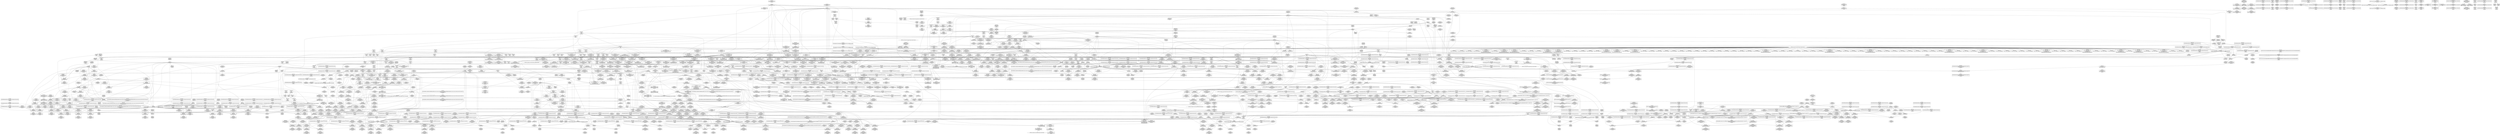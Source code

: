 digraph {
	CE0x4ef7e70 [shape=record,shape=Mrecord,label="{CE0x4ef7e70|task_sid:call|security/selinux/hooks.c,208|*SummSource*}"]
	CE0x4f942c0 [shape=record,shape=Mrecord,label="{CE0x4f942c0|__rcu_read_unlock:do.body}"]
	CE0x4ee4ea0 [shape=record,shape=Mrecord,label="{CE0x4ee4ea0|rcu_read_lock:tobool1|include/linux/rcupdate.h,882|*SummSink*}"]
	CE0x4f1c0d0 [shape=record,shape=Mrecord,label="{CE0x4f1c0d0|rcu_read_unlock:tmp8|include/linux/rcupdate.h,933}"]
	CE0x4f7d5e0 [shape=record,shape=Mrecord,label="{CE0x4f7d5e0|_call_void_mcount()_#3|*SummSource*}"]
	CE0x4e5e7b0 [shape=record,shape=Mrecord,label="{CE0x4e5e7b0|_call_void_mcount()_#3|*SummSource*}"]
	CE0x4ec92c0 [shape=record,shape=Mrecord,label="{CE0x4ec92c0|kzalloc:call|include/linux/slab.h,578|*SummSource*}"]
	"CONST[source:0(mediator),value:2(dynamic)][purpose:{object}][SnkIdx:1]"
	CE0x4fb77b0 [shape=record,shape=Mrecord,label="{CE0x4fb77b0|i64*_getelementptr_inbounds_(_4_x_i64_,_4_x_i64_*___llvm_gcov_ctr134,_i64_0,_i64_0)|*Constant*|*SummSink*}"]
	CE0x4e859d0 [shape=record,shape=Mrecord,label="{CE0x4e859d0|ipc_alloc_security:tmp2|security/selinux/hooks.c,5083|*SummSource*}"]
	CE0x4eb00d0 [shape=record,shape=Mrecord,label="{CE0x4eb00d0|avc_has_perm:tsid|Function::avc_has_perm&Arg::tsid::|*SummSink*}"]
	CE0x4eb4af0 [shape=record,shape=Mrecord,label="{CE0x4eb4af0|i64*_getelementptr_inbounds_(_9_x_i64_,_9_x_i64_*___llvm_gcov_ctr317,_i64_0,_i64_7)|*Constant*|*SummSink*}"]
	CE0x4e7b390 [shape=record,shape=Mrecord,label="{CE0x4e7b390|80:_i32,_112:_i8*,_:_CMRE_0,1_}"]
	CE0x4f2e730 [shape=record,shape=Mrecord,label="{CE0x4f2e730|task_sid:tmp|*SummSource*}"]
	CE0x4f94400 [shape=record,shape=Mrecord,label="{CE0x4f94400|__preempt_count_add:tmp1}"]
	CE0x4ef04b0 [shape=record,shape=Mrecord,label="{CE0x4ef04b0|cred_sid:bb|*SummSink*}"]
	CE0x4f226a0 [shape=record,shape=Mrecord,label="{CE0x4f226a0|task_sid:tmp10|security/selinux/hooks.c,208}"]
	CE0x4ef02c0 [shape=record,shape=Mrecord,label="{CE0x4ef02c0|cred_sid:bb}"]
	CE0x4f24d90 [shape=record,shape=Mrecord,label="{CE0x4f24d90|i64*_getelementptr_inbounds_(_11_x_i64_,_11_x_i64_*___llvm_gcov_ctr127,_i64_0,_i64_0)|*Constant*|*SummSink*}"]
	CE0x4fb8c60 [shape=record,shape=Mrecord,label="{CE0x4fb8c60|__preempt_count_sub:tmp1}"]
	CE0x4e85170 [shape=record,shape=Mrecord,label="{CE0x4e85170|current_sid:land.lhs.true}"]
	CE0x4f8d810 [shape=record,shape=Mrecord,label="{CE0x4f8d810|rcu_lock_release:tmp3|*SummSink*}"]
	CE0x4f19aa0 [shape=record,shape=Mrecord,label="{CE0x4f19aa0|rcu_read_unlock:tobool|include/linux/rcupdate.h,933}"]
	CE0x4ecf640 [shape=record,shape=Mrecord,label="{CE0x4ecf640|i32_-12|*Constant*}"]
	CE0x4e63870 [shape=record,shape=Mrecord,label="{CE0x4e63870|selinux_sem_alloc_security:tmp5|security/selinux/hooks.c,5391|*SummSource*}"]
	CE0x4f9d570 [shape=record,shape=Mrecord,label="{CE0x4f9d570|rcu_lock_release:tmp6}"]
	CE0x4ee8950 [shape=record,shape=Mrecord,label="{CE0x4ee8950|rcu_read_lock:tmp15|include/linux/rcupdate.h,882|*SummSink*}"]
	CE0x4f25560 [shape=record,shape=Mrecord,label="{CE0x4f25560|task_sid:land.lhs.true}"]
	CE0x4fa9270 [shape=record,shape=Mrecord,label="{CE0x4fa9270|rcu_lock_release:indirectgoto}"]
	CE0x4e8f6c0 [shape=record,shape=Mrecord,label="{CE0x4e8f6c0|selinux_sem_alloc_security:security|security/selinux/hooks.c,5394|*SummSink*}"]
	CE0x4f2c6d0 [shape=record,shape=Mrecord,label="{CE0x4f2c6d0|_call_void_rcu_read_unlock()_#10,_!dbg_!27748|security/selinux/hooks.c,209|*SummSource*}"]
	CE0x4f6e4f0 [shape=record,shape=Mrecord,label="{CE0x4f6e4f0|_call_void___preempt_count_add(i32_1)_#10,_!dbg_!27711|include/linux/rcupdate.h,239|*SummSink*}"]
	CE0x4e74db0 [shape=record,shape=Mrecord,label="{CE0x4e74db0|80:_i32,_112:_i8*,_:_CMRE_188,192_|*MultipleSource*|security/selinux/hooks.c,5390|Function::selinux_sem_alloc_security&Arg::sma::}"]
	CE0x4e7b5c0 [shape=record,shape=Mrecord,label="{CE0x4e7b5c0|80:_i32,_112:_i8*,_:_CMRE_11,12_}"]
	CE0x4edb170 [shape=record,shape=Mrecord,label="{CE0x4edb170|current_sid:tmp24|security/selinux/hooks.c,220}"]
	CE0x4f8fb70 [shape=record,shape=Mrecord,label="{CE0x4f8fb70|i64*_getelementptr_inbounds_(_4_x_i64_,_4_x_i64_*___llvm_gcov_ctr129,_i64_0,_i64_3)|*Constant*|*SummSink*}"]
	CE0x4eff1e0 [shape=record,shape=Mrecord,label="{CE0x4eff1e0|i64*_getelementptr_inbounds_(_13_x_i64_,_13_x_i64_*___llvm_gcov_ctr126,_i64_0,_i64_8)|*Constant*}"]
	CE0x4f90230 [shape=record,shape=Mrecord,label="{CE0x4f90230|_call_void_asm_addl_$1,_%gs:$0_,_*m,ri,*m,_dirflag_,_fpsr_,_flags_(i32*___preempt_count,_i32_%val,_i32*___preempt_count)_#3,_!dbg_!27714,_!srcloc_!27717|./arch/x86/include/asm/preempt.h,72}"]
	CE0x4f31270 [shape=record,shape=Mrecord,label="{CE0x4f31270|rcu_read_lock:land.lhs.true2|*SummSource*}"]
	CE0x4f8ed60 [shape=record,shape=Mrecord,label="{CE0x4f8ed60|__rcu_read_unlock:tmp6|include/linux/rcupdate.h,245|*SummSink*}"]
	CE0x4e5d020 [shape=record,shape=Mrecord,label="{CE0x4e5d020|80:_i32,_112:_i8*,_:_CMRE_2,3_}"]
	CE0x4ec5de0 [shape=record,shape=Mrecord,label="{CE0x4ec5de0|current_sid:tmp1}"]
	CE0x4ed41b0 [shape=record,shape=Mrecord,label="{CE0x4ed41b0|ipc_free_security:tmp6|security/selinux/hooks.c,5099|*SummSink*}"]
	CE0x4f820f0 [shape=record,shape=Mrecord,label="{CE0x4f820f0|i64*_getelementptr_inbounds_(_4_x_i64_,_4_x_i64_*___llvm_gcov_ctr128,_i64_0,_i64_1)|*Constant*|*SummSource*}"]
	CE0x4f2e650 [shape=record,shape=Mrecord,label="{CE0x4f2e650|task_sid:tmp}"]
	CE0x4ef4830 [shape=record,shape=Mrecord,label="{CE0x4ef4830|_call_void_kfree(i8*_%tmp6)_#10,_!dbg_!27718|security/selinux/hooks.c,5099|*SummSink*}"]
	CE0x4f162d0 [shape=record,shape=Mrecord,label="{CE0x4f162d0|rcu_read_lock:tmp4|include/linux/rcupdate.h,882|*SummSink*}"]
	CE0x4f72ff0 [shape=record,shape=Mrecord,label="{CE0x4f72ff0|_call_void_mcount()_#3|*SummSource*}"]
	CE0x4eee810 [shape=record,shape=Mrecord,label="{CE0x4eee810|rcu_read_lock:tmp19|include/linux/rcupdate.h,882|*SummSink*}"]
	CE0x4fcfd30 [shape=record,shape=Mrecord,label="{CE0x4fcfd30|__preempt_count_add:tmp3|*SummSink*}"]
	CE0x4edec20 [shape=record,shape=Mrecord,label="{CE0x4edec20|rcu_read_unlock:tmp1|*SummSink*}"]
	CE0x4f2a4e0 [shape=record,shape=Mrecord,label="{CE0x4f2a4e0|i64*_getelementptr_inbounds_(_13_x_i64_,_13_x_i64_*___llvm_gcov_ctr126,_i64_0,_i64_12)|*Constant*|*SummSink*}"]
	CE0x4f1d900 [shape=record,shape=Mrecord,label="{CE0x4f1d900|i64*_getelementptr_inbounds_(_2_x_i64_,_2_x_i64_*___llvm_gcov_ctr131,_i64_0,_i64_1)|*Constant*|*SummSink*}"]
	CE0x4e78f50 [shape=record,shape=Mrecord,label="{CE0x4e78f50|get_current:entry|*SummSink*}"]
	CE0x4f004a0 [shape=record,shape=Mrecord,label="{CE0x4f004a0|GLOBAL:kmalloc|*Constant*|*SummSink*}"]
	CE0x4ed3780 [shape=record,shape=Mrecord,label="{CE0x4ed3780|i32_78|*Constant*}"]
	CE0x4eac570 [shape=record,shape=Mrecord,label="{CE0x4eac570|selinux_sem_alloc_security:u|security/selinux/hooks.c,5397}"]
	CE0x4edbda0 [shape=record,shape=Mrecord,label="{CE0x4edbda0|kzalloc:tmp3|*SummSink*}"]
	CE0x4f0bd10 [shape=record,shape=Mrecord,label="{CE0x4f0bd10|__preempt_count_add:val|Function::__preempt_count_add&Arg::val::|*SummSink*}"]
	CE0x4ead480 [shape=record,shape=Mrecord,label="{CE0x4ead480|i32_(i32,_i32,_i16,_i32,_%struct.common_audit_data*)*_bitcast_(i32_(i32,_i32,_i16,_i32,_%struct.common_audit_data.495*)*_avc_has_perm_to_i32_(i32,_i32,_i16,_i32,_%struct.common_audit_data*)*)|*Constant*|*SummSource*}"]
	CE0x4e79e20 [shape=record,shape=Mrecord,label="{CE0x4e79e20|current_sid:tmp6|security/selinux/hooks.c,218|*SummSource*}"]
	CE0x4f04270 [shape=record,shape=Mrecord,label="{CE0x4f04270|_ret_i8*_%call,_!dbg_!27715|include/linux/slab.h,578|*SummSource*}"]
	CE0x4f0f880 [shape=record,shape=Mrecord,label="{CE0x4f0f880|rcu_read_unlock:land.lhs.true|*SummSource*}"]
	CE0x4e5af80 [shape=record,shape=Mrecord,label="{CE0x4e5af80|current_sid:tmp13|security/selinux/hooks.c,218|*SummSink*}"]
	CE0x4e79560 [shape=record,shape=Mrecord,label="{CE0x4e79560|kmalloc:flags|Function::kmalloc&Arg::flags::|*SummSource*}"]
	CE0x4e8e060 [shape=record,shape=Mrecord,label="{CE0x4e8e060|i32_10|*Constant*|*SummSink*}"]
	CE0x4eee980 [shape=record,shape=Mrecord,label="{CE0x4eee980|rcu_read_lock:tmp20|include/linux/rcupdate.h,882}"]
	CE0x4ec1e40 [shape=record,shape=Mrecord,label="{CE0x4ec1e40|_call_void_lockdep_rcu_suspicious(i8*_getelementptr_inbounds_(_25_x_i8_,_25_x_i8_*_.str3,_i32_0,_i32_0),_i32_218,_i8*_getelementptr_inbounds_(_45_x_i8_,_45_x_i8_*_.str12,_i32_0,_i32_0))_#10,_!dbg_!27727|security/selinux/hooks.c,218|*SummSource*}"]
	CE0x4fbd1b0 [shape=record,shape=Mrecord,label="{CE0x4fbd1b0|__rcu_read_unlock:tmp7|include/linux/rcupdate.h,245|*SummSource*}"]
	CE0x4ee3a10 [shape=record,shape=Mrecord,label="{CE0x4ee3a10|ipc_alloc_security:tmp10|security/selinux/hooks.c,5087|*SummSink*}"]
	CE0x4f30e70 [shape=record,shape=Mrecord,label="{CE0x4f30e70|task_sid:tmp2}"]
	CE0x4f1cf70 [shape=record,shape=Mrecord,label="{CE0x4f1cf70|task_sid:real_cred|security/selinux/hooks.c,208|*SummSource*}"]
	CE0x4f16ba0 [shape=record,shape=Mrecord,label="{CE0x4f16ba0|rcu_read_lock:if.end}"]
	CE0x4ee3250 [shape=record,shape=Mrecord,label="{CE0x4ee3250|ipc_alloc_security:tmp9|security/selinux/hooks.c,5087|*SummSource*}"]
	CE0x4e5e870 [shape=record,shape=Mrecord,label="{CE0x4e5e870|_call_void_mcount()_#3|*SummSink*}"]
	CE0x4ec2c60 [shape=record,shape=Mrecord,label="{CE0x4ec2c60|_call_void_mcount()_#3|*SummSink*}"]
	CE0x4f902a0 [shape=record,shape=Mrecord,label="{CE0x4f902a0|_call_void_asm_addl_$1,_%gs:$0_,_*m,ri,*m,_dirflag_,_fpsr_,_flags_(i32*___preempt_count,_i32_%val,_i32*___preempt_count)_#3,_!dbg_!27714,_!srcloc_!27717|./arch/x86/include/asm/preempt.h,72|*SummSource*}"]
	CE0x4f14450 [shape=record,shape=Mrecord,label="{CE0x4f14450|_ret_void,_!dbg_!27735|include/linux/rcupdate.h,938|*SummSink*}"]
	CE0x4efc840 [shape=record,shape=Mrecord,label="{CE0x4efc840|_call_void_mcount()_#3|*SummSource*}"]
	CE0x4e6f1d0 [shape=record,shape=Mrecord,label="{CE0x4e6f1d0|COLLAPSED:_GCMRE___llvm_gcov_ctr98_internal_global_2_x_i64_zeroinitializer:_elem_0:default:}"]
	CE0x4ed0fb0 [shape=record,shape=Mrecord,label="{CE0x4ed0fb0|task_sid:tmp23|security/selinux/hooks.c,208|*SummSink*}"]
	CE0x4efe760 [shape=record,shape=Mrecord,label="{CE0x4efe760|task_sid:call|security/selinux/hooks.c,208}"]
	CE0x4ef0620 [shape=record,shape=Mrecord,label="{CE0x4ef0620|i64*_getelementptr_inbounds_(_2_x_i64_,_2_x_i64_*___llvm_gcov_ctr131,_i64_0,_i64_0)|*Constant*}"]
	CE0x4f036d0 [shape=record,shape=Mrecord,label="{CE0x4f036d0|get_current:tmp1}"]
	CE0x4e5e940 [shape=record,shape=Mrecord,label="{CE0x4e5e940|current_sid:tobool|security/selinux/hooks.c,218|*SummSink*}"]
	CE0x4e87b30 [shape=record,shape=Mrecord,label="{CE0x4e87b30|0:_i8,_8:_i32,_24:_%struct.selinux_audit_data*,_:_SCMRE_0,1_|*MultipleSource*|security/selinux/hooks.c,5396|security/selinux/hooks.c, 5386}"]
	CE0x4ef8a00 [shape=record,shape=Mrecord,label="{CE0x4ef8a00|i32_32768|*Constant*|*SummSource*}"]
	CE0x4ecd3b0 [shape=record,shape=Mrecord,label="{CE0x4ecd3b0|__rcu_read_lock:tmp7|include/linux/rcupdate.h,240|*SummSource*}"]
	CE0x4f1c3e0 [shape=record,shape=Mrecord,label="{CE0x4f1c3e0|GLOBAL:rcu_lock_map|Global_var:rcu_lock_map|*SummSource*}"]
	CE0x4f0fd40 [shape=record,shape=Mrecord,label="{CE0x4f0fd40|GLOBAL:rcu_read_lock|*Constant*|*SummSink*}"]
	CE0x4e68c40 [shape=record,shape=Mrecord,label="{CE0x4e68c40|selinux_sem_alloc_security:tmp4|security/selinux/hooks.c,5391}"]
	CE0x4f9ca40 [shape=record,shape=Mrecord,label="{CE0x4f9ca40|__rcu_read_unlock:tmp}"]
	CE0x4ebf080 [shape=record,shape=Mrecord,label="{CE0x4ebf080|ipc_free_security:security|security/selinux/hooks.c,5097|*SummSink*}"]
	CE0x4e751e0 [shape=record,shape=Mrecord,label="{CE0x4e751e0|selinux_sem_alloc_security:call2|security/selinux/hooks.c,5390|*SummSink*}"]
	CE0x4eb65c0 [shape=record,shape=Mrecord,label="{CE0x4eb65c0|i64*_getelementptr_inbounds_(_9_x_i64_,_9_x_i64_*___llvm_gcov_ctr317,_i64_0,_i64_8)|*Constant*|*SummSink*}"]
	CE0x4ee55b0 [shape=record,shape=Mrecord,label="{CE0x4ee55b0|rcu_read_lock:tmp10|include/linux/rcupdate.h,882}"]
	CE0x4fb6350 [shape=record,shape=Mrecord,label="{CE0x4fb6350|i64*_getelementptr_inbounds_(_4_x_i64_,_4_x_i64_*___llvm_gcov_ctr135,_i64_0,_i64_2)|*Constant*}"]
	CE0x4efb580 [shape=record,shape=Mrecord,label="{CE0x4efb580|kmalloc:tmp1}"]
	CE0x4f32360 [shape=record,shape=Mrecord,label="{CE0x4f32360|rcu_read_lock:land.lhs.true2|*SummSink*}"]
	CE0x4ec6d40 [shape=record,shape=Mrecord,label="{CE0x4ec6d40|i64_5|*Constant*}"]
	CE0x4f7a4e0 [shape=record,shape=Mrecord,label="{CE0x4f7a4e0|_call_void___rcu_read_unlock()_#10,_!dbg_!27734|include/linux/rcupdate.h,937|*SummSink*}"]
	CE0x4ee7d80 [shape=record,shape=Mrecord,label="{CE0x4ee7d80|rcu_read_lock:tmp14|include/linux/rcupdate.h,882}"]
	CE0x4ee0e90 [shape=record,shape=Mrecord,label="{CE0x4ee0e90|ipc_alloc_security:if.then}"]
	CE0x4e849e0 [shape=record,shape=Mrecord,label="{CE0x4e849e0|_ret_i32_%retval.0,_!dbg_!27746|security/selinux/hooks.c,5406}"]
	CE0x4f03440 [shape=record,shape=Mrecord,label="{CE0x4f03440|i64*_getelementptr_inbounds_(_2_x_i64_,_2_x_i64_*___llvm_gcov_ctr182,_i64_0,_i64_1)|*Constant*|*SummSource*}"]
	CE0x4e708b0 [shape=record,shape=Mrecord,label="{CE0x4e708b0|i64*_getelementptr_inbounds_(_11_x_i64_,_11_x_i64_*___llvm_gcov_ctr125,_i64_0,_i64_1)|*Constant*|*SummSink*}"]
	CE0x4fcfa20 [shape=record,shape=Mrecord,label="{CE0x4fcfa20|__preempt_count_sub:do.end}"]
	CE0x4efb990 [shape=record,shape=Mrecord,label="{CE0x4efb990|task_sid:land.lhs.true|*SummSink*}"]
	CE0x4fcf580 [shape=record,shape=Mrecord,label="{CE0x4fcf580|__preempt_count_sub:tmp3|*SummSource*}"]
	CE0x4e81a70 [shape=record,shape=Mrecord,label="{CE0x4e81a70|_ret_i32_%retval.0,_!dbg_!27731|security/selinux/hooks.c,5093|*SummSource*}"]
	CE0x4f82ce0 [shape=record,shape=Mrecord,label="{CE0x4f82ce0|i64*_getelementptr_inbounds_(_4_x_i64_,_4_x_i64_*___llvm_gcov_ctr130,_i64_0,_i64_3)|*Constant*|*SummSource*}"]
	CE0x4f9d890 [shape=record,shape=Mrecord,label="{CE0x4f9d890|rcu_lock_release:tmp6|*SummSink*}"]
	CE0x4e6a950 [shape=record,shape=Mrecord,label="{CE0x4e6a950|80:_i32,_112:_i8*,_:_CMRE_128,136_|*MultipleSource*|security/selinux/hooks.c,5390|Function::selinux_sem_alloc_security&Arg::sma::}"]
	CE0x4ee6d10 [shape=record,shape=Mrecord,label="{CE0x4ee6d10|rcu_read_lock:call3|include/linux/rcupdate.h,882|*SummSink*}"]
	CE0x4efcc80 [shape=record,shape=Mrecord,label="{CE0x4efcc80|task_sid:tmp3|*SummSink*}"]
	CE0x4e577d0 [shape=record,shape=Mrecord,label="{CE0x4e577d0|GLOBAL:get_current|*Constant*}"]
	CE0x4f75160 [shape=record,shape=Mrecord,label="{CE0x4f75160|i64*_getelementptr_inbounds_(_11_x_i64_,_11_x_i64_*___llvm_gcov_ctr132,_i64_0,_i64_10)|*Constant*}"]
	CE0x4f1c1b0 [shape=record,shape=Mrecord,label="{CE0x4f1c1b0|GLOBAL:rcu_lock_map|Global_var:rcu_lock_map}"]
	"CONST[source:0(mediator),value:2(dynamic)][purpose:{object}][SnkIdx:2]"
	CE0x4f88e10 [shape=record,shape=Mrecord,label="{CE0x4f88e10|__preempt_count_sub:tmp7|./arch/x86/include/asm/preempt.h,78|*SummSink*}"]
	CE0x4e64050 [shape=record,shape=Mrecord,label="{CE0x4e64050|80:_i32,_112:_i8*,_:_CMRE_40,41_}"]
	CE0x4e5ded0 [shape=record,shape=Mrecord,label="{CE0x4e5ded0|_call_void_mcount()_#3}"]
	CE0x4e5c1b0 [shape=record,shape=Mrecord,label="{CE0x4e5c1b0|80:_i32,_112:_i8*,_:_CMRE_24,25_}"]
	CE0x4f325b0 [shape=record,shape=Mrecord,label="{CE0x4f325b0|task_sid:tmp7|security/selinux/hooks.c,208}"]
	CE0x4f11110 [shape=record,shape=Mrecord,label="{CE0x4f11110|0:_i8,_:_GCMR_task_sid.__warned_internal_global_i8_0,_section_.data.unlikely_,_align_1:_elem_0:default:}"]
	CE0x4ef99b0 [shape=record,shape=Mrecord,label="{CE0x4ef99b0|ipc_alloc_security:tmp6|security/selinux/hooks.c,5084|*SummSource*}"]
	CE0x4f2d960 [shape=record,shape=Mrecord,label="{CE0x4f2d960|i64*_getelementptr_inbounds_(_2_x_i64_,_2_x_i64_*___llvm_gcov_ctr131,_i64_0,_i64_0)|*Constant*|*SummSource*}"]
	CE0x4f12b20 [shape=record,shape=Mrecord,label="{CE0x4f12b20|rcu_lock_acquire:map|Function::rcu_lock_acquire&Arg::map::|*SummSource*}"]
	CE0x4f788b0 [shape=record,shape=Mrecord,label="{CE0x4f788b0|rcu_read_unlock:tmp20|include/linux/rcupdate.h,933}"]
	CE0x4f09600 [shape=record,shape=Mrecord,label="{CE0x4f09600|i64*_getelementptr_inbounds_(_11_x_i64_,_11_x_i64_*___llvm_gcov_ctr132,_i64_0,_i64_1)|*Constant*|*SummSink*}"]
	CE0x4ecd180 [shape=record,shape=Mrecord,label="{CE0x4ecd180|rcu_read_unlock:tmp9|include/linux/rcupdate.h,933|*SummSource*}"]
	CE0x4e51890 [shape=record,shape=Mrecord,label="{CE0x4e51890|ipc_alloc_security:call|security/selinux/hooks.c,5083}"]
	CE0x4efa220 [shape=record,shape=Mrecord,label="{CE0x4efa220|get_current:tmp2|*SummSink*}"]
	CE0x4eb8fb0 [shape=record,shape=Mrecord,label="{CE0x4eb8fb0|ipc_free_security:perm|Function::ipc_free_security&Arg::perm::|*SummSink*}"]
	CE0x4f2e000 [shape=record,shape=Mrecord,label="{CE0x4f2e000|_call_void_mcount()_#3|*SummSource*}"]
	CE0x4e68920 [shape=record,shape=Mrecord,label="{CE0x4e68920|GLOBAL:__llvm_gcov_ctr317|Global_var:__llvm_gcov_ctr317|*SummSink*}"]
	CE0x4e86860 [shape=record,shape=Mrecord,label="{CE0x4e86860|current_sid:tmp11|security/selinux/hooks.c,218|*SummSink*}"]
	CE0x4f2dd60 [shape=record,shape=Mrecord,label="{CE0x4f2dd60|_call_void_rcu_read_lock()_#10,_!dbg_!27712|security/selinux/hooks.c,207|*SummSink*}"]
	CE0x4e8ca30 [shape=record,shape=Mrecord,label="{CE0x4e8ca30|avc_has_perm:auditdata|Function::avc_has_perm&Arg::auditdata::|*SummSource*}"]
	CE0x4f8efa0 [shape=record,shape=Mrecord,label="{CE0x4f8efa0|rcu_lock_acquire:tmp|*SummSink*}"]
	CE0x4e83a40 [shape=record,shape=Mrecord,label="{CE0x4e83a40|selinux_sem_alloc_security:tmp20|security/selinux/hooks.c,5406|*SummSource*}"]
	CE0x4f6fd00 [shape=record,shape=Mrecord,label="{CE0x4f6fd00|rcu_lock_acquire:tmp2|*SummSink*}"]
	CE0x4ee1900 [shape=record,shape=Mrecord,label="{CE0x4ee1900|__rcu_read_lock:tmp6|include/linux/rcupdate.h,240|*SummSource*}"]
	CE0x4ee5440 [shape=record,shape=Mrecord,label="{CE0x4ee5440|rcu_read_lock:tmp9|include/linux/rcupdate.h,882}"]
	CE0x4ee20b0 [shape=record,shape=Mrecord,label="{CE0x4ee20b0|_call_void___preempt_count_sub(i32_1)_#10,_!dbg_!27715|include/linux/rcupdate.h,244|*SummSink*}"]
	CE0x55f4370 [shape=record,shape=Mrecord,label="{CE0x55f4370|80:_i32,_112:_i8*,_:_CMRE_47,48_}"]
	CE0x4ebfbb0 [shape=record,shape=Mrecord,label="{CE0x4ebfbb0|ipc_free_security:tmp6|security/selinux/hooks.c,5099|*SummSource*}"]
	CE0x4eb40c0 [shape=record,shape=Mrecord,label="{CE0x4eb40c0|i64*_getelementptr_inbounds_(_9_x_i64_,_9_x_i64_*___llvm_gcov_ctr317,_i64_0,_i64_6)|*Constant*|*SummSource*}"]
	CE0x4e68210 [shape=record,shape=Mrecord,label="{CE0x4e68210|selinux_sem_alloc_security:if.end}"]
	CE0x4fa9c10 [shape=record,shape=Mrecord,label="{CE0x4fa9c10|__preempt_count_sub:tmp|*SummSource*}"]
	CE0x4eec6c0 [shape=record,shape=Mrecord,label="{CE0x4eec6c0|i8*_getelementptr_inbounds_(_25_x_i8_,_25_x_i8_*_.str45,_i32_0,_i32_0)|*Constant*|*SummSource*}"]
	CE0x4f9c750 [shape=record,shape=Mrecord,label="{CE0x4f9c750|i64_1|*Constant*}"]
	CE0x4f7dcc0 [shape=record,shape=Mrecord,label="{CE0x4f7dcc0|i64*_getelementptr_inbounds_(_4_x_i64_,_4_x_i64_*___llvm_gcov_ctr135,_i64_0,_i64_3)|*Constant*|*SummSink*}"]
	CE0x4e6c320 [shape=record,shape=Mrecord,label="{CE0x4e6c320|GLOBAL:current_sid.__warned|Global_var:current_sid.__warned}"]
	CE0x4f85110 [shape=record,shape=Mrecord,label="{CE0x4f85110|__preempt_count_add:tmp2|*SummSource*}"]
	CE0x4ef7710 [shape=record,shape=Mrecord,label="{CE0x4ef7710|i8*_null|*Constant*}"]
	CE0x4ece4e0 [shape=record,shape=Mrecord,label="{CE0x4ece4e0|i64*_getelementptr_inbounds_(_4_x_i64_,_4_x_i64_*___llvm_gcov_ctr130,_i64_0,_i64_2)|*Constant*}"]
	CE0x4fa91b0 [shape=record,shape=Mrecord,label="{CE0x4fa91b0|rcu_lock_release:bb|*SummSink*}"]
	CE0x4f30f50 [shape=record,shape=Mrecord,label="{CE0x4f30f50|task_sid:tmp2|*SummSink*}"]
	CE0x4e83ab0 [shape=record,shape=Mrecord,label="{CE0x4e83ab0|selinux_sem_alloc_security:tmp20|security/selinux/hooks.c,5406|*SummSink*}"]
	CE0x4e8d010 [shape=record,shape=Mrecord,label="{CE0x4e8d010|selinux_sem_alloc_security:tobool7|security/selinux/hooks.c,5401|*SummSink*}"]
	CE0x4e5a410 [shape=record,shape=Mrecord,label="{CE0x4e5a410|selinux_sem_alloc_security:if.then|*SummSink*}"]
	CE0x4f1fa30 [shape=record,shape=Mrecord,label="{CE0x4f1fa30|i64*_getelementptr_inbounds_(_13_x_i64_,_13_x_i64_*___llvm_gcov_ctr126,_i64_0,_i64_9)|*Constant*|*SummSource*}"]
	CE0x4efb250 [shape=record,shape=Mrecord,label="{CE0x4efb250|task_sid:if.then|*SummSource*}"]
	CE0x4f2a3e0 [shape=record,shape=Mrecord,label="{CE0x4f2a3e0|i64*_getelementptr_inbounds_(_13_x_i64_,_13_x_i64_*___llvm_gcov_ctr126,_i64_0,_i64_12)|*Constant*|*SummSource*}"]
	CE0x4f23950 [shape=record,shape=Mrecord,label="{CE0x4f23950|GLOBAL:__kmalloc|*Constant*|*SummSink*}"]
	CE0x4f179e0 [shape=record,shape=Mrecord,label="{CE0x4f179e0|rcu_read_lock:bb|*SummSource*}"]
	CE0x4e764f0 [shape=record,shape=Mrecord,label="{CE0x4e764f0|80:_i32,_112:_i8*,_:_CMRE_152,160_|*MultipleSource*|security/selinux/hooks.c,5390|Function::selinux_sem_alloc_security&Arg::sma::}"]
	CE0x4e81cd0 [shape=record,shape=Mrecord,label="{CE0x4e81cd0|selinux_sem_alloc_security:tobool|security/selinux/hooks.c,5391|*SummSource*}"]
	CE0x4edbd30 [shape=record,shape=Mrecord,label="{CE0x4edbd30|kzalloc:tmp3|*SummSource*}"]
	CE0x4ea9b90 [shape=record,shape=Mrecord,label="{CE0x4ea9b90|current_sid:tmp19|security/selinux/hooks.c,218}"]
	CE0x4ecc930 [shape=record,shape=Mrecord,label="{CE0x4ecc930|ipc_free_security:tmp|*SummSink*}"]
	CE0x4f9fbe0 [shape=record,shape=Mrecord,label="{CE0x4f9fbe0|rcu_lock_release:tmp1}"]
	CE0x4ef5c40 [shape=record,shape=Mrecord,label="{CE0x4ef5c40|kmalloc:tmp3|*SummSource*}"]
	CE0x4ee8df0 [shape=record,shape=Mrecord,label="{CE0x4ee8df0|rcu_read_lock:tmp16|include/linux/rcupdate.h,882|*SummSink*}"]
	CE0x4e8c350 [shape=record,shape=Mrecord,label="{CE0x4e8c350|selinux_sem_alloc_security:call6|security/selinux/hooks.c,5399|*SummSource*}"]
	CE0x4f9fa50 [shape=record,shape=Mrecord,label="{CE0x4f9fa50|i64*_getelementptr_inbounds_(_4_x_i64_,_4_x_i64_*___llvm_gcov_ctr134,_i64_0,_i64_1)|*Constant*|*SummSink*}"]
	CE0x4f2d4b0 [shape=record,shape=Mrecord,label="{CE0x4f2d4b0|rcu_read_unlock:tmp5|include/linux/rcupdate.h,933|*SummSink*}"]
	CE0x4ece3b0 [shape=record,shape=Mrecord,label="{CE0x4ece3b0|_call_void_mcount()_#3|*SummSink*}"]
	CE0x4ecb760 [shape=record,shape=Mrecord,label="{CE0x4ecb760|kmalloc:size|Function::kmalloc&Arg::size::|*SummSource*}"]
	CE0x4f24ad0 [shape=record,shape=Mrecord,label="{CE0x4f24ad0|cred_sid:tmp4|*LoadInst*|security/selinux/hooks.c,196}"]
	CE0x4f9f4f0 [shape=record,shape=Mrecord,label="{CE0x4f9f4f0|_call_void_asm_sideeffect_,_memory_,_dirflag_,_fpsr_,_flags_()_#3,_!dbg_!27711,_!srcloc_!27714|include/linux/rcupdate.h,244|*SummSink*}"]
	CE0x4e90bb0 [shape=record,shape=Mrecord,label="{CE0x4e90bb0|selinux_sem_alloc_security:ad|security/selinux/hooks.c, 5386|*SummSource*}"]
	CE0x4eeb800 [shape=record,shape=Mrecord,label="{CE0x4eeb800|i64*_getelementptr_inbounds_(_4_x_i64_,_4_x_i64_*___llvm_gcov_ctr130,_i64_0,_i64_2)|*Constant*|*SummSink*}"]
	CE0x4e833d0 [shape=record,shape=Mrecord,label="{CE0x4e833d0|ipc_alloc_security:tmp11|security/selinux/hooks.c,5090|*SummSource*}"]
	CE0x4f765e0 [shape=record,shape=Mrecord,label="{CE0x4f765e0|rcu_lock_release:entry}"]
	CE0x4f2c420 [shape=record,shape=Mrecord,label="{CE0x4f2c420|GLOBAL:rcu_read_unlock|*Constant*}"]
	CE0x4ee8260 [shape=record,shape=Mrecord,label="{CE0x4ee8260|rcu_read_lock:tmp14|include/linux/rcupdate.h,882|*SummSource*}"]
	CE0x4f0fdb0 [shape=record,shape=Mrecord,label="{CE0x4f0fdb0|rcu_read_lock:entry}"]
	CE0x4f99680 [shape=record,shape=Mrecord,label="{CE0x4f99680|__preempt_count_sub:do.body}"]
	CE0x4f001b0 [shape=record,shape=Mrecord,label="{CE0x4f001b0|i64*_getelementptr_inbounds_(_6_x_i64_,_6_x_i64_*___llvm_gcov_ctr301,_i64_0,_i64_0)|*Constant*|*SummSource*}"]
	CE0x4eeace0 [shape=record,shape=Mrecord,label="{CE0x4eeace0|GLOBAL:__llvm_gcov_ctr127|Global_var:__llvm_gcov_ctr127|*SummSink*}"]
	CE0x4e6ff10 [shape=record,shape=Mrecord,label="{CE0x4e6ff10|_call_void_mcount()_#3|*SummSink*}"]
	CE0x4ec2d70 [shape=record,shape=Mrecord,label="{CE0x4ec2d70|current_sid:call|security/selinux/hooks.c,218}"]
	CE0x4ea94b0 [shape=record,shape=Mrecord,label="{CE0x4ea94b0|current_sid:tmp17|security/selinux/hooks.c,218|*SummSink*}"]
	CE0x4f6df50 [shape=record,shape=Mrecord,label="{CE0x4f6df50|rcu_read_unlock:tmp12|include/linux/rcupdate.h,933}"]
	CE0x4e83620 [shape=record,shape=Mrecord,label="{CE0x4e83620|current_sid:if.end|*SummSink*}"]
	CE0x4ecb1f0 [shape=record,shape=Mrecord,label="{CE0x4ecb1f0|i64*_getelementptr_inbounds_(_11_x_i64_,_11_x_i64_*___llvm_gcov_ctr125,_i64_0,_i64_8)|*Constant*|*SummSource*}"]
	CE0x4ef5e10 [shape=record,shape=Mrecord,label="{CE0x4ef5e10|i64_7|*Constant*|*SummSource*}"]
	CE0x4ee3ff0 [shape=record,shape=Mrecord,label="{CE0x4ee3ff0|ipc_alloc_security:if.then|*SummSink*}"]
	CE0x4f12ca0 [shape=record,shape=Mrecord,label="{CE0x4f12ca0|rcu_lock_acquire:map|Function::rcu_lock_acquire&Arg::map::|*SummSink*}"]
	CE0x4f6eca0 [shape=record,shape=Mrecord,label="{CE0x4f6eca0|rcu_lock_acquire:tmp3}"]
	CE0x4e6e7a0 [shape=record,shape=Mrecord,label="{CE0x4e6e7a0|i64*_getelementptr_inbounds_(_11_x_i64_,_11_x_i64_*___llvm_gcov_ctr125,_i64_0,_i64_1)|*Constant*}"]
	CE0x4e73090 [shape=record,shape=Mrecord,label="{CE0x4e73090|rcu_read_unlock:tmp2|*SummSink*}"]
	CE0x4f19c10 [shape=record,shape=Mrecord,label="{CE0x4f19c10|rcu_read_unlock:tobool|include/linux/rcupdate.h,933|*SummSource*}"]
	CE0x4f9feb0 [shape=record,shape=Mrecord,label="{CE0x4f9feb0|i64*_getelementptr_inbounds_(_4_x_i64_,_4_x_i64_*___llvm_gcov_ctr133,_i64_0,_i64_1)|*Constant*}"]
	CE0x4f11780 [shape=record,shape=Mrecord,label="{CE0x4f11780|GLOBAL:task_sid.__warned|Global_var:task_sid.__warned}"]
	CE0x4f19da0 [shape=record,shape=Mrecord,label="{CE0x4f19da0|__rcu_read_lock:tmp3|*SummSink*}"]
	CE0x4e7a6e0 [shape=record,shape=Mrecord,label="{CE0x4e7a6e0|i16_25|*Constant*}"]
	CE0x4f23cb0 [shape=record,shape=Mrecord,label="{CE0x4f23cb0|task_sid:do.end6|*SummSink*}"]
	CE0x4eb16c0 [shape=record,shape=Mrecord,label="{CE0x4eb16c0|task_sid:tmp12|security/selinux/hooks.c,208|*SummSink*}"]
	CE0x4ed20c0 [shape=record,shape=Mrecord,label="{CE0x4ed20c0|task_sid:tmp25|security/selinux/hooks.c,208|*SummSink*}"]
	CE0x4eeba10 [shape=record,shape=Mrecord,label="{CE0x4eeba10|i64*_getelementptr_inbounds_(_4_x_i64_,_4_x_i64_*___llvm_gcov_ctr130,_i64_0,_i64_2)|*Constant*|*SummSource*}"]
	CE0x4f0afe0 [shape=record,shape=Mrecord,label="{CE0x4f0afe0|GLOBAL:__llvm_gcov_ctr132|Global_var:__llvm_gcov_ctr132|*SummSink*}"]
	CE0x4eebcc0 [shape=record,shape=Mrecord,label="{CE0x4eebcc0|_call_void_lockdep_rcu_suspicious(i8*_getelementptr_inbounds_(_25_x_i8_,_25_x_i8_*_.str45,_i32_0,_i32_0),_i32_883,_i8*_getelementptr_inbounds_(_42_x_i8_,_42_x_i8_*_.str46,_i32_0,_i32_0))_#10,_!dbg_!27728|include/linux/rcupdate.h,882|*SummSource*}"]
	CE0x4ec36a0 [shape=record,shape=Mrecord,label="{CE0x4ec36a0|_call_void_mcount()_#3|*SummSource*}"]
	CE0x4f8ebe0 [shape=record,shape=Mrecord,label="{CE0x4f8ebe0|__rcu_read_unlock:tmp6|include/linux/rcupdate.h,245|*SummSource*}"]
	CE0x4f83570 [shape=record,shape=Mrecord,label="{CE0x4f83570|rcu_lock_acquire:tmp7|*SummSink*}"]
	CE0x4f83120 [shape=record,shape=Mrecord,label="{CE0x4f83120|rcu_lock_acquire:tmp6|*SummSink*}"]
	CE0x4f213f0 [shape=record,shape=Mrecord,label="{CE0x4f213f0|_call_void_lockdep_rcu_suspicious(i8*_getelementptr_inbounds_(_25_x_i8_,_25_x_i8_*_.str3,_i32_0,_i32_0),_i32_208,_i8*_getelementptr_inbounds_(_41_x_i8_,_41_x_i8_*_.str44,_i32_0,_i32_0))_#10,_!dbg_!27732|security/selinux/hooks.c,208}"]
	CE0x4e5cae0 [shape=record,shape=Mrecord,label="{CE0x4e5cae0|80:_i32,_112:_i8*,_:_CMRE_15,16_}"]
	CE0x4edb640 [shape=record,shape=Mrecord,label="{CE0x4edb640|get_current:bb|*SummSource*}"]
	CE0x4f78500 [shape=record,shape=Mrecord,label="{CE0x4f78500|rcu_read_unlock:tmp19|include/linux/rcupdate.h,933}"]
	CE0x4f1ced0 [shape=record,shape=Mrecord,label="{CE0x4f1ced0|task_sid:real_cred|security/selinux/hooks.c,208}"]
	CE0x4e90290 [shape=record,shape=Mrecord,label="{CE0x4e90290|selinux_sem_alloc_security:tmp9|security/selinux/hooks.c,5394}"]
	CE0x4ed9760 [shape=record,shape=Mrecord,label="{CE0x4ed9760|current_sid:tmp22|security/selinux/hooks.c,218|*SummSource*}"]
	CE0x4e672c0 [shape=record,shape=Mrecord,label="{CE0x4e672c0|80:_i32,_112:_i8*,_:_CMRE_62,63_}"]
	CE0x4e80d50 [shape=record,shape=Mrecord,label="{CE0x4e80d50|current_sid:tmp2|*SummSink*}"]
	CE0x4f0b3e0 [shape=record,shape=Mrecord,label="{CE0x4f0b3e0|__rcu_read_lock:tmp5|include/linux/rcupdate.h,239|*SummSource*}"]
	CE0x4f2ce40 [shape=record,shape=Mrecord,label="{CE0x4f2ce40|rcu_read_unlock:entry|*SummSink*}"]
	CE0x4eb6d50 [shape=record,shape=Mrecord,label="{CE0x4eb6d50|selinux_sem_alloc_security:tmp17|security/selinux/hooks.c,5402}"]
	CE0x4ec8f70 [shape=record,shape=Mrecord,label="{CE0x4ec8f70|current_sid:tmp10|security/selinux/hooks.c,218|*SummSource*}"]
	CE0x4ecaf70 [shape=record,shape=Mrecord,label="{CE0x4ecaf70|i64*_getelementptr_inbounds_(_11_x_i64_,_11_x_i64_*___llvm_gcov_ctr125,_i64_0,_i64_8)|*Constant*|*SummSink*}"]
	CE0x4eeff80 [shape=record,shape=Mrecord,label="{CE0x4eeff80|rcu_read_lock:tmp22|include/linux/rcupdate.h,884|*SummSink*}"]
	CE0x4e5e530 [shape=record,shape=Mrecord,label="{CE0x4e5e530|_call_void_mcount()_#3}"]
	CE0x4fbd320 [shape=record,shape=Mrecord,label="{CE0x4fbd320|__rcu_read_unlock:tmp7|include/linux/rcupdate.h,245|*SummSink*}"]
	CE0x4ee4690 [shape=record,shape=Mrecord,label="{CE0x4ee4690|__rcu_read_lock:tmp2}"]
	CE0x4e7ee50 [shape=record,shape=Mrecord,label="{CE0x4e7ee50|80:_i32,_112:_i8*,_:_CMRE_80,84_|*MultipleSource*|security/selinux/hooks.c,5390|Function::selinux_sem_alloc_security&Arg::sma::}"]
	CE0x4eb57c0 [shape=record,shape=Mrecord,label="{CE0x4eb57c0|selinux_sem_alloc_security:tmp19|security/selinux/hooks.c,5405|*SummSink*}"]
	CE0x4f6eef0 [shape=record,shape=Mrecord,label="{CE0x4f6eef0|rcu_lock_acquire:tmp3|*SummSink*}"]
	CE0x4f30ee0 [shape=record,shape=Mrecord,label="{CE0x4f30ee0|task_sid:tmp2|*SummSource*}"]
	CE0x4ecabd0 [shape=record,shape=Mrecord,label="{CE0x4ecabd0|GLOBAL:kzalloc|*Constant*|*SummSource*}"]
	CE0x4e8c5f0 [shape=record,shape=Mrecord,label="{CE0x4e8c5f0|selinux_sem_alloc_security:tmp9|security/selinux/hooks.c,5394|*SummSource*}"]
	CE0x4f09bc0 [shape=record,shape=Mrecord,label="{CE0x4f09bc0|_call_void_asm_addl_$1,_%gs:$0_,_*m,ri,*m,_dirflag_,_fpsr_,_flags_(i32*___preempt_count,_i32_%sub,_i32*___preempt_count)_#3,_!dbg_!27717,_!srcloc_!27718|./arch/x86/include/asm/preempt.h,77|*SummSource*}"]
	CE0x4f2d440 [shape=record,shape=Mrecord,label="{CE0x4f2d440|rcu_read_unlock:tmp5|include/linux/rcupdate.h,933|*SummSource*}"]
	CE0x4ebef40 [shape=record,shape=Mrecord,label="{CE0x4ebef40|ipc_free_security:security|security/selinux/hooks.c,5097|*SummSource*}"]
	CE0x4f7ab40 [shape=record,shape=Mrecord,label="{CE0x4f7ab40|__rcu_read_unlock:entry|*SummSource*}"]
	CE0x4f1b2f0 [shape=record,shape=Mrecord,label="{CE0x4f1b2f0|_ret_void,_!dbg_!27717|include/linux/rcupdate.h,419}"]
	CE0x4eed0d0 [shape=record,shape=Mrecord,label="{CE0x4eed0d0|i32_883|*Constant*|*SummSource*}"]
	CE0x4ef6b20 [shape=record,shape=Mrecord,label="{CE0x4ef6b20|task_sid:do.end6}"]
	CE0x4ed2650 [shape=record,shape=Mrecord,label="{CE0x4ed2650|i64*_getelementptr_inbounds_(_11_x_i64_,_11_x_i64_*___llvm_gcov_ctr125,_i64_0,_i64_10)|*Constant*|*SummSink*}"]
	CE0x4ea98e0 [shape=record,shape=Mrecord,label="{CE0x4ea98e0|current_sid:tmp18|security/selinux/hooks.c,218|*SummSource*}"]
	CE0x4ec6c20 [shape=record,shape=Mrecord,label="{CE0x4ec6c20|ipc_alloc_security:return}"]
	CE0x4fb8bf0 [shape=record,shape=Mrecord,label="{CE0x4fb8bf0|i64*_getelementptr_inbounds_(_4_x_i64_,_4_x_i64_*___llvm_gcov_ctr129,_i64_0,_i64_0)|*Constant*|*SummSink*}"]
	CE0x4e6fd50 [shape=record,shape=Mrecord,label="{CE0x4e6fd50|80:_i32,_112:_i8*,_:_CMRE_61,62_}"]
	CE0x4f851b0 [shape=record,shape=Mrecord,label="{CE0x4f851b0|__rcu_read_unlock:do.end|*SummSource*}"]
	CE0x4f31ee0 [shape=record,shape=Mrecord,label="{CE0x4f31ee0|task_sid:tmp3|*SummSource*}"]
	CE0x4f2ff30 [shape=record,shape=Mrecord,label="{CE0x4f2ff30|task_sid:tobool1|security/selinux/hooks.c,208|*SummSink*}"]
	CE0x4f79b90 [shape=record,shape=Mrecord,label="{CE0x4f79b90|rcu_lock_release:map|Function::rcu_lock_release&Arg::map::|*SummSource*}"]
	CE0x4eecf50 [shape=record,shape=Mrecord,label="{CE0x4eecf50|i32_883|*Constant*}"]
	CE0x4f14860 [shape=record,shape=Mrecord,label="{CE0x4f14860|i64*_getelementptr_inbounds_(_2_x_i64_,_2_x_i64_*___llvm_gcov_ctr109,_i64_0,_i64_0)|*Constant*|*SummSource*}"]
	CE0x4eac230 [shape=record,shape=Mrecord,label="{CE0x4eac230|selinux_sem_alloc_security:tmp10|security/selinux/hooks.c,5397|*SummSource*}"]
	CE0x4e6f6d0 [shape=record,shape=Mrecord,label="{CE0x4e6f6d0|current_sid:tmp6|security/selinux/hooks.c,218}"]
	CE0x4fa88c0 [shape=record,shape=Mrecord,label="{CE0x4fa88c0|GLOBAL:lock_release|*Constant*}"]
	CE0x4eb7640 [shape=record,shape=Mrecord,label="{CE0x4eb7640|selinux_sem_alloc_security:sem_perm9|security/selinux/hooks.c,5402|*SummSink*}"]
	CE0x4eaf4e0 [shape=record,shape=Mrecord,label="{CE0x4eaf4e0|selinux_sem_alloc_security:tmp14|security/selinux/hooks.c,5401|*SummSink*}"]
	CE0x4e7b400 [shape=record,shape=Mrecord,label="{CE0x4e7b400|80:_i32,_112:_i8*,_:_CMRE_1,2_}"]
	CE0x4eff0e0 [shape=record,shape=Mrecord,label="{CE0x4eff0e0|task_sid:tmp16|security/selinux/hooks.c,208|*SummSource*}"]
	CE0x4f9d5e0 [shape=record,shape=Mrecord,label="{CE0x4f9d5e0|i64*_getelementptr_inbounds_(_4_x_i64_,_4_x_i64_*___llvm_gcov_ctr133,_i64_0,_i64_3)|*Constant*|*SummSink*}"]
	CE0x4eb25a0 [shape=record,shape=Mrecord,label="{CE0x4eb25a0|kzalloc:tmp2|*SummSource*}"]
	CE0x4edd910 [shape=record,shape=Mrecord,label="{CE0x4edd910|task_sid:tobool1|security/selinux/hooks.c,208}"]
	CE0x4ee0070 [shape=record,shape=Mrecord,label="{CE0x4ee0070|_call_void_rcu_lock_acquire(%struct.lockdep_map*_rcu_lock_map)_#10,_!dbg_!27711|include/linux/rcupdate.h,881|*SummSink*}"]
	CE0x4ec9740 [shape=record,shape=Mrecord,label="{CE0x4ec9740|current_sid:bb}"]
	CE0x4f113e0 [shape=record,shape=Mrecord,label="{CE0x4f113e0|task_sid:tmp8|security/selinux/hooks.c,208|*SummSink*}"]
	CE0x4f11990 [shape=record,shape=Mrecord,label="{CE0x4f11990|rcu_read_unlock:call|include/linux/rcupdate.h,933|*SummSink*}"]
	CE0x4f00cc0 [shape=record,shape=Mrecord,label="{CE0x4f00cc0|cred_sid:tmp1}"]
	CE0x4f12430 [shape=record,shape=Mrecord,label="{CE0x4f12430|task_sid:tmp11|security/selinux/hooks.c,208|*SummSink*}"]
	CE0x4f6e3c0 [shape=record,shape=Mrecord,label="{CE0x4f6e3c0|_call_void___preempt_count_add(i32_1)_#10,_!dbg_!27711|include/linux/rcupdate.h,239}"]
	CE0x4ef0330 [shape=record,shape=Mrecord,label="{CE0x4ef0330|cred_sid:bb|*SummSource*}"]
	CE0x4e5e490 [shape=record,shape=Mrecord,label="{CE0x4e5e490|i64*_getelementptr_inbounds_(_11_x_i64_,_11_x_i64_*___llvm_gcov_ctr125,_i64_0,_i64_6)|*Constant*|*SummSource*}"]
	CE0x4f04050 [shape=record,shape=Mrecord,label="{CE0x4f04050|kzalloc:flags|Function::kzalloc&Arg::flags::|*SummSource*}"]
	CE0x4ede5d0 [shape=record,shape=Mrecord,label="{CE0x4ede5d0|rcu_read_lock:tmp8|include/linux/rcupdate.h,882|*SummSource*}"]
	CE0x4eca0b0 [shape=record,shape=Mrecord,label="{CE0x4eca0b0|current_sid:tmp11|security/selinux/hooks.c,218|*SummSource*}"]
	CE0x4f2bcc0 [shape=record,shape=Mrecord,label="{CE0x4f2bcc0|cred_sid:cred|Function::cred_sid&Arg::cred::|*SummSource*}"]
	CE0x4e6fea0 [shape=record,shape=Mrecord,label="{CE0x4e6fea0|_call_void_mcount()_#3|*SummSource*}"]
	CE0x4fbc140 [shape=record,shape=Mrecord,label="{CE0x4fbc140|__preempt_count_sub:tmp1|*SummSink*}"]
	CE0x4f161d0 [shape=record,shape=Mrecord,label="{CE0x4f161d0|i32_1|*Constant*}"]
	CE0x4ec3de0 [shape=record,shape=Mrecord,label="{CE0x4ec3de0|_call_void_mcount()_#3}"]
	CE0x4f90490 [shape=record,shape=Mrecord,label="{CE0x4f90490|_call_void_asm_addl_$1,_%gs:$0_,_*m,ri,*m,_dirflag_,_fpsr_,_flags_(i32*___preempt_count,_i32_%val,_i32*___preempt_count)_#3,_!dbg_!27714,_!srcloc_!27717|./arch/x86/include/asm/preempt.h,72|*SummSink*}"]
	CE0x4ebf5b0 [shape=record,shape=Mrecord,label="{CE0x4ebf5b0|ipc_free_security:tmp4|*LoadInst*|security/selinux/hooks.c,5097|*SummSink*}"]
	CE0x4f008b0 [shape=record,shape=Mrecord,label="{CE0x4f008b0|i64*_getelementptr_inbounds_(_2_x_i64_,_2_x_i64_*___llvm_gcov_ctr302,_i64_0,_i64_1)|*Constant*|*SummSink*}"]
	CE0x4f9f870 [shape=record,shape=Mrecord,label="{CE0x4f9f870|rcu_lock_acquire:tmp}"]
	CE0x4f323d0 [shape=record,shape=Mrecord,label="{CE0x4f323d0|rcu_read_lock:if.then}"]
	CE0x4f79950 [shape=record,shape=Mrecord,label="{CE0x4f79950|rcu_lock_release:map|Function::rcu_lock_release&Arg::map::}"]
	CE0x4f0a6d0 [shape=record,shape=Mrecord,label="{CE0x4f0a6d0|i64*_getelementptr_inbounds_(_11_x_i64_,_11_x_i64_*___llvm_gcov_ctr132,_i64_0,_i64_0)|*Constant*}"]
	CE0x4eafbb0 [shape=record,shape=Mrecord,label="{CE0x4eafbb0|avc_has_perm:ssid|Function::avc_has_perm&Arg::ssid::}"]
	CE0x4e8a790 [shape=record,shape=Mrecord,label="{CE0x4e8a790|i8_1|*Constant*}"]
	CE0x4ec5f10 [shape=record,shape=Mrecord,label="{CE0x4ec5f10|current_sid:tmp2}"]
	CE0x4f9cf10 [shape=record,shape=Mrecord,label="{CE0x4f9cf10|i64_ptrtoint_(i8*_blockaddress(_rcu_lock_release,_%__here)_to_i64)|*Constant*|*SummSink*}"]
	CE0x4e7a900 [shape=record,shape=Mrecord,label="{CE0x4e7a900|ipc_alloc_security:task|Function::ipc_alloc_security&Arg::task::|*SummSource*}"]
	CE0x4e82b10 [shape=record,shape=Mrecord,label="{CE0x4e82b10|i32_10|*Constant*}"]
	CE0x4e7b840 [shape=record,shape=Mrecord,label="{CE0x4e7b840|_ret_i32_%tmp24,_!dbg_!27742|security/selinux/hooks.c,220|*SummSink*}"]
	CE0x4f20c20 [shape=record,shape=Mrecord,label="{CE0x4f20c20|task_sid:tmp19|security/selinux/hooks.c,208}"]
	CE0x4e7b9d0 [shape=record,shape=Mrecord,label="{CE0x4e7b9d0|GLOBAL:get_current|*Constant*|*SummSource*}"]
	CE0x4f70710 [shape=record,shape=Mrecord,label="{CE0x4f70710|rcu_read_unlock:bb|*SummSource*}"]
	CE0x4fa77b0 [shape=record,shape=Mrecord,label="{CE0x4fa77b0|rcu_lock_release:tmp4|include/linux/rcupdate.h,423|*SummSource*}"]
	CE0x4eadc70 [shape=record,shape=Mrecord,label="{CE0x4eadc70|selinux_sem_alloc_security:tobool7|security/selinux/hooks.c,5401}"]
	CE0x4f1e290 [shape=record,shape=Mrecord,label="{CE0x4f1e290|cred_sid:tmp|*SummSink*}"]
	CE0x4e5d260 [shape=record,shape=Mrecord,label="{CE0x4e5d260|current_sid:tmp8|security/selinux/hooks.c,218|*SummSink*}"]
	CE0x4e8ac10 [shape=record,shape=Mrecord,label="{CE0x4e8ac10|i8*_getelementptr_inbounds_(_25_x_i8_,_25_x_i8_*_.str3,_i32_0,_i32_0)|*Constant*}"]
	CE0x4ec8820 [shape=record,shape=Mrecord,label="{CE0x4ec8820|i64*_getelementptr_inbounds_(_11_x_i64_,_11_x_i64_*___llvm_gcov_ctr125,_i64_0,_i64_0)|*Constant*|*SummSource*}"]
	CE0x4f89f90 [shape=record,shape=Mrecord,label="{CE0x4f89f90|_ret_void,_!dbg_!27720|./arch/x86/include/asm/preempt.h,78|*SummSource*}"]
	CE0x4ef8140 [shape=record,shape=Mrecord,label="{CE0x4ef8140|task_sid:tobool|security/selinux/hooks.c,208}"]
	CE0x4f752d0 [shape=record,shape=Mrecord,label="{CE0x4f752d0|rcu_read_unlock:tmp21|include/linux/rcupdate.h,935|*SummSource*}"]
	CE0x4e67c80 [shape=record,shape=Mrecord,label="{CE0x4e67c80|80:_i32,_112:_i8*,_:_CMRE_10,11_}"]
	CE0x4f14d50 [shape=record,shape=Mrecord,label="{CE0x4f14d50|GLOBAL:__rcu_read_lock|*Constant*}"]
	CE0x4f71210 [shape=record,shape=Mrecord,label="{CE0x4f71210|rcu_read_unlock:tmp17|include/linux/rcupdate.h,933}"]
	CE0x4f76e40 [shape=record,shape=Mrecord,label="{CE0x4f76e40|i8*_getelementptr_inbounds_(_44_x_i8_,_44_x_i8_*_.str47,_i32_0,_i32_0)|*Constant*|*SummSource*}"]
	CE0x4edbe70 [shape=record,shape=Mrecord,label="{CE0x4edbe70|_call_void_mcount()_#3}"]
	CE0x4ec9d90 [shape=record,shape=Mrecord,label="{CE0x4ec9d90|kmalloc:tmp|*SummSink*}"]
	CE0x4ed0040 [shape=record,shape=Mrecord,label="{CE0x4ed0040|i64*_getelementptr_inbounds_(_6_x_i64_,_6_x_i64_*___llvm_gcov_ctr301,_i64_0,_i64_5)|*Constant*|*SummSource*}"]
	CE0x4f83320 [shape=record,shape=Mrecord,label="{CE0x4f83320|rcu_lock_acquire:tmp7}"]
	CE0x4ee2a40 [shape=record,shape=Mrecord,label="{CE0x4ee2a40|rcu_read_unlock:tmp13|include/linux/rcupdate.h,933}"]
	CE0x4f8eb70 [shape=record,shape=Mrecord,label="{CE0x4f8eb70|__rcu_read_unlock:tmp6|include/linux/rcupdate.h,245}"]
	CE0x4ee48f0 [shape=record,shape=Mrecord,label="{CE0x4ee48f0|__rcu_read_lock:do.end}"]
	CE0x4f32440 [shape=record,shape=Mrecord,label="{CE0x4f32440|rcu_read_lock:if.then|*SummSource*}"]
	CE0x4ee5010 [shape=record,shape=Mrecord,label="{CE0x4ee5010|i64_5|*Constant*}"]
	CE0x4ed7500 [shape=record,shape=Mrecord,label="{CE0x4ed7500|i64*_getelementptr_inbounds_(_4_x_i64_,_4_x_i64_*___llvm_gcov_ctr128,_i64_0,_i64_3)|*Constant*}"]
	CE0x4e82790 [shape=record,shape=Mrecord,label="{CE0x4e82790|ipc_alloc_security:sclass2|security/selinux/hooks.c,5088|*SummSource*}"]
	CE0x4e7bba0 [shape=record,shape=Mrecord,label="{CE0x4e7bba0|selinux_sem_alloc_security:bb|*SummSink*}"]
	CE0x4efe5f0 [shape=record,shape=Mrecord,label="{CE0x4efe5f0|task_sid:tmp4|*LoadInst*|security/selinux/hooks.c,208|*SummSink*}"]
	CE0x4f88560 [shape=record,shape=Mrecord,label="{CE0x4f88560|COLLAPSED:_GCMRE___llvm_gcov_ctr130_internal_global_4_x_i64_zeroinitializer:_elem_0:default:}"]
	CE0x4e5fab0 [shape=record,shape=Mrecord,label="{CE0x4e5fab0|80:_i32,_112:_i8*,_:_CMRE_68,69_}"]
	CE0x4ee8550 [shape=record,shape=Mrecord,label="{CE0x4ee8550|rcu_read_lock:tmp15|include/linux/rcupdate.h,882}"]
	CE0x4f13ec0 [shape=record,shape=Mrecord,label="{CE0x4f13ec0|__rcu_read_lock:tmp|*SummSource*}"]
	CE0x4f18f10 [shape=record,shape=Mrecord,label="{CE0x4f18f10|__rcu_read_unlock:tmp2}"]
	CE0x4f249b0 [shape=record,shape=Mrecord,label="{CE0x4f249b0|cred_sid:security|security/selinux/hooks.c,196|*SummSource*}"]
	CE0x4f106b0 [shape=record,shape=Mrecord,label="{CE0x4f106b0|i64*_getelementptr_inbounds_(_13_x_i64_,_13_x_i64_*___llvm_gcov_ctr126,_i64_0,_i64_1)|*Constant*}"]
	CE0x4e5dae0 [shape=record,shape=Mrecord,label="{CE0x4e5dae0|i64_2|*Constant*}"]
	CE0x4e858c0 [shape=record,shape=Mrecord,label="{CE0x4e858c0|ipc_alloc_security:tmp2|security/selinux/hooks.c,5083}"]
	CE0x4eddac0 [shape=record,shape=Mrecord,label="{CE0x4eddac0|task_sid:tmp9|security/selinux/hooks.c,208|*SummSink*}"]
	CE0x4e55a20 [shape=record,shape=Mrecord,label="{CE0x4e55a20|selinux_sem_alloc_security:if.end10|*SummSink*}"]
	CE0x4ebfad0 [shape=record,shape=Mrecord,label="{CE0x4ebfad0|GLOBAL:kfree|*Constant*}"]
	CE0x4eb3d80 [shape=record,shape=Mrecord,label="{CE0x4eb3d80|i64*_getelementptr_inbounds_(_9_x_i64_,_9_x_i64_*___llvm_gcov_ctr317,_i64_0,_i64_6)|*Constant*}"]
	CE0x4f884f0 [shape=record,shape=Mrecord,label="{CE0x4f884f0|rcu_lock_acquire:tmp|*SummSource*}"]
	CE0x4eeae70 [shape=record,shape=Mrecord,label="{CE0x4eeae70|rcu_read_lock:tmp5|include/linux/rcupdate.h,882}"]
	CE0x4f72430 [shape=record,shape=Mrecord,label="{CE0x4f72430|i64*_getelementptr_inbounds_(_4_x_i64_,_4_x_i64_*___llvm_gcov_ctr128,_i64_0,_i64_2)|*Constant*|*SummSource*}"]
	CE0x4ec5a30 [shape=record,shape=Mrecord,label="{CE0x4ec5a30|ipc_free_security:tmp}"]
	CE0x4ee15b0 [shape=record,shape=Mrecord,label="{CE0x4ee15b0|i64*_getelementptr_inbounds_(_11_x_i64_,_11_x_i64_*___llvm_gcov_ctr132,_i64_0,_i64_0)|*Constant*|*SummSink*}"]
	CE0x4eff150 [shape=record,shape=Mrecord,label="{CE0x4eff150|task_sid:tmp16|security/selinux/hooks.c,208|*SummSink*}"]
	CE0x4e7ed90 [shape=record,shape=Mrecord,label="{CE0x4e7ed90|ipc_alloc_security:entry|*SummSource*}"]
	CE0x4f005d0 [shape=record,shape=Mrecord,label="{CE0x4f005d0|kmalloc:entry}"]
	CE0x4f0c760 [shape=record,shape=Mrecord,label="{CE0x4f0c760|rcu_read_unlock:call3|include/linux/rcupdate.h,933}"]
	CE0x4f0eff0 [shape=record,shape=Mrecord,label="{CE0x4f0eff0|i64_1|*Constant*}"]
	CE0x4ef3410 [shape=record,shape=Mrecord,label="{CE0x4ef3410|i64_2|*Constant*}"]
	CE0x4f7abb0 [shape=record,shape=Mrecord,label="{CE0x4f7abb0|__rcu_read_unlock:entry|*SummSink*}"]
	CE0x4fb9330 [shape=record,shape=Mrecord,label="{CE0x4fb9330|_call_void_asm_addl_$1,_%gs:$0_,_*m,ri,*m,_dirflag_,_fpsr_,_flags_(i32*___preempt_count,_i32_%sub,_i32*___preempt_count)_#3,_!dbg_!27717,_!srcloc_!27718|./arch/x86/include/asm/preempt.h,77|*SummSink*}"]
	CE0x4ee38a0 [shape=record,shape=Mrecord,label="{CE0x4ee38a0|ipc_alloc_security:tmp10|security/selinux/hooks.c,5087|*SummSource*}"]
	CE0x4f01280 [shape=record,shape=Mrecord,label="{CE0x4f01280|kzalloc:or|include/linux/slab.h,578}"]
	CE0x4e64180 [shape=record,shape=Mrecord,label="{CE0x4e64180|80:_i32,_112:_i8*,_:_CMRE_41,42_}"]
	CE0x4f8c8b0 [shape=record,shape=Mrecord,label="{CE0x4f8c8b0|__preempt_count_add:tmp7|./arch/x86/include/asm/preempt.h,73}"]
	CE0x4eea7d0 [shape=record,shape=Mrecord,label="{CE0x4eea7d0|rcu_read_unlock:tmp|*SummSource*}"]
	CE0x4ed7bd0 [shape=record,shape=Mrecord,label="{CE0x4ed7bd0|get_current:tmp3}"]
	CE0x4e50ee0 [shape=record,shape=Mrecord,label="{CE0x4e50ee0|current_sid:tmp8|security/selinux/hooks.c,218|*SummSource*}"]
	CE0x4ed0c60 [shape=record,shape=Mrecord,label="{CE0x4ed0c60|task_sid:tmp23|security/selinux/hooks.c,208|*SummSource*}"]
	CE0x4ec1360 [shape=record,shape=Mrecord,label="{CE0x4ec1360|ipc_free_security:bb|*SummSource*}"]
	CE0x4f1aef0 [shape=record,shape=Mrecord,label="{CE0x4f1aef0|_call_void_asm_sideeffect_,_memory_,_dirflag_,_fpsr_,_flags_()_#3,_!dbg_!27714,_!srcloc_!27715|include/linux/rcupdate.h,239|*SummSource*}"]
	CE0x4ecbc10 [shape=record,shape=Mrecord,label="{CE0x4ecbc10|kzalloc:entry|*SummSink*}"]
	CE0x4e670e0 [shape=record,shape=Mrecord,label="{CE0x4e670e0|selinux_sem_alloc_security:return|*SummSource*}"]
	CE0x4fb91e0 [shape=record,shape=Mrecord,label="{CE0x4fb91e0|_call_void_asm_addl_$1,_%gs:$0_,_*m,ri,*m,_dirflag_,_fpsr_,_flags_(i32*___preempt_count,_i32_%sub,_i32*___preempt_count)_#3,_!dbg_!27717,_!srcloc_!27718|./arch/x86/include/asm/preempt.h,77}"]
	CE0x4ec55e0 [shape=record,shape=Mrecord,label="{CE0x4ec55e0|%struct.ipc_security_struct*_null|*Constant*|*SummSource*}"]
	CE0x4f22ff0 [shape=record,shape=Mrecord,label="{CE0x4f22ff0|i64_6|*Constant*|*SummSink*}"]
	CE0x4eb69d0 [shape=record,shape=Mrecord,label="{CE0x4eb69d0|selinux_sem_alloc_security:tmp16|security/selinux/hooks.c,5402|*SummSink*}"]
	CE0x4ec77f0 [shape=record,shape=Mrecord,label="{CE0x4ec77f0|current_sid:tmp|*SummSource*}"]
	CE0x4e70350 [shape=record,shape=Mrecord,label="{CE0x4e70350|_ret_%struct.task_struct*_%tmp4,_!dbg_!27714|./arch/x86/include/asm/current.h,14|*SummSink*}"]
	CE0x4ee63e0 [shape=record,shape=Mrecord,label="{CE0x4ee63e0|rcu_read_lock:tmp12|include/linux/rcupdate.h,882}"]
	CE0x4e5d5a0 [shape=record,shape=Mrecord,label="{CE0x4e5d5a0|GLOBAL:kfree|*Constant*|*SummSink*}"]
	CE0x4e5a3a0 [shape=record,shape=Mrecord,label="{CE0x4e5a3a0|selinux_sem_alloc_security:if.then|*SummSource*}"]
	CE0x4eb1170 [shape=record,shape=Mrecord,label="{CE0x4eb1170|selinux_sem_alloc_security:ipc_id|security/selinux/hooks.c,5397|*SummSource*}"]
	CE0x4e78fc0 [shape=record,shape=Mrecord,label="{CE0x4e78fc0|_ret_%struct.task_struct*_%tmp4,_!dbg_!27714|./arch/x86/include/asm/current.h,14|*SummSource*}"]
	CE0x4f78bf0 [shape=record,shape=Mrecord,label="{CE0x4f78bf0|rcu_read_unlock:tmp20|include/linux/rcupdate.h,933|*SummSink*}"]
	CE0x4e63bf0 [shape=record,shape=Mrecord,label="{CE0x4e63bf0|i64*_getelementptr_inbounds_(_9_x_i64_,_9_x_i64_*___llvm_gcov_ctr317,_i64_0,_i64_3)|*Constant*}"]
	CE0x4f13e50 [shape=record,shape=Mrecord,label="{CE0x4f13e50|COLLAPSED:_GCMRE___llvm_gcov_ctr128_internal_global_4_x_i64_zeroinitializer:_elem_0:default:}"]
	CE0x4ec6930 [shape=record,shape=Mrecord,label="{CE0x4ec6930|ipc_alloc_security:if.then|*SummSource*}"]
	CE0x4e803a0 [shape=record,shape=Mrecord,label="{CE0x4e803a0|current_sid:tmp4|security/selinux/hooks.c,218|*SummSink*}"]
	CE0x4f7be00 [shape=record,shape=Mrecord,label="{CE0x4f7be00|rcu_lock_release:tmp1|*SummSink*}"]
	CE0x4ee3560 [shape=record,shape=Mrecord,label="{CE0x4ee3560|ipc_alloc_security:tmp9|security/selinux/hooks.c,5087|*SummSink*}"]
	CE0x4f17cd0 [shape=record,shape=Mrecord,label="{CE0x4f17cd0|_call_void_mcount()_#3}"]
	CE0x4ebdb30 [shape=record,shape=Mrecord,label="{CE0x4ebdb30|rcu_lock_acquire:__here}"]
	CE0x4f712f0 [shape=record,shape=Mrecord,label="{CE0x4f712f0|rcu_read_unlock:tmp17|include/linux/rcupdate.h,933|*SummSink*}"]
	CE0x4eec980 [shape=record,shape=Mrecord,label="{CE0x4eec980|i8*_getelementptr_inbounds_(_25_x_i8_,_25_x_i8_*_.str45,_i32_0,_i32_0)|*Constant*|*SummSink*}"]
	CE0x4e79b80 [shape=record,shape=Mrecord,label="{CE0x4e79b80|i64*_getelementptr_inbounds_(_6_x_i64_,_6_x_i64_*___llvm_gcov_ctr301,_i64_0,_i64_3)|*Constant*}"]
	CE0x4ef68a0 [shape=record,shape=Mrecord,label="{CE0x4ef68a0|_call_void_mcount()_#3|*SummSink*}"]
	CE0x4ec5250 [shape=record,shape=Mrecord,label="{CE0x4ec5250|i1_true|*Constant*|*SummSource*}"]
	CE0x4eca7c0 [shape=record,shape=Mrecord,label="{CE0x4eca7c0|current_sid:tmp14|security/selinux/hooks.c,218}"]
	CE0x4f758c0 [shape=record,shape=Mrecord,label="{CE0x4f758c0|rcu_read_unlock:tmp22|include/linux/rcupdate.h,935}"]
	CE0x4eb6960 [shape=record,shape=Mrecord,label="{CE0x4eb6960|selinux_sem_alloc_security:tmp16|security/selinux/hooks.c,5402|*SummSource*}"]
	CE0x4ef46c0 [shape=record,shape=Mrecord,label="{CE0x4ef46c0|i64*_getelementptr_inbounds_(_2_x_i64_,_2_x_i64_*___llvm_gcov_ctr182,_i64_0,_i64_0)|*Constant*|*SummSource*}"]
	CE0x4ec8060 [shape=record,shape=Mrecord,label="{CE0x4ec8060|current_sid:tmp9|security/selinux/hooks.c,218|*SummSink*}"]
	CE0x4e90110 [shape=record,shape=Mrecord,label="{CE0x4e90110|selinux_sem_alloc_security:tmp8|security/selinux/hooks.c,5394|*SummSink*}"]
	CE0x4f2ac30 [shape=record,shape=Mrecord,label="{CE0x4f2ac30|task_sid:tmp27|security/selinux/hooks.c,208|*SummSink*}"]
	CE0x4f1fc20 [shape=record,shape=Mrecord,label="{CE0x4f1fc20|i64*_getelementptr_inbounds_(_13_x_i64_,_13_x_i64_*___llvm_gcov_ctr126,_i64_0,_i64_9)|*Constant*|*SummSink*}"]
	CE0x4f16ef0 [shape=record,shape=Mrecord,label="{CE0x4f16ef0|__rcu_read_lock:tmp1}"]
	CE0x4ec0c20 [shape=record,shape=Mrecord,label="{CE0x4ec0c20|ipc_alloc_security:tmp12|security/selinux/hooks.c,5093|*SummSink*}"]
	CE0x4f12500 [shape=record,shape=Mrecord,label="{CE0x4f12500|task_sid:tmp13|security/selinux/hooks.c,208}"]
	CE0x4efe2d0 [shape=record,shape=Mrecord,label="{CE0x4efe2d0|_call_void_mcount()_#3}"]
	CE0x4f0baf0 [shape=record,shape=Mrecord,label="{CE0x4f0baf0|_ret_void,_!dbg_!27719|./arch/x86/include/asm/preempt.h,73}"]
	CE0x4f9c6e0 [shape=record,shape=Mrecord,label="{CE0x4f9c6e0|__preempt_count_sub:tmp|*SummSink*}"]
	CE0x4f184d0 [shape=record,shape=Mrecord,label="{CE0x4f184d0|cred_sid:tmp6|security/selinux/hooks.c,197|*SummSink*}"]
	CE0x4eccc60 [shape=record,shape=Mrecord,label="{CE0x4eccc60|_ret_void,_!dbg_!27719|./arch/x86/include/asm/preempt.h,73|*SummSource*}"]
	CE0x4e81880 [shape=record,shape=Mrecord,label="{CE0x4e81880|ipc_alloc_security:sclass|Function::ipc_alloc_security&Arg::sclass::|*SummSink*}"]
	CE0x4ec0300 [shape=record,shape=Mrecord,label="{CE0x4ec0300|task_sid:bb|*SummSource*}"]
	CE0x4eb1af0 [shape=record,shape=Mrecord,label="{CE0x4eb1af0|task_sid:tmp13|security/selinux/hooks.c,208|*SummSink*}"]
	CE0x4ed4040 [shape=record,shape=Mrecord,label="{CE0x4ed4040|i8*_null|*Constant*|*SummSink*}"]
	CE0x4edc9a0 [shape=record,shape=Mrecord,label="{CE0x4edc9a0|rcu_read_unlock:tobool1|include/linux/rcupdate.h,933}"]
	CE0x4e87450 [shape=record,shape=Mrecord,label="{CE0x4e87450|ipc_alloc_security:bb}"]
	CE0x4f8f780 [shape=record,shape=Mrecord,label="{CE0x4f8f780|rcu_lock_release:tmp|*SummSource*}"]
	CE0x4eec470 [shape=record,shape=Mrecord,label="{CE0x4eec470|i8*_getelementptr_inbounds_(_25_x_i8_,_25_x_i8_*_.str45,_i32_0,_i32_0)|*Constant*}"]
	CE0x4edb7c0 [shape=record,shape=Mrecord,label="{CE0x4edb7c0|get_current:bb|*SummSink*}"]
	CE0x4f0bf10 [shape=record,shape=Mrecord,label="{CE0x4f0bf10|rcu_read_unlock:call|include/linux/rcupdate.h,933}"]
	CE0x4f87e90 [shape=record,shape=Mrecord,label="{CE0x4f87e90|rcu_lock_acquire:tmp4|include/linux/rcupdate.h,418|*SummSource*}"]
	CE0x4ee08f0 [shape=record,shape=Mrecord,label="{CE0x4ee08f0|ipc_alloc_security:tmp4|security/selinux/hooks.c,5084}"]
	CE0x4ed7070 [shape=record,shape=Mrecord,label="{CE0x4ed7070|task_sid:land.lhs.true2|*SummSource*}"]
	CE0x4ee6b90 [shape=record,shape=Mrecord,label="{CE0x4ee6b90|rcu_read_lock:call3|include/linux/rcupdate.h,882|*SummSource*}"]
	CE0x4e82c50 [shape=record,shape=Mrecord,label="{CE0x4e82c50|ipc_alloc_security:sid3|security/selinux/hooks.c,5089}"]
	CE0x4e74c80 [shape=record,shape=Mrecord,label="{CE0x4e74c80|80:_i32,_112:_i8*,_:_CMRE_184,188_|*MultipleSource*|security/selinux/hooks.c,5390|Function::selinux_sem_alloc_security&Arg::sma::}"]
	CE0x4e59f90 [shape=record,shape=Mrecord,label="{CE0x4e59f90|selinux_sem_alloc_security:ad|security/selinux/hooks.c, 5386}"]
	CE0x4edea40 [shape=record,shape=Mrecord,label="{CE0x4edea40|__preempt_count_sub:tmp4|./arch/x86/include/asm/preempt.h,77}"]
	CE0x4e76da0 [shape=record,shape=Mrecord,label="{CE0x4e76da0|selinux_sem_alloc_security:tmp|*SummSource*}"]
	CE0x4efe8f0 [shape=record,shape=Mrecord,label="{CE0x4efe8f0|cred_sid:tmp2|*SummSink*}"]
	CE0x4e55f90 [shape=record,shape=Mrecord,label="{CE0x4e55f90|selinux_sem_alloc_security:if.end10|*SummSource*}"]
	CE0x4f8f590 [shape=record,shape=Mrecord,label="{CE0x4f8f590|i64*_getelementptr_inbounds_(_4_x_i64_,_4_x_i64_*___llvm_gcov_ctr134,_i64_0,_i64_2)|*Constant*|*SummSink*}"]
	CE0x4ec95e0 [shape=record,shape=Mrecord,label="{CE0x4ec95e0|current_sid:do.end|*SummSource*}"]
	CE0x4e8df90 [shape=record,shape=Mrecord,label="{CE0x4e8df90|i32_10|*Constant*|*SummSource*}"]
	CE0x4f87f00 [shape=record,shape=Mrecord,label="{CE0x4f87f00|rcu_lock_acquire:tmp4|include/linux/rcupdate.h,418|*SummSink*}"]
	CE0x4f0dbc0 [shape=record,shape=Mrecord,label="{CE0x4f0dbc0|task_sid:tmp|*SummSink*}"]
	CE0x4ef1ee0 [shape=record,shape=Mrecord,label="{CE0x4ef1ee0|rcu_read_unlock:tmp3|*SummSink*}"]
	CE0x4f7c330 [shape=record,shape=Mrecord,label="{CE0x4f7c330|_call_void_lock_acquire(%struct.lockdep_map*_%map,_i32_0,_i32_0,_i32_2,_i32_0,_%struct.lockdep_map*_null,_i64_ptrtoint_(i8*_blockaddress(_rcu_lock_acquire,_%__here)_to_i64))_#10,_!dbg_!27716|include/linux/rcupdate.h,418|*SummSink*}"]
	CE0x4eb2900 [shape=record,shape=Mrecord,label="{CE0x4eb2900|i32_218|*Constant*|*SummSource*}"]
	CE0x4e5b480 [shape=record,shape=Mrecord,label="{CE0x4e5b480|i64_8|*Constant*|*SummSource*}"]
	CE0x4ec9880 [shape=record,shape=Mrecord,label="{CE0x4ec9880|current_sid:bb|*SummSink*}"]
	CE0x4f78e80 [shape=record,shape=Mrecord,label="{CE0x4f78e80|i64*_getelementptr_inbounds_(_4_x_i64_,_4_x_i64_*___llvm_gcov_ctr130,_i64_0,_i64_1)|*Constant*}"]
	CE0x4fc13b0 [shape=record,shape=Mrecord,label="{CE0x4fc13b0|__preempt_count_add:tmp5|./arch/x86/include/asm/preempt.h,72|*SummSource*}"]
	CE0x4e5d530 [shape=record,shape=Mrecord,label="{CE0x4e5d530|get_current:bb}"]
	CE0x4f09180 [shape=record,shape=Mrecord,label="{CE0x4f09180|__rcu_read_lock:tmp4|include/linux/rcupdate.h,239|*SummSource*}"]
	CE0x4f90050 [shape=record,shape=Mrecord,label="{CE0x4f90050|__preempt_count_add:do.end|*SummSink*}"]
	CE0x4e88c20 [shape=record,shape=Mrecord,label="{CE0x4e88c20|i64*_getelementptr_inbounds_(_2_x_i64_,_2_x_i64_*___llvm_gcov_ctr302,_i64_0,_i64_1)|*Constant*|*SummSource*}"]
	CE0x4f8c4c0 [shape=record,shape=Mrecord,label="{CE0x4f8c4c0|rcu_lock_release:__here}"]
	CE0x4e5d7a0 [shape=record,shape=Mrecord,label="{CE0x4e5d7a0|get_current:tmp3}"]
	CE0x4f20c90 [shape=record,shape=Mrecord,label="{CE0x4f20c90|task_sid:tmp18|security/selinux/hooks.c,208|*SummSource*}"]
	CE0x4ed26c0 [shape=record,shape=Mrecord,label="{CE0x4ed26c0|current_sid:tmp19|security/selinux/hooks.c,218|*SummSink*}"]
	CE0x4f114b0 [shape=record,shape=Mrecord,label="{CE0x4f114b0|task_sid:tmp9|security/selinux/hooks.c,208}"]
	CE0x4e7d3b0 [shape=record,shape=Mrecord,label="{CE0x4e7d3b0|80:_i32,_112:_i8*,_:_CMRE_19,20_}"]
	CE0x4f21150 [shape=record,shape=Mrecord,label="{CE0x4f21150|i8_1|*Constant*}"]
	CE0x4f77bc0 [shape=record,shape=Mrecord,label="{CE0x4f77bc0|i8*_getelementptr_inbounds_(_44_x_i8_,_44_x_i8_*_.str47,_i32_0,_i32_0)|*Constant*|*SummSink*}"]
	CE0x4f78ac0 [shape=record,shape=Mrecord,label="{CE0x4f78ac0|rcu_read_unlock:tmp20|include/linux/rcupdate.h,933|*SummSource*}"]
	CE0x4ede380 [shape=record,shape=Mrecord,label="{CE0x4ede380|0:_i8,_:_GCMR_rcu_read_lock.__warned_internal_global_i8_0,_section_.data.unlikely_,_align_1:_elem_0:default:}"]
	CE0x4ecca60 [shape=record,shape=Mrecord,label="{CE0x4ecca60|__preempt_count_add:val|Function::__preempt_count_add&Arg::val::|*SummSource*}"]
	CE0x4eb3150 [shape=record,shape=Mrecord,label="{CE0x4eb3150|i8*_getelementptr_inbounds_(_45_x_i8_,_45_x_i8_*_.str12,_i32_0,_i32_0)|*Constant*|*SummSink*}"]
	CE0x4e80800 [shape=record,shape=Mrecord,label="{CE0x4e80800|80:_i32,_112:_i8*,_:_CMRE_20,21_}"]
	CE0x4ecbd50 [shape=record,shape=Mrecord,label="{CE0x4ecbd50|i64_8|*Constant*}"]
	CE0x4f79fa0 [shape=record,shape=Mrecord,label="{CE0x4f79fa0|_ret_void,_!dbg_!27717|include/linux/rcupdate.h,424}"]
	CE0x4e84c10 [shape=record,shape=Mrecord,label="{CE0x4e84c10|_ret_i32_%retval.0,_!dbg_!27746|security/selinux/hooks.c,5406|*SummSink*}"]
	CE0x4f02cb0 [shape=record,shape=Mrecord,label="{CE0x4f02cb0|ipc_alloc_security:sclass2|security/selinux/hooks.c,5088|*SummSink*}"]
	CE0x4ec97e0 [shape=record,shape=Mrecord,label="{CE0x4ec97e0|current_sid:bb|*SummSource*}"]
	CE0x4f8c640 [shape=record,shape=Mrecord,label="{CE0x4f8c640|rcu_lock_release:__here|*SummSink*}"]
	CE0x4ec6440 [shape=record,shape=Mrecord,label="{CE0x4ec6440|_ret_i8*_%call,_!dbg_!27715|include/linux/slab.h,578}"]
	CE0x4f1eb40 [shape=record,shape=Mrecord,label="{CE0x4f1eb40|i8*_getelementptr_inbounds_(_25_x_i8_,_25_x_i8_*_.str3,_i32_0,_i32_0)|*Constant*}"]
	CE0x4ee83e0 [shape=record,shape=Mrecord,label="{CE0x4ee83e0|rcu_read_lock:tmp14|include/linux/rcupdate.h,882|*SummSink*}"]
	CE0x4ed3b00 [shape=record,shape=Mrecord,label="{CE0x4ed3b00|ipc_alloc_security:bb|*SummSource*}"]
	CE0x4ece990 [shape=record,shape=Mrecord,label="{CE0x4ece990|rcu_read_unlock:do.end}"]
	CE0x4f131e0 [shape=record,shape=Mrecord,label="{CE0x4f131e0|rcu_read_lock:if.end|*SummSink*}"]
	CE0x4e5dbc0 [shape=record,shape=Mrecord,label="{CE0x4e5dbc0|current_sid:tmp4|security/selinux/hooks.c,218|*SummSource*}"]
	CE0x4e76810 [shape=record,shape=Mrecord,label="{CE0x4e76810|GLOBAL:ipc_alloc_security|*Constant*|*SummSource*}"]
	CE0x4fb94e0 [shape=record,shape=Mrecord,label="{CE0x4fb94e0|void_(i32*,_i32,_i32*)*_asm_addl_$1,_%gs:$0_,_*m,ri,*m,_dirflag_,_fpsr_,_flags_}"]
	CE0x4f2cc20 [shape=record,shape=Mrecord,label="{CE0x4f2cc20|GLOBAL:rcu_read_unlock|*Constant*|*SummSource*}"]
	CE0x4ef44e0 [shape=record,shape=Mrecord,label="{CE0x4ef44e0|rcu_read_lock:tmp4|include/linux/rcupdate.h,882|*SummSource*}"]
	CE0x4f7b8a0 [shape=record,shape=Mrecord,label="{CE0x4f7b8a0|rcu_lock_acquire:tmp5|include/linux/rcupdate.h,418|*SummSource*}"]
	CE0x4f7c7e0 [shape=record,shape=Mrecord,label="{CE0x4f7c7e0|GLOBAL:lock_acquire|*Constant*}"]
	CE0x4e86d50 [shape=record,shape=Mrecord,label="{CE0x4e86d50|ipc_alloc_security:tmp1|*SummSink*}"]
	CE0x4eb5470 [shape=record,shape=Mrecord,label="{CE0x4eb5470|selinux_sem_alloc_security:tmp19|security/selinux/hooks.c,5405}"]
	CE0x4eb5f20 [shape=record,shape=Mrecord,label="{CE0x4eb5f20|i64*_getelementptr_inbounds_(_9_x_i64_,_9_x_i64_*___llvm_gcov_ctr317,_i64_0,_i64_8)|*Constant*}"]
	CE0x4ecd950 [shape=record,shape=Mrecord,label="{CE0x4ecd950|GLOBAL:lock_acquire|*Constant*|*SummSource*}"]
	CE0x4efa040 [shape=record,shape=Mrecord,label="{CE0x4efa040|i64*_getelementptr_inbounds_(_6_x_i64_,_6_x_i64_*___llvm_gcov_ctr301,_i64_0,_i64_3)|*Constant*|*SummSink*}"]
	CE0x4ed28b0 [shape=record,shape=Mrecord,label="{CE0x4ed28b0|current_sid:tmp20|security/selinux/hooks.c,218|*SummSource*}"]
	CE0x4eabf60 [shape=record,shape=Mrecord,label="{CE0x4eabf60|selinux_sem_alloc_security:key|security/selinux/hooks.c,5397|*SummSink*}"]
	CE0x4e7b680 [shape=record,shape=Mrecord,label="{CE0x4e7b680|80:_i32,_112:_i8*,_:_CMRE_12,13_}"]
	CE0x4eb6370 [shape=record,shape=Mrecord,label="{CE0x4eb6370|i64*_getelementptr_inbounds_(_9_x_i64_,_9_x_i64_*___llvm_gcov_ctr317,_i64_0,_i64_8)|*Constant*|*SummSource*}"]
	CE0x4f2e1b0 [shape=record,shape=Mrecord,label="{CE0x4f2e1b0|i64*_getelementptr_inbounds_(_4_x_i64_,_4_x_i64_*___llvm_gcov_ctr128,_i64_0,_i64_2)|*Constant*}"]
	CE0x4f305e0 [shape=record,shape=Mrecord,label="{CE0x4f305e0|i64*_getelementptr_inbounds_(_2_x_i64_,_2_x_i64_*___llvm_gcov_ctr109,_i64_0,_i64_1)|*Constant*|*SummSink*}"]
	CE0x4f8f410 [shape=record,shape=Mrecord,label="{CE0x4f8f410|i64*_getelementptr_inbounds_(_4_x_i64_,_4_x_i64_*___llvm_gcov_ctr134,_i64_0,_i64_2)|*Constant*|*SummSource*}"]
	CE0x4e78de0 [shape=record,shape=Mrecord,label="{CE0x4e78de0|get_current:entry}"]
	CE0x4f88ac0 [shape=record,shape=Mrecord,label="{CE0x4f88ac0|__rcu_read_lock:do.body}"]
	CE0x4edb8f0 [shape=record,shape=Mrecord,label="{CE0x4edb8f0|i64*_getelementptr_inbounds_(_2_x_i64_,_2_x_i64_*___llvm_gcov_ctr98,_i64_0,_i64_0)|*Constant*}"]
	CE0x4eaa850 [shape=record,shape=Mrecord,label="{CE0x4eaa850|i32_3|*Constant*}"]
	CE0x4563110 [shape=record,shape=Mrecord,label="{CE0x4563110|80:_i32,_112:_i8*,_:_CMRE_14,15_}"]
	CE0x4e79fa0 [shape=record,shape=Mrecord,label="{CE0x4e79fa0|current_sid:tmp6|security/selinux/hooks.c,218|*SummSink*}"]
	CE0x4f09cd0 [shape=record,shape=Mrecord,label="{CE0x4f09cd0|rcu_read_unlock:tmp9|include/linux/rcupdate.h,933|*SummSink*}"]
	CE0x4e67ea0 [shape=record,shape=Mrecord,label="{CE0x4e67ea0|get_current:tmp1|*SummSource*}"]
	CE0x4f0d550 [shape=record,shape=Mrecord,label="{CE0x4f0d550|i64_2|*Constant*}"]
	CE0x4f324f0 [shape=record,shape=Mrecord,label="{CE0x4f324f0|task_sid:tmp6|security/selinux/hooks.c,208|*SummSink*}"]
	CE0x4ed6950 [shape=record,shape=Mrecord,label="{CE0x4ed6950|i64_0|*Constant*}"]
	CE0x4fb4430 [shape=record,shape=Mrecord,label="{CE0x4fb4430|__preempt_count_sub:bb|*SummSink*}"]
	CE0x4f2ea20 [shape=record,shape=Mrecord,label="{CE0x4f2ea20|rcu_read_lock:call|include/linux/rcupdate.h,882|*SummSource*}"]
	CE0x4ebf8f0 [shape=record,shape=Mrecord,label="{CE0x4ebf8f0|kzalloc:tmp|*SummSource*}"]
	CE0x4eb0a80 [shape=record,shape=Mrecord,label="{CE0x4eb0a80|selinux_sem_alloc_security:u|security/selinux/hooks.c,5397|*SummSource*}"]
	CE0x4eed930 [shape=record,shape=Mrecord,label="{CE0x4eed930|i8*_getelementptr_inbounds_(_42_x_i8_,_42_x_i8_*_.str46,_i32_0,_i32_0)|*Constant*}"]
	CE0x4e7e600 [shape=record,shape=Mrecord,label="{CE0x4e7e600|selinux_sem_alloc_security:call|security/selinux/hooks.c,5387|*SummSource*}"]
	CE0x4f74170 [shape=record,shape=Mrecord,label="{CE0x4f74170|rcu_read_unlock:tmp18|include/linux/rcupdate.h,933|*SummSink*}"]
	CE0x4f86330 [shape=record,shape=Mrecord,label="{CE0x4f86330|void_(i32*,_i32,_i32*)*_asm_addl_$1,_%gs:$0_,_*m,ri,*m,_dirflag_,_fpsr_,_flags_|*SummSource*}"]
	CE0x4ec9ad0 [shape=record,shape=Mrecord,label="{CE0x4ec9ad0|COLLAPSED:_GCMRE___llvm_gcov_ctr109_internal_global_2_x_i64_zeroinitializer:_elem_0:default:}"]
	CE0x4e621f0 [shape=record,shape=Mrecord,label="{CE0x4e621f0|selinux_sem_alloc_security:return|*SummSink*}"]
	CE0x4f9dcf0 [shape=record,shape=Mrecord,label="{CE0x4f9dcf0|rcu_lock_release:tmp7|*SummSource*}"]
	CE0x4ec3790 [shape=record,shape=Mrecord,label="{CE0x4ec3790|_call_void_mcount()_#3|*SummSink*}"]
	CE0x4edcce0 [shape=record,shape=Mrecord,label="{CE0x4edcce0|task_sid:tmp7|security/selinux/hooks.c,208|*SummSink*}"]
	CE0x4e63d70 [shape=record,shape=Mrecord,label="{CE0x4e63d70|selinux_sem_alloc_security:sem_perm|security/selinux/hooks.c,5390|*SummSink*}"]
	CE0x4e77160 [shape=record,shape=Mrecord,label="{CE0x4e77160|selinux_sem_alloc_security:tmp2|security/selinux/hooks.c,5391|*SummSource*}"]
	CE0x4f84740 [shape=record,shape=Mrecord,label="{CE0x4f84740|__preempt_count_add:tmp|*SummSink*}"]
	CE0x4ec84c0 [shape=record,shape=Mrecord,label="{CE0x4ec84c0|i64*_getelementptr_inbounds_(_2_x_i64_,_2_x_i64_*___llvm_gcov_ctr109,_i64_0,_i64_0)|*Constant*|*SummSink*}"]
	CE0x4fb8f10 [shape=record,shape=Mrecord,label="{CE0x4fb8f10|__preempt_count_add:do.body|*SummSource*}"]
	CE0x4f0fb10 [shape=record,shape=Mrecord,label="{CE0x4f0fb10|rcu_read_unlock:if.then}"]
	CE0x4f89770 [shape=record,shape=Mrecord,label="{CE0x4f89770|i64*_getelementptr_inbounds_(_4_x_i64_,_4_x_i64_*___llvm_gcov_ctr135,_i64_0,_i64_2)|*Constant*|*SummSink*}"]
	CE0x4ed3f30 [shape=record,shape=Mrecord,label="{CE0x4ed3f30|i8*_null|*Constant*|*SummSource*}"]
	CE0x4efd900 [shape=record,shape=Mrecord,label="{CE0x4efd900|cred_sid:tmp3|*SummSource*}"]
	CE0x4e7c400 [shape=record,shape=Mrecord,label="{CE0x4e7c400|GLOBAL:current_sid|*Constant*|*SummSink*}"]
	CE0x4e5aea0 [shape=record,shape=Mrecord,label="{CE0x4e5aea0|current_sid:tmp13|security/selinux/hooks.c,218}"]
	CE0x4eaaba0 [shape=record,shape=Mrecord,label="{CE0x4eaaba0|selinux_sem_alloc_security:tmp10|security/selinux/hooks.c,5397}"]
	CE0x4ee1da0 [shape=record,shape=Mrecord,label="{CE0x4ee1da0|GLOBAL:__llvm_gcov_ctr132|Global_var:__llvm_gcov_ctr132}"]
	CE0x4f9e7f0 [shape=record,shape=Mrecord,label="{CE0x4f9e7f0|__preempt_count_sub:tmp5|./arch/x86/include/asm/preempt.h,77}"]
	CE0x4f16f60 [shape=record,shape=Mrecord,label="{CE0x4f16f60|__rcu_read_lock:tmp1|*SummSource*}"]
	CE0x4fa0710 [shape=record,shape=Mrecord,label="{CE0x4fa0710|__rcu_read_lock:tmp3|*SummSource*}"]
	CE0x4f2dc40 [shape=record,shape=Mrecord,label="{CE0x4f2dc40|_call_void_rcu_read_lock()_#10,_!dbg_!27712|security/selinux/hooks.c,207|*SummSource*}"]
	CE0x4f82e70 [shape=record,shape=Mrecord,label="{CE0x4f82e70|i64*_getelementptr_inbounds_(_4_x_i64_,_4_x_i64_*___llvm_gcov_ctr130,_i64_0,_i64_3)|*Constant*|*SummSink*}"]
	CE0x4efb0f0 [shape=record,shape=Mrecord,label="{CE0x4efb0f0|i64*_getelementptr_inbounds_(_2_x_i64_,_2_x_i64_*___llvm_gcov_ctr131,_i64_0,_i64_1)|*Constant*|*SummSource*}"]
	CE0x4eae600 [shape=record,shape=Mrecord,label="{CE0x4eae600|i64_4|*Constant*}"]
	CE0x4eb03e0 [shape=record,shape=Mrecord,label="{CE0x4eb03e0|avc_has_perm:tclass|Function::avc_has_perm&Arg::tclass::|*SummSource*}"]
	CE0x4fbd630 [shape=record,shape=Mrecord,label="{CE0x4fbd630|__preempt_count_add:bb|*SummSource*}"]
	CE0x4fbde20 [shape=record,shape=Mrecord,label="{CE0x4fbde20|COLLAPSED:_GCMRE___llvm_gcov_ctr129_internal_global_4_x_i64_zeroinitializer:_elem_0:default:}"]
	CE0x4f241f0 [shape=record,shape=Mrecord,label="{CE0x4f241f0|task_sid:call3|security/selinux/hooks.c,208|*SummSink*}"]
	CE0x4f89d30 [shape=record,shape=Mrecord,label="{CE0x4f89d30|__preempt_count_sub:val|Function::__preempt_count_sub&Arg::val::|*SummSink*}"]
	CE0x4ec1eb0 [shape=record,shape=Mrecord,label="{CE0x4ec1eb0|_call_void_lockdep_rcu_suspicious(i8*_getelementptr_inbounds_(_25_x_i8_,_25_x_i8_*_.str3,_i32_0,_i32_0),_i32_218,_i8*_getelementptr_inbounds_(_45_x_i8_,_45_x_i8_*_.str12,_i32_0,_i32_0))_#10,_!dbg_!27727|security/selinux/hooks.c,218|*SummSink*}"]
	CE0x4ed22f0 [shape=record,shape=Mrecord,label="{CE0x4ed22f0|current_sid:tmp19|security/selinux/hooks.c,218|*SummSource*}"]
	CE0x4e73e20 [shape=record,shape=Mrecord,label="{CE0x4e73e20|%struct.task_struct*_(%struct.task_struct**)*_asm_movq_%gs:$_1:P_,$0_,_r,im,_dirflag_,_fpsr_,_flags_}"]
	CE0x4e69ee0 [shape=record,shape=Mrecord,label="{CE0x4e69ee0|80:_i32,_112:_i8*,_:_CMRE_100,102_|*MultipleSource*|security/selinux/hooks.c,5390|Function::selinux_sem_alloc_security&Arg::sma::}"]
	CE0x4e7dbc0 [shape=record,shape=Mrecord,label="{CE0x4e7dbc0|selinux_sem_alloc_security:call1|security/selinux/hooks.c,5390|*SummSink*}"]
	CE0x4ecbac0 [shape=record,shape=Mrecord,label="{CE0x4ecbac0|kzalloc:entry|*SummSource*}"]
	CE0x4efed20 [shape=record,shape=Mrecord,label="{CE0x4efed20|task_sid:tmp17|security/selinux/hooks.c,208}"]
	CE0x4f889d0 [shape=record,shape=Mrecord,label="{CE0x4f889d0|__rcu_read_lock:tmp}"]
	CE0x4f87e20 [shape=record,shape=Mrecord,label="{CE0x4f87e20|rcu_lock_acquire:tmp4|include/linux/rcupdate.h,418}"]
	CE0x4e63f20 [shape=record,shape=Mrecord,label="{CE0x4e63f20|80:_i32,_112:_i8*,_:_CMRE_42,43_}"]
	CE0x4fa9a30 [shape=record,shape=Mrecord,label="{CE0x4fa9a30|__preempt_count_sub:tmp}"]
	CE0x4f924e0 [shape=record,shape=Mrecord,label="{CE0x4f924e0|__preempt_count_add:do.body|*SummSink*}"]
	CE0x4f14190 [shape=record,shape=Mrecord,label="{CE0x4f14190|kzalloc:tmp1|*SummSource*}"]
	CE0x4e8f650 [shape=record,shape=Mrecord,label="{CE0x4e8f650|selinux_sem_alloc_security:security|security/selinux/hooks.c,5394|*SummSource*}"]
	CE0x4e78ee0 [shape=record,shape=Mrecord,label="{CE0x4e78ee0|get_current:entry|*SummSource*}"]
	CE0x4e69430 [shape=record,shape=Mrecord,label="{CE0x4e69430|i64*_getelementptr_inbounds_(_9_x_i64_,_9_x_i64_*___llvm_gcov_ctr317,_i64_0,_i64_3)|*Constant*|*SummSink*}"]
	CE0x4f18ff0 [shape=record,shape=Mrecord,label="{CE0x4f18ff0|__rcu_read_unlock:tmp2|*SummSink*}"]
	CE0x4e7d5b0 [shape=record,shape=Mrecord,label="{CE0x4e7d5b0|current_sid:do.body|*SummSource*}"]
	CE0x4e54f90 [shape=record,shape=Mrecord,label="{CE0x4e54f90|selinux_sem_alloc_security:call|security/selinux/hooks.c,5387|*SummSink*}"]
	CE0x4e5af10 [shape=record,shape=Mrecord,label="{CE0x4e5af10|current_sid:tmp13|security/selinux/hooks.c,218|*SummSource*}"]
	CE0x4e871f0 [shape=record,shape=Mrecord,label="{CE0x4e871f0|current_sid:land.lhs.true2|*SummSink*}"]
	CE0x4f10b00 [shape=record,shape=Mrecord,label="{CE0x4f10b00|i64*_getelementptr_inbounds_(_4_x_i64_,_4_x_i64_*___llvm_gcov_ctr128,_i64_0,_i64_1)|*Constant*}"]
	CE0x4f79410 [shape=record,shape=Mrecord,label="{CE0x4f79410|GLOBAL:rcu_lock_release|*Constant*|*SummSink*}"]
	CE0x4fceec0 [shape=record,shape=Mrecord,label="{CE0x4fceec0|__preempt_count_add:tmp1|*SummSink*}"]
	CE0x4e8c7e0 [shape=record,shape=Mrecord,label="{CE0x4e8c7e0|avc_has_perm:requested|Function::avc_has_perm&Arg::requested::|*SummSink*}"]
	CE0x4e7ce50 [shape=record,shape=Mrecord,label="{CE0x4e7ce50|selinux_sem_alloc_security:tmp4|security/selinux/hooks.c,5391|*SummSink*}"]
	CE0x4e5bf80 [shape=record,shape=Mrecord,label="{CE0x4e5bf80|current_sid:tmp5|security/selinux/hooks.c,218}"]
	CE0x4f6e190 [shape=record,shape=Mrecord,label="{CE0x4f6e190|rcu_read_unlock:tmp12|include/linux/rcupdate.h,933|*SummSource*}"]
	CE0x4e86c70 [shape=record,shape=Mrecord,label="{CE0x4e86c70|ipc_alloc_security:tmp1}"]
	CE0x4eee730 [shape=record,shape=Mrecord,label="{CE0x4eee730|rcu_read_lock:tmp19|include/linux/rcupdate.h,882}"]
	CE0x4ec7400 [shape=record,shape=Mrecord,label="{CE0x4ec7400|GLOBAL:current_task|Global_var:current_task|*SummSink*}"]
	CE0x4ed8fc0 [shape=record,shape=Mrecord,label="{CE0x4ed8fc0|COLLAPSED:_CMRE:_elem_0::|security/selinux/hooks.c,218}"]
	CE0x4e8ce30 [shape=record,shape=Mrecord,label="{CE0x4e8ce30|_ret_i32_%retval.0,_!dbg_!27728|security/selinux/avc.c,775|*SummSink*}"]
	CE0x4efe880 [shape=record,shape=Mrecord,label="{CE0x4efe880|cred_sid:tmp2|*SummSource*}"]
	CE0x4f18ac0 [shape=record,shape=Mrecord,label="{CE0x4f18ac0|rcu_read_lock:land.lhs.true|*SummSource*}"]
	CE0x4edeb20 [shape=record,shape=Mrecord,label="{CE0x4edeb20|__preempt_count_sub:tmp4|./arch/x86/include/asm/preempt.h,77|*SummSink*}"]
	CE0x4f104b0 [shape=record,shape=Mrecord,label="{CE0x4f104b0|task_sid:tmp1|*SummSource*}"]
	CE0x4ec0910 [shape=record,shape=Mrecord,label="{CE0x4ec0910|ipc_alloc_security:tmp12|security/selinux/hooks.c,5093|*SummSource*}"]
	CE0x4e5dd90 [shape=record,shape=Mrecord,label="{CE0x4e5dd90|GLOBAL:current_task|Global_var:current_task}"]
	CE0x4f8d7a0 [shape=record,shape=Mrecord,label="{CE0x4f8d7a0|rcu_lock_release:tmp3|*SummSource*}"]
	CE0x4eb8bb0 [shape=record,shape=Mrecord,label="{CE0x4eb8bb0|i64*_getelementptr_inbounds_(_9_x_i64_,_9_x_i64_*___llvm_gcov_ctr317,_i64_0,_i64_7)|*Constant*}"]
	CE0x4eb30e0 [shape=record,shape=Mrecord,label="{CE0x4eb30e0|i8*_getelementptr_inbounds_(_45_x_i8_,_45_x_i8_*_.str12,_i32_0,_i32_0)|*Constant*|*SummSource*}"]
	CE0x4ed19e0 [shape=record,shape=Mrecord,label="{CE0x4ed19e0|task_sid:tmp24|security/selinux/hooks.c,208|*SummSource*}"]
	CE0x4fbddb0 [shape=record,shape=Mrecord,label="{CE0x4fbddb0|__preempt_count_add:tmp}"]
	CE0x4e87f80 [shape=record,shape=Mrecord,label="{CE0x4e87f80|get_current:tmp4|./arch/x86/include/asm/current.h,14|*SummSource*}"]
	CE0x4eef5e0 [shape=record,shape=Mrecord,label="{CE0x4eef5e0|i64*_getelementptr_inbounds_(_11_x_i64_,_11_x_i64_*___llvm_gcov_ctr127,_i64_0,_i64_10)|*Constant*|*SummSource*}"]
	CE0x4ebead0 [shape=record,shape=Mrecord,label="{CE0x4ebead0|i64*_getelementptr_inbounds_(_2_x_i64_,_2_x_i64_*___llvm_gcov_ctr302,_i64_0,_i64_0)|*Constant*}"]
	CE0x4f20790 [shape=record,shape=Mrecord,label="{CE0x4f20790|task_sid:tmp21|security/selinux/hooks.c,208|*SummSink*}"]
	CE0x4e7f430 [shape=record,shape=Mrecord,label="{CE0x4e7f430|selinux_sem_alloc_security:tobool|security/selinux/hooks.c,5391|*SummSink*}"]
	CE0x4f23760 [shape=record,shape=Mrecord,label="{CE0x4f23760|task_sid:tmp15|security/selinux/hooks.c,208|*SummSource*}"]
	CE0x4e5bff0 [shape=record,shape=Mrecord,label="{CE0x4e5bff0|current_sid:tmp5|security/selinux/hooks.c,218|*SummSource*}"]
	CE0x4e5c410 [shape=record,shape=Mrecord,label="{CE0x4e5c410|80:_i32,_112:_i8*,_:_CMRE_26,27_}"]
	CE0x4e651f0 [shape=record,shape=Mrecord,label="{CE0x4e651f0|80:_i32,_112:_i8*,_:_CMRE_52,53_}"]
	CE0x4f7a090 [shape=record,shape=Mrecord,label="{CE0x4f7a090|_ret_void,_!dbg_!27717|include/linux/rcupdate.h,424|*SummSource*}"]
	CE0x4e6a460 [shape=record,shape=Mrecord,label="{CE0x4e6a460|80:_i32,_112:_i8*,_:_CMRE_104,112_|*MultipleSource*|security/selinux/hooks.c,5390|Function::selinux_sem_alloc_security&Arg::sma::}"]
	CE0x4ef5cb0 [shape=record,shape=Mrecord,label="{CE0x4ef5cb0|kmalloc:tmp3|*SummSink*}"]
	CE0x4ef9ae0 [shape=record,shape=Mrecord,label="{CE0x4ef9ae0|ipc_alloc_security:tmp6|security/selinux/hooks.c,5084|*SummSink*}"]
	CE0x4e8aae0 [shape=record,shape=Mrecord,label="{CE0x4e8aae0|i8_1|*Constant*|*SummSink*}"]
	CE0x4f2cdd0 [shape=record,shape=Mrecord,label="{CE0x4f2cdd0|rcu_read_unlock:entry|*SummSource*}"]
	CE0x4f8c580 [shape=record,shape=Mrecord,label="{CE0x4f8c580|rcu_lock_release:__here|*SummSource*}"]
	CE0x4e50920 [shape=record,shape=Mrecord,label="{CE0x4e50920|ipc_free_security:security|security/selinux/hooks.c,5097}"]
	CE0x4e5b550 [shape=record,shape=Mrecord,label="{CE0x4e5b550|i64_8|*Constant*|*SummSink*}"]
	CE0x4eea020 [shape=record,shape=Mrecord,label="{CE0x4eea020|rcu_read_lock:tmp18|include/linux/rcupdate.h,882|*SummSink*}"]
	CE0x4f755b0 [shape=record,shape=Mrecord,label="{CE0x4f755b0|i64*_getelementptr_inbounds_(_11_x_i64_,_11_x_i64_*___llvm_gcov_ctr132,_i64_0,_i64_10)|*Constant*|*SummSource*}"]
	CE0x4f18dd0 [shape=record,shape=Mrecord,label="{CE0x4f18dd0|i64_1|*Constant*}"]
	CE0x4ee0a10 [shape=record,shape=Mrecord,label="{CE0x4ee0a10|ipc_free_security:tmp1}"]
	CE0x4f9fc50 [shape=record,shape=Mrecord,label="{CE0x4f9fc50|rcu_lock_release:tmp1|*SummSource*}"]
	CE0x4ed3230 [shape=record,shape=Mrecord,label="{CE0x4ed3230|current_sid:call4|security/selinux/hooks.c,218|*SummSink*}"]
	CE0x4ee4770 [shape=record,shape=Mrecord,label="{CE0x4ee4770|__rcu_read_lock:tmp2|*SummSink*}"]
	CE0x4f123c0 [shape=record,shape=Mrecord,label="{CE0x4f123c0|task_sid:tmp11|security/selinux/hooks.c,208|*SummSource*}"]
	CE0x4e66750 [shape=record,shape=Mrecord,label="{CE0x4e66750|current_sid:entry|*SummSource*}"]
	CE0x4e5b750 [shape=record,shape=Mrecord,label="{CE0x4e5b750|kzalloc:size|Function::kzalloc&Arg::size::|*SummSource*}"]
	CE0x4e8a960 [shape=record,shape=Mrecord,label="{CE0x4e8a960|i8_1|*Constant*|*SummSource*}"]
	CE0x4f17b30 [shape=record,shape=Mrecord,label="{CE0x4f17b30|rcu_read_lock:bb|*SummSink*}"]
	CE0x4fbd6a0 [shape=record,shape=Mrecord,label="{CE0x4fbd6a0|__preempt_count_add:bb|*SummSink*}"]
	CE0x4f23da0 [shape=record,shape=Mrecord,label="{CE0x4f23da0|i64*_getelementptr_inbounds_(_13_x_i64_,_13_x_i64_*___llvm_gcov_ctr126,_i64_0,_i64_0)|*Constant*}"]
	CE0x4f9d820 [shape=record,shape=Mrecord,label="{CE0x4f9d820|rcu_lock_release:tmp6|*SummSource*}"]
	CE0x4e8c0f0 [shape=record,shape=Mrecord,label="{CE0x4e8c0f0|selinux_sem_alloc_security:tmp11|security/selinux/hooks.c,5399|*SummSource*}"]
	CE0x4ec1a30 [shape=record,shape=Mrecord,label="{CE0x4ec1a30|GLOBAL:kzalloc|*Constant*}"]
	CE0x4f17300 [shape=record,shape=Mrecord,label="{CE0x4f17300|GLOBAL:__rcu_read_lock|*Constant*|*SummSource*}"]
	CE0x4f01a80 [shape=record,shape=Mrecord,label="{CE0x4f01a80|ipc_alloc_security:call1|security/selinux/hooks.c,5087|*SummSource*}"]
	CE0x4ee9ea0 [shape=record,shape=Mrecord,label="{CE0x4ee9ea0|rcu_read_lock:tmp18|include/linux/rcupdate.h,882|*SummSource*}"]
	CE0x4ecdec0 [shape=record,shape=Mrecord,label="{CE0x4ecdec0|_call_void___preempt_count_sub(i32_1)_#10,_!dbg_!27715|include/linux/rcupdate.h,244|*SummSource*}"]
	CE0x4ed3360 [shape=record,shape=Mrecord,label="{CE0x4ed3360|GLOBAL:get_current|*Constant*}"]
	CE0x4f13b40 [shape=record,shape=Mrecord,label="{CE0x4f13b40|task_sid:if.end|*SummSink*}"]
	CE0x4f6d7c0 [shape=record,shape=Mrecord,label="{CE0x4f6d7c0|i32_2|*Constant*|*SummSink*}"]
	CE0x4e6a630 [shape=record,shape=Mrecord,label="{CE0x4e6a630|80:_i32,_112:_i8*,_:_CMRE_112,120_|*MultipleSource*|security/selinux/hooks.c,5390|Function::selinux_sem_alloc_security&Arg::sma::}"]
	CE0x4eafe40 [shape=record,shape=Mrecord,label="{CE0x4eafe40|avc_has_perm:ssid|Function::avc_has_perm&Arg::ssid::|*SummSink*}"]
	CE0x4edc370 [shape=record,shape=Mrecord,label="{CE0x4edc370|GLOBAL:__llvm_gcov_ctr126|Global_var:__llvm_gcov_ctr126|*SummSource*}"]
	CE0x4efc8b0 [shape=record,shape=Mrecord,label="{CE0x4efc8b0|_call_void_mcount()_#3|*SummSink*}"]
	CE0x4f8ff30 [shape=record,shape=Mrecord,label="{CE0x4f8ff30|rcu_lock_acquire:bb}"]
	CE0x4e82680 [shape=record,shape=Mrecord,label="{CE0x4e82680|ipc_alloc_security:sclass2|security/selinux/hooks.c,5088}"]
	CE0x4f14390 [shape=record,shape=Mrecord,label="{CE0x4f14390|_ret_void,_!dbg_!27735|include/linux/rcupdate.h,938|*SummSource*}"]
	CE0x4f19920 [shape=record,shape=Mrecord,label="{CE0x4f19920|rcu_read_unlock:tmp4|include/linux/rcupdate.h,933}"]
	CE0x4f0bc00 [shape=record,shape=Mrecord,label="{CE0x4f0bc00|__preempt_count_add:val|Function::__preempt_count_add&Arg::val::}"]
	CE0x4f839c0 [shape=record,shape=Mrecord,label="{CE0x4f839c0|i64*_getelementptr_inbounds_(_4_x_i64_,_4_x_i64_*___llvm_gcov_ctr130,_i64_0,_i64_0)|*Constant*|*SummSource*}"]
	CE0x4eeaff0 [shape=record,shape=Mrecord,label="{CE0x4eeaff0|rcu_read_lock:tmp6|include/linux/rcupdate.h,882}"]
	CE0x4f1e6f0 [shape=record,shape=Mrecord,label="{CE0x4f1e6f0|i64*_getelementptr_inbounds_(_13_x_i64_,_13_x_i64_*___llvm_gcov_ctr126,_i64_0,_i64_8)|*Constant*|*SummSink*}"]
	CE0x4ef8370 [shape=record,shape=Mrecord,label="{CE0x4ef8370|i64*_getelementptr_inbounds_(_6_x_i64_,_6_x_i64_*___llvm_gcov_ctr301,_i64_0,_i64_0)|*Constant*}"]
	CE0x4e5e230 [shape=record,shape=Mrecord,label="{CE0x4e5e230|i64*_getelementptr_inbounds_(_11_x_i64_,_11_x_i64_*___llvm_gcov_ctr125,_i64_0,_i64_6)|*Constant*}"]
	CE0x4f77d70 [shape=record,shape=Mrecord,label="{CE0x4f77d70|i64*_getelementptr_inbounds_(_11_x_i64_,_11_x_i64_*___llvm_gcov_ctr132,_i64_0,_i64_9)|*Constant*}"]
	CE0x4e60670 [shape=record,shape=Mrecord,label="{CE0x4e60670|selinux_sem_alloc_security:tmp1}"]
	CE0x4ef7470 [shape=record,shape=Mrecord,label="{CE0x4ef7470|ipc_free_security:security1|security/selinux/hooks.c,5098|*SummSource*}"]
	CE0x4f0f630 [shape=record,shape=Mrecord,label="{CE0x4f0f630|i64*_getelementptr_inbounds_(_13_x_i64_,_13_x_i64_*___llvm_gcov_ctr126,_i64_0,_i64_1)|*Constant*|*SummSink*}"]
	CE0x4ed1d70 [shape=record,shape=Mrecord,label="{CE0x4ed1d70|task_sid:tmp25|security/selinux/hooks.c,208|*SummSource*}"]
	CE0x4ed66d0 [shape=record,shape=Mrecord,label="{CE0x4ed66d0|kmalloc:tmp2|*SummSink*}"]
	CE0x4ee5d00 [shape=record,shape=Mrecord,label="{CE0x4ee5d00|rcu_read_lock:tmp10|include/linux/rcupdate.h,882|*SummSink*}"]
	CE0x4e770f0 [shape=record,shape=Mrecord,label="{CE0x4e770f0|selinux_sem_alloc_security:tmp2|security/selinux/hooks.c,5391}"]
	CE0x4efe0e0 [shape=record,shape=Mrecord,label="{CE0x4efe0e0|rcu_read_lock:tmp3|*SummSource*}"]
	CE0x4eca510 [shape=record,shape=Mrecord,label="{CE0x4eca510|ipc_alloc_security:tobool|security/selinux/hooks.c,5084}"]
	CE0x4f2e0a0 [shape=record,shape=Mrecord,label="{CE0x4f2e0a0|_call_void_mcount()_#3|*SummSink*}"]
	CE0x4edb490 [shape=record,shape=Mrecord,label="{CE0x4edb490|current_sid:tmp24|security/selinux/hooks.c,220|*SummSink*}"]
	CE0x4f8f0a0 [shape=record,shape=Mrecord,label="{CE0x4f8f0a0|rcu_lock_acquire:tmp1|*SummSource*}"]
	CE0x4e8a490 [shape=record,shape=Mrecord,label="{CE0x4e8a490|selinux_sem_alloc_security:tmp}"]
	CE0x4fbd7d0 [shape=record,shape=Mrecord,label="{CE0x4fbd7d0|__preempt_count_add:do.body}"]
	CE0x4f9e290 [shape=record,shape=Mrecord,label="{CE0x4f9e290|__rcu_read_unlock:bb|*SummSink*}"]
	CE0x4f17370 [shape=record,shape=Mrecord,label="{CE0x4f17370|GLOBAL:__rcu_read_lock|*Constant*|*SummSink*}"]
	CE0x4ed8090 [shape=record,shape=Mrecord,label="{CE0x4ed8090|current_sid:cred|security/selinux/hooks.c,218}"]
	CE0x4f6da20 [shape=record,shape=Mrecord,label="{CE0x4f6da20|%struct.lockdep_map*_null|*Constant*|*SummSource*}"]
	CE0x4e6f420 [shape=record,shape=Mrecord,label="{CE0x4e6f420|80:_i32,_112:_i8*,_:_CMRE_28,29_}"]
	CE0x4eae340 [shape=record,shape=Mrecord,label="{CE0x4eae340|i64_5|*Constant*|*SummSink*}"]
	CE0x4efd280 [shape=record,shape=Mrecord,label="{CE0x4efd280|i64*_getelementptr_inbounds_(_11_x_i64_,_11_x_i64_*___llvm_gcov_ctr127,_i64_0,_i64_1)|*Constant*}"]
	CE0x4ec5d00 [shape=record,shape=Mrecord,label="{CE0x4ec5d00|current_sid:tmp|*SummSink*}"]
	CE0x4f1d400 [shape=record,shape=Mrecord,label="{CE0x4f1d400|rcu_read_lock:tmp2|*SummSource*}"]
	CE0x4eb37e0 [shape=record,shape=Mrecord,label="{CE0x4eb37e0|selinux_sem_alloc_security:tmp15|security/selinux/hooks.c,5401}"]
	CE0x4edd730 [shape=record,shape=Mrecord,label="{CE0x4edd730|GLOBAL:rcu_read_lock.__warned|Global_var:rcu_read_lock.__warned|*SummSink*}"]
	CE0x4e8d750 [shape=record,shape=Mrecord,label="{CE0x4e8d750|selinux_sem_alloc_security:sem_perm3|security/selinux/hooks.c,5394|*SummSink*}"]
	CE0x4e50d20 [shape=record,shape=Mrecord,label="{CE0x4e50d20|0:_i8,_:_GCMR_current_sid.__warned_internal_global_i8_0,_section_.data.unlikely_,_align_1:_elem_0:default:}"]
	CE0x4f9db10 [shape=record,shape=Mrecord,label="{CE0x4f9db10|rcu_lock_release:tmp7}"]
	CE0x4f03a10 [shape=record,shape=Mrecord,label="{CE0x4f03a10|ipc_alloc_security:tmp|*SummSink*}"]
	"CONST[source:2(external),value:2(dynamic)][purpose:{subject}][SrcIdx:14]"
	CE0x4e76bb0 [shape=record,shape=Mrecord,label="{CE0x4e76bb0|ipc_alloc_security:perm|Function::ipc_alloc_security&Arg::perm::|*SummSource*}"]
	CE0x4ec04e0 [shape=record,shape=Mrecord,label="{CE0x4ec04e0|kzalloc:bb|*SummSource*}"]
	CE0x4f08e60 [shape=record,shape=Mrecord,label="{CE0x4f08e60|rcu_read_unlock:tmp4|include/linux/rcupdate.h,933|*SummSource*}"]
	CE0x4edf580 [shape=record,shape=Mrecord,label="{CE0x4edf580|_ret_void,_!dbg_!27735|include/linux/rcupdate.h,884|*SummSource*}"]
	CE0x4f6f100 [shape=record,shape=Mrecord,label="{CE0x4f6f100|rcu_read_unlock:do.end|*SummSink*}"]
	CE0x4efa1b0 [shape=record,shape=Mrecord,label="{CE0x4efa1b0|get_current:tmp2|*SummSource*}"]
	CE0x4f6dde0 [shape=record,shape=Mrecord,label="{CE0x4f6dde0|rcu_read_unlock:tmp11|include/linux/rcupdate.h,933|*SummSink*}"]
	CE0x4f9c610 [shape=record,shape=Mrecord,label="{CE0x4f9c610|i64*_getelementptr_inbounds_(_4_x_i64_,_4_x_i64_*___llvm_gcov_ctr129,_i64_0,_i64_0)|*Constant*|*SummSource*}"]
	CE0x4edeec0 [shape=record,shape=Mrecord,label="{CE0x4edeec0|rcu_read_unlock:tmp|*SummSink*}"]
	CE0x4eecda0 [shape=record,shape=Mrecord,label="{CE0x4eecda0|GLOBAL:lockdep_rcu_suspicious|*Constant*}"]
	CE0x4fa33a0 [shape=record,shape=Mrecord,label="{CE0x4fa33a0|__rcu_read_unlock:tmp|*SummSource*}"]
	CE0x4f721a0 [shape=record,shape=Mrecord,label="{CE0x4f721a0|i64*_getelementptr_inbounds_(_4_x_i64_,_4_x_i64_*___llvm_gcov_ctr128,_i64_0,_i64_2)|*Constant*|*SummSink*}"]
	CE0x4f76340 [shape=record,shape=Mrecord,label="{CE0x4f76340|_call_void_rcu_lock_release(%struct.lockdep_map*_rcu_lock_map)_#10,_!dbg_!27733|include/linux/rcupdate.h,935|*SummSource*}"]
	"CONST[source:0(mediator),value:0(static)][purpose:{operation}][SnkIdx:3]"
	CE0x4e80660 [shape=record,shape=Mrecord,label="{CE0x4e80660|GLOBAL:__llvm_gcov_ctr125|Global_var:__llvm_gcov_ctr125}"]
	CE0x4e7b7d0 [shape=record,shape=Mrecord,label="{CE0x4e7b7d0|_ret_i32_%tmp24,_!dbg_!27742|security/selinux/hooks.c,220|*SummSource*}"]
	CE0x4e80fd0 [shape=record,shape=Mrecord,label="{CE0x4e80fd0|80:_i32,_112:_i8*,_:_CMRE_39,40_}"]
	CE0x4ed7f20 [shape=record,shape=Mrecord,label="{CE0x4ed7f20|i32_78|*Constant*|*SummSink*}"]
	CE0x4ee9950 [shape=record,shape=Mrecord,label="{CE0x4ee9950|rcu_read_lock:tmp17|include/linux/rcupdate.h,882|*SummSource*}"]
	CE0x55f4110 [shape=record,shape=Mrecord,label="{CE0x55f4110|80:_i32,_112:_i8*,_:_CMRE_48,49_}"]
	CE0x4e66c80 [shape=record,shape=Mrecord,label="{CE0x4e66c80|80:_i32,_112:_i8*,_:_CMRE_168,176_|*MultipleSource*|security/selinux/hooks.c,5390|Function::selinux_sem_alloc_security&Arg::sma::}"]
	CE0x4e889c0 [shape=record,shape=Mrecord,label="{CE0x4e889c0|i64*_getelementptr_inbounds_(_2_x_i64_,_2_x_i64_*___llvm_gcov_ctr302,_i64_0,_i64_1)|*Constant*}"]
	CE0x4e8bae0 [shape=record,shape=Mrecord,label="{CE0x4e8bae0|i8_4|*Constant*}"]
	CE0x4f2ad00 [shape=record,shape=Mrecord,label="{CE0x4f2ad00|GLOBAL:cred_sid|*Constant*}"]
	CE0x4e7b1d0 [shape=record,shape=Mrecord,label="{CE0x4e7b1d0|selinux_sem_alloc_security:sem_perm|security/selinux/hooks.c,5390}"]
	CE0x4e62f20 [shape=record,shape=Mrecord,label="{CE0x4e62f20|80:_i32,_112:_i8*,_:_CMRE_30,31_}"]
	CE0x4e798e0 [shape=record,shape=Mrecord,label="{CE0x4e798e0|_ret_i8*_%call,_!dbg_!27714|include/linux/slab.h,429|*SummSource*}"]
	CE0x4e8cca0 [shape=record,shape=Mrecord,label="{CE0x4e8cca0|_ret_i32_%retval.0,_!dbg_!27728|security/selinux/avc.c,775|*SummSource*}"]
	CE0x4ec6b80 [shape=record,shape=Mrecord,label="{CE0x4ec6b80|ipc_alloc_security:if.end|*SummSink*}"]
	CE0x4e7c230 [shape=record,shape=Mrecord,label="{CE0x4e7c230|GLOBAL:current_sid|*Constant*}"]
	CE0x4efba50 [shape=record,shape=Mrecord,label="{CE0x4efba50|task_sid:if.then}"]
	CE0x4ee8ac0 [shape=record,shape=Mrecord,label="{CE0x4ee8ac0|rcu_read_lock:tmp16|include/linux/rcupdate.h,882}"]
	CE0x4eef700 [shape=record,shape=Mrecord,label="{CE0x4eef700|rcu_read_lock:tmp21|include/linux/rcupdate.h,884|*SummSink*}"]
	CE0x4ec5650 [shape=record,shape=Mrecord,label="{CE0x4ec5650|%struct.ipc_security_struct*_null|*Constant*|*SummSink*}"]
	CE0x4e76fb0 [shape=record,shape=Mrecord,label="{CE0x4e76fb0|i64_0|*Constant*}"]
	CE0x4e669f0 [shape=record,shape=Mrecord,label="{CE0x4e669f0|80:_i32,_112:_i8*,_:_CMRE_160,168_|*MultipleSource*|security/selinux/hooks.c,5390|Function::selinux_sem_alloc_security&Arg::sma::}"]
	CE0x4f798e0 [shape=record,shape=Mrecord,label="{CE0x4f798e0|rcu_lock_release:entry|*SummSink*}"]
	CE0x4e69740 [shape=record,shape=Mrecord,label="{CE0x4e69740|80:_i32,_112:_i8*,_:_CMRE_72,73_|*MultipleSource*|security/selinux/hooks.c,5390|Function::selinux_sem_alloc_security&Arg::sma::}"]
	CE0x4ed60c0 [shape=record,shape=Mrecord,label="{CE0x4ed60c0|__preempt_count_add:tmp5|./arch/x86/include/asm/preempt.h,72}"]
	CE0x4f19100 [shape=record,shape=Mrecord,label="{CE0x4f19100|_ret_void,_!dbg_!27717|include/linux/rcupdate.h,240}"]
	CE0x4e78870 [shape=record,shape=Mrecord,label="{CE0x4e78870|80:_i32,_112:_i8*,_:_CMRE_51,52_}"]
	CE0x4ece880 [shape=record,shape=Mrecord,label="{CE0x4ece880|rcu_read_unlock:if.end|*SummSink*}"]
	CE0x4f14b60 [shape=record,shape=Mrecord,label="{CE0x4f14b60|_call_void_mcount()_#3|*SummSource*}"]
	CE0x4f003b0 [shape=record,shape=Mrecord,label="{CE0x4f003b0|i64*_getelementptr_inbounds_(_6_x_i64_,_6_x_i64_*___llvm_gcov_ctr301,_i64_0,_i64_0)|*Constant*|*SummSink*}"]
	CE0x4eede70 [shape=record,shape=Mrecord,label="{CE0x4eede70|i64*_getelementptr_inbounds_(_11_x_i64_,_11_x_i64_*___llvm_gcov_ctr127,_i64_0,_i64_9)|*Constant*}"]
	CE0x4eeb410 [shape=record,shape=Mrecord,label="{CE0x4eeb410|GLOBAL:rcu_read_unlock.__warned|Global_var:rcu_read_unlock.__warned}"]
	CE0x4e7f7c0 [shape=record,shape=Mrecord,label="{CE0x4e7f7c0|i64_2|*Constant*|*SummSource*}"]
	CE0x4f9f480 [shape=record,shape=Mrecord,label="{CE0x4f9f480|_call_void_asm_sideeffect_,_memory_,_dirflag_,_fpsr_,_flags_()_#3,_!dbg_!27711,_!srcloc_!27714|include/linux/rcupdate.h,244|*SummSource*}"]
	CE0x4e832f0 [shape=record,shape=Mrecord,label="{CE0x4e832f0|ipc_alloc_security:sid3|security/selinux/hooks.c,5089|*SummSink*}"]
	CE0x4ed9220 [shape=record,shape=Mrecord,label="{CE0x4ed9220|current_sid:security|security/selinux/hooks.c,218|*SummSource*}"]
	CE0x4f2dbd0 [shape=record,shape=Mrecord,label="{CE0x4f2dbd0|_call_void_rcu_read_lock()_#10,_!dbg_!27712|security/selinux/hooks.c,207}"]
	CE0x4ee0530 [shape=record,shape=Mrecord,label="{CE0x4ee0530|i64*_getelementptr_inbounds_(_2_x_i64_,_2_x_i64_*___llvm_gcov_ctr98,_i64_0,_i64_1)|*Constant*}"]
	CE0x4f242c0 [shape=record,shape=Mrecord,label="{CE0x4f242c0|task_sid:tobool4|security/selinux/hooks.c,208|*SummSource*}"]
	CE0x4fa3250 [shape=record,shape=Mrecord,label="{CE0x4fa3250|__rcu_read_lock:do.end|*SummSource*}"]
	CE0x4f8e8c0 [shape=record,shape=Mrecord,label="{CE0x4f8e8c0|i64*_getelementptr_inbounds_(_4_x_i64_,_4_x_i64_*___llvm_gcov_ctr134,_i64_0,_i64_3)|*Constant*|*SummSink*}"]
	CE0x4e67b90 [shape=record,shape=Mrecord,label="{CE0x4e67b90|80:_i32,_112:_i8*,_:_CMRE_9,10_}"]
	CE0x4e6aaf0 [shape=record,shape=Mrecord,label="{CE0x4e6aaf0|current_sid:tmp15|security/selinux/hooks.c,218|*SummSink*}"]
	CE0x4efd670 [shape=record,shape=Mrecord,label="{CE0x4efd670|task_sid:tobool|security/selinux/hooks.c,208|*SummSource*}"]
	CE0x4f2c640 [shape=record,shape=Mrecord,label="{CE0x4f2c640|_call_void_rcu_read_unlock()_#10,_!dbg_!27748|security/selinux/hooks.c,209}"]
	CE0x4f9e9b0 [shape=record,shape=Mrecord,label="{CE0x4f9e9b0|__preempt_count_sub:tmp5|./arch/x86/include/asm/preempt.h,77|*SummSource*}"]
	CE0x4e73ae0 [shape=record,shape=Mrecord,label="{CE0x4e73ae0|80:_i32,_112:_i8*,_:_CMRE_70,71_}"]
	CE0x4e7d680 [shape=record,shape=Mrecord,label="{CE0x4e7d680|current_sid:do.body|*SummSink*}"]
	CE0x4ebfb40 [shape=record,shape=Mrecord,label="{CE0x4ebfb40|ipc_free_security:tmp6|security/selinux/hooks.c,5099}"]
	CE0x4ee6880 [shape=record,shape=Mrecord,label="{CE0x4ee6880|rcu_read_lock:call3|include/linux/rcupdate.h,882}"]
	CE0x4f82500 [shape=record,shape=Mrecord,label="{CE0x4f82500|i64_ptrtoint_(i8*_blockaddress(_rcu_lock_acquire,_%__here)_to_i64)|*Constant*|*SummSource*}"]
	CE0x4ec7270 [shape=record,shape=Mrecord,label="{CE0x4ec7270|get_current:tmp4|./arch/x86/include/asm/current.h,14|*SummSink*}"]
	CE0x4f14600 [shape=record,shape=Mrecord,label="{CE0x4f14600|kmalloc:bb|*SummSink*}"]
	CE0x4e6c1a0 [shape=record,shape=Mrecord,label="{CE0x4e6c1a0|current_sid:tmp7|security/selinux/hooks.c,218|*SummSource*}"]
	CE0x4f027a0 [shape=record,shape=Mrecord,label="{CE0x4f027a0|task_sid:task|Function::task_sid&Arg::task::|*SummSink*}"]
	CE0x4e51960 [shape=record,shape=Mrecord,label="{CE0x4e51960|ipc_alloc_security:call|security/selinux/hooks.c,5083|*SummSource*}"]
	CE0x4ef6400 [shape=record,shape=Mrecord,label="{CE0x4ef6400|i64_6|*Constant*}"]
	CE0x4f24b40 [shape=record,shape=Mrecord,label="{CE0x4f24b40|cred_sid:security|security/selinux/hooks.c,196|*SummSink*}"]
	CE0x4e76310 [shape=record,shape=Mrecord,label="{CE0x4e76310|80:_i32,_112:_i8*,_:_CMRE_144,152_|*MultipleSource*|security/selinux/hooks.c,5390|Function::selinux_sem_alloc_security&Arg::sma::}"]
	CE0x4e7efa0 [shape=record,shape=Mrecord,label="{CE0x4e7efa0|80:_i32,_112:_i8*,_:_CMRE_84,88_|*MultipleSource*|security/selinux/hooks.c,5390|Function::selinux_sem_alloc_security&Arg::sma::}"]
	CE0x4f1a7b0 [shape=record,shape=Mrecord,label="{CE0x4f1a7b0|rcu_read_lock:tmp6|include/linux/rcupdate.h,882|*SummSource*}"]
	CE0x4f7c4a0 [shape=record,shape=Mrecord,label="{CE0x4f7c4a0|i32_2|*Constant*}"]
	CE0x4eb5d60 [shape=record,shape=Mrecord,label="{CE0x4eb5d60|selinux_sem_alloc_security:retval.0|*SummSink*}"]
	CE0x4ecb5d0 [shape=record,shape=Mrecord,label="{CE0x4ecb5d0|kmalloc:size|Function::kmalloc&Arg::size::}"]
	CE0x4e8be00 [shape=record,shape=Mrecord,label="{CE0x4e8be00|i8_4|*Constant*|*SummSink*}"]
	CE0x4eab990 [shape=record,shape=Mrecord,label="{CE0x4eab990|selinux_sem_alloc_security:call6|security/selinux/hooks.c,5399|*SummSink*}"]
	CE0x4e558a0 [shape=record,shape=Mrecord,label="{CE0x4e558a0|selinux_sem_alloc_security:if.then8|*SummSource*}"]
	CE0x4f0fe20 [shape=record,shape=Mrecord,label="{CE0x4f0fe20|rcu_read_lock:entry|*SummSource*}"]
	CE0x4ec3cd0 [shape=record,shape=Mrecord,label="{CE0x4ec3cd0|current_sid:tmp3|*SummSink*}"]
	CE0x4e66650 [shape=record,shape=Mrecord,label="{CE0x4e66650|current_sid:entry}"]
	CE0x4eb2a90 [shape=record,shape=Mrecord,label="{CE0x4eb2a90|i32_218|*Constant*|*SummSink*}"]
	CE0x4f73060 [shape=record,shape=Mrecord,label="{CE0x4f73060|_call_void_mcount()_#3|*SummSink*}"]
	CE0x4ea9080 [shape=record,shape=Mrecord,label="{CE0x4ea9080|current_sid:tmp17|security/selinux/hooks.c,218}"]
	CE0x4ec8530 [shape=record,shape=Mrecord,label="{CE0x4ec8530|kmalloc:tmp}"]
	CE0x4e6b170 [shape=record,shape=Mrecord,label="{CE0x4e6b170|current_sid:tmp16|security/selinux/hooks.c,218|*SummSink*}"]
	CE0x4fce5d0 [shape=record,shape=Mrecord,label="{CE0x4fce5d0|GLOBAL:__preempt_count|Global_var:__preempt_count}"]
	CE0x4e650c0 [shape=record,shape=Mrecord,label="{CE0x4e650c0|80:_i32,_112:_i8*,_:_CMRE_54,55_}"]
	CE0x4f1c4a0 [shape=record,shape=Mrecord,label="{CE0x4f1c4a0|GLOBAL:rcu_lock_map|Global_var:rcu_lock_map|*SummSink*}"]
	CE0x4ef8560 [shape=record,shape=Mrecord,label="{CE0x4ef8560|ipc_alloc_security:tmp3|security/selinux/hooks.c,5084|*SummSource*}"]
	CE0x4eed140 [shape=record,shape=Mrecord,label="{CE0x4eed140|i32_883|*Constant*|*SummSink*}"]
	CE0x4eac3f0 [shape=record,shape=Mrecord,label="{CE0x4eac3f0|selinux_sem_alloc_security:tmp10|security/selinux/hooks.c,5397|*SummSink*}"]
	CE0x4ee99c0 [shape=record,shape=Mrecord,label="{CE0x4ee99c0|rcu_read_lock:tmp17|include/linux/rcupdate.h,882|*SummSink*}"]
	CE0x4ef8680 [shape=record,shape=Mrecord,label="{CE0x4ef8680|ipc_alloc_security:tmp3|security/selinux/hooks.c,5084|*SummSink*}"]
	CE0x4f196e0 [shape=record,shape=Mrecord,label="{CE0x4f196e0|GLOBAL:__preempt_count_add|*Constant*|*SummSink*}"]
	CE0x4ed0430 [shape=record,shape=Mrecord,label="{CE0x4ed0430|task_sid:tmp23|security/selinux/hooks.c,208}"]
	CE0x4eb5ba0 [shape=record,shape=Mrecord,label="{CE0x4eb5ba0|selinux_sem_alloc_security:retval.0|*SummSource*}"]
	CE0x4edc1d0 [shape=record,shape=Mrecord,label="{CE0x4edc1d0|GLOBAL:__llvm_gcov_ctr126|Global_var:__llvm_gcov_ctr126|*SummSink*}"]
	CE0x4f304b0 [shape=record,shape=Mrecord,label="{CE0x4f304b0|i64*_getelementptr_inbounds_(_2_x_i64_,_2_x_i64_*___llvm_gcov_ctr109,_i64_0,_i64_1)|*Constant*|*SummSource*}"]
	CE0x4f02730 [shape=record,shape=Mrecord,label="{CE0x4f02730|task_sid:task|Function::task_sid&Arg::task::|*SummSource*}"]
	CE0x4ecac40 [shape=record,shape=Mrecord,label="{CE0x4ecac40|kzalloc:entry}"]
	CE0x4f2baa0 [shape=record,shape=Mrecord,label="{CE0x4f2baa0|cred_sid:cred|Function::cred_sid&Arg::cred::}"]
	CE0x4ee74c0 [shape=record,shape=Mrecord,label="{CE0x4ee74c0|rcu_read_unlock:tmp15|include/linux/rcupdate.h,933|*SummSource*}"]
	CE0x4eb4440 [shape=record,shape=Mrecord,label="{CE0x4eb4440|i64*_getelementptr_inbounds_(_9_x_i64_,_9_x_i64_*___llvm_gcov_ctr317,_i64_0,_i64_6)|*Constant*|*SummSink*}"]
	CE0x4fbb9c0 [shape=record,shape=Mrecord,label="{CE0x4fbb9c0|i64*_getelementptr_inbounds_(_4_x_i64_,_4_x_i64_*___llvm_gcov_ctr135,_i64_0,_i64_0)|*Constant*|*SummSink*}"]
	CE0x4f87440 [shape=record,shape=Mrecord,label="{CE0x4f87440|__preempt_count_sub:sub|./arch/x86/include/asm/preempt.h,77|*SummSink*}"]
	CE0x4e89540 [shape=record,shape=Mrecord,label="{CE0x4e89540|selinux_sem_alloc_security:sem_perm3|security/selinux/hooks.c,5394}"]
	CE0x4ebd9c0 [shape=record,shape=Mrecord,label="{CE0x4ebd9c0|rcu_lock_acquire:indirectgoto|*SummSink*}"]
	CE0x4ec0e30 [shape=record,shape=Mrecord,label="{CE0x4ec0e30|ipc_free_security:bb}"]
	CE0x4e878e0 [shape=record,shape=Mrecord,label="{CE0x4e878e0|selinux_sem_alloc_security:type|security/selinux/hooks.c,5396|*SummSink*}"]
	CE0x55f4240 [shape=record,shape=Mrecord,label="{CE0x55f4240|80:_i32,_112:_i8*,_:_CMRE_46,47_}"]
	CE0x4ebd8f0 [shape=record,shape=Mrecord,label="{CE0x4ebd8f0|i64*_getelementptr_inbounds_(_11_x_i64_,_11_x_i64_*___llvm_gcov_ctr132,_i64_0,_i64_1)|*Constant*|*SummSource*}"]
	CE0x4f13690 [shape=record,shape=Mrecord,label="{CE0x4f13690|i32_1|*Constant*}"]
	CE0x4e5c6d0 [shape=record,shape=Mrecord,label="{CE0x4e5c6d0|_call_void_mcount()_#3|*SummSink*}"]
	CE0x4ef2140 [shape=record,shape=Mrecord,label="{CE0x4ef2140|i64*_getelementptr_inbounds_(_4_x_i64_,_4_x_i64_*___llvm_gcov_ctr128,_i64_0,_i64_3)|*Constant*|*SummSink*}"]
	CE0x4f15730 [shape=record,shape=Mrecord,label="{CE0x4f15730|i64*_getelementptr_inbounds_(_11_x_i64_,_11_x_i64_*___llvm_gcov_ctr132,_i64_0,_i64_8)|*Constant*|*SummSource*}"]
	CE0x4efbd20 [shape=record,shape=Mrecord,label="{CE0x4efbd20|kzalloc:tmp|*SummSink*}"]
	CE0x4ef2630 [shape=record,shape=Mrecord,label="{CE0x4ef2630|rcu_read_unlock:do.body|*SummSink*}"]
	CE0x4e822c0 [shape=record,shape=Mrecord,label="{CE0x4e822c0|i32_1|*Constant*}"]
	CE0x4eb1ee0 [shape=record,shape=Mrecord,label="{CE0x4eb1ee0|kmalloc:tmp1|*SummSource*}"]
	CE0x4f6fc90 [shape=record,shape=Mrecord,label="{CE0x4f6fc90|rcu_lock_acquire:tmp2|*SummSource*}"]
	CE0x4ed9d70 [shape=record,shape=Mrecord,label="{CE0x4ed9d70|current_sid:tmp23|security/selinux/hooks.c,218|*SummSink*}"]
	CE0x4eb0dc0 [shape=record,shape=Mrecord,label="{CE0x4eb0dc0|selinux_sem_alloc_security:ipc_id|security/selinux/hooks.c,5397}"]
	CE0x4e5d0e0 [shape=record,shape=Mrecord,label="{CE0x4e5d0e0|current_sid:tobool1|security/selinux/hooks.c,218}"]
	CE0x4fa7820 [shape=record,shape=Mrecord,label="{CE0x4fa7820|rcu_lock_release:tmp4|include/linux/rcupdate.h,423|*SummSink*}"]
	CE0x4ee3770 [shape=record,shape=Mrecord,label="{CE0x4ee3770|ipc_alloc_security:tmp10|security/selinux/hooks.c,5087}"]
	CE0x4fc1530 [shape=record,shape=Mrecord,label="{CE0x4fc1530|__preempt_count_add:tmp5|./arch/x86/include/asm/preempt.h,72|*SummSink*}"]
	CE0x4f03b80 [shape=record,shape=Mrecord,label="{CE0x4f03b80|ipc_free_security:tmp2|*SummSource*}"]
	CE0x4e7e8c0 [shape=record,shape=Mrecord,label="{CE0x4e7e8c0|i16_25|*Constant*|*SummSource*}"]
	CE0x4eef390 [shape=record,shape=Mrecord,label="{CE0x4eef390|rcu_read_lock:tmp21|include/linux/rcupdate.h,884|*SummSource*}"]
	CE0x4eef8f0 [shape=record,shape=Mrecord,label="{CE0x4eef8f0|rcu_read_lock:tmp22|include/linux/rcupdate.h,884}"]
	CE0x4f85d60 [shape=record,shape=Mrecord,label="{CE0x4f85d60|__preempt_count_add:tmp6|./arch/x86/include/asm/preempt.h,73|*SummSink*}"]
	CE0x4f78650 [shape=record,shape=Mrecord,label="{CE0x4f78650|rcu_read_unlock:tmp19|include/linux/rcupdate.h,933|*SummSource*}"]
	CE0x4f6fc20 [shape=record,shape=Mrecord,label="{CE0x4f6fc20|rcu_lock_acquire:tmp2}"]
	CE0x4e6cf00 [shape=record,shape=Mrecord,label="{CE0x4e6cf00|i8*_getelementptr_inbounds_(_25_x_i8_,_25_x_i8_*_.str3,_i32_0,_i32_0)|*Constant*|*SummSink*}"]
	CE0x4ef6990 [shape=record,shape=Mrecord,label="{CE0x4ef6990|task_sid:do.body|*SummSource*}"]
	"CONST[source:1(input),value:2(dynamic)][purpose:{object}][SrcIdx:13]"
	CE0x4ec9510 [shape=record,shape=Mrecord,label="{CE0x4ec9510|GLOBAL:kmalloc|*Constant*|*SummSource*}"]
	CE0x4f20720 [shape=record,shape=Mrecord,label="{CE0x4f20720|task_sid:tmp21|security/selinux/hooks.c,208|*SummSource*}"]
	CE0x4ec9920 [shape=record,shape=Mrecord,label="{CE0x4ec9920|current_sid:if.end}"]
	CE0x4efd020 [shape=record,shape=Mrecord,label="{CE0x4efd020|rcu_read_lock:tmp1|*SummSource*}"]
	CE0x4f1d390 [shape=record,shape=Mrecord,label="{CE0x4f1d390|rcu_read_lock:tmp2}"]
	CE0x4f77690 [shape=record,shape=Mrecord,label="{CE0x4f77690|i32_934|*Constant*|*SummSink*}"]
	CE0x4fa0050 [shape=record,shape=Mrecord,label="{CE0x4fa0050|rcu_lock_acquire:bb|*SummSource*}"]
	CE0x4ef3c00 [shape=record,shape=Mrecord,label="{CE0x4ef3c00|rcu_read_lock:tobool|include/linux/rcupdate.h,882|*SummSource*}"]
	CE0x4ee6710 [shape=record,shape=Mrecord,label="{CE0x4ee6710|rcu_read_lock:tmp12|include/linux/rcupdate.h,882|*SummSink*}"]
	CE0x4ef6a30 [shape=record,shape=Mrecord,label="{CE0x4ef6a30|task_sid:do.body|*SummSink*}"]
	CE0x4ea9440 [shape=record,shape=Mrecord,label="{CE0x4ea9440|current_sid:tmp17|security/selinux/hooks.c,218|*SummSource*}"]
	CE0x4ed08d0 [shape=record,shape=Mrecord,label="{CE0x4ed08d0|task_sid:tmp22|security/selinux/hooks.c,208|*SummSource*}"]
	CE0x4eb7de0 [shape=record,shape=Mrecord,label="{CE0x4eb7de0|ipc_free_security:entry}"]
	CE0x4ea9010 [shape=record,shape=Mrecord,label="{CE0x4ea9010|i64*_getelementptr_inbounds_(_11_x_i64_,_11_x_i64_*___llvm_gcov_ctr125,_i64_0,_i64_9)|*Constant*|*SummSink*}"]
	CE0x4f03640 [shape=record,shape=Mrecord,label="{CE0x4f03640|get_current:tmp|*SummSink*}"]
	CE0x4eceaa0 [shape=record,shape=Mrecord,label="{CE0x4eceaa0|ipc_alloc_security:tmp11|security/selinux/hooks.c,5090|*SummSink*}"]
	CE0x4ee7e50 [shape=record,shape=Mrecord,label="{CE0x4ee7e50|rcu_read_lock:tmp13|include/linux/rcupdate.h,882|*SummSource*}"]
	CE0x4e702b0 [shape=record,shape=Mrecord,label="{CE0x4e702b0|_ret_%struct.task_struct*_%tmp4,_!dbg_!27714|./arch/x86/include/asm/current.h,14}"]
	CE0x4f03320 [shape=record,shape=Mrecord,label="{CE0x4f03320|i64*_getelementptr_inbounds_(_2_x_i64_,_2_x_i64_*___llvm_gcov_ctr182,_i64_0,_i64_1)|*Constant*}"]
	CE0x4f00d30 [shape=record,shape=Mrecord,label="{CE0x4f00d30|cred_sid:tmp1|*SummSource*}"]
	CE0x4f0b920 [shape=record,shape=Mrecord,label="{CE0x4f0b920|rcu_read_unlock:tmp11|include/linux/rcupdate.h,933|*SummSource*}"]
	CE0x4f6d1b0 [shape=record,shape=Mrecord,label="{CE0x4f6d1b0|i32_0|*Constant*}"]
	CE0x4ed9f00 [shape=record,shape=Mrecord,label="{CE0x4ed9f00|i32_1|*Constant*}"]
	CE0x4f8e5d0 [shape=record,shape=Mrecord,label="{CE0x4f8e5d0|i64*_getelementptr_inbounds_(_4_x_i64_,_4_x_i64_*___llvm_gcov_ctr128,_i64_0,_i64_0)|*Constant*|*SummSink*}"]
	CE0x4f012f0 [shape=record,shape=Mrecord,label="{CE0x4f012f0|kzalloc:or|include/linux/slab.h,578|*SummSource*}"]
	CE0x4ecf7c0 [shape=record,shape=Mrecord,label="{CE0x4ecf7c0|i32_-12|*Constant*|*SummSink*}"]
	CE0x4e6f2f0 [shape=record,shape=Mrecord,label="{CE0x4e6f2f0|80:_i32,_112:_i8*,_:_CMRE_27,28_}"]
	CE0x6993f80 [shape=record,shape=Mrecord,label="{CE0x6993f80|80:_i32,_112:_i8*,_:_CMRE_8,9_}"]
	CE0x4e82df0 [shape=record,shape=Mrecord,label="{CE0x4e82df0|ipc_alloc_security:sid3|security/selinux/hooks.c,5089|*SummSource*}"]
	CE0x4f7b340 [shape=record,shape=Mrecord,label="{CE0x4f7b340|__rcu_read_lock:bb}"]
	CE0x4fbcdd0 [shape=record,shape=Mrecord,label="{CE0x4fbcdd0|__preempt_count_add:tmp4|./arch/x86/include/asm/preempt.h,72|*SummSink*}"]
	CE0x4f82270 [shape=record,shape=Mrecord,label="{CE0x4f82270|i64*_getelementptr_inbounds_(_4_x_i64_,_4_x_i64_*___llvm_gcov_ctr128,_i64_0,_i64_1)|*Constant*|*SummSink*}"]
	CE0x4e6e6d0 [shape=record,shape=Mrecord,label="{CE0x4e6e6d0|current_sid:tmp1|*SummSource*}"]
	CE0x4f2a550 [shape=record,shape=Mrecord,label="{CE0x4f2a550|task_sid:tmp26|security/selinux/hooks.c,208|*SummSource*}"]
	CE0x4e68d20 [shape=record,shape=Mrecord,label="{CE0x4e68d20|selinux_sem_alloc_security:tmp3|security/selinux/hooks.c,5391}"]
	CE0x4ee3010 [shape=record,shape=Mrecord,label="{CE0x4ee3010|rcu_read_unlock:tmp14|include/linux/rcupdate.h,933}"]
	CE0x4eed9f0 [shape=record,shape=Mrecord,label="{CE0x4eed9f0|i8*_getelementptr_inbounds_(_42_x_i8_,_42_x_i8_*_.str46,_i32_0,_i32_0)|*Constant*|*SummSource*}"]
	CE0x4ee5bd0 [shape=record,shape=Mrecord,label="{CE0x4ee5bd0|rcu_read_lock:tmp10|include/linux/rcupdate.h,882|*SummSource*}"]
	CE0x4ec1030 [shape=record,shape=Mrecord,label="{CE0x4ec1030|ipc_alloc_security:tmp13|security/selinux/hooks.c,5093|*SummSource*}"]
	CE0x4e736a0 [shape=record,shape=Mrecord,label="{CE0x4e736a0|rcu_lock_release:tmp}"]
	CE0x4ee7c10 [shape=record,shape=Mrecord,label="{CE0x4ee7c10|rcu_read_lock:tmp13|include/linux/rcupdate.h,882}"]
	CE0x4eb68f0 [shape=record,shape=Mrecord,label="{CE0x4eb68f0|selinux_sem_alloc_security:tmp16|security/selinux/hooks.c,5402}"]
	CE0x4edebb0 [shape=record,shape=Mrecord,label="{CE0x4edebb0|rcu_read_unlock:tmp1|*SummSource*}"]
	CE0x4f74750 [shape=record,shape=Mrecord,label="{CE0x4f74750|_call_void_lockdep_rcu_suspicious(i8*_getelementptr_inbounds_(_25_x_i8_,_25_x_i8_*_.str45,_i32_0,_i32_0),_i32_934,_i8*_getelementptr_inbounds_(_44_x_i8_,_44_x_i8_*_.str47,_i32_0,_i32_0))_#10,_!dbg_!27726|include/linux/rcupdate.h,933|*SummSink*}"]
	CE0x4fcef50 [shape=record,shape=Mrecord,label="{CE0x4fcef50|__preempt_count_sub:tmp5|./arch/x86/include/asm/preempt.h,77|*SummSink*}"]
	CE0x4ee9560 [shape=record,shape=Mrecord,label="{CE0x4ee9560|i64*_getelementptr_inbounds_(_11_x_i64_,_11_x_i64_*___llvm_gcov_ctr127,_i64_0,_i64_8)|*Constant*|*SummSink*}"]
	CE0x4e68e80 [shape=record,shape=Mrecord,label="{CE0x4e68e80|selinux_sem_alloc_security:tmp3|security/selinux/hooks.c,5391|*SummSource*}"]
	CE0x4e68b30 [shape=record,shape=Mrecord,label="{CE0x4e68b30|i64_0|*Constant*|*SummSink*}"]
	CE0x4eae740 [shape=record,shape=Mrecord,label="{CE0x4eae740|i64_4|*Constant*|*SummSink*}"]
	CE0x4eda800 [shape=record,shape=Mrecord,label="{CE0x4eda800|0:_i32,_4:_i32,_8:_i32,_12:_i32,_:_CMRE_4,8_|*MultipleSource*|security/selinux/hooks.c,218|security/selinux/hooks.c,218|security/selinux/hooks.c,220}"]
	CE0x4e561e0 [shape=record,shape=Mrecord,label="{CE0x4e561e0|selinux_sem_alloc_security:entry|*SummSink*}"]
	CE0x4e88600 [shape=record,shape=Mrecord,label="{CE0x4e88600|_ret_i8*_%call,_!dbg_!27715|include/linux/slab.h,578|*SummSink*}"]
	CE0x4ec9680 [shape=record,shape=Mrecord,label="{CE0x4ec9680|current_sid:do.end|*SummSink*}"]
	CE0x4eb2530 [shape=record,shape=Mrecord,label="{CE0x4eb2530|kzalloc:tmp2}"]
	CE0x4e74af0 [shape=record,shape=Mrecord,label="{CE0x4e74af0|_call_void_mcount()_#3}"]
	CE0x4ef6ff0 [shape=record,shape=Mrecord,label="{CE0x4ef6ff0|ipc_free_security:tmp5|security/selinux/hooks.c,5097|*SummSource*}"]
	CE0x4eeeb00 [shape=record,shape=Mrecord,label="{CE0x4eeeb00|rcu_read_lock:tmp20|include/linux/rcupdate.h,882|*SummSource*}"]
	CE0x4f12e70 [shape=record,shape=Mrecord,label="{CE0x4f12e70|cred_sid:tmp5|security/selinux/hooks.c,196}"]
	CE0x4e88810 [shape=record,shape=Mrecord,label="{CE0x4e88810|%struct.ipc_security_struct*_null|*Constant*}"]
	CE0x4e67a80 [shape=record,shape=Mrecord,label="{CE0x4e67a80|i64*_getelementptr_inbounds_(_2_x_i64_,_2_x_i64_*___llvm_gcov_ctr98,_i64_0,_i64_1)|*Constant*|*SummSource*}"]
	CE0x4ee5e70 [shape=record,shape=Mrecord,label="{CE0x4ee5e70|rcu_read_lock:tmp11|include/linux/rcupdate.h,882}"]
	CE0x4f0b610 [shape=record,shape=Mrecord,label="{CE0x4f0b610|rcu_read_unlock:tmp11|include/linux/rcupdate.h,933}"]
	CE0x4ed8100 [shape=record,shape=Mrecord,label="{CE0x4ed8100|COLLAPSED:_GCMRE_current_task_external_global_%struct.task_struct*:_elem_0::|security/selinux/hooks.c,218}"]
	CE0x4ee60f0 [shape=record,shape=Mrecord,label="{CE0x4ee60f0|rcu_read_lock:tmp11|include/linux/rcupdate.h,882|*SummSource*}"]
	CE0x4e7d150 [shape=record,shape=Mrecord,label="{CE0x4e7d150|80:_i32,_112:_i8*,_:_CMRE_17,18_}"]
	CE0x4f89a10 [shape=record,shape=Mrecord,label="{CE0x4f89a10|i64*_getelementptr_inbounds_(_4_x_i64_,_4_x_i64_*___llvm_gcov_ctr134,_i64_0,_i64_1)|*Constant*|*SummSource*}"]
	CE0x4f2a040 [shape=record,shape=Mrecord,label="{CE0x4f2a040|i64*_getelementptr_inbounds_(_13_x_i64_,_13_x_i64_*___llvm_gcov_ctr126,_i64_0,_i64_12)|*Constant*}"]
	CE0x4e5b6e0 [shape=record,shape=Mrecord,label="{CE0x4e5b6e0|kzalloc:size|Function::kzalloc&Arg::size::}"]
	CE0x4eaaa20 [shape=record,shape=Mrecord,label="{CE0x4eaaa20|i32_3|*Constant*|*SummSink*}"]
	CE0x4e86ae0 [shape=record,shape=Mrecord,label="{CE0x4e86ae0|current_sid:tmp12|security/selinux/hooks.c,218|*SummSource*}"]
	CE0x4ed0940 [shape=record,shape=Mrecord,label="{CE0x4ed0940|task_sid:tmp22|security/selinux/hooks.c,208|*SummSink*}"]
	CE0x4eeda60 [shape=record,shape=Mrecord,label="{CE0x4eeda60|i8*_getelementptr_inbounds_(_42_x_i8_,_42_x_i8_*_.str46,_i32_0,_i32_0)|*Constant*|*SummSink*}"]
	CE0x4f773d0 [shape=record,shape=Mrecord,label="{CE0x4f773d0|i32_934|*Constant*|*SummSource*}"]
	CE0x4eb27b0 [shape=record,shape=Mrecord,label="{CE0x4eb27b0|i32_218|*Constant*}"]
	CE0x4ed99d0 [shape=record,shape=Mrecord,label="{CE0x4ed99d0|current_sid:tmp22|security/selinux/hooks.c,218|*SummSink*}"]
	CE0x4e82010 [shape=record,shape=Mrecord,label="{CE0x4e82010|i32_0|*Constant*}"]
	CE0x4ec63b0 [shape=record,shape=Mrecord,label="{CE0x4ec63b0|i32_208|*Constant*|*SummSink*}"]
	CE0x4ee0670 [shape=record,shape=Mrecord,label="{CE0x4ee0670|GLOBAL:__llvm_gcov_ctr301|Global_var:__llvm_gcov_ctr301|*SummSource*}"]
	CE0x4ec86b0 [shape=record,shape=Mrecord,label="{CE0x4ec86b0|i64*_getelementptr_inbounds_(_11_x_i64_,_11_x_i64_*___llvm_gcov_ctr125,_i64_0,_i64_0)|*Constant*}"]
	CE0x4f85340 [shape=record,shape=Mrecord,label="{CE0x4f85340|GLOBAL:__preempt_count|Global_var:__preempt_count}"]
	CE0x4efd970 [shape=record,shape=Mrecord,label="{CE0x4efd970|cred_sid:tmp3|*SummSink*}"]
	CE0x4ec1dd0 [shape=record,shape=Mrecord,label="{CE0x4ec1dd0|_call_void_lockdep_rcu_suspicious(i8*_getelementptr_inbounds_(_25_x_i8_,_25_x_i8_*_.str3,_i32_0,_i32_0),_i32_218,_i8*_getelementptr_inbounds_(_45_x_i8_,_45_x_i8_*_.str12,_i32_0,_i32_0))_#10,_!dbg_!27727|security/selinux/hooks.c,218}"]
	CE0x4e75000 [shape=record,shape=Mrecord,label="{CE0x4e75000|selinux_sem_alloc_security:call2|security/selinux/hooks.c,5390|*SummSource*}"]
	CE0x4ec9420 [shape=record,shape=Mrecord,label="{CE0x4ec9420|GLOBAL:kmalloc|*Constant*}"]
	CE0x4ebe5b0 [shape=record,shape=Mrecord,label="{CE0x4ebe5b0|i64*_getelementptr_inbounds_(_6_x_i64_,_6_x_i64_*___llvm_gcov_ctr301,_i64_0,_i64_5)|*Constant*|*SummSink*}"]
	CE0x4e5a0f0 [shape=record,shape=Mrecord,label="{CE0x4e5a0f0|i64*_getelementptr_inbounds_(_9_x_i64_,_9_x_i64_*___llvm_gcov_ctr317,_i64_0,_i64_0)|*Constant*}"]
	CE0x4e74000 [shape=record,shape=Mrecord,label="{CE0x4e74000|kzalloc:bb}"]
	CE0x4ee12b0 [shape=record,shape=Mrecord,label="{CE0x4ee12b0|rcu_lock_acquire:indirectgoto}"]
	CE0x4eaaec0 [shape=record,shape=Mrecord,label="{CE0x4eaaec0|0:_i16,_4:_i32,_:_CMRE_4,8_|*MultipleSource*|security/selinux/hooks.c,5394|security/selinux/hooks.c,5394|security/selinux/hooks.c,5399}"]
	CE0x4f823c0 [shape=record,shape=Mrecord,label="{CE0x4f823c0|i64_ptrtoint_(i8*_blockaddress(_rcu_lock_acquire,_%__here)_to_i64)|*Constant*}"]
	CE0x4fce7d0 [shape=record,shape=Mrecord,label="{CE0x4fce7d0|GLOBAL:__preempt_count|Global_var:__preempt_count|*SummSink*}"]
	CE0x4f89c20 [shape=record,shape=Mrecord,label="{CE0x4f89c20|__preempt_count_sub:val|Function::__preempt_count_sub&Arg::val::|*SummSource*}"]
	CE0x4ec9e50 [shape=record,shape=Mrecord,label="{CE0x4ec9e50|current_sid:tmp11|security/selinux/hooks.c,218}"]
	CE0x4e80dc0 [shape=record,shape=Mrecord,label="{CE0x4e80dc0|current_sid:tmp3}"]
	CE0x4eb15c0 [shape=record,shape=Mrecord,label="{CE0x4eb15c0|selinux_sem_alloc_security:sid5|security/selinux/hooks.c,5399}"]
	CE0x4f198b0 [shape=record,shape=Mrecord,label="{CE0x4f198b0|__preempt_count_add:entry|*SummSource*}"]
	CE0x4eb8890 [shape=record,shape=Mrecord,label="{CE0x4eb8890|GLOBAL:ipc_free_security|*Constant*|*SummSource*}"]
	CE0x4f217f0 [shape=record,shape=Mrecord,label="{CE0x4f217f0|i8*_getelementptr_inbounds_(_41_x_i8_,_41_x_i8_*_.str44,_i32_0,_i32_0)|*Constant*}"]
	CE0x4f70290 [shape=record,shape=Mrecord,label="{CE0x4f70290|__rcu_read_lock:tmp5|include/linux/rcupdate.h,239|*SummSink*}"]
	CE0x4e69bd0 [shape=record,shape=Mrecord,label="{CE0x4e69bd0|80:_i32,_112:_i8*,_:_CMRE_92,96_|*MultipleSource*|security/selinux/hooks.c,5390|Function::selinux_sem_alloc_security&Arg::sma::}"]
	CE0x4f17750 [shape=record,shape=Mrecord,label="{CE0x4f17750|cred_sid:tmp6|security/selinux/hooks.c,197|*SummSource*}"]
	CE0x4edf4e0 [shape=record,shape=Mrecord,label="{CE0x4edf4e0|_ret_void,_!dbg_!27735|include/linux/rcupdate.h,884}"]
	CE0x4ec2b60 [shape=record,shape=Mrecord,label="{CE0x4ec2b60|_call_void_mcount()_#3|*SummSource*}"]
	CE0x4f2c190 [shape=record,shape=Mrecord,label="{CE0x4f2c190|_ret_i32_%tmp6,_!dbg_!27716|security/selinux/hooks.c,197|*SummSink*}"]
	CE0x4e6cab0 [shape=record,shape=Mrecord,label="{CE0x4e6cab0|GLOBAL:lockdep_rcu_suspicious|*Constant*}"]
	CE0x4f23ec0 [shape=record,shape=Mrecord,label="{CE0x4f23ec0|i64*_getelementptr_inbounds_(_13_x_i64_,_13_x_i64_*___llvm_gcov_ctr126,_i64_0,_i64_0)|*Constant*|*SummSource*}"]
	CE0x4e8c080 [shape=record,shape=Mrecord,label="{CE0x4e8c080|selinux_sem_alloc_security:call6|security/selinux/hooks.c,5399}"]
	CE0x4f10440 [shape=record,shape=Mrecord,label="{CE0x4f10440|task_sid:tmp1}"]
	CE0x4f0faa0 [shape=record,shape=Mrecord,label="{CE0x4f0faa0|rcu_read_unlock:land.lhs.true|*SummSink*}"]
	CE0x4e66db0 [shape=record,shape=Mrecord,label="{CE0x4e66db0|80:_i32,_112:_i8*,_:_CMRE_176,184_|*MultipleSource*|security/selinux/hooks.c,5390|Function::selinux_sem_alloc_security&Arg::sma::}"]
	CE0x4eaa8c0 [shape=record,shape=Mrecord,label="{CE0x4eaa8c0|i32_3|*Constant*|*SummSource*}"]
	CE0x4f9cb50 [shape=record,shape=Mrecord,label="{CE0x4f9cb50|i64*_getelementptr_inbounds_(_4_x_i64_,_4_x_i64_*___llvm_gcov_ctr128,_i64_0,_i64_0)|*Constant*|*SummSource*}"]
	CE0x4ec5d70 [shape=record,shape=Mrecord,label="{CE0x4ec5d70|i64_1|*Constant*}"]
	CE0x4f08ed0 [shape=record,shape=Mrecord,label="{CE0x4f08ed0|rcu_read_unlock:tmp4|include/linux/rcupdate.h,933|*SummSink*}"]
	CE0x4f2ffe0 [shape=record,shape=Mrecord,label="{CE0x4f2ffe0|i64_5|*Constant*}"]
	CE0x4f9c300 [shape=record,shape=Mrecord,label="{CE0x4f9c300|void_(i32*,_i32,_i32*)*_asm_addl_$1,_%gs:$0_,_*m,ri,*m,_dirflag_,_fpsr_,_flags_}"]
	CE0x4e7cfd0 [shape=record,shape=Mrecord,label="{CE0x4e7cfd0|selinux_sem_alloc_security:tmp5|security/selinux/hooks.c,5391}"]
	CE0x4f786c0 [shape=record,shape=Mrecord,label="{CE0x4f786c0|rcu_read_unlock:tmp19|include/linux/rcupdate.h,933|*SummSink*}"]
	CE0x4ee2fa0 [shape=record,shape=Mrecord,label="{CE0x4ee2fa0|rcu_read_unlock:tmp13|include/linux/rcupdate.h,933|*SummSink*}"]
	CE0x4ecf080 [shape=record,shape=Mrecord,label="{CE0x4ecf080|ipc_alloc_security:security|security/selinux/hooks.c,5090|*SummSink*}"]
	CE0x4fbc240 [shape=record,shape=Mrecord,label="{CE0x4fbc240|i64*_getelementptr_inbounds_(_4_x_i64_,_4_x_i64_*___llvm_gcov_ctr135,_i64_0,_i64_1)|*Constant*|*SummSource*}"]
	CE0x4f850a0 [shape=record,shape=Mrecord,label="{CE0x4f850a0|__preempt_count_add:tmp2}"]
	CE0x4f6ccd0 [shape=record,shape=Mrecord,label="{CE0x4f6ccd0|rcu_read_unlock:tmp6|include/linux/rcupdate.h,933|*SummSink*}"]
	CE0x4ef6830 [shape=record,shape=Mrecord,label="{CE0x4ef6830|_call_void_mcount()_#3|*SummSource*}"]
	CE0x4e5f850 [shape=record,shape=Mrecord,label="{CE0x4e5f850|80:_i32,_112:_i8*,_:_CMRE_66,67_}"]
	CE0x4f11180 [shape=record,shape=Mrecord,label="{CE0x4f11180|task_sid:tmp9|security/selinux/hooks.c,208|*SummSource*}"]
	CE0x4f2bd30 [shape=record,shape=Mrecord,label="{CE0x4f2bd30|cred_sid:cred|Function::cred_sid&Arg::cred::|*SummSink*}"]
	CE0x4f18950 [shape=record,shape=Mrecord,label="{CE0x4f18950|rcu_read_lock:land.lhs.true}"]
	CE0x4f0d330 [shape=record,shape=Mrecord,label="{CE0x4f0d330|i64_3|*Constant*}"]
	CE0x4efa410 [shape=record,shape=Mrecord,label="{CE0x4efa410|ipc_alloc_security:tmp5|security/selinux/hooks.c,5084|*SummSource*}"]
	CE0x4eb35f0 [shape=record,shape=Mrecord,label="{CE0x4eb35f0|i64*_getelementptr_inbounds_(_11_x_i64_,_11_x_i64_*___llvm_gcov_ctr125,_i64_0,_i64_9)|*Constant*|*SummSource*}"]
	CE0x4ed98d0 [shape=record,shape=Mrecord,label="{CE0x4ed98d0|current_sid:tmp23|security/selinux/hooks.c,218}"]
	CE0x4ec34c0 [shape=record,shape=Mrecord,label="{CE0x4ec34c0|current_sid:tobool1|security/selinux/hooks.c,218|*SummSink*}"]
	CE0x4e76170 [shape=record,shape=Mrecord,label="{CE0x4e76170|80:_i32,_112:_i8*,_:_CMRE_136,144_|*MultipleSource*|security/selinux/hooks.c,5390|Function::selinux_sem_alloc_security&Arg::sma::}"]
	CE0x4f13460 [shape=record,shape=Mrecord,label="{CE0x4f13460|i64*_getelementptr_inbounds_(_11_x_i64_,_11_x_i64_*___llvm_gcov_ctr127,_i64_0,_i64_0)|*Constant*|*SummSource*}"]
	CE0x4ee0e20 [shape=record,shape=Mrecord,label="{CE0x4ee0e20|ipc_alloc_security:bb|*SummSink*}"]
	CE0x4f95670 [shape=record,shape=Mrecord,label="{CE0x4f95670|__preempt_count_add:tmp3}"]
	CE0x4f30360 [shape=record,shape=Mrecord,label="{CE0x4f30360|kmalloc:tmp1|*SummSink*}"]
	CE0x4ef4650 [shape=record,shape=Mrecord,label="{CE0x4ef4650|i64*_getelementptr_inbounds_(_2_x_i64_,_2_x_i64_*___llvm_gcov_ctr182,_i64_0,_i64_0)|*Constant*}"]
	CE0x4f17f80 [shape=record,shape=Mrecord,label="{CE0x4f17f80|_call_void_mcount()_#3|*SummSource*}"]
	CE0x4f08df0 [shape=record,shape=Mrecord,label="{CE0x4f08df0|rcu_read_unlock:tobool|include/linux/rcupdate.h,933|*SummSink*}"]
	CE0x4f6e760 [shape=record,shape=Mrecord,label="{CE0x4f6e760|0:_i8,_:_GCMR_rcu_read_unlock.__warned_internal_global_i8_0,_section_.data.unlikely_,_align_1:_elem_0:default:}"]
	CE0x4e78530 [shape=record,shape=Mrecord,label="{CE0x4e78530|80:_i32,_112:_i8*,_:_CMRE_43,44_}"]
	CE0x4ed62f0 [shape=record,shape=Mrecord,label="{CE0x4ed62f0|rcu_lock_release:bb|*SummSource*}"]
	CE0x4f03bf0 [shape=record,shape=Mrecord,label="{CE0x4f03bf0|ipc_free_security:tmp2|*SummSink*}"]
	CE0x4ecf930 [shape=record,shape=Mrecord,label="{CE0x4ecf930|i64*_getelementptr_inbounds_(_6_x_i64_,_6_x_i64_*___llvm_gcov_ctr301,_i64_0,_i64_5)|*Constant*}"]
	CE0x4f12d40 [shape=record,shape=Mrecord,label="{CE0x4f12d40|cred_sid:tmp4|*LoadInst*|security/selinux/hooks.c,196|*SummSource*}"]
	CE0x4e73960 [shape=record,shape=Mrecord,label="{CE0x4e73960|80:_i32,_112:_i8*,_:_CMRE_69,70_}"]
	CE0x4f85550 [shape=record,shape=Mrecord,label="{CE0x4f85550|i64*_getelementptr_inbounds_(_4_x_i64_,_4_x_i64_*___llvm_gcov_ctr135,_i64_0,_i64_3)|*Constant*|*SummSource*}"]
	CE0x4ec61c0 [shape=record,shape=Mrecord,label="{CE0x4ec61c0|i32_208|*Constant*|*SummSource*}"]
	CE0x4ee6590 [shape=record,shape=Mrecord,label="{CE0x4ee6590|rcu_read_lock:tmp12|include/linux/rcupdate.h,882|*SummSource*}"]
	CE0x4f248e0 [shape=record,shape=Mrecord,label="{CE0x4f248e0|cred_sid:security|security/selinux/hooks.c,196}"]
	CE0x4f2b290 [shape=record,shape=Mrecord,label="{CE0x4f2b290|GLOBAL:cred_sid|*Constant*|*SummSource*}"]
	CE0x4f15080 [shape=record,shape=Mrecord,label="{CE0x4f15080|cred_sid:sid|security/selinux/hooks.c,197|*SummSink*}"]
	CE0x4f8d5f0 [shape=record,shape=Mrecord,label="{CE0x4f8d5f0|rcu_lock_release:tmp3}"]
	CE0x4eb8b40 [shape=record,shape=Mrecord,label="{CE0x4eb8b40|ipc_free_security:entry|*SummSink*}"]
	CE0x4e5da50 [shape=record,shape=Mrecord,label="{CE0x4e5da50|i64_0|*Constant*}"]
	CE0x4f1a8e0 [shape=record,shape=Mrecord,label="{CE0x4f1a8e0|rcu_read_lock:tmp6|include/linux/rcupdate.h,882|*SummSink*}"]
	CE0x4ee4e10 [shape=record,shape=Mrecord,label="{CE0x4ee4e10|rcu_read_lock:tobool1|include/linux/rcupdate.h,882|*SummSource*}"]
	CE0x4f0cc90 [shape=record,shape=Mrecord,label="{CE0x4f0cc90|rcu_read_lock:tmp1|*SummSink*}"]
	CE0x4ef9300 [shape=record,shape=Mrecord,label="{CE0x4ef9300|ipc_alloc_security:tmp8|security/selinux/hooks.c,5085|*SummSink*}"]
	CE0x4eaeeb0 [shape=record,shape=Mrecord,label="{CE0x4eaeeb0|selinux_sem_alloc_security:tmp13|security/selinux/hooks.c,5401|*SummSink*}"]
	CE0x4e7a670 [shape=record,shape=Mrecord,label="{CE0x4e7a670|ipc_alloc_security:entry|*SummSink*}"]
	CE0x4f86f70 [shape=record,shape=Mrecord,label="{CE0x4f86f70|i64*_getelementptr_inbounds_(_4_x_i64_,_4_x_i64_*___llvm_gcov_ctr129,_i64_0,_i64_1)|*Constant*}"]
	CE0x4f8ca70 [shape=record,shape=Mrecord,label="{CE0x4f8ca70|__preempt_count_add:tmp7|./arch/x86/include/asm/preempt.h,73|*SummSource*}"]
	CE0x4f6f9b0 [shape=record,shape=Mrecord,label="{CE0x4f6f9b0|__rcu_read_unlock:tmp5|include/linux/rcupdate.h,244}"]
	CE0x4eb7b90 [shape=record,shape=Mrecord,label="{CE0x4eb7b90|_call_void_ipc_free_security(%struct.kern_ipc_perm*_%sem_perm9)_#10,_!dbg_!27743|security/selinux/hooks.c,5402|*SummSource*}"]
	CE0x4fa8930 [shape=record,shape=Mrecord,label="{CE0x4fa8930|GLOBAL:lock_release|*Constant*|*SummSource*}"]
	CE0x4eda400 [shape=record,shape=Mrecord,label="{CE0x4eda400|current_sid:sid|security/selinux/hooks.c,220|*SummSink*}"]
	CE0x4fb9090 [shape=record,shape=Mrecord,label="{CE0x4fb9090|__preempt_count_add:do.end}"]
	CE0x4e5ca40 [shape=record,shape=Mrecord,label="{CE0x4e5ca40|selinux_sem_alloc_security:tmp4|security/selinux/hooks.c,5391|*SummSource*}"]
	CE0x4f22c20 [shape=record,shape=Mrecord,label="{CE0x4f22c20|kmalloc:call|include/linux/slab.h,429|*SummSink*}"]
	CE0x4ed8bc0 [shape=record,shape=Mrecord,label="{CE0x4ed8bc0|i32_22|*Constant*|*SummSource*}"]
	CE0x4e782b0 [shape=record,shape=Mrecord,label="{CE0x4e782b0|80:_i32,_112:_i8*,_:_CMRE_6,7_}"]
	CE0x4ed8dd0 [shape=record,shape=Mrecord,label="{CE0x4ed8dd0|i32_22|*Constant*|*SummSink*}"]
	CE0x4f75660 [shape=record,shape=Mrecord,label="{CE0x4f75660|i64*_getelementptr_inbounds_(_11_x_i64_,_11_x_i64_*___llvm_gcov_ctr132,_i64_0,_i64_10)|*Constant*|*SummSink*}"]
	CE0x4f22920 [shape=record,shape=Mrecord,label="{CE0x4f22920|task_sid:tmp11|security/selinux/hooks.c,208}"]
	CE0x4ee4700 [shape=record,shape=Mrecord,label="{CE0x4ee4700|__rcu_read_lock:tmp2|*SummSource*}"]
	CE0x4eae4c0 [shape=record,shape=Mrecord,label="{CE0x4eae4c0|selinux_sem_alloc_security:tmp13|security/selinux/hooks.c,5401}"]
	CE0x4f176e0 [shape=record,shape=Mrecord,label="{CE0x4f176e0|cred_sid:tmp6|security/selinux/hooks.c,197}"]
	CE0x4fa9f80 [shape=record,shape=Mrecord,label="{CE0x4fa9f80|i64*_getelementptr_inbounds_(_4_x_i64_,_4_x_i64_*___llvm_gcov_ctr129,_i64_0,_i64_1)|*Constant*|*SummSink*}"]
	CE0x4f94f50 [shape=record,shape=Mrecord,label="{CE0x4f94f50|__preempt_count_add:tmp1|*SummSource*}"]
	CE0x4f0d260 [shape=record,shape=Mrecord,label="{CE0x4f0d260|task_sid:tobool|security/selinux/hooks.c,208|*SummSink*}"]
	CE0x4ec13d0 [shape=record,shape=Mrecord,label="{CE0x4ec13d0|ipc_free_security:bb|*SummSink*}"]
	CE0x4f30b30 [shape=record,shape=Mrecord,label="{CE0x4f30b30|__rcu_read_lock:tmp1|*SummSink*}"]
	CE0x4eda2a0 [shape=record,shape=Mrecord,label="{CE0x4eda2a0|current_sid:sid|security/selinux/hooks.c,220}"]
	CE0x4ef7b30 [shape=record,shape=Mrecord,label="{CE0x4ef7b30|ipc_alloc_security:tmp}"]
	CE0x4efa6e0 [shape=record,shape=Mrecord,label="{CE0x4efa6e0|ipc_alloc_security:tmp6|security/selinux/hooks.c,5084}"]
	CE0x4ed8960 [shape=record,shape=Mrecord,label="{CE0x4ed8960|i32_22|*Constant*}"]
	CE0x4edb300 [shape=record,shape=Mrecord,label="{CE0x4edb300|current_sid:tmp24|security/selinux/hooks.c,220|*SummSource*}"]
	CE0x4efb510 [shape=record,shape=Mrecord,label="{CE0x4efb510|i64_1|*Constant*}"]
	CE0x6993ec0 [shape=record,shape=Mrecord,label="{CE0x6993ec0|80:_i32,_112:_i8*,_:_CMRE_7,8_}"]
	CE0x4e6ffd0 [shape=record,shape=Mrecord,label="{CE0x4e6ffd0|GLOBAL:rcu_read_lock|*Constant*}"]
	CE0x4f02b80 [shape=record,shape=Mrecord,label="{CE0x4f02b80|_ret_i32_%call7,_!dbg_!27749|security/selinux/hooks.c,210|*SummSink*}"]
	CE0x4eb4ed0 [shape=record,shape=Mrecord,label="{CE0x4eb4ed0|selinux_sem_alloc_security:tmp18|security/selinux/hooks.c,5405|*SummSource*}"]
	CE0x4f0d9a0 [shape=record,shape=Mrecord,label="{CE0x4f0d9a0|get_current:tmp2}"]
	CE0x4efec00 [shape=record,shape=Mrecord,label="{CE0x4efec00|cred_sid:tmp3}"]
	CE0x4e81ae0 [shape=record,shape=Mrecord,label="{CE0x4e81ae0|_ret_i32_%retval.0,_!dbg_!27731|security/selinux/hooks.c,5093|*SummSink*}"]
	CE0x4e50440 [shape=record,shape=Mrecord,label="{CE0x4e50440|GLOBAL:current_sid.__warned|Global_var:current_sid.__warned|*SummSink*}"]
	CE0x4f14c00 [shape=record,shape=Mrecord,label="{CE0x4f14c00|_call_void_mcount()_#3|*SummSink*}"]
	CE0x4ef9060 [shape=record,shape=Mrecord,label="{CE0x4ef9060|ipc_alloc_security:tmp8|security/selinux/hooks.c,5085}"]
	CE0x4e70f90 [shape=record,shape=Mrecord,label="{CE0x4e70f90|%struct.task_struct*_(%struct.task_struct**)*_asm_movq_%gs:$_1:P_,$0_,_r,im,_dirflag_,_fpsr_,_flags_|*SummSink*}"]
	CE0x4f6dca0 [shape=record,shape=Mrecord,label="{CE0x4f6dca0|%struct.lockdep_map*_null|*Constant*|*SummSink*}"]
	CE0x4ed82a0 [shape=record,shape=Mrecord,label="{CE0x4ed82a0|current_sid:cred|security/selinux/hooks.c,218|*SummSource*}"]
	CE0x4e67520 [shape=record,shape=Mrecord,label="{CE0x4e67520|80:_i32,_112:_i8*,_:_CMRE_64,65_}"]
	CE0x4f83670 [shape=record,shape=Mrecord,label="{CE0x4f83670|i8*_undef|*Constant*}"]
	CE0x4f6f010 [shape=record,shape=Mrecord,label="{CE0x4f6f010|rcu_read_unlock:do.end|*SummSource*}"]
	CE0x4ef2740 [shape=record,shape=Mrecord,label="{CE0x4ef2740|rcu_read_unlock:bb}"]
	CE0x4f02400 [shape=record,shape=Mrecord,label="{CE0x4f02400|task_sid:entry|*SummSink*}"]
	CE0x4eb0c40 [shape=record,shape=Mrecord,label="{CE0x4eb0c40|selinux_sem_alloc_security:u|security/selinux/hooks.c,5397|*SummSink*}"]
	CE0x4f2f640 [shape=record,shape=Mrecord,label="{CE0x4f2f640|i32_77|*Constant*|*SummSource*}"]
	CE0x4f75f00 [shape=record,shape=Mrecord,label="{CE0x4f75f00|rcu_read_unlock:tmp22|include/linux/rcupdate.h,935|*SummSink*}"]
	CE0x4e51320 [shape=record,shape=Mrecord,label="{CE0x4e51320|ipc_alloc_security:tmp5|security/selinux/hooks.c,5084}"]
	CE0x4e5be40 [shape=record,shape=Mrecord,label="{CE0x4e5be40|GLOBAL:__llvm_gcov_ctr125|Global_var:__llvm_gcov_ctr125|*SummSink*}"]
	CE0x4e69610 [shape=record,shape=Mrecord,label="{CE0x4e69610|selinux_sem_alloc_security:call2|security/selinux/hooks.c,5390}"]
	CE0x4eaffa0 [shape=record,shape=Mrecord,label="{CE0x4eaffa0|avc_has_perm:tsid|Function::avc_has_perm&Arg::tsid::|*SummSource*}"]
	CE0x4ebf880 [shape=record,shape=Mrecord,label="{CE0x4ebf880|COLLAPSED:_GCMRE___llvm_gcov_ctr182_internal_global_2_x_i64_zeroinitializer:_elem_0:default:}"]
	CE0x4efec90 [shape=record,shape=Mrecord,label="{CE0x4efec90|task_sid:tmp15|security/selinux/hooks.c,208|*SummSink*}"]
	CE0x4edd5b0 [shape=record,shape=Mrecord,label="{CE0x4edd5b0|GLOBAL:rcu_read_lock.__warned|Global_var:rcu_read_lock.__warned|*SummSource*}"]
	CE0x4f0a830 [shape=record,shape=Mrecord,label="{CE0x4f0a830|i64*_getelementptr_inbounds_(_11_x_i64_,_11_x_i64_*___llvm_gcov_ctr132,_i64_0,_i64_0)|*Constant*|*SummSource*}"]
	CE0x4f6cea0 [shape=record,shape=Mrecord,label="{CE0x4f6cea0|__rcu_read_unlock:do.end}"]
	CE0x4fb7d50 [shape=record,shape=Mrecord,label="{CE0x4fb7d50|__rcu_read_unlock:tmp1|*SummSource*}"]
	CE0x4e83f50 [shape=record,shape=Mrecord,label="{CE0x4e83f50|selinux_sem_alloc_security:tmp21|security/selinux/hooks.c,5406}"]
	CE0x4f1ca60 [shape=record,shape=Mrecord,label="{CE0x4f1ca60|rcu_read_lock:do.body}"]
	CE0x4ee0fa0 [shape=record,shape=Mrecord,label="{CE0x4ee0fa0|get_current:tmp}"]
	CE0x4efcc10 [shape=record,shape=Mrecord,label="{CE0x4efcc10|task_sid:tmp3}"]
	CE0x4e7baa0 [shape=record,shape=Mrecord,label="{CE0x4e7baa0|selinux_sem_alloc_security:call1|security/selinux/hooks.c,5390|*SummSource*}"]
	CE0x4eec160 [shape=record,shape=Mrecord,label="{CE0x4eec160|_call_void_lockdep_rcu_suspicious(i8*_getelementptr_inbounds_(_25_x_i8_,_25_x_i8_*_.str45,_i32_0,_i32_0),_i32_883,_i8*_getelementptr_inbounds_(_42_x_i8_,_42_x_i8_*_.str46,_i32_0,_i32_0))_#10,_!dbg_!27728|include/linux/rcupdate.h,882|*SummSink*}"]
	CE0x4fc3ba0 [shape=record,shape=Mrecord,label="{CE0x4fc3ba0|__preempt_count_sub:tmp6|./arch/x86/include/asm/preempt.h,78|*SummSink*}"]
	CE0x4f2b150 [shape=record,shape=Mrecord,label="{CE0x4f2b150|task_sid:call7|security/selinux/hooks.c,208|*SummSource*}"]
	CE0x4f77180 [shape=record,shape=Mrecord,label="{CE0x4f77180|i32_934|*Constant*}"]
	CE0x4ecd280 [shape=record,shape=Mrecord,label="{CE0x4ecd280|__rcu_read_lock:tmp7|include/linux/rcupdate.h,240}"]
	CE0x4eca9c0 [shape=record,shape=Mrecord,label="{CE0x4eca9c0|current_sid:tmp14|security/selinux/hooks.c,218|*SummSource*}"]
	CE0x4ea8e60 [shape=record,shape=Mrecord,label="{CE0x4ea8e60|selinux_sem_alloc_security:tmp9|security/selinux/hooks.c,5394|*SummSink*}"]
	CE0x4e5a9a0 [shape=record,shape=Mrecord,label="{CE0x4e5a9a0|selinux_sem_alloc_security:entry}"]
	CE0x4eb7c60 [shape=record,shape=Mrecord,label="{CE0x4eb7c60|_call_void_ipc_free_security(%struct.kern_ipc_perm*_%sem_perm9)_#10,_!dbg_!27743|security/selinux/hooks.c,5402|*SummSink*}"]
	CE0x4f00da0 [shape=record,shape=Mrecord,label="{CE0x4f00da0|cred_sid:tmp1|*SummSink*}"]
	CE0x4e82170 [shape=record,shape=Mrecord,label="{CE0x4e82170|_call_void_mcount()_#3|*SummSink*}"]
	CE0x4f18b60 [shape=record,shape=Mrecord,label="{CE0x4f18b60|rcu_read_lock:bb}"]
	CE0x4f03f90 [shape=record,shape=Mrecord,label="{CE0x4f03f90|kzalloc:flags|Function::kzalloc&Arg::flags::}"]
	CE0x4fa8610 [shape=record,shape=Mrecord,label="{CE0x4fa8610|i32_1|*Constant*}"]
	CE0x4f7b130 [shape=record,shape=Mrecord,label="{CE0x4f7b130|_ret_void,_!dbg_!27717|include/linux/rcupdate.h,245|*SummSource*}"]
	CE0x4f16860 [shape=record,shape=Mrecord,label="{CE0x4f16860|rcu_read_lock:do.end}"]
	CE0x4f1b440 [shape=record,shape=Mrecord,label="{CE0x4f1b440|_ret_void,_!dbg_!27717|include/linux/rcupdate.h,419|*SummSource*}"]
	CE0x4eabe20 [shape=record,shape=Mrecord,label="{CE0x4eabe20|selinux_sem_alloc_security:key|security/selinux/hooks.c,5397}"]
	CE0x4f01d90 [shape=record,shape=Mrecord,label="{CE0x4f01d90|GLOBAL:task_sid|*Constant*|*SummSource*}"]
	CE0x4ef9190 [shape=record,shape=Mrecord,label="{CE0x4ef9190|ipc_alloc_security:tmp8|security/selinux/hooks.c,5085|*SummSource*}"]
	CE0x4e5b1a0 [shape=record,shape=Mrecord,label="{CE0x4e5b1a0|80:_i32,_112:_i8*,_:_CMRE_34,35_}"]
	CE0x4eb12a0 [shape=record,shape=Mrecord,label="{CE0x4eb12a0|selinux_sem_alloc_security:ipc_id|security/selinux/hooks.c,5397|*SummSink*}"]
	CE0x4f7c250 [shape=record,shape=Mrecord,label="{CE0x4f7c250|_call_void_lock_acquire(%struct.lockdep_map*_%map,_i32_0,_i32_0,_i32_2,_i32_0,_%struct.lockdep_map*_null,_i64_ptrtoint_(i8*_blockaddress(_rcu_lock_acquire,_%__here)_to_i64))_#10,_!dbg_!27716|include/linux/rcupdate.h,418|*SummSource*}"]
	CE0x4ed1970 [shape=record,shape=Mrecord,label="{CE0x4ed1970|i64*_getelementptr_inbounds_(_13_x_i64_,_13_x_i64_*___llvm_gcov_ctr126,_i64_0,_i64_11)|*Constant*|*SummSink*}"]
	CE0x4e64a80 [shape=record,shape=Mrecord,label="{CE0x4e64a80|80:_i32,_112:_i8*,_:_CMRE_58,59_}"]
	CE0x4e67730 [shape=record,shape=Mrecord,label="{CE0x4e67730|i32_1|*Constant*|*SummSink*}"]
	CE0x4eb5600 [shape=record,shape=Mrecord,label="{CE0x4eb5600|selinux_sem_alloc_security:tmp19|security/selinux/hooks.c,5405|*SummSource*}"]
	CE0x4ef5210 [shape=record,shape=Mrecord,label="{CE0x4ef5210|kzalloc:tmp3}"]
	CE0x4ec9390 [shape=record,shape=Mrecord,label="{CE0x4ec9390|kzalloc:call|include/linux/slab.h,578|*SummSink*}"]
	CE0x4ec0570 [shape=record,shape=Mrecord,label="{CE0x4ec0570|kzalloc:bb|*SummSink*}"]
	CE0x4fc3fe0 [shape=record,shape=Mrecord,label="{CE0x4fc3fe0|__preempt_count_sub:tmp7|./arch/x86/include/asm/preempt.h,78}"]
	CE0x4e6f550 [shape=record,shape=Mrecord,label="{CE0x4e6f550|80:_i32,_112:_i8*,_:_CMRE_29,30_}"]
	CE0x4eb0680 [shape=record,shape=Mrecord,label="{CE0x4eb0680|_ret_i32_%retval.0,_!dbg_!27728|security/selinux/avc.c,775}"]
	CE0x4ee87d0 [shape=record,shape=Mrecord,label="{CE0x4ee87d0|rcu_read_lock:tmp15|include/linux/rcupdate.h,882|*SummSource*}"]
	CE0x4f1f060 [shape=record,shape=Mrecord,label="{CE0x4f1f060|i8*_getelementptr_inbounds_(_41_x_i8_,_41_x_i8_*_.str44,_i32_0,_i32_0)|*Constant*|*SummSource*}"]
	CE0x4f132f0 [shape=record,shape=Mrecord,label="{CE0x4f132f0|i64*_getelementptr_inbounds_(_11_x_i64_,_11_x_i64_*___llvm_gcov_ctr127,_i64_0,_i64_0)|*Constant*}"]
	CE0x4f9ff80 [shape=record,shape=Mrecord,label="{CE0x4f9ff80|rcu_lock_acquire:__here|*SummSink*}"]
	CE0x4ee5800 [shape=record,shape=Mrecord,label="{CE0x4ee5800|rcu_read_lock:tmp9|include/linux/rcupdate.h,882|*SummSink*}"]
	CE0x4f20f20 [shape=record,shape=Mrecord,label="{CE0x4f20f20|task_sid:tmp18|security/selinux/hooks.c,208|*SummSink*}"]
	CE0x4ef65d0 [shape=record,shape=Mrecord,label="{CE0x4ef65d0|_call_void_mcount()_#3}"]
	CE0x4ef49a0 [shape=record,shape=Mrecord,label="{CE0x4ef49a0|i64*_getelementptr_inbounds_(_2_x_i64_,_2_x_i64_*___llvm_gcov_ctr98,_i64_0,_i64_0)|*Constant*}"]
	CE0x4f09db0 [shape=record,shape=Mrecord,label="{CE0x4f09db0|rcu_read_unlock:tmp10|include/linux/rcupdate.h,933}"]
	"CONST[source:0(mediator),value:2(dynamic)][purpose:{subject}][SnkIdx:0]"
	CE0x4e72fb0 [shape=record,shape=Mrecord,label="{CE0x4e72fb0|rcu_read_unlock:tmp2}"]
	CE0x4e8e1e0 [shape=record,shape=Mrecord,label="{CE0x4e8e1e0|selinux_sem_alloc_security:security|security/selinux/hooks.c,5394}"]
	CE0x4ed38b0 [shape=record,shape=Mrecord,label="{CE0x4ed38b0|_ret_%struct.task_struct*_%tmp4,_!dbg_!27714|./arch/x86/include/asm/current.h,14}"]
	CE0x4fcf470 [shape=record,shape=Mrecord,label="{CE0x4fcf470|__preempt_count_sub:tmp3}"]
	CE0x4ee6e80 [shape=record,shape=Mrecord,label="{CE0x4ee6e80|i64_7|*Constant*}"]
	CE0x4ed1540 [shape=record,shape=Mrecord,label="{CE0x4ed1540|task_sid:tmp25|security/selinux/hooks.c,208}"]
	CE0x4f007c0 [shape=record,shape=Mrecord,label="{CE0x4f007c0|kmalloc:entry|*SummSink*}"]
	CE0x4efa540 [shape=record,shape=Mrecord,label="{CE0x4efa540|ipc_alloc_security:tmp5|security/selinux/hooks.c,5084|*SummSink*}"]
	CE0x4fa7e20 [shape=record,shape=Mrecord,label="{CE0x4fa7e20|rcu_lock_release:tmp5|include/linux/rcupdate.h,423|*SummSource*}"]
	CE0x4f93c80 [shape=record,shape=Mrecord,label="{CE0x4f93c80|GLOBAL:__preempt_count_sub|*Constant*|*SummSink*}"]
	CE0x4f15b40 [shape=record,shape=Mrecord,label="{CE0x4f15b40|i64*_getelementptr_inbounds_(_4_x_i64_,_4_x_i64_*___llvm_gcov_ctr130,_i64_0,_i64_1)|*Constant*|*SummSource*}"]
	CE0x4f1c990 [shape=record,shape=Mrecord,label="{CE0x4f1c990|rcu_read_lock:if.then|*SummSink*}"]
	CE0x4e79bf0 [shape=record,shape=Mrecord,label="{CE0x4e79bf0|ipc_alloc_security:tmp3|security/selinux/hooks.c,5084}"]
	CE0x4ee9270 [shape=record,shape=Mrecord,label="{CE0x4ee9270|i64*_getelementptr_inbounds_(_11_x_i64_,_11_x_i64_*___llvm_gcov_ctr127,_i64_0,_i64_8)|*Constant*|*SummSource*}"]
	CE0x4fb6270 [shape=record,shape=Mrecord,label="{CE0x4fb6270|_call_void_mcount()_#3|*SummSource*}"]
	CE0x4f79220 [shape=record,shape=Mrecord,label="{CE0x4f79220|GLOBAL:rcu_lock_release|*Constant*}"]
	CE0x4f98530 [shape=record,shape=Mrecord,label="{CE0x4f98530|_call_void_mcount()_#3|*SummSink*}"]
	CE0x4fbd080 [shape=record,shape=Mrecord,label="{CE0x4fbd080|__rcu_read_unlock:tmp7|include/linux/rcupdate.h,245}"]
	CE0x4ec6ae0 [shape=record,shape=Mrecord,label="{CE0x4ec6ae0|ipc_alloc_security:if.end|*SummSource*}"]
	CE0x4f0f4c0 [shape=record,shape=Mrecord,label="{CE0x4f0f4c0|i64*_getelementptr_inbounds_(_13_x_i64_,_13_x_i64_*___llvm_gcov_ctr126,_i64_0,_i64_1)|*Constant*|*SummSource*}"]
	CE0x4ead9b0 [shape=record,shape=Mrecord,label="{CE0x4ead9b0|selinux_sem_alloc_security:sid5|security/selinux/hooks.c,5399|*SummSink*}"]
	CE0x4e86730 [shape=record,shape=Mrecord,label="{CE0x4e86730|_call_void_mcount()_#3}"]
	CE0x4eddf80 [shape=record,shape=Mrecord,label="{CE0x4eddf80|rcu_read_lock:tmp8|include/linux/rcupdate.h,882}"]
	CE0x4e55160 [shape=record,shape=Mrecord,label="{CE0x4e55160|selinux_sem_alloc_security:if.end10}"]
	CE0x4e5b070 [shape=record,shape=Mrecord,label="{CE0x4e5b070|80:_i32,_112:_i8*,_:_CMRE_36,37_}"]
	CE0x4eef690 [shape=record,shape=Mrecord,label="{CE0x4eef690|i64*_getelementptr_inbounds_(_11_x_i64_,_11_x_i64_*___llvm_gcov_ctr127,_i64_0,_i64_10)|*Constant*|*SummSink*}"]
	CE0x4eb8de0 [shape=record,shape=Mrecord,label="{CE0x4eb8de0|ipc_free_security:perm|Function::ipc_free_security&Arg::perm::}"]
	CE0x4f0d0a0 [shape=record,shape=Mrecord,label="{CE0x4f0d0a0|task_sid:do.body5|*SummSink*}"]
	CE0x4f6f940 [shape=record,shape=Mrecord,label="{CE0x4f6f940|_call_void_asm_sideeffect_,_memory_,_dirflag_,_fpsr_,_flags_()_#3,_!dbg_!27711,_!srcloc_!27714|include/linux/rcupdate.h,244}"]
	CE0x4ec9250 [shape=record,shape=Mrecord,label="{CE0x4ec9250|kzalloc:call|include/linux/slab.h,578}"]
	CE0x4f19d30 [shape=record,shape=Mrecord,label="{CE0x4f19d30|__rcu_read_lock:tmp3}"]
	CE0x4e67df0 [shape=record,shape=Mrecord,label="{CE0x4e67df0|selinux_sem_alloc_security:if.end|*SummSink*}"]
	CE0x4f79670 [shape=record,shape=Mrecord,label="{CE0x4f79670|GLOBAL:rcu_lock_release|*Constant*|*SummSource*}"]
	CE0x4efae60 [shape=record,shape=Mrecord,label="{CE0x4efae60|i64*_getelementptr_inbounds_(_2_x_i64_,_2_x_i64_*___llvm_gcov_ctr131,_i64_0,_i64_1)|*Constant*}"]
	CE0x4f0b2b0 [shape=record,shape=Mrecord,label="{CE0x4f0b2b0|__rcu_read_lock:tmp5|include/linux/rcupdate.h,239}"]
	CE0x4e605d0 [shape=record,shape=Mrecord,label="{CE0x4e605d0|selinux_sem_alloc_security:tmp1|*SummSource*}"]
	CE0x4f70d10 [shape=record,shape=Mrecord,label="{CE0x4f70d10|__rcu_read_unlock:tmp5|include/linux/rcupdate.h,244|*SummSink*}"]
	CE0x4eb7410 [shape=record,shape=Mrecord,label="{CE0x4eb7410|selinux_sem_alloc_security:sem_perm9|security/selinux/hooks.c,5402}"]
	CE0x4f01c20 [shape=record,shape=Mrecord,label="{CE0x4f01c20|ipc_alloc_security:call1|security/selinux/hooks.c,5087|*SummSink*}"]
	CE0x4e6d170 [shape=record,shape=Mrecord,label="{CE0x4e6d170|_call_void_mcount()_#3|*SummSink*}"]
	CE0x4f762d0 [shape=record,shape=Mrecord,label="{CE0x4f762d0|_call_void_rcu_lock_release(%struct.lockdep_map*_rcu_lock_map)_#10,_!dbg_!27733|include/linux/rcupdate.h,935}"]
	CE0x4e870f0 [shape=record,shape=Mrecord,label="{CE0x4e870f0|current_sid:land.lhs.true2|*SummSource*}"]
	CE0x4e6ce40 [shape=record,shape=Mrecord,label="{CE0x4e6ce40|i8*_getelementptr_inbounds_(_25_x_i8_,_25_x_i8_*_.str3,_i32_0,_i32_0)|*Constant*|*SummSource*}"]
	CE0x4e80ce0 [shape=record,shape=Mrecord,label="{CE0x4e80ce0|current_sid:tmp2|*SummSource*}"]
	CE0x4f1ac00 [shape=record,shape=Mrecord,label="{CE0x4f1ac00|rcu_read_lock:tmp7|include/linux/rcupdate.h,882|*SummSource*}"]
	CE0x4f9cab0 [shape=record,shape=Mrecord,label="{CE0x4f9cab0|COLLAPSED:_GCMRE___llvm_gcov_ctr134_internal_global_4_x_i64_zeroinitializer:_elem_0:default:}"]
	CE0x4f13060 [shape=record,shape=Mrecord,label="{CE0x4f13060|cred_sid:tmp5|security/selinux/hooks.c,196|*SummSource*}"]
	CE0x4f091f0 [shape=record,shape=Mrecord,label="{CE0x4f091f0|__rcu_read_lock:tmp4|include/linux/rcupdate.h,239|*SummSink*}"]
	CE0x4e76c90 [shape=record,shape=Mrecord,label="{CE0x4e76c90|ipc_alloc_security:task|Function::ipc_alloc_security&Arg::task::|*SummSink*}"]
	CE0x4eae9d0 [shape=record,shape=Mrecord,label="{CE0x4eae9d0|selinux_sem_alloc_security:tmp12|security/selinux/hooks.c,5401|*SummSink*}"]
	CE0x4e8a5c0 [shape=record,shape=Mrecord,label="{CE0x4e8a5c0|i64*_getelementptr_inbounds_(_2_x_i64_,_2_x_i64_*___llvm_gcov_ctr98,_i64_0,_i64_1)|*Constant*|*SummSink*}"]
	CE0x4eaae50 [shape=record,shape=Mrecord,label="{CE0x4eaae50|0:_i16,_4:_i32,_:_CMRE_0,2_|*MultipleSource*|security/selinux/hooks.c,5394|security/selinux/hooks.c,5394|security/selinux/hooks.c,5399}"]
	CE0x4f22f30 [shape=record,shape=Mrecord,label="{CE0x4f22f30|kmalloc:call|include/linux/slab.h,429|*SummSource*}"]
	CE0x4f7a9e0 [shape=record,shape=Mrecord,label="{CE0x4f7a9e0|__rcu_read_unlock:entry}"]
	CE0x4f24fd0 [shape=record,shape=Mrecord,label="{CE0x4f24fd0|COLLAPSED:_GCMRE___llvm_gcov_ctr127_internal_global_11_x_i64_zeroinitializer:_elem_0:default:}"]
	CE0x4f232c0 [shape=record,shape=Mrecord,label="{CE0x4f232c0|task_sid:tmp14|security/selinux/hooks.c,208|*SummSource*}"]
	CE0x4ec7150 [shape=record,shape=Mrecord,label="{CE0x4ec7150|i64*_getelementptr_inbounds_(_2_x_i64_,_2_x_i64_*___llvm_gcov_ctr98,_i64_0,_i64_0)|*Constant*|*SummSource*}"]
	CE0x4e5a240 [shape=record,shape=Mrecord,label="{CE0x4e5a240|selinux_sem_alloc_security:entry|*SummSource*}"]
	CE0x4f8d110 [shape=record,shape=Mrecord,label="{CE0x4f8d110|__rcu_read_unlock:tmp|*SummSink*}"]
	CE0x4e7b930 [shape=record,shape=Mrecord,label="{CE0x4e7b930|selinux_sem_alloc_security:call1|security/selinux/hooks.c,5390}"]
	CE0x4f0d110 [shape=record,shape=Mrecord,label="{CE0x4f0d110|task_sid:bb}"]
	CE0x6be5a90 [shape=record,shape=Mrecord,label="{CE0x6be5a90|80:_i32,_112:_i8*,_:_CMRE_4,5_}"]
	CE0x4e66090 [shape=record,shape=Mrecord,label="{CE0x4e66090|selinux_sem_alloc_security:tobool|security/selinux/hooks.c,5391}"]
	CE0x4fa8300 [shape=record,shape=Mrecord,label="{CE0x4fa8300|_call_void_lock_release(%struct.lockdep_map*_%map,_i32_1,_i64_ptrtoint_(i8*_blockaddress(_rcu_lock_release,_%__here)_to_i64))_#10,_!dbg_!27716|include/linux/rcupdate.h,423}"]
	CE0x4f2a8e0 [shape=record,shape=Mrecord,label="{CE0x4f2a8e0|task_sid:tmp27|security/selinux/hooks.c,208|*SummSource*}"]
	CE0x4fbccf0 [shape=record,shape=Mrecord,label="{CE0x4fbccf0|__preempt_count_add:tmp4|./arch/x86/include/asm/preempt.h,72}"]
	CE0x4ec7f90 [shape=record,shape=Mrecord,label="{CE0x4ec7f90|current_sid:tmp9|security/selinux/hooks.c,218|*SummSource*}"]
	CE0x4e6cd00 [shape=record,shape=Mrecord,label="{CE0x4e6cd00|GLOBAL:lockdep_rcu_suspicious|*Constant*|*SummSource*}"]
	CE0x4e63a30 [shape=record,shape=Mrecord,label="{CE0x4e63a30|selinux_sem_alloc_security:tmp5|security/selinux/hooks.c,5391|*SummSink*}"]
	CE0x4e835b0 [shape=record,shape=Mrecord,label="{CE0x4e835b0|current_sid:if.end|*SummSource*}"]
	CE0x4eb6ee0 [shape=record,shape=Mrecord,label="{CE0x4eb6ee0|selinux_sem_alloc_security:tmp17|security/selinux/hooks.c,5402|*SummSource*}"]
	CE0x4f0fb80 [shape=record,shape=Mrecord,label="{CE0x4f0fb80|rcu_read_unlock:if.then|*SummSource*}"]
	CE0x4e706c0 [shape=record,shape=Mrecord,label="{CE0x4e706c0|i64*_getelementptr_inbounds_(_11_x_i64_,_11_x_i64_*___llvm_gcov_ctr125,_i64_0,_i64_1)|*Constant*|*SummSource*}"]
	CE0x4ebf430 [shape=record,shape=Mrecord,label="{CE0x4ebf430|ipc_free_security:tmp4|*LoadInst*|security/selinux/hooks.c,5097}"]
	CE0x4e56080 [shape=record,shape=Mrecord,label="{CE0x4e56080|selinux_sem_alloc_security:bb}"]
	CE0x4f7bf80 [shape=record,shape=Mrecord,label="{CE0x4f7bf80|i64*_getelementptr_inbounds_(_4_x_i64_,_4_x_i64_*___llvm_gcov_ctr133,_i64_0,_i64_1)|*Constant*|*SummSource*}"]
	CE0x4f708e0 [shape=record,shape=Mrecord,label="{CE0x4f708e0|rcu_read_unlock:land.lhs.true2}"]
	CE0x4f32720 [shape=record,shape=Mrecord,label="{CE0x4f32720|task_sid:tmp7|security/selinux/hooks.c,208|*SummSource*}"]
	CE0x4f7b240 [shape=record,shape=Mrecord,label="{CE0x4f7b240|_ret_void,_!dbg_!27717|include/linux/rcupdate.h,245|*SummSink*}"]
	CE0x4f2cc90 [shape=record,shape=Mrecord,label="{CE0x4f2cc90|GLOBAL:rcu_read_unlock|*Constant*|*SummSink*}"]
	CE0x4edf180 [shape=record,shape=Mrecord,label="{CE0x4edf180|_call_void___rcu_read_lock()_#10,_!dbg_!27710|include/linux/rcupdate.h,879}"]
	CE0x4f135b0 [shape=record,shape=Mrecord,label="{CE0x4f135b0|cred_sid:tmp5|security/selinux/hooks.c,196|*SummSink*}"]
	CE0x4ed50f0 [shape=record,shape=Mrecord,label="{CE0x4ed50f0|i64*_getelementptr_inbounds_(_4_x_i64_,_4_x_i64_*___llvm_gcov_ctr133,_i64_0,_i64_0)|*Constant*|*SummSource*}"]
	CE0x4f86230 [shape=record,shape=Mrecord,label="{CE0x4f86230|_call_void_mcount()_#3}"]
	CE0x4e87080 [shape=record,shape=Mrecord,label="{CE0x4e87080|current_sid:land.lhs.true2}"]
	CE0x4f254a0 [shape=record,shape=Mrecord,label="{CE0x4f254a0|task_sid:bb|*SummSink*}"]
	CE0x4f171e0 [shape=record,shape=Mrecord,label="{CE0x4f171e0|__rcu_read_lock:entry}"]
	CE0x4f9e140 [shape=record,shape=Mrecord,label="{CE0x4f9e140|__rcu_read_unlock:bb}"]
	CE0x4f0fc90 [shape=record,shape=Mrecord,label="{CE0x4f0fc90|GLOBAL:rcu_read_lock|*Constant*|*SummSource*}"]
	CE0x4eab080 [shape=record,shape=Mrecord,label="{CE0x4eab080|selinux_sem_alloc_security:tmp11|security/selinux/hooks.c,5399}"]
	CE0x4e6aff0 [shape=record,shape=Mrecord,label="{CE0x4e6aff0|current_sid:tmp16|security/selinux/hooks.c,218|*SummSource*}"]
	CE0x4ed0860 [shape=record,shape=Mrecord,label="{CE0x4ed0860|i64*_getelementptr_inbounds_(_13_x_i64_,_13_x_i64_*___llvm_gcov_ctr126,_i64_0,_i64_10)|*Constant*|*SummSink*}"]
	CE0x4e5a030 [shape=record,shape=Mrecord,label="{CE0x4e5a030|selinux_sem_alloc_security:if.then8|*SummSink*}"]
	CE0x4eaf070 [shape=record,shape=Mrecord,label="{CE0x4eaf070|selinux_sem_alloc_security:tmp14|security/selinux/hooks.c,5401}"]
	CE0x4eb3a00 [shape=record,shape=Mrecord,label="{CE0x4eb3a00|selinux_sem_alloc_security:tmp15|security/selinux/hooks.c,5401|*SummSource*}"]
	CE0x4e63180 [shape=record,shape=Mrecord,label="{CE0x4e63180|80:_i32,_112:_i8*,_:_CMRE_32,33_}"]
	CE0x6be59c0 [shape=record,shape=Mrecord,label="{CE0x6be59c0|80:_i32,_112:_i8*,_:_CMRE_3,4_}"]
	CE0x4e79970 [shape=record,shape=Mrecord,label="{CE0x4e79970|ipc_alloc_security:tobool|security/selinux/hooks.c,5084|*SummSource*}"]
	CE0x4f82e00 [shape=record,shape=Mrecord,label="{CE0x4f82e00|rcu_lock_acquire:tmp6}"]
	CE0x4eeb160 [shape=record,shape=Mrecord,label="{CE0x4eeb160|rcu_read_lock:tmp5|include/linux/rcupdate.h,882|*SummSink*}"]
	CE0x4ed67d0 [shape=record,shape=Mrecord,label="{CE0x4ed67d0|task_sid:tmp5|security/selinux/hooks.c,208}"]
	CE0x4e510a0 [shape=record,shape=Mrecord,label="{CE0x4e510a0|ipc_alloc_security:tmp4|security/selinux/hooks.c,5084|*SummSource*}"]
	CE0x4ee28d0 [shape=record,shape=Mrecord,label="{CE0x4ee28d0|rcu_read_unlock:call3|include/linux/rcupdate.h,933|*SummSink*}"]
	CE0x4e6bcb0 [shape=record,shape=Mrecord,label="{CE0x4e6bcb0|get_current:tmp4|./arch/x86/include/asm/current.h,14}"]
	CE0x4f7c1e0 [shape=record,shape=Mrecord,label="{CE0x4f7c1e0|_call_void_lock_acquire(%struct.lockdep_map*_%map,_i32_0,_i32_0,_i32_2,_i32_0,_%struct.lockdep_map*_null,_i64_ptrtoint_(i8*_blockaddress(_rcu_lock_acquire,_%__here)_to_i64))_#10,_!dbg_!27716|include/linux/rcupdate.h,418}"]
	CE0x4eacfd0 [shape=record,shape=Mrecord,label="{CE0x4eacfd0|selinux_sem_alloc_security:tmp11|security/selinux/hooks.c,5399|*SummSink*}"]
	CE0x4eb1750 [shape=record,shape=Mrecord,label="{CE0x4eb1750|task_sid:call3|security/selinux/hooks.c,208}"]
	CE0x4eae1a0 [shape=record,shape=Mrecord,label="{CE0x4eae1a0|i64_5|*Constant*}"]
	CE0x4ecccd0 [shape=record,shape=Mrecord,label="{CE0x4ecccd0|_ret_void,_!dbg_!27719|./arch/x86/include/asm/preempt.h,73|*SummSink*}"]
	CE0x4eaf940 [shape=record,shape=Mrecord,label="{CE0x4eaf940|avc_has_perm:entry|*SummSink*}"]
	CE0x4f2d5c0 [shape=record,shape=Mrecord,label="{CE0x4f2d5c0|rcu_read_unlock:tmp6|include/linux/rcupdate.h,933}"]
	CE0x4e86620 [shape=record,shape=Mrecord,label="{CE0x4e86620|ipc_free_security:tmp3|*SummSink*}"]
	CE0x4eb4c90 [shape=record,shape=Mrecord,label="{CE0x4eb4c90|selinux_sem_alloc_security:tmp18|security/selinux/hooks.c,5405}"]
	CE0x4e86560 [shape=record,shape=Mrecord,label="{CE0x4e86560|ipc_free_security:tmp3|*SummSource*}"]
	CE0x4ee2280 [shape=record,shape=Mrecord,label="{CE0x4ee2280|GLOBAL:__preempt_count_sub|*Constant*}"]
	CE0x4ef4930 [shape=record,shape=Mrecord,label="{CE0x4ef4930|get_current:tmp}"]
	CE0x4ee79a0 [shape=record,shape=Mrecord,label="{CE0x4ee79a0|rcu_read_unlock:tmp16|include/linux/rcupdate.h,933|*SummSource*}"]
	CE0x4ec4f50 [shape=record,shape=Mrecord,label="{CE0x4ec4f50|current_sid:tmp14|security/selinux/hooks.c,218|*SummSink*}"]
	CE0x4e84260 [shape=record,shape=Mrecord,label="{CE0x4e84260|selinux_sem_alloc_security:tmp21|security/selinux/hooks.c,5406|*SummSink*}"]
	CE0x4f8b780 [shape=record,shape=Mrecord,label="{CE0x4f8b780|i8*_undef|*Constant*|*SummSource*}"]
	CE0x4eb20a0 [shape=record,shape=Mrecord,label="{CE0x4eb20a0|i64*_getelementptr_inbounds_(_2_x_i64_,_2_x_i64_*___llvm_gcov_ctr109,_i64_0,_i64_1)|*Constant*}"]
	CE0x4f70ba0 [shape=record,shape=Mrecord,label="{CE0x4f70ba0|__rcu_read_unlock:tmp5|include/linux/rcupdate.h,244|*SummSource*}"]
	CE0x4ed8340 [shape=record,shape=Mrecord,label="{CE0x4ed8340|current_sid:cred|security/selinux/hooks.c,218|*SummSink*}"]
	CE0x4f1a240 [shape=record,shape=Mrecord,label="{CE0x4f1a240|rcu_read_unlock:tmp7|include/linux/rcupdate.h,933}"]
	CE0x4f8f030 [shape=record,shape=Mrecord,label="{CE0x4f8f030|rcu_lock_acquire:tmp1}"]
	CE0x4ed5b40 [shape=record,shape=Mrecord,label="{CE0x4ed5b40|rcu_lock_release:tmp2}"]
	CE0x4ee1320 [shape=record,shape=Mrecord,label="{CE0x4ee1320|rcu_lock_acquire:indirectgoto|*SummSource*}"]
	CE0x4f71a70 [shape=record,shape=Mrecord,label="{CE0x4f71a70|rcu_lock_release:tmp|*SummSink*}"]
	CE0x4ebf4a0 [shape=record,shape=Mrecord,label="{CE0x4ebf4a0|ipc_free_security:tmp4|*LoadInst*|security/selinux/hooks.c,5097|*SummSource*}"]
	CE0x4f140b0 [shape=record,shape=Mrecord,label="{CE0x4f140b0|i64_1|*Constant*}"]
	CE0x4f1f580 [shape=record,shape=Mrecord,label="{CE0x4f1f580|i8*_getelementptr_inbounds_(_41_x_i8_,_41_x_i8_*_.str44,_i32_0,_i32_0)|*Constant*|*SummSink*}"]
	CE0x4fbd010 [shape=record,shape=Mrecord,label="{CE0x4fbd010|__preempt_count_add:bb}"]
	CE0x4ee75f0 [shape=record,shape=Mrecord,label="{CE0x4ee75f0|rcu_read_unlock:tmp15|include/linux/rcupdate.h,933|*SummSink*}"]
	CE0x603b270 [shape=record,shape=Mrecord,label="{CE0x603b270|80:_i32,_112:_i8*,_:_CMRE_33,34_}"]
	CE0x4ed30b0 [shape=record,shape=Mrecord,label="{CE0x4ed30b0|current_sid:call4|security/selinux/hooks.c,218|*SummSource*}"]
	CE0x4f02870 [shape=record,shape=Mrecord,label="{CE0x4f02870|_ret_i32_%call7,_!dbg_!27749|security/selinux/hooks.c,210}"]
	CE0x4f21320 [shape=record,shape=Mrecord,label="{CE0x4f21320|task_sid:tmp19|security/selinux/hooks.c,208|*SummSink*}"]
	CE0x4e83800 [shape=record,shape=Mrecord,label="{CE0x4e83800|current_sid:if.then|*SummSource*}"]
	CE0x4ec9b40 [shape=record,shape=Mrecord,label="{CE0x4ec9b40|kmalloc:tmp|*SummSource*}"]
	CE0x4e73020 [shape=record,shape=Mrecord,label="{CE0x4e73020|rcu_read_unlock:tmp2|*SummSource*}"]
	CE0x4fb8d70 [shape=record,shape=Mrecord,label="{CE0x4fb8d70|__preempt_count_add:do.end|*SummSource*}"]
	CE0x4f0e700 [shape=record,shape=Mrecord,label="{CE0x4f0e700|i64_1|*Constant*}"]
	CE0x4fa8b90 [shape=record,shape=Mrecord,label="{CE0x4fa8b90|GLOBAL:lock_release|*Constant*|*SummSink*}"]
	CE0x4f0a5c0 [shape=record,shape=Mrecord,label="{CE0x4f0a5c0|rcu_read_unlock:land.lhs.true2|*SummSink*}"]
	CE0x4f7a340 [shape=record,shape=Mrecord,label="{CE0x4f7a340|_call_void___rcu_read_unlock()_#10,_!dbg_!27734|include/linux/rcupdate.h,937}"]
	CE0x4f72890 [shape=record,shape=Mrecord,label="{CE0x4f72890|rcu_read_unlock:tmp10|include/linux/rcupdate.h,933|*SummSink*}"]
	CE0x4e74a80 [shape=record,shape=Mrecord,label="{CE0x4e74a80|selinux_sem_alloc_security:ad|security/selinux/hooks.c, 5386|*SummSink*}"]
	CE0x4e789a0 [shape=record,shape=Mrecord,label="{CE0x4e789a0|80:_i32,_112:_i8*,_:_CMRE_49,50_}"]
	CE0x4f1a420 [shape=record,shape=Mrecord,label="{CE0x4f1a420|rcu_read_unlock:tmp7|include/linux/rcupdate.h,933|*SummSource*}"]
	CE0x4f0cb00 [shape=record,shape=Mrecord,label="{CE0x4f0cb00|rcu_read_unlock:call3|include/linux/rcupdate.h,933|*SummSource*}"]
	CE0x4edc100 [shape=record,shape=Mrecord,label="{CE0x4edc100|GLOBAL:__llvm_gcov_ctr126|Global_var:__llvm_gcov_ctr126}"]
	CE0x4f15c90 [shape=record,shape=Mrecord,label="{CE0x4f15c90|i64*_getelementptr_inbounds_(_4_x_i64_,_4_x_i64_*___llvm_gcov_ctr130,_i64_0,_i64_1)|*Constant*|*SummSink*}"]
	CE0x4fbb550 [shape=record,shape=Mrecord,label="{CE0x4fbb550|i64*_getelementptr_inbounds_(_4_x_i64_,_4_x_i64_*___llvm_gcov_ctr135,_i64_0,_i64_0)|*Constant*|*SummSource*}"]
	CE0x4e78400 [shape=record,shape=Mrecord,label="{CE0x4e78400|80:_i32,_112:_i8*,_:_CMRE_45,46_}"]
	CE0x4f0e5f0 [shape=record,shape=Mrecord,label="{CE0x4f0e5f0|task_sid:do.body}"]
	CE0x4eda4f0 [shape=record,shape=Mrecord,label="{CE0x4eda4f0|current_sid:sid|security/selinux/hooks.c,220|*SummSource*}"]
	CE0x4f0c300 [shape=record,shape=Mrecord,label="{CE0x4f0c300|i64*_getelementptr_inbounds_(_4_x_i64_,_4_x_i64_*___llvm_gcov_ctr128,_i64_0,_i64_3)|*Constant*|*SummSource*}"]
	CE0x4f948c0 [shape=record,shape=Mrecord,label="{CE0x4f948c0|i64*_getelementptr_inbounds_(_4_x_i64_,_4_x_i64_*___llvm_gcov_ctr134,_i64_0,_i64_3)|*Constant*|*SummSource*}"]
	CE0x4edca30 [shape=record,shape=Mrecord,label="{CE0x4edca30|rcu_read_unlock:tobool1|include/linux/rcupdate.h,933|*SummSource*}"]
	CE0x4f316f0 [shape=record,shape=Mrecord,label="{CE0x4f316f0|task_sid:tmp6|security/selinux/hooks.c,208}"]
	CE0x4f2f120 [shape=record,shape=Mrecord,label="{CE0x4f2f120|COLLAPSED:_GCMRE___llvm_gcov_ctr131_internal_global_2_x_i64_zeroinitializer:_elem_0:default:}"]
	CE0x4fce760 [shape=record,shape=Mrecord,label="{CE0x4fce760|i64*_getelementptr_inbounds_(_4_x_i64_,_4_x_i64_*___llvm_gcov_ctr129,_i64_0,_i64_3)|*Constant*}"]
	CE0x4f159d0 [shape=record,shape=Mrecord,label="{CE0x4f159d0|i64*_getelementptr_inbounds_(_11_x_i64_,_11_x_i64_*___llvm_gcov_ctr132,_i64_0,_i64_8)|*Constant*|*SummSink*}"]
	CE0x4ecb180 [shape=record,shape=Mrecord,label="{CE0x4ecb180|i64*_getelementptr_inbounds_(_11_x_i64_,_11_x_i64_*___llvm_gcov_ctr125,_i64_0,_i64_8)|*Constant*}"]
	CE0x4fb7ce0 [shape=record,shape=Mrecord,label="{CE0x4fb7ce0|__rcu_read_unlock:tmp1}"]
	CE0x4f1f9c0 [shape=record,shape=Mrecord,label="{CE0x4f1f9c0|i64*_getelementptr_inbounds_(_13_x_i64_,_13_x_i64_*___llvm_gcov_ctr126,_i64_0,_i64_9)|*Constant*}"]
	CE0x4f03f00 [shape=record,shape=Mrecord,label="{CE0x4f03f00|ipc_free_security:tmp3}"]
	CE0x4eea430 [shape=record,shape=Mrecord,label="{CE0x4eea430|i64*_getelementptr_inbounds_(_4_x_i64_,_4_x_i64_*___llvm_gcov_ctr133,_i64_0,_i64_2)|*Constant*}"]
	CE0x4f2f840 [shape=record,shape=Mrecord,label="{CE0x4f2f840|rcu_read_lock:tmp2|*SummSink*}"]
	CE0x4f8f710 [shape=record,shape=Mrecord,label="{CE0x4f8f710|COLLAPSED:_GCMRE___llvm_gcov_ctr133_internal_global_4_x_i64_zeroinitializer:_elem_0:default:}"]
	CE0x4edf690 [shape=record,shape=Mrecord,label="{CE0x4edf690|_ret_void,_!dbg_!27735|include/linux/rcupdate.h,884|*SummSink*}"]
	CE0x4eb4780 [shape=record,shape=Mrecord,label="{CE0x4eb4780|_ret_void,_!dbg_!27719|security/selinux/hooks.c,5100}"]
	CE0x4ed0760 [shape=record,shape=Mrecord,label="{CE0x4ed0760|i64*_getelementptr_inbounds_(_13_x_i64_,_13_x_i64_*___llvm_gcov_ctr126,_i64_0,_i64_10)|*Constant*|*SummSource*}"]
	CE0x4eeedf0 [shape=record,shape=Mrecord,label="{CE0x4eeedf0|rcu_read_lock:tmp21|include/linux/rcupdate.h,884}"]
	CE0x4e7ad00 [shape=record,shape=Mrecord,label="{CE0x4e7ad00|_ret_i32_%retval.0,_!dbg_!27731|security/selinux/hooks.c,5093}"]
	CE0x4ec7ea0 [shape=record,shape=Mrecord,label="{CE0x4ec7ea0|current_sid:tmp10|security/selinux/hooks.c,218}"]
	CE0x4f79810 [shape=record,shape=Mrecord,label="{CE0x4f79810|rcu_lock_release:entry|*SummSource*}"]
	CE0x4fcfa90 [shape=record,shape=Mrecord,label="{CE0x4fcfa90|__preempt_count_sub:do.end|*SummSource*}"]
	CE0x4ebf810 [shape=record,shape=Mrecord,label="{CE0x4ebf810|kzalloc:tmp}"]
	CE0x4edd2d0 [shape=record,shape=Mrecord,label="{CE0x4edd2d0|GLOBAL:rcu_read_lock.__warned|Global_var:rcu_read_lock.__warned}"]
	CE0x4ed3960 [shape=record,shape=Mrecord,label="{CE0x4ed3960|i32_78|*Constant*|*SummSource*}"]
	CE0x4f128c0 [shape=record,shape=Mrecord,label="{CE0x4f128c0|task_sid:tmp12|security/selinux/hooks.c,208|*SummSource*}"]
	CE0x4f99390 [shape=record,shape=Mrecord,label="{CE0x4f99390|__preempt_count_sub:do.body|*SummSource*}"]
	CE0x4f997c0 [shape=record,shape=Mrecord,label="{CE0x4f997c0|__preempt_count_sub:do.body|*SummSink*}"]
	CE0x4f6d320 [shape=record,shape=Mrecord,label="{CE0x4f6d320|i32_2|*Constant*|*SummSource*}"]
	CE0x4f0a9c0 [shape=record,shape=Mrecord,label="{CE0x4f0a9c0|_call_void_mcount()_#3}"]
	CE0x4eb8ea0 [shape=record,shape=Mrecord,label="{CE0x4eb8ea0|ipc_free_security:perm|Function::ipc_free_security&Arg::perm::|*SummSource*}"]
	CE0x4e5ec80 [shape=record,shape=Mrecord,label="{CE0x4e5ec80|i64_3|*Constant*|*SummSource*}"]
	CE0x4e6fb20 [shape=record,shape=Mrecord,label="{CE0x4e6fb20|80:_i32,_112:_i8*,_:_CMRE_59,60_}"]
	CE0x4fc4a40 [shape=record,shape=Mrecord,label="{CE0x4fc4a40|i64*_getelementptr_inbounds_(_4_x_i64_,_4_x_i64_*___llvm_gcov_ctr135,_i64_0,_i64_1)|*Constant*|*SummSink*}"]
	CE0x4efda30 [shape=record,shape=Mrecord,label="{CE0x4efda30|_call_void_mcount()_#3}"]
	CE0x4fcf6e0 [shape=record,shape=Mrecord,label="{CE0x4fcf6e0|__preempt_count_add:tmp7|./arch/x86/include/asm/preempt.h,73|*SummSink*}"]
	CE0x4e89fc0 [shape=record,shape=Mrecord,label="{CE0x4e89fc0|i32_0|*Constant*|*SummSource*}"]
	CE0x4f93cf0 [shape=record,shape=Mrecord,label="{CE0x4f93cf0|GLOBAL:__preempt_count_sub|*Constant*|*SummSource*}"]
	CE0x4f895f0 [shape=record,shape=Mrecord,label="{CE0x4f895f0|i64*_getelementptr_inbounds_(_4_x_i64_,_4_x_i64_*___llvm_gcov_ctr135,_i64_0,_i64_2)|*Constant*|*SummSource*}"]
	CE0x4ec6fd0 [shape=record,shape=Mrecord,label="{CE0x4ec6fd0|i64_4|*Constant*}"]
	CE0x4e8bc70 [shape=record,shape=Mrecord,label="{CE0x4e8bc70|i8_4|*Constant*|*SummSource*}"]
	CE0x4f17ff0 [shape=record,shape=Mrecord,label="{CE0x4f17ff0|_call_void_mcount()_#3|*SummSink*}"]
	CE0x4f95500 [shape=record,shape=Mrecord,label="{CE0x4f95500|__preempt_count_add:tmp2|*SummSink*}"]
	CE0x4f2ec10 [shape=record,shape=Mrecord,label="{CE0x4f2ec10|task_sid:real_cred|security/selinux/hooks.c,208|*SummSink*}"]
	CE0x4f6e2c0 [shape=record,shape=Mrecord,label="{CE0x4f6e2c0|rcu_read_unlock:tmp12|include/linux/rcupdate.h,933|*SummSink*}"]
	CE0x4fcc240 [shape=record,shape=Mrecord,label="{CE0x4fcc240|i64*_getelementptr_inbounds_(_4_x_i64_,_4_x_i64_*___llvm_gcov_ctr135,_i64_0,_i64_0)|*Constant*}"]
	CE0x4fa7740 [shape=record,shape=Mrecord,label="{CE0x4fa7740|rcu_lock_release:tmp4|include/linux/rcupdate.h,423}"]
	CE0x4e5ec10 [shape=record,shape=Mrecord,label="{CE0x4e5ec10|i64_3|*Constant*}"]
	CE0x4ec5080 [shape=record,shape=Mrecord,label="{CE0x4ec5080|i1_true|*Constant*}"]
	CE0x4e73810 [shape=record,shape=Mrecord,label="{CE0x4e73810|rcu_read_unlock:if.end}"]
	CE0x4ed6a80 [shape=record,shape=Mrecord,label="{CE0x4ed6a80|task_sid:tmp5|security/selinux/hooks.c,208|*SummSource*}"]
	CE0x4ef2430 [shape=record,shape=Mrecord,label="{CE0x4ef2430|rcu_read_unlock:do.body}"]
	CE0x4ebfd90 [shape=record,shape=Mrecord,label="{CE0x4ebfd90|i64*_getelementptr_inbounds_(_2_x_i64_,_2_x_i64_*___llvm_gcov_ctr182,_i64_0,_i64_0)|*Constant*|*SummSink*}"]
	CE0x4eb7ee0 [shape=record,shape=Mrecord,label="{CE0x4eb7ee0|GLOBAL:ipc_free_security|*Constant*}"]
	CE0x4f165e0 [shape=record,shape=Mrecord,label="{CE0x4f165e0|GLOBAL:__llvm_gcov_ctr127|Global_var:__llvm_gcov_ctr127}"]
	CE0x4e86280 [shape=record,shape=Mrecord,label="{CE0x4e86280|i64*_getelementptr_inbounds_(_11_x_i64_,_11_x_i64_*___llvm_gcov_ctr125,_i64_0,_i64_6)|*Constant*|*SummSink*}"]
	CE0x4f13150 [shape=record,shape=Mrecord,label="{CE0x4f13150|rcu_read_lock:if.end|*SummSource*}"]
	CE0x4ee7760 [shape=record,shape=Mrecord,label="{CE0x4ee7760|rcu_read_unlock:tmp16|include/linux/rcupdate.h,933}"]
	CE0x4e59f20 [shape=record,shape=Mrecord,label="{CE0x4e59f20|i64*_getelementptr_inbounds_(_9_x_i64_,_9_x_i64_*___llvm_gcov_ctr317,_i64_0,_i64_0)|*Constant*|*SummSource*}"]
	CE0x4e7d4e0 [shape=record,shape=Mrecord,label="{CE0x4e7d4e0|current_sid:do.body}"]
	CE0x4f2cfc0 [shape=record,shape=Mrecord,label="{CE0x4f2cfc0|kmalloc:bb}"]
	CE0x4f2e900 [shape=record,shape=Mrecord,label="{CE0x4f2e900|_ret_void,_!dbg_!27717|include/linux/rcupdate.h,419|*SummSink*}"]
	CE0x4ee8c70 [shape=record,shape=Mrecord,label="{CE0x4ee8c70|rcu_read_lock:tmp16|include/linux/rcupdate.h,882|*SummSource*}"]
	CE0x4f86da0 [shape=record,shape=Mrecord,label="{CE0x4f86da0|__rcu_read_unlock:do.body|*SummSink*}"]
	CE0x4ef5630 [shape=record,shape=Mrecord,label="{CE0x4ef5630|kzalloc:tmp1|*SummSink*}"]
	CE0x4e7a9a0 [shape=record,shape=Mrecord,label="{CE0x4e7a9a0|i16_25|*Constant*|*SummSink*}"]
	CE0x4fa7f90 [shape=record,shape=Mrecord,label="{CE0x4fa7f90|rcu_lock_release:tmp5|include/linux/rcupdate.h,423|*SummSink*}"]
	CE0x4e6a7a0 [shape=record,shape=Mrecord,label="{CE0x4e6a7a0|80:_i32,_112:_i8*,_:_CMRE_120,128_|*MultipleSource*|security/selinux/hooks.c,5390|Function::selinux_sem_alloc_security&Arg::sma::}"]
	CE0x4e6f840 [shape=record,shape=Mrecord,label="{CE0x4e6f840|current_sid:tmp5|security/selinux/hooks.c,218|*SummSink*}"]
	CE0x4f15ec0 [shape=record,shape=Mrecord,label="{CE0x4f15ec0|__preempt_count_add:entry}"]
	CE0x4ec5b10 [shape=record,shape=Mrecord,label="{CE0x4ec5b10|ipc_free_security:tmp|*SummSource*}"]
	CE0x4e7c2a0 [shape=record,shape=Mrecord,label="{CE0x4e7c2a0|GLOBAL:current_sid|*Constant*|*SummSource*}"]
	CE0x4e5db50 [shape=record,shape=Mrecord,label="{CE0x4e5db50|current_sid:tmp4|security/selinux/hooks.c,218}"]
	CE0x4eb2fe0 [shape=record,shape=Mrecord,label="{CE0x4eb2fe0|i8*_getelementptr_inbounds_(_45_x_i8_,_45_x_i8_*_.str12,_i32_0,_i32_0)|*Constant*}"]
	CE0x4f0f810 [shape=record,shape=Mrecord,label="{CE0x4f0f810|rcu_read_unlock:land.lhs.true}"]
	CE0x4f82660 [shape=record,shape=Mrecord,label="{CE0x4f82660|i64_ptrtoint_(i8*_blockaddress(_rcu_lock_acquire,_%__here)_to_i64)|*Constant*|*SummSink*}"]
	CE0x4e81230 [shape=record,shape=Mrecord,label="{CE0x4e81230|80:_i32,_112:_i8*,_:_CMRE_38,39_}"]
	CE0x4ed5c20 [shape=record,shape=Mrecord,label="{CE0x4ed5c20|rcu_lock_release:tmp2|*SummSink*}"]
	CE0x4ed95e0 [shape=record,shape=Mrecord,label="{CE0x4ed95e0|current_sid:tmp22|security/selinux/hooks.c,218}"]
	CE0x4ed2a50 [shape=record,shape=Mrecord,label="{CE0x4ed2a50|current_sid:tmp20|security/selinux/hooks.c,218|*SummSink*}"]
	CE0x4f78030 [shape=record,shape=Mrecord,label="{CE0x4f78030|i64*_getelementptr_inbounds_(_11_x_i64_,_11_x_i64_*___llvm_gcov_ctr132,_i64_0,_i64_9)|*Constant*|*SummSink*}"]
	CE0x4fa9030 [shape=record,shape=Mrecord,label="{CE0x4fa9030|i64*_getelementptr_inbounds_(_4_x_i64_,_4_x_i64_*___llvm_gcov_ctr133,_i64_0,_i64_3)|*Constant*}"]
	CE0x4e734d0 [shape=record,shape=Mrecord,label="{CE0x4e734d0|i64*_getelementptr_inbounds_(_4_x_i64_,_4_x_i64_*___llvm_gcov_ctr133,_i64_0,_i64_0)|*Constant*|*SummSink*}"]
	CE0x4eaa390 [shape=record,shape=Mrecord,label="{CE0x4eaa390|avc_has_perm:entry}"]
	CE0x4f212b0 [shape=record,shape=Mrecord,label="{CE0x4f212b0|task_sid:tmp19|security/selinux/hooks.c,208|*SummSource*}"]
	CE0x4f0ac80 [shape=record,shape=Mrecord,label="{CE0x4f0ac80|_call_void_mcount()_#3|*SummSource*}"]
	CE0x4e68ac0 [shape=record,shape=Mrecord,label="{CE0x4e68ac0|i64_0|*Constant*|*SummSource*}"]
	CE0x4e83360 [shape=record,shape=Mrecord,label="{CE0x4e83360|ipc_alloc_security:tmp11|security/selinux/hooks.c,5090}"]
	CE0x4f18d60 [shape=record,shape=Mrecord,label="{CE0x4f18d60|__rcu_read_lock:tmp|*SummSink*}"]
	CE0x4e66830 [shape=record,shape=Mrecord,label="{CE0x4e66830|_ret_i32_%tmp24,_!dbg_!27742|security/selinux/hooks.c,220}"]
	CE0x4f1b120 [shape=record,shape=Mrecord,label="{CE0x4f1b120|rcu_read_lock:call|include/linux/rcupdate.h,882}"]
	CE0x4f742e0 [shape=record,shape=Mrecord,label="{CE0x4f742e0|_call_void_lockdep_rcu_suspicious(i8*_getelementptr_inbounds_(_25_x_i8_,_25_x_i8_*_.str45,_i32_0,_i32_0),_i32_934,_i8*_getelementptr_inbounds_(_44_x_i8_,_44_x_i8_*_.str47,_i32_0,_i32_0))_#10,_!dbg_!27726|include/linux/rcupdate.h,933}"]
	CE0x4f169c0 [shape=record,shape=Mrecord,label="{CE0x4f169c0|rcu_read_lock:do.end|*SummSource*}"]
	CE0x4eee070 [shape=record,shape=Mrecord,label="{CE0x4eee070|i64*_getelementptr_inbounds_(_11_x_i64_,_11_x_i64_*___llvm_gcov_ctr127,_i64_0,_i64_9)|*Constant*|*SummSink*}"]
	CE0x4eb0510 [shape=record,shape=Mrecord,label="{CE0x4eb0510|avc_has_perm:tclass|Function::avc_has_perm&Arg::tclass::|*SummSink*}"]
	CE0x4ee52c0 [shape=record,shape=Mrecord,label="{CE0x4ee52c0|i64_4|*Constant*}"]
	CE0x4f010d0 [shape=record,shape=Mrecord,label="{CE0x4f010d0|i32_32768|*Constant*|*SummSink*}"]
	CE0x4f2db60 [shape=record,shape=Mrecord,label="{CE0x4f2db60|cred_sid:tmp}"]
	CE0x4e68600 [shape=record,shape=Mrecord,label="{CE0x4e68600|GLOBAL:__llvm_gcov_ctr317|Global_var:__llvm_gcov_ctr317}"]
	CE0x4eae210 [shape=record,shape=Mrecord,label="{CE0x4eae210|i64_5|*Constant*|*SummSource*}"]
	CE0x4ed14d0 [shape=record,shape=Mrecord,label="{CE0x4ed14d0|i64*_getelementptr_inbounds_(_13_x_i64_,_13_x_i64_*___llvm_gcov_ctr126,_i64_0,_i64_11)|*Constant*}"]
	CE0x4f72d30 [shape=record,shape=Mrecord,label="{CE0x4f72d30|_call_void_mcount()_#3}"]
	CE0x4fce950 [shape=record,shape=Mrecord,label="{CE0x4fce950|i64*_getelementptr_inbounds_(_4_x_i64_,_4_x_i64_*___llvm_gcov_ctr129,_i64_0,_i64_3)|*Constant*|*SummSource*}"]
	CE0x4fcf240 [shape=record,shape=Mrecord,label="{CE0x4fcf240|i32_0|*Constant*}"]
	CE0x4f9e600 [shape=record,shape=Mrecord,label="{CE0x4f9e600|__rcu_read_unlock:bb|*SummSource*}"]
	CE0x4ee0af0 [shape=record,shape=Mrecord,label="{CE0x4ee0af0|ipc_free_security:tmp1|*SummSink*}"]
	CE0x4edf220 [shape=record,shape=Mrecord,label="{CE0x4edf220|_call_void___rcu_read_lock()_#10,_!dbg_!27710|include/linux/rcupdate.h,879|*SummSource*}"]
	CE0x4f1aa50 [shape=record,shape=Mrecord,label="{CE0x4f1aa50|rcu_read_lock:tmp7|include/linux/rcupdate.h,882}"]
	CE0x4ef6c60 [shape=record,shape=Mrecord,label="{CE0x4ef6c60|task_sid:do.end6|*SummSource*}"]
	CE0x4e818f0 [shape=record,shape=Mrecord,label="{CE0x4e818f0|ipc_alloc_security:sclass|Function::ipc_alloc_security&Arg::sclass::|*SummSource*}"]
	CE0x4ec08a0 [shape=record,shape=Mrecord,label="{CE0x4ec08a0|ipc_alloc_security:tmp12|security/selinux/hooks.c,5093}"]
	CE0x4e76d30 [shape=record,shape=Mrecord,label="{CE0x4e76d30|COLLAPSED:_GCMRE___llvm_gcov_ctr317_internal_global_9_x_i64_zeroinitializer:_elem_0:default:}"]
	CE0x4f2a0b0 [shape=record,shape=Mrecord,label="{CE0x4f2a0b0|task_sid:tmp27|security/selinux/hooks.c,208}"]
	CE0x4ef5d40 [shape=record,shape=Mrecord,label="{CE0x4ef5d40|i64_7|*Constant*}"]
	CE0x4f229f0 [shape=record,shape=Mrecord,label="{CE0x4f229f0|task_sid:tmp10|security/selinux/hooks.c,208|*SummSource*}"]
	CE0x4ecfab0 [shape=record,shape=Mrecord,label="{CE0x4ecfab0|ipc_alloc_security:retval.0}"]
	CE0x4ecf6b0 [shape=record,shape=Mrecord,label="{CE0x4ecf6b0|i32_-12|*Constant*|*SummSource*}"]
	CE0x4ebe470 [shape=record,shape=Mrecord,label="{CE0x4ebe470|rcu_read_unlock:tmp15|include/linux/rcupdate.h,933}"]
	CE0x4edfae0 [shape=record,shape=Mrecord,label="{CE0x4edfae0|rcu_lock_acquire:entry|*SummSource*}"]
	CE0x4f6f770 [shape=record,shape=Mrecord,label="{CE0x4f6f770|__rcu_read_unlock:tmp4|include/linux/rcupdate.h,244|*SummSink*}"]
	CE0x4f76470 [shape=record,shape=Mrecord,label="{CE0x4f76470|_call_void_rcu_lock_release(%struct.lockdep_map*_rcu_lock_map)_#10,_!dbg_!27733|include/linux/rcupdate.h,935|*SummSink*}"]
	CE0x4f2b9c0 [shape=record,shape=Mrecord,label="{CE0x4f2b9c0|cred_sid:entry|*SummSink*}"]
	CE0x4ef5ac0 [shape=record,shape=Mrecord,label="{CE0x4ef5ac0|kmalloc:tmp3}"]
	CE0x4e7a0d0 [shape=record,shape=Mrecord,label="{CE0x4e7a0d0|current_sid:tmp7|security/selinux/hooks.c,218}"]
	CE0x4e6d200 [shape=record,shape=Mrecord,label="{CE0x4e6d200|i32_32768|*Constant*}"]
	CE0x4f7b720 [shape=record,shape=Mrecord,label="{CE0x4f7b720|__rcu_read_lock:do.body|*SummSource*}"]
	CE0x4fb95f0 [shape=record,shape=Mrecord,label="{CE0x4fb95f0|i64*_getelementptr_inbounds_(_4_x_i64_,_4_x_i64_*___llvm_gcov_ctr129,_i64_0,_i64_0)|*Constant*}"]
	CE0x4fa7ca0 [shape=record,shape=Mrecord,label="{CE0x4fa7ca0|rcu_lock_release:tmp5|include/linux/rcupdate.h,423}"]
	CE0x4efb320 [shape=record,shape=Mrecord,label="{CE0x4efb320|task_sid:if.then|*SummSink*}"]
	CE0x4f151e0 [shape=record,shape=Mrecord,label="{CE0x4f151e0|cred_sid:sid|security/selinux/hooks.c,197|*SummSource*}"]
	CE0x4ed0ac0 [shape=record,shape=Mrecord,label="{CE0x4ed0ac0|task_sid:tmp24|security/selinux/hooks.c,208}"]
	CE0x4f7a200 [shape=record,shape=Mrecord,label="{CE0x4f7a200|_ret_void,_!dbg_!27717|include/linux/rcupdate.h,424|*SummSink*}"]
	CE0x4ef6e70 [shape=record,shape=Mrecord,label="{CE0x4ef6e70|ipc_free_security:tmp5|security/selinux/hooks.c,5097}"]
	CE0x4f24f60 [shape=record,shape=Mrecord,label="{CE0x4f24f60|rcu_read_lock:tmp}"]
	CE0x4ed7140 [shape=record,shape=Mrecord,label="{CE0x4ed7140|task_sid:land.lhs.true2|*SummSink*}"]
	CE0x4fcf2b0 [shape=record,shape=Mrecord,label="{CE0x4fcf2b0|__preempt_count_sub:sub|./arch/x86/include/asm/preempt.h,77}"]
	CE0x4f756d0 [shape=record,shape=Mrecord,label="{CE0x4f756d0|rcu_read_unlock:tmp21|include/linux/rcupdate.h,935|*SummSink*}"]
	CE0x4f94740 [shape=record,shape=Mrecord,label="{CE0x4f94740|i64*_getelementptr_inbounds_(_4_x_i64_,_4_x_i64_*___llvm_gcov_ctr134,_i64_0,_i64_3)|*Constant*}"]
	CE0x4e75a80 [shape=record,shape=Mrecord,label="{CE0x4e75a80|selinux_sem_alloc_security:tmp7|security/selinux/hooks.c,5392}"]
	CE0x4f2a5c0 [shape=record,shape=Mrecord,label="{CE0x4f2a5c0|task_sid:tmp26|security/selinux/hooks.c,208|*SummSink*}"]
	CE0x4f02300 [shape=record,shape=Mrecord,label="{CE0x4f02300|task_sid:entry|*SummSource*}"]
	CE0x4e50190 [shape=record,shape=Mrecord,label="{CE0x4e50190|_call_void_mcount()_#3|*SummSource*}"]
	CE0x4f6d480 [shape=record,shape=Mrecord,label="{CE0x4f6d480|i64*_getelementptr_inbounds_(_4_x_i64_,_4_x_i64_*___llvm_gcov_ctr130,_i64_0,_i64_3)|*Constant*}"]
	CE0x4eb47f0 [shape=record,shape=Mrecord,label="{CE0x4eb47f0|_ret_void,_!dbg_!27719|security/selinux/hooks.c,5100|*SummSink*}"]
	CE0x4f252a0 [shape=record,shape=Mrecord,label="{CE0x4f252a0|cred_sid:tmp4|*LoadInst*|security/selinux/hooks.c,196|*SummSink*}"]
	CE0x4f84d90 [shape=record,shape=Mrecord,label="{CE0x4f84d90|__rcu_read_unlock:tmp4|include/linux/rcupdate.h,244|*SummSource*}"]
	CE0x4e80930 [shape=record,shape=Mrecord,label="{CE0x4e80930|80:_i32,_112:_i8*,_:_CMRE_21,22_}"]
	CE0x4ec7710 [shape=record,shape=Mrecord,label="{CE0x4ec7710|current_sid:tmp}"]
	CE0x4eb7800 [shape=record,shape=Mrecord,label="{CE0x4eb7800|_call_void_ipc_free_security(%struct.kern_ipc_perm*_%sem_perm9)_#10,_!dbg_!27743|security/selinux/hooks.c,5402}"]
	CE0x4f10cb0 [shape=record,shape=Mrecord,label="{CE0x4f10cb0|GLOBAL:task_sid.__warned|Global_var:task_sid.__warned|*SummSource*}"]
	CE0x4ef1c90 [shape=record,shape=Mrecord,label="{CE0x4ef1c90|rcu_read_unlock:tmp3}"]
	CE0x4e81f10 [shape=record,shape=Mrecord,label="{CE0x4e81f10|selinux_sem_alloc_security:sma|Function::selinux_sem_alloc_security&Arg::sma::|*SummSource*}"]
	CE0x4ed65f0 [shape=record,shape=Mrecord,label="{CE0x4ed65f0|kmalloc:tmp2}"]
	CE0x4eb2610 [shape=record,shape=Mrecord,label="{CE0x4eb2610|kzalloc:tmp2|*SummSink*}"]
	CE0x4f7a850 [shape=record,shape=Mrecord,label="{CE0x4f7a850|GLOBAL:__rcu_read_unlock|*Constant*|*SummSink*}"]
	CE0x4ecae40 [shape=record,shape=Mrecord,label="{CE0x4ecae40|i1_true|*Constant*|*SummSink*}"]
	CE0x4e5cc60 [shape=record,shape=Mrecord,label="{CE0x4e5cc60|80:_i32,_112:_i8*,_:_CMRE_16,17_}"]
	CE0x4f18f80 [shape=record,shape=Mrecord,label="{CE0x4f18f80|__rcu_read_unlock:tmp2|*SummSource*}"]
	CE0x4f10d80 [shape=record,shape=Mrecord,label="{CE0x4f10d80|GLOBAL:task_sid.__warned|Global_var:task_sid.__warned|*SummSink*}"]
	CE0x4f03570 [shape=record,shape=Mrecord,label="{CE0x4f03570|i64*_getelementptr_inbounds_(_2_x_i64_,_2_x_i64_*___llvm_gcov_ctr182,_i64_0,_i64_1)|*Constant*|*SummSink*}"]
	CE0x4f160c0 [shape=record,shape=Mrecord,label="{CE0x4f160c0|__preempt_count_add:entry|*SummSink*}"]
	CE0x4e78ad0 [shape=record,shape=Mrecord,label="{CE0x4e78ad0|80:_i32,_112:_i8*,_:_CMRE_50,51_}"]
	CE0x4f18340 [shape=record,shape=Mrecord,label="{CE0x4f18340|_call_void_rcu_lock_acquire(%struct.lockdep_map*_rcu_lock_map)_#10,_!dbg_!27711|include/linux/rcupdate.h,881}"]
	CE0x4edcd70 [shape=record,shape=Mrecord,label="{CE0x4edcd70|task_sid:tmp8|security/selinux/hooks.c,208}"]
	CE0x4f21780 [shape=record,shape=Mrecord,label="{CE0x4f21780|_call_void_lockdep_rcu_suspicious(i8*_getelementptr_inbounds_(_25_x_i8_,_25_x_i8_*_.str3,_i32_0,_i32_0),_i32_208,_i8*_getelementptr_inbounds_(_41_x_i8_,_41_x_i8_*_.str44,_i32_0,_i32_0))_#10,_!dbg_!27732|security/selinux/hooks.c,208|*SummSource*}"]
	CE0x4f18170 [shape=record,shape=Mrecord,label="{CE0x4f18170|__rcu_read_lock:entry|*SummSink*}"]
	CE0x4ed9290 [shape=record,shape=Mrecord,label="{CE0x4ed9290|current_sid:security|security/selinux/hooks.c,218|*SummSink*}"]
	CE0x4f84040 [shape=record,shape=Mrecord,label="{CE0x4f84040|i64*_getelementptr_inbounds_(_4_x_i64_,_4_x_i64_*___llvm_gcov_ctr130,_i64_0,_i64_0)|*Constant*|*SummSink*}"]
	CE0x4f192e0 [shape=record,shape=Mrecord,label="{CE0x4f192e0|_ret_void,_!dbg_!27717|include/linux/rcupdate.h,240|*SummSource*}"]
	CE0x4eb4880 [shape=record,shape=Mrecord,label="{CE0x4eb4880|i64*_getelementptr_inbounds_(_9_x_i64_,_9_x_i64_*___llvm_gcov_ctr317,_i64_0,_i64_7)|*Constant*|*SummSource*}"]
	CE0x4f2f560 [shape=record,shape=Mrecord,label="{CE0x4f2f560|i32_77|*Constant*|*SummSink*}"]
	CE0x4f14120 [shape=record,shape=Mrecord,label="{CE0x4f14120|kzalloc:tmp1}"]
	CE0x4f8e1d0 [shape=record,shape=Mrecord,label="{CE0x4f8e1d0|rcu_lock_acquire:bb|*SummSink*}"]
	CE0x4f00c50 [shape=record,shape=Mrecord,label="{CE0x4f00c50|ipc_free_security:tmp2}"]
	CE0x4ef7400 [shape=record,shape=Mrecord,label="{CE0x4ef7400|ipc_free_security:security1|security/selinux/hooks.c,5098}"]
	CE0x4f13a50 [shape=record,shape=Mrecord,label="{CE0x4f13a50|task_sid:if.end|*SummSource*}"]
	CE0x4e50030 [shape=record,shape=Mrecord,label="{CE0x4e50030|get_current:tmp3|*SummSource*}"]
	CE0x4e84d90 [shape=record,shape=Mrecord,label="{CE0x4e84d90|current_sid:land.lhs.true|*SummSink*}"]
	CE0x4ec11a0 [shape=record,shape=Mrecord,label="{CE0x4ec11a0|ipc_alloc_security:tmp13|security/selinux/hooks.c,5093|*SummSink*}"]
	CE0x4f6e920 [shape=record,shape=Mrecord,label="{CE0x4f6e920|rcu_read_unlock:tmp8|include/linux/rcupdate.h,933|*SummSource*}"]
	CE0x4e8ff50 [shape=record,shape=Mrecord,label="{CE0x4e8ff50|selinux_sem_alloc_security:tmp8|security/selinux/hooks.c,5394|*SummSource*}"]
	CE0x4f87ad0 [shape=record,shape=Mrecord,label="{CE0x4f87ad0|rcu_lock_release:indirectgoto|*SummSource*}"]
	"CONST[source:0(mediator),value:2(dynamic)][purpose:{subject}][SrcIdx:15]"
	CE0x4f2f190 [shape=record,shape=Mrecord,label="{CE0x4f2f190|cred_sid:tmp|*SummSource*}"]
	CE0x4f9dd60 [shape=record,shape=Mrecord,label="{CE0x4f9dd60|rcu_lock_release:tmp7|*SummSink*}"]
	CE0x4e79760 [shape=record,shape=Mrecord,label="{CE0x4e79760|_ret_i8*_%call,_!dbg_!27714|include/linux/slab.h,429}"]
	CE0x4f2b760 [shape=record,shape=Mrecord,label="{CE0x4f2b760|cred_sid:entry}"]
	CE0x4ed91b0 [shape=record,shape=Mrecord,label="{CE0x4ed91b0|current_sid:security|security/selinux/hooks.c,218}"]
	CE0x4f6ee80 [shape=record,shape=Mrecord,label="{CE0x4f6ee80|rcu_lock_acquire:tmp3|*SummSource*}"]
	CE0x4ea9ee0 [shape=record,shape=Mrecord,label="{CE0x4ea9ee0|i64*_getelementptr_inbounds_(_11_x_i64_,_11_x_i64_*___llvm_gcov_ctr125,_i64_0,_i64_10)|*Constant*}"]
	CE0x4f8c000 [shape=record,shape=Mrecord,label="{CE0x4f8c000|i8*_undef|*Constant*|*SummSink*}"]
	CE0x4e5b620 [shape=record,shape=Mrecord,label="{CE0x4e5b620|i32_208|*Constant*}"]
	CE0x4e51700 [shape=record,shape=Mrecord,label="{CE0x4e51700|current_sid:tobool|security/selinux/hooks.c,218}"]
	CE0x4ed4fe0 [shape=record,shape=Mrecord,label="{CE0x4ed4fe0|i64*_getelementptr_inbounds_(_4_x_i64_,_4_x_i64_*___llvm_gcov_ctr133,_i64_0,_i64_0)|*Constant*}"]
	CE0x4fa84a0 [shape=record,shape=Mrecord,label="{CE0x4fa84a0|_call_void_lock_release(%struct.lockdep_map*_%map,_i32_1,_i64_ptrtoint_(i8*_blockaddress(_rcu_lock_release,_%__here)_to_i64))_#10,_!dbg_!27716|include/linux/rcupdate.h,423|*SummSink*}"]
	CE0x4f20610 [shape=record,shape=Mrecord,label="{CE0x4f20610|task_sid:tmp22|security/selinux/hooks.c,208}"]
	CE0x4f118f0 [shape=record,shape=Mrecord,label="{CE0x4f118f0|rcu_read_unlock:call|include/linux/rcupdate.h,933|*SummSource*}"]
	CE0x4f914f0 [shape=record,shape=Mrecord,label="{CE0x4f914f0|_call_void_mcount()_#3}"]
	CE0x4ead640 [shape=record,shape=Mrecord,label="{CE0x4ead640|i32_(i32,_i32,_i16,_i32,_%struct.common_audit_data*)*_bitcast_(i32_(i32,_i32,_i16,_i32,_%struct.common_audit_data.495*)*_avc_has_perm_to_i32_(i32,_i32,_i16,_i32,_%struct.common_audit_data*)*)|*Constant*|*SummSink*}"]
	CE0x4f21d60 [shape=record,shape=Mrecord,label="{CE0x4f21d60|GLOBAL:lockdep_rcu_suspicious|*Constant*}"]
	CE0x4f10030 [shape=record,shape=Mrecord,label="{CE0x4f10030|rcu_read_lock:tmp|*SummSource*}"]
	CE0x4fbd8c0 [shape=record,shape=Mrecord,label="{CE0x4fbd8c0|i64*_getelementptr_inbounds_(_4_x_i64_,_4_x_i64_*___llvm_gcov_ctr129,_i64_0,_i64_2)|*Constant*}"]
	CE0x4f1bf60 [shape=record,shape=Mrecord,label="{CE0x4f1bf60|GLOBAL:rcu_read_unlock.__warned|Global_var:rcu_read_unlock.__warned|*SummSink*}"]
	CE0x4f0a4f0 [shape=record,shape=Mrecord,label="{CE0x4f0a4f0|rcu_read_unlock:land.lhs.true2|*SummSource*}"]
	CE0x4ed4b60 [shape=record,shape=Mrecord,label="{CE0x4ed4b60|i64*_getelementptr_inbounds_(_4_x_i64_,_4_x_i64_*___llvm_gcov_ctr133,_i64_0,_i64_2)|*Constant*|*SummSource*}"]
	CE0x4e64870 [shape=record,shape=Mrecord,label="{CE0x4e64870|80:_i32,_112:_i8*,_:_CMRE_55,56_}"]
	CE0x4e5fbb0 [shape=record,shape=Mrecord,label="{CE0x4e5fbb0|i32_1|*Constant*|*SummSource*}"]
	CE0x4eea190 [shape=record,shape=Mrecord,label="{CE0x4eea190|i8_1|*Constant*}"]
	CE0x4e6bd20 [shape=record,shape=Mrecord,label="{CE0x4e6bd20|GLOBAL:current_task|Global_var:current_task}"]
	CE0x4f95770 [shape=record,shape=Mrecord,label="{CE0x4f95770|_call_void_mcount()_#3}"]
	CE0x4e7f750 [shape=record,shape=Mrecord,label="{CE0x4e7f750|i64_2|*Constant*}"]
	CE0x4eb0940 [shape=record,shape=Mrecord,label="{CE0x4eb0940|avc_has_perm:requested|Function::avc_has_perm&Arg::requested::|*SummSource*}"]
	CE0x4ed6c40 [shape=record,shape=Mrecord,label="{CE0x4ed6c40|kmalloc:call|include/linux/slab.h,429}"]
	CE0x4f79c50 [shape=record,shape=Mrecord,label="{CE0x4f79c50|rcu_lock_release:map|Function::rcu_lock_release&Arg::map::|*SummSink*}"]
	CE0x4f16710 [shape=record,shape=Mrecord,label="{CE0x4f16710|GLOBAL:__llvm_gcov_ctr127|Global_var:__llvm_gcov_ctr127|*SummSource*}"]
	CE0x4f87000 [shape=record,shape=Mrecord,label="{CE0x4f87000|i64*_getelementptr_inbounds_(_4_x_i64_,_4_x_i64_*___llvm_gcov_ctr134,_i64_0,_i64_0)|*Constant*}"]
	CE0x4ef9c50 [shape=record,shape=Mrecord,label="{CE0x4ef9c50|i64*_getelementptr_inbounds_(_6_x_i64_,_6_x_i64_*___llvm_gcov_ctr301,_i64_0,_i64_3)|*Constant*|*SummSource*}"]
	CE0x4f200b0 [shape=record,shape=Mrecord,label="{CE0x4f200b0|task_sid:tmp20|security/selinux/hooks.c,208}"]
	CE0x4e78660 [shape=record,shape=Mrecord,label="{CE0x4e78660|80:_i32,_112:_i8*,_:_CMRE_44,45_}"]
	CE0x4ef81e0 [shape=record,shape=Mrecord,label="{CE0x4ef81e0|ipc_alloc_security:return|*SummSource*}"]
	CE0x4e65b80 [shape=record,shape=Mrecord,label="{CE0x4e65b80|selinux_sem_alloc_security:tmp|*SummSink*}"]
	CE0x4e7fe10 [shape=record,shape=Mrecord,label="{CE0x4e7fe10|GLOBAL:current_sid.__warned|Global_var:current_sid.__warned|*SummSource*}"]
	CE0x4eb4f40 [shape=record,shape=Mrecord,label="{CE0x4eb4f40|selinux_sem_alloc_security:tmp18|security/selinux/hooks.c,5405|*SummSink*}"]
	CE0x4f9bd60 [shape=record,shape=Mrecord,label="{CE0x4f9bd60|__preempt_count_sub:tmp2}"]
	CE0x4f178d0 [shape=record,shape=Mrecord,label="{CE0x4f178d0|rcu_read_lock:land.lhs.true|*SummSink*}"]
	CE0x4f93e30 [shape=record,shape=Mrecord,label="{CE0x4f93e30|__preempt_count_sub:entry}"]
	CE0x4efa140 [shape=record,shape=Mrecord,label="{CE0x4efa140|get_current:tmp2}"]
	CE0x4e73730 [shape=record,shape=Mrecord,label="{CE0x4e73730|rcu_read_unlock:if.then|*SummSink*}"]
	CE0x4eae800 [shape=record,shape=Mrecord,label="{CE0x4eae800|selinux_sem_alloc_security:tmp12|security/selinux/hooks.c,5401}"]
	CE0x4f0e480 [shape=record,shape=Mrecord,label="{CE0x4f0e480|task_sid:do.end|*SummSource*}"]
	CE0x4f87b70 [shape=record,shape=Mrecord,label="{CE0x4f87b70|rcu_lock_release:indirectgoto|*SummSink*}"]
	CE0x4fb9760 [shape=record,shape=Mrecord,label="{CE0x4fb9760|i64*_getelementptr_inbounds_(_4_x_i64_,_4_x_i64_*___llvm_gcov_ctr129,_i64_0,_i64_1)|*Constant*|*SummSource*}"]
	CE0x4ed1bd0 [shape=record,shape=Mrecord,label="{CE0x4ed1bd0|task_sid:tmp26|security/selinux/hooks.c,208}"]
	CE0x4f847b0 [shape=record,shape=Mrecord,label="{CE0x4f847b0|i64*_getelementptr_inbounds_(_4_x_i64_,_4_x_i64_*___llvm_gcov_ctr134,_i64_0,_i64_0)|*Constant*|*SummSource*}"]
	CE0x4eaa150 [shape=record,shape=Mrecord,label="{CE0x4eaa150|selinux_sem_alloc_security:sem_perm4|security/selinux/hooks.c,5397|*SummSource*}"]
	CE0x4f2ca50 [shape=record,shape=Mrecord,label="{CE0x4f2ca50|rcu_read_unlock:entry}"]
	CE0x4f10520 [shape=record,shape=Mrecord,label="{CE0x4f10520|task_sid:tmp1|*SummSink*}"]
	CE0x4eccea0 [shape=record,shape=Mrecord,label="{CE0x4eccea0|rcu_read_unlock:tobool1|include/linux/rcupdate.h,933|*SummSink*}"]
	CE0x4f71280 [shape=record,shape=Mrecord,label="{CE0x4f71280|rcu_read_unlock:tmp17|include/linux/rcupdate.h,933|*SummSource*}"]
	CE0x4f8a2a0 [shape=record,shape=Mrecord,label="{CE0x4f8a2a0|_call_void_mcount()_#3|*SummSink*}"]
	CE0x4562fe0 [shape=record,shape=Mrecord,label="{CE0x4562fe0|80:_i32,_112:_i8*,_:_CMRE_13,14_}"]
	CE0x4efa9d0 [shape=record,shape=Mrecord,label="{CE0x4efa9d0|%struct.task_struct*_(%struct.task_struct**)*_asm_movq_%gs:$_1:P_,$0_,_r,im,_dirflag_,_fpsr_,_flags_}"]
	CE0x4f8f110 [shape=record,shape=Mrecord,label="{CE0x4f8f110|rcu_lock_acquire:tmp1|*SummSink*}"]
	CE0x4ef33a0 [shape=record,shape=Mrecord,label="{CE0x4ef33a0|i64_3|*Constant*}"]
	CE0x4eebb40 [shape=record,shape=Mrecord,label="{CE0x4eebb40|_call_void_lockdep_rcu_suspicious(i8*_getelementptr_inbounds_(_25_x_i8_,_25_x_i8_*_.str45,_i32_0,_i32_0),_i32_883,_i8*_getelementptr_inbounds_(_42_x_i8_,_42_x_i8_*_.str46,_i32_0,_i32_0))_#10,_!dbg_!27728|include/linux/rcupdate.h,882}"]
	CE0x4e767a0 [shape=record,shape=Mrecord,label="{CE0x4e767a0|GLOBAL:ipc_alloc_security|*Constant*|*SummSink*}"]
	CE0x4e68760 [shape=record,shape=Mrecord,label="{CE0x4e68760|GLOBAL:__llvm_gcov_ctr317|Global_var:__llvm_gcov_ctr317|*SummSource*}"]
	CE0x4f2d120 [shape=record,shape=Mrecord,label="{CE0x4f2d120|_ret_void,_!dbg_!27735|include/linux/rcupdate.h,938}"]
	CE0x4f024e0 [shape=record,shape=Mrecord,label="{CE0x4f024e0|task_sid:task|Function::task_sid&Arg::task::}"]
	CE0x4f86630 [shape=record,shape=Mrecord,label="{CE0x4f86630|void_(i32*,_i32,_i32*)*_asm_addl_$1,_%gs:$0_,_*m,ri,*m,_dirflag_,_fpsr_,_flags_|*SummSink*}"]
	CE0x4f09000 [shape=record,shape=Mrecord,label="{CE0x4f09000|rcu_read_unlock:tmp5|include/linux/rcupdate.h,933}"]
	CE0x4e5cd20 [shape=record,shape=Mrecord,label="{CE0x4e5cd20|selinux_sem_alloc_security:tmp3|security/selinux/hooks.c,5391|*SummSink*}"]
	CE0x4e76c20 [shape=record,shape=Mrecord,label="{CE0x4e76c20|ipc_alloc_security:perm|Function::ipc_alloc_security&Arg::perm::|*SummSink*}"]
	CE0x4ee31e0 [shape=record,shape=Mrecord,label="{CE0x4ee31e0|ipc_alloc_security:tmp9|security/selinux/hooks.c,5087}"]
	CE0x4ec6610 [shape=record,shape=Mrecord,label="{CE0x4ec6610|_ret_i8*_%call,_!dbg_!27714|include/linux/slab.h,429|*SummSink*}"]
	CE0x4ee17f0 [shape=record,shape=Mrecord,label="{CE0x4ee17f0|COLLAPSED:_GCMRE___llvm_gcov_ctr132_internal_global_11_x_i64_zeroinitializer:_elem_0:default:}"]
	CE0x4ecf220 [shape=record,shape=Mrecord,label="{CE0x4ecf220|ipc_alloc_security:security|security/selinux/hooks.c,5090|*SummSource*}"]
	CE0x4ef2540 [shape=record,shape=Mrecord,label="{CE0x4ef2540|rcu_read_unlock:do.body|*SummSource*}"]
	CE0x4ecdc20 [shape=record,shape=Mrecord,label="{CE0x4ecdc20|GLOBAL:lock_acquire|*Constant*|*SummSink*}"]
	CE0x4eeb2a0 [shape=record,shape=Mrecord,label="{CE0x4eeb2a0|rcu_read_unlock:tmp7|include/linux/rcupdate.h,933|*SummSink*}"]
	CE0x4f7a970 [shape=record,shape=Mrecord,label="{CE0x4f7a970|GLOBAL:__rcu_read_unlock|*Constant*|*SummSource*}"]
	CE0x4e88710 [shape=record,shape=Mrecord,label="{CE0x4e88710|ipc_alloc_security:tmp2|security/selinux/hooks.c,5083|*SummSink*}"]
	CE0x4f94030 [shape=record,shape=Mrecord,label="{CE0x4f94030|__preempt_count_sub:entry|*SummSink*}"]
	CE0x4f86120 [shape=record,shape=Mrecord,label="{CE0x4f86120|__rcu_read_unlock:tmp3|*SummSink*}"]
	CE0x4e690b0 [shape=record,shape=Mrecord,label="{CE0x4e690b0|i64*_getelementptr_inbounds_(_9_x_i64_,_9_x_i64_*___llvm_gcov_ctr317,_i64_0,_i64_3)|*Constant*|*SummSource*}"]
	CE0x4ed25a0 [shape=record,shape=Mrecord,label="{CE0x4ed25a0|i64*_getelementptr_inbounds_(_11_x_i64_,_11_x_i64_*___llvm_gcov_ctr125,_i64_0,_i64_10)|*Constant*|*SummSource*}"]
	CE0x4ee7280 [shape=record,shape=Mrecord,label="{CE0x4ee7280|i64_6|*Constant*}"]
	CE0x4f1cc10 [shape=record,shape=Mrecord,label="{CE0x4f1cc10|rcu_read_lock:do.body|*SummSink*}"]
	CE0x4f0cfe0 [shape=record,shape=Mrecord,label="{CE0x4f0cfe0|i64*_getelementptr_inbounds_(_11_x_i64_,_11_x_i64_*___llvm_gcov_ctr127,_i64_0,_i64_1)|*Constant*|*SummSink*}"]
	CE0x4e7f1d0 [shape=record,shape=Mrecord,label="{CE0x4e7f1d0|80:_i32,_112:_i8*,_:_CMRE_88,92_|*MultipleSource*|security/selinux/hooks.c,5390|Function::selinux_sem_alloc_security&Arg::sma::}"]
	CE0x4f1cb70 [shape=record,shape=Mrecord,label="{CE0x4f1cb70|rcu_read_lock:do.body|*SummSource*}"]
	CE0x4f0ae70 [shape=record,shape=Mrecord,label="{CE0x4f0ae70|GLOBAL:__llvm_gcov_ctr132|Global_var:__llvm_gcov_ctr132|*SummSource*}"]
	CE0x4f22520 [shape=record,shape=Mrecord,label="{CE0x4f22520|i64_4|*Constant*}"]
	CE0x4fa8370 [shape=record,shape=Mrecord,label="{CE0x4fa8370|_call_void_lock_release(%struct.lockdep_map*_%map,_i32_1,_i64_ptrtoint_(i8*_blockaddress(_rcu_lock_release,_%__here)_to_i64))_#10,_!dbg_!27716|include/linux/rcupdate.h,423|*SummSource*}"]
	CE0x4f2c2c0 [shape=record,shape=Mrecord,label="{CE0x4f2c2c0|_call_void_rcu_read_unlock()_#10,_!dbg_!27748|security/selinux/hooks.c,209|*SummSink*}"]
	CE0x4eabb10 [shape=record,shape=Mrecord,label="{CE0x4eabb10|i32_(i32,_i32,_i16,_i32,_%struct.common_audit_data*)*_bitcast_(i32_(i32,_i32,_i16,_i32,_%struct.common_audit_data.495*)*_avc_has_perm_to_i32_(i32,_i32,_i16,_i32,_%struct.common_audit_data*)*)|*Constant*}"]
	CE0x4e7fb80 [shape=record,shape=Mrecord,label="{CE0x4e7fb80|current_sid:tmp7|security/selinux/hooks.c,218|*SummSink*}"]
	CE0x4f77de0 [shape=record,shape=Mrecord,label="{CE0x4f77de0|i64*_getelementptr_inbounds_(_11_x_i64_,_11_x_i64_*___llvm_gcov_ctr132,_i64_0,_i64_9)|*Constant*|*SummSource*}"]
	CE0x4f7f0d0 [shape=record,shape=Mrecord,label="{CE0x4f7f0d0|rcu_lock_acquire:__here|*SummSource*}"]
	CE0x4ef8e20 [shape=record,shape=Mrecord,label="{CE0x4ef8e20|ipc_alloc_security:tmp7|security/selinux/hooks.c,5085|*SummSink*}"]
	CE0x4eb8170 [shape=record,shape=Mrecord,label="{CE0x4eb8170|GLOBAL:ipc_free_security|*Constant*|*SummSink*}"]
	CE0x4ec90f0 [shape=record,shape=Mrecord,label="{CE0x4ec90f0|current_sid:tmp10|security/selinux/hooks.c,218|*SummSink*}"]
	CE0x4ef8ff0 [shape=record,shape=Mrecord,label="{CE0x4ef8ff0|i64*_getelementptr_inbounds_(_6_x_i64_,_6_x_i64_*___llvm_gcov_ctr301,_i64_0,_i64_4)|*Constant*}"]
	CE0x4ef47c0 [shape=record,shape=Mrecord,label="{CE0x4ef47c0|_call_void_kfree(i8*_%tmp6)_#10,_!dbg_!27718|security/selinux/hooks.c,5099|*SummSource*}"]
	CE0x4f24800 [shape=record,shape=Mrecord,label="{CE0x4f24800|task_sid:tobool4|security/selinux/hooks.c,208|*SummSink*}"]
	CE0x4f83500 [shape=record,shape=Mrecord,label="{CE0x4f83500|rcu_lock_acquire:tmp7|*SummSource*}"]
	CE0x4f2e470 [shape=record,shape=Mrecord,label="{CE0x4f2e470|i64*_getelementptr_inbounds_(_13_x_i64_,_13_x_i64_*___llvm_gcov_ctr126,_i64_0,_i64_0)|*Constant*|*SummSink*}"]
	CE0x4fbdb10 [shape=record,shape=Mrecord,label="{CE0x4fbdb10|i64*_getelementptr_inbounds_(_4_x_i64_,_4_x_i64_*___llvm_gcov_ctr129,_i64_0,_i64_2)|*Constant*|*SummSource*}"]
	CE0x4f88c50 [shape=record,shape=Mrecord,label="{CE0x4f88c50|__preempt_count_sub:tmp7|./arch/x86/include/asm/preempt.h,78|*SummSource*}"]
	CE0x4f231b0 [shape=record,shape=Mrecord,label="{CE0x4f231b0|task_sid:tmp15|security/selinux/hooks.c,208}"]
	CE0x4f23840 [shape=record,shape=Mrecord,label="{CE0x4f23840|GLOBAL:__kmalloc|*Constant*}"]
	CE0x4e65b10 [shape=record,shape=Mrecord,label="{CE0x4e65b10|i64_1|*Constant*|*SummSource*}"]
	CE0x4eabe90 [shape=record,shape=Mrecord,label="{CE0x4eabe90|selinux_sem_alloc_security:key|security/selinux/hooks.c,5397|*SummSource*}"]
	CE0x4e5e120 [shape=record,shape=Mrecord,label="{CE0x4e5e120|current_sid:tmp12|security/selinux/hooks.c,218|*SummSink*}"]
	CE0x4efcd80 [shape=record,shape=Mrecord,label="{CE0x4efcd80|_call_void_mcount()_#3}"]
	CE0x4f91400 [shape=record,shape=Mrecord,label="{CE0x4f91400|__preempt_count_sub:tmp3|*SummSink*}"]
	CE0x4f153c0 [shape=record,shape=Mrecord,label="{CE0x4f153c0|i64*_getelementptr_inbounds_(_11_x_i64_,_11_x_i64_*___llvm_gcov_ctr132,_i64_0,_i64_8)|*Constant*}"]
	CE0x4eae900 [shape=record,shape=Mrecord,label="{CE0x4eae900|selinux_sem_alloc_security:tmp12|security/selinux/hooks.c,5401|*SummSource*}"]
	CE0x4ed5880 [shape=record,shape=Mrecord,label="{CE0x4ed5880|__preempt_count_add:tmp6|./arch/x86/include/asm/preempt.h,73}"]
	CE0x4ec5780 [shape=record,shape=Mrecord,label="{CE0x4ec5780|ipc_alloc_security:tobool|security/selinux/hooks.c,5084|*SummSink*}"]
	CE0x4f86b90 [shape=record,shape=Mrecord,label="{CE0x4f86b90|__rcu_read_unlock:do.body|*SummSource*}"]
	CE0x4ef41d0 [shape=record,shape=Mrecord,label="{CE0x4ef41d0|rcu_read_lock:tmp4|include/linux/rcupdate.h,882}"]
	CE0x4ec0ea0 [shape=record,shape=Mrecord,label="{CE0x4ec0ea0|ipc_alloc_security:tmp13|security/selinux/hooks.c,5093}"]
	CE0x4ef7c10 [shape=record,shape=Mrecord,label="{CE0x4ef7c10|ipc_alloc_security:tmp|*SummSource*}"]
	CE0x4ee4090 [shape=record,shape=Mrecord,label="{CE0x4ee4090|ipc_alloc_security:if.end}"]
	CE0x4ed5bb0 [shape=record,shape=Mrecord,label="{CE0x4ed5bb0|rcu_lock_release:tmp2|*SummSource*}"]
	CE0x4ee3700 [shape=record,shape=Mrecord,label="{CE0x4ee3700|GLOBAL:task_sid|*Constant*}"]
	CE0x4eaf7e0 [shape=record,shape=Mrecord,label="{CE0x4eaf7e0|avc_has_perm:entry|*SummSource*}"]
	CE0x4ee0780 [shape=record,shape=Mrecord,label="{CE0x4ee0780|GLOBAL:__llvm_gcov_ctr301|Global_var:__llvm_gcov_ctr301|*SummSink*}"]
	CE0x4f006d0 [shape=record,shape=Mrecord,label="{CE0x4f006d0|kmalloc:entry|*SummSource*}"]
	CE0x4ee1780 [shape=record,shape=Mrecord,label="{CE0x4ee1780|rcu_read_unlock:tmp}"]
	CE0x4f21ef0 [shape=record,shape=Mrecord,label="{CE0x4f21ef0|i32_208|*Constant*}"]
	CE0x4f2dac0 [shape=record,shape=Mrecord,label="{CE0x4f2dac0|i64*_getelementptr_inbounds_(_2_x_i64_,_2_x_i64_*___llvm_gcov_ctr131,_i64_0,_i64_0)|*Constant*|*SummSink*}"]
	CE0x4efab50 [shape=record,shape=Mrecord,label="{CE0x4efab50|%struct.task_struct*_(%struct.task_struct**)*_asm_movq_%gs:$_1:P_,$0_,_r,im,_dirflag_,_fpsr_,_flags_|*SummSource*}"]
	CE0x4f01660 [shape=record,shape=Mrecord,label="{CE0x4f01660|i64*_getelementptr_inbounds_(_6_x_i64_,_6_x_i64_*___llvm_gcov_ctr301,_i64_0,_i64_4)|*Constant*|*SummSink*}"]
	CE0x4ed2e20 [shape=record,shape=Mrecord,label="{CE0x4ed2e20|current_sid:call4|security/selinux/hooks.c,218}"]
	CE0x4efe470 [shape=record,shape=Mrecord,label="{CE0x4efe470|task_sid:tmp4|*LoadInst*|security/selinux/hooks.c,208}"]
	CE0x4e55b40 [shape=record,shape=Mrecord,label="{CE0x4e55b40|selinux_sem_alloc_security:return}"]
	CE0x4ecef40 [shape=record,shape=Mrecord,label="{CE0x4ecef40|ipc_alloc_security:security|security/selinux/hooks.c,5090}"]
	CE0x4ee2e70 [shape=record,shape=Mrecord,label="{CE0x4ee2e70|rcu_read_unlock:tmp13|include/linux/rcupdate.h,933|*SummSource*}"]
	CE0x4eb1a80 [shape=record,shape=Mrecord,label="{CE0x4eb1a80|task_sid:tmp13|security/selinux/hooks.c,208|*SummSource*}"]
	CE0x4f2e6c0 [shape=record,shape=Mrecord,label="{CE0x4f2e6c0|COLLAPSED:_GCMRE___llvm_gcov_ctr126_internal_global_13_x_i64_zeroinitializer:_elem_0:default:}"]
	CE0x4e82330 [shape=record,shape=Mrecord,label="{CE0x4e82330|selinux_sem_alloc_security:tmp1|*SummSink*}"]
	CE0x4ef4340 [shape=record,shape=Mrecord,label="{CE0x4ef4340|i64_0|*Constant*}"]
	CE0x4e5f980 [shape=record,shape=Mrecord,label="{CE0x4e5f980|80:_i32,_112:_i8*,_:_CMRE_67,68_}"]
	CE0x4f8a000 [shape=record,shape=Mrecord,label="{CE0x4f8a000|_ret_void,_!dbg_!27720|./arch/x86/include/asm/preempt.h,78|*SummSink*}"]
	CE0x4ef3a90 [shape=record,shape=Mrecord,label="{CE0x4ef3a90|rcu_read_lock:tobool|include/linux/rcupdate.h,882}"]
	CE0x4f13970 [shape=record,shape=Mrecord,label="{CE0x4f13970|task_sid:if.end}"]
	CE0x4e6cd90 [shape=record,shape=Mrecord,label="{CE0x4e6cd90|GLOBAL:lockdep_rcu_suspicious|*Constant*|*SummSink*}"]
	CE0x4f7d6b0 [shape=record,shape=Mrecord,label="{CE0x4f7d6b0|_call_void_mcount()_#3|*SummSink*}"]
	CE0x4e781c0 [shape=record,shape=Mrecord,label="{CE0x4e781c0|80:_i32,_112:_i8*,_:_CMRE_5,6_}"]
	CE0x4e7b0d0 [shape=record,shape=Mrecord,label="{CE0x4e7b0d0|i32_0|*Constant*|*SummSink*}"]
	CE0x4ecbf70 [shape=record,shape=Mrecord,label="{CE0x4ecbf70|_call_void_kfree(i8*_%tmp6)_#10,_!dbg_!27718|security/selinux/hooks.c,5099}"]
	CE0x4effda0 [shape=record,shape=Mrecord,label="{CE0x4effda0|GLOBAL:rcu_lock_acquire|*Constant*}"]
	CE0x4f74d20 [shape=record,shape=Mrecord,label="{CE0x4f74d20|rcu_read_unlock:tmp21|include/linux/rcupdate.h,935}"]
	CE0x4ec5aa0 [shape=record,shape=Mrecord,label="{CE0x4ec5aa0|COLLAPSED:_GCMRE___llvm_gcov_ctr302_internal_global_2_x_i64_zeroinitializer:_elem_0:default:}"]
	CE0x4e6fc20 [shape=record,shape=Mrecord,label="{CE0x4e6fc20|80:_i32,_112:_i8*,_:_CMRE_60,61_}"]
	CE0x4f2ea90 [shape=record,shape=Mrecord,label="{CE0x4f2ea90|rcu_read_lock:call|include/linux/rcupdate.h,882|*SummSink*}"]
	CE0x4ecb9e0 [shape=record,shape=Mrecord,label="{CE0x4ecb9e0|GLOBAL:kzalloc|*Constant*|*SummSink*}"]
	CE0x4ef82b0 [shape=record,shape=Mrecord,label="{CE0x4ef82b0|ipc_alloc_security:return|*SummSink*}"]
	CE0x4e5ea10 [shape=record,shape=Mrecord,label="{CE0x4e5ea10|current_sid:tobool|security/selinux/hooks.c,218|*SummSource*}"]
	CE0x4ee7f20 [shape=record,shape=Mrecord,label="{CE0x4ee7f20|rcu_read_lock:tmp13|include/linux/rcupdate.h,882|*SummSink*}"]
	CE0x4eeec80 [shape=record,shape=Mrecord,label="{CE0x4eeec80|rcu_read_lock:tmp20|include/linux/rcupdate.h,882|*SummSink*}"]
	CE0x4e67f10 [shape=record,shape=Mrecord,label="{CE0x4e67f10|get_current:tmp1|*SummSink*}"]
	CE0x4eab740 [shape=record,shape=Mrecord,label="{CE0x4eab740|ipc_alloc_security:tmp7|security/selinux/hooks.c,5085|*SummSource*}"]
	CE0x4e70500 [shape=record,shape=Mrecord,label="{CE0x4e70500|selinux_sem_alloc_security:sma|Function::selinux_sem_alloc_security&Arg::sma::}"]
	CE0x4e90550 [shape=record,shape=Mrecord,label="{CE0x4e90550|selinux_sem_alloc_security:type|security/selinux/hooks.c,5396|*SummSource*}"]
	CE0x4fa8d60 [shape=record,shape=Mrecord,label="{CE0x4fa8d60|i64_ptrtoint_(i8*_blockaddress(_rcu_lock_release,_%__here)_to_i64)|*Constant*}"]
	CE0x4ec7d80 [shape=record,shape=Mrecord,label="{CE0x4ec7d80|current_sid:tmp9|security/selinux/hooks.c,218}"]
	CE0x4fb8cd0 [shape=record,shape=Mrecord,label="{CE0x4fb8cd0|__preempt_count_sub:tmp1|*SummSource*}"]
	CE0x4e673f0 [shape=record,shape=Mrecord,label="{CE0x4e673f0|80:_i32,_112:_i8*,_:_CMRE_63,64_}"]
	CE0x4f8a1e0 [shape=record,shape=Mrecord,label="{CE0x4f8a1e0|_call_void_mcount()_#3|*SummSource*}"]
	CE0x4e50570 [shape=record,shape=Mrecord,label="{CE0x4e50570|current_sid:tmp8|security/selinux/hooks.c,218}"]
	CE0x4eafda0 [shape=record,shape=Mrecord,label="{CE0x4eafda0|avc_has_perm:ssid|Function::avc_has_perm&Arg::ssid::|*SummSource*}"]
	CE0x4eb3bc0 [shape=record,shape=Mrecord,label="{CE0x4eb3bc0|selinux_sem_alloc_security:tmp15|security/selinux/hooks.c,5401|*SummSink*}"]
	CE0x4f24180 [shape=record,shape=Mrecord,label="{CE0x4f24180|task_sid:call3|security/selinux/hooks.c,208|*SummSource*}"]
	CE0x4f89b80 [shape=record,shape=Mrecord,label="{CE0x4f89b80|__preempt_count_sub:val|Function::__preempt_count_sub&Arg::val::}"]
	CE0x4fa34b0 [shape=record,shape=Mrecord,label="{CE0x4fa34b0|i64*_getelementptr_inbounds_(_4_x_i64_,_4_x_i64_*___llvm_gcov_ctr128,_i64_0,_i64_0)|*Constant*}"]
	CE0x4f8c150 [shape=record,shape=Mrecord,label="{CE0x4f8c150|rcu_lock_release:bb}"]
	CE0x4e69d40 [shape=record,shape=Mrecord,label="{CE0x4e69d40|80:_i32,_112:_i8*,_:_CMRE_96,100_|*MultipleSource*|security/selinux/hooks.c,5390|Function::selinux_sem_alloc_security&Arg::sma::}"]
	CE0x4f85cf0 [shape=record,shape=Mrecord,label="{CE0x4f85cf0|__preempt_count_add:tmp6|./arch/x86/include/asm/preempt.h,73|*SummSource*}"]
	CE0x4eff650 [shape=record,shape=Mrecord,label="{CE0x4eff650|i64*_getelementptr_inbounds_(_13_x_i64_,_13_x_i64_*___llvm_gcov_ctr126,_i64_0,_i64_8)|*Constant*|*SummSource*}"]
	CE0x4f129d0 [shape=record,shape=Mrecord,label="{CE0x4f129d0|rcu_lock_acquire:map|Function::rcu_lock_acquire&Arg::map::}"]
	CE0x4f707d0 [shape=record,shape=Mrecord,label="{CE0x4f707d0|rcu_read_unlock:bb|*SummSink*}"]
	CE0x4ed8830 [shape=record,shape=Mrecord,label="{CE0x4ed8830|current_sid:tmp21|security/selinux/hooks.c,218|*SummSource*}"]
	CE0x4edab90 [shape=record,shape=Mrecord,label="{CE0x4edab90|get_current:tmp|*SummSource*}"]
	CE0x4eaa0e0 [shape=record,shape=Mrecord,label="{CE0x4eaa0e0|selinux_sem_alloc_security:sem_perm4|security/selinux/hooks.c,5397}"]
	CE0x4ef1e70 [shape=record,shape=Mrecord,label="{CE0x4ef1e70|rcu_read_unlock:tmp3|*SummSource*}"]
	CE0x4f23650 [shape=record,shape=Mrecord,label="{CE0x4f23650|task_sid:tmp16|security/selinux/hooks.c,208}"]
	CE0x4fcf360 [shape=record,shape=Mrecord,label="{CE0x4fcf360|__preempt_count_add:tmp|*SummSource*}"]
	CE0x4ee49d0 [shape=record,shape=Mrecord,label="{CE0x4ee49d0|rcu_read_lock:tobool1|include/linux/rcupdate.h,882}"]
	CE0x4eedee0 [shape=record,shape=Mrecord,label="{CE0x4eedee0|i64*_getelementptr_inbounds_(_11_x_i64_,_11_x_i64_*___llvm_gcov_ctr127,_i64_0,_i64_9)|*Constant*|*SummSource*}"]
	CE0x4f30770 [shape=record,shape=Mrecord,label="{CE0x4f30770|task_sid:do.body5|*SummSource*}"]
	CE0x4f1ad70 [shape=record,shape=Mrecord,label="{CE0x4f1ad70|_call_void_asm_sideeffect_,_memory_,_dirflag_,_fpsr_,_flags_()_#3,_!dbg_!27714,_!srcloc_!27715|include/linux/rcupdate.h,239}"]
	CE0x4f2f430 [shape=record,shape=Mrecord,label="{CE0x4f2f430|i32_77|*Constant*}"]
	CE0x4f230b0 [shape=record,shape=Mrecord,label="{CE0x4f230b0|task_sid:tmp14|security/selinux/hooks.c,208}"]
	CE0x4f15250 [shape=record,shape=Mrecord,label="{CE0x4f15250|rcu_read_unlock:tmp16|include/linux/rcupdate.h,933|*SummSink*}"]
	CE0x4f01a10 [shape=record,shape=Mrecord,label="{CE0x4f01a10|ipc_alloc_security:call1|security/selinux/hooks.c,5087}"]
	CE0x4f1b9e0 [shape=record,shape=Mrecord,label="{CE0x4f1b9e0|i32_0|*Constant*}"]
	CE0x4f14ff0 [shape=record,shape=Mrecord,label="{CE0x4f14ff0|cred_sid:sid|security/selinux/hooks.c,197}"]
	CE0x4f014e0 [shape=record,shape=Mrecord,label="{CE0x4f014e0|i64*_getelementptr_inbounds_(_6_x_i64_,_6_x_i64_*___llvm_gcov_ctr301,_i64_0,_i64_4)|*Constant*|*SummSource*}"]
	CE0x4e85520 [shape=record,shape=Mrecord,label="{CE0x4e85520|i32_0|*Constant*}"]
	CE0x4f31160 [shape=record,shape=Mrecord,label="{CE0x4f31160|rcu_read_lock:land.lhs.true2}"]
	CE0x4f0f060 [shape=record,shape=Mrecord,label="{CE0x4f0f060|rcu_read_lock:tmp1}"]
	CE0x4e90390 [shape=record,shape=Mrecord,label="{CE0x4e90390|selinux_sem_alloc_security:type|security/selinux/hooks.c,5396}"]
	CE0x4eb70a0 [shape=record,shape=Mrecord,label="{CE0x4eb70a0|selinux_sem_alloc_security:tmp17|security/selinux/hooks.c,5402|*SummSink*}"]
	CE0x4e76b40 [shape=record,shape=Mrecord,label="{CE0x4e76b40|ipc_alloc_security:perm|Function::ipc_alloc_security&Arg::perm::}"]
	CE0x4ef7ba0 [shape=record,shape=Mrecord,label="{CE0x4ef7ba0|COLLAPSED:_GCMRE___llvm_gcov_ctr301_internal_global_6_x_i64_zeroinitializer:_elem_0:default:}"]
	CE0x4f2d730 [shape=record,shape=Mrecord,label="{CE0x4f2d730|rcu_read_unlock:tmp6|include/linux/rcupdate.h,933|*SummSource*}"]
	CE0x4ed1a50 [shape=record,shape=Mrecord,label="{CE0x4ed1a50|task_sid:tmp24|security/selinux/hooks.c,208|*SummSink*}"]
	CE0x4ee1970 [shape=record,shape=Mrecord,label="{CE0x4ee1970|__rcu_read_lock:tmp6|include/linux/rcupdate.h,240|*SummSink*}"]
	CE0x4e60560 [shape=record,shape=Mrecord,label="{CE0x4e60560|i64_1|*Constant*|*SummSink*}"]
	CE0x4eee7a0 [shape=record,shape=Mrecord,label="{CE0x4eee7a0|rcu_read_lock:tmp19|include/linux/rcupdate.h,882|*SummSource*}"]
	CE0x4ebe1d0 [shape=record,shape=Mrecord,label="{CE0x4ebe1d0|rcu_read_unlock:tmp14|include/linux/rcupdate.h,933|*SummSource*}"]
	CE0x4ed86b0 [shape=record,shape=Mrecord,label="{CE0x4ed86b0|current_sid:tmp21|security/selinux/hooks.c,218}"]
	CE0x4eb3420 [shape=record,shape=Mrecord,label="{CE0x4eb3420|i64*_getelementptr_inbounds_(_11_x_i64_,_11_x_i64_*___llvm_gcov_ctr125,_i64_0,_i64_9)|*Constant*}"]
	CE0x4efde00 [shape=record,shape=Mrecord,label="{CE0x4efde00|rcu_read_lock:entry|*SummSink*}"]
	CE0x4f09a10 [shape=record,shape=Mrecord,label="{CE0x4f09a10|__preempt_count_sub:sub|./arch/x86/include/asm/preempt.h,77|*SummSource*}"]
	CE0x4eb0860 [shape=record,shape=Mrecord,label="{CE0x4eb0860|avc_has_perm:requested|Function::avc_has_perm&Arg::requested::}"]
	CE0x4e511b0 [shape=record,shape=Mrecord,label="{CE0x4e511b0|ipc_alloc_security:tmp4|security/selinux/hooks.c,5084|*SummSink*}"]
	CE0x4f193f0 [shape=record,shape=Mrecord,label="{CE0x4f193f0|_ret_void,_!dbg_!27717|include/linux/rcupdate.h,240|*SummSink*}"]
	CE0x4f0e350 [shape=record,shape=Mrecord,label="{CE0x4f0e350|task_sid:do.end}"]
	CE0x4eb7480 [shape=record,shape=Mrecord,label="{CE0x4eb7480|selinux_sem_alloc_security:sem_perm9|security/selinux/hooks.c,5402|*SummSource*}"]
	CE0x4edc450 [shape=record,shape=Mrecord,label="{CE0x4edc450|task_sid:tmp6|security/selinux/hooks.c,208|*SummSource*}"]
	CE0x4e5bd10 [shape=record,shape=Mrecord,label="{CE0x4e5bd10|GLOBAL:__llvm_gcov_ctr125|Global_var:__llvm_gcov_ctr125|*SummSource*}"]
	CE0x4e8f5e0 [shape=record,shape=Mrecord,label="{CE0x4e8f5e0|selinux_sem_alloc_security:tmp8|security/selinux/hooks.c,5394}"]
	CE0x4e5c0b0 [shape=record,shape=Mrecord,label="{CE0x4e5c0b0|80:_i32,_112:_i8*,_:_CMRE_23,24_}"]
	CE0x4eb5b30 [shape=record,shape=Mrecord,label="{CE0x4eb5b30|selinux_sem_alloc_security:retval.0}"]
	CE0x4e752d0 [shape=record,shape=Mrecord,label="{CE0x4e752d0|selinux_sem_alloc_security:if.then}"]
	CE0x4e5c7d0 [shape=record,shape=Mrecord,label="{CE0x4e5c7d0|get_current:tmp4|./arch/x86/include/asm/current.h,14}"]
	CE0x4f19eb0 [shape=record,shape=Mrecord,label="{CE0x4f19eb0|_call_void_mcount()_#3}"]
	CE0x4ef61c0 [shape=record,shape=Mrecord,label="{CE0x4ef61c0|i64_7|*Constant*|*SummSink*}"]
	CE0x4f74620 [shape=record,shape=Mrecord,label="{CE0x4f74620|_call_void_lockdep_rcu_suspicious(i8*_getelementptr_inbounds_(_25_x_i8_,_25_x_i8_*_.str45,_i32_0,_i32_0),_i32_934,_i8*_getelementptr_inbounds_(_44_x_i8_,_44_x_i8_*_.str47,_i32_0,_i32_0))_#10,_!dbg_!27726|include/linux/rcupdate.h,933|*SummSource*}"]
	CE0x4e65320 [shape=record,shape=Mrecord,label="{CE0x4e65320|80:_i32,_112:_i8*,_:_CMRE_53,54_}"]
	CE0x4f9de60 [shape=record,shape=Mrecord,label="{CE0x4f9de60|i8*_undef|*Constant*}"]
	CE0x4ef62f0 [shape=record,shape=Mrecord,label="{CE0x4ef62f0|task_sid:tmp14|security/selinux/hooks.c,208|*SummSink*}"]
	CE0x4e840e0 [shape=record,shape=Mrecord,label="{CE0x4e840e0|selinux_sem_alloc_security:tmp21|security/selinux/hooks.c,5406|*SummSource*}"]
	CE0x4f19750 [shape=record,shape=Mrecord,label="{CE0x4f19750|GLOBAL:__preempt_count_add|*Constant*|*SummSource*}"]
	CE0x4e57990 [shape=record,shape=Mrecord,label="{CE0x4e57990|GLOBAL:get_current|*Constant*|*SummSink*}"]
	CE0x4f8dc10 [shape=record,shape=Mrecord,label="{CE0x4f8dc10|rcu_lock_acquire:tmp5|include/linux/rcupdate.h,418}"]
	CE0x4f9f620 [shape=record,shape=Mrecord,label="{CE0x4f9f620|_call_void___preempt_count_sub(i32_1)_#10,_!dbg_!27715|include/linux/rcupdate.h,244}"]
	CE0x4e65bf0 [shape=record,shape=Mrecord,label="{CE0x4e65bf0|i64_1|*Constant*}"]
	CE0x4e7ec90 [shape=record,shape=Mrecord,label="{CE0x4e7ec90|ipc_alloc_security:entry}"]
	CE0x4f1c140 [shape=record,shape=Mrecord,label="{CE0x4f1c140|rcu_lock_acquire:entry|*SummSink*}"]
	CE0x4fa32e0 [shape=record,shape=Mrecord,label="{CE0x4fa32e0|__rcu_read_lock:do.end|*SummSink*}"]
	CE0x4e81100 [shape=record,shape=Mrecord,label="{CE0x4e81100|80:_i32,_112:_i8*,_:_CMRE_37,38_}"]
	CE0x4f830b0 [shape=record,shape=Mrecord,label="{CE0x4f830b0|rcu_lock_acquire:tmp6|*SummSource*}"]
	CE0x4ee1890 [shape=record,shape=Mrecord,label="{CE0x4ee1890|__rcu_read_lock:tmp6|include/linux/rcupdate.h,240}"]
	CE0x4ef3120 [shape=record,shape=Mrecord,label="{CE0x4ef3120|rcu_read_lock:tobool|include/linux/rcupdate.h,882|*SummSink*}"]
	CE0x4f22d00 [shape=record,shape=Mrecord,label="{CE0x4f22d00|GLOBAL:__kmalloc|*Constant*|*SummSource*}"]
	CE0x4edd160 [shape=record,shape=Mrecord,label="{CE0x4edd160|rcu_read_lock:tmp7|include/linux/rcupdate.h,882|*SummSink*}"]
	CE0x4ecbdf0 [shape=record,shape=Mrecord,label="{CE0x4ecbdf0|GLOBAL:kfree|*Constant*|*SummSource*}"]
	CE0x4ef75a0 [shape=record,shape=Mrecord,label="{CE0x4ef75a0|ipc_free_security:security1|security/selinux/hooks.c,5098|*SummSink*}"]
	CE0x4e75690 [shape=record,shape=Mrecord,label="{CE0x4e75690|selinux_sem_alloc_security:tmp6|security/selinux/hooks.c,5392|*SummSource*}"]
	CE0x4e86ce0 [shape=record,shape=Mrecord,label="{CE0x4e86ce0|ipc_alloc_security:tmp1|*SummSource*}"]
	CE0x4f75a60 [shape=record,shape=Mrecord,label="{CE0x4f75a60|rcu_read_unlock:tmp22|include/linux/rcupdate.h,935|*SummSource*}"]
	CE0x4fce640 [shape=record,shape=Mrecord,label="{CE0x4fce640|GLOBAL:__preempt_count|Global_var:__preempt_count|*SummSource*}"]
	CE0x4f6dbf0 [shape=record,shape=Mrecord,label="{CE0x4f6dbf0|__rcu_read_unlock:tmp3|*SummSource*}"]
	CE0x4fa9aa0 [shape=record,shape=Mrecord,label="{CE0x4fa9aa0|COLLAPSED:_GCMRE___llvm_gcov_ctr135_internal_global_4_x_i64_zeroinitializer:_elem_0:default:}"]
	CE0x4f86990 [shape=record,shape=Mrecord,label="{CE0x4f86990|i64*_getelementptr_inbounds_(_4_x_i64_,_4_x_i64_*___llvm_gcov_ctr129,_i64_0,_i64_2)|*Constant*|*SummSink*}"]
	CE0x4eb8ad0 [shape=record,shape=Mrecord,label="{CE0x4eb8ad0|ipc_free_security:entry|*SummSource*}"]
	CE0x4f994e0 [shape=record,shape=Mrecord,label="{CE0x4f994e0|__preempt_count_sub:do.end|*SummSink*}"]
	CE0x4ead840 [shape=record,shape=Mrecord,label="{CE0x4ead840|selinux_sem_alloc_security:sid5|security/selinux/hooks.c,5399|*SummSource*}"]
	CE0x4ee9c50 [shape=record,shape=Mrecord,label="{CE0x4ee9c50|rcu_read_lock:tmp18|include/linux/rcupdate.h,882}"]
	CE0x4f77b50 [shape=record,shape=Mrecord,label="{CE0x4f77b50|i8*_getelementptr_inbounds_(_44_x_i8_,_44_x_i8_*_.str47,_i32_0,_i32_0)|*Constant*}"]
	CE0x4edc7c0 [shape=record,shape=Mrecord,label="{CE0x4edc7c0|rcu_read_unlock:tmp8|include/linux/rcupdate.h,933|*SummSink*}"]
	CE0x4f14780 [shape=record,shape=Mrecord,label="{CE0x4f14780|i64*_getelementptr_inbounds_(_2_x_i64_,_2_x_i64_*___llvm_gcov_ctr109,_i64_0,_i64_0)|*Constant*}"]
	CE0x4ee8f60 [shape=record,shape=Mrecord,label="{CE0x4ee8f60|i64*_getelementptr_inbounds_(_11_x_i64_,_11_x_i64_*___llvm_gcov_ctr127,_i64_0,_i64_8)|*Constant*}"]
	CE0x4e8df20 [shape=record,shape=Mrecord,label="{CE0x4e8df20|i32_10|*Constant*}"]
	CE0x4ee0600 [shape=record,shape=Mrecord,label="{CE0x4ee0600|GLOBAL:__llvm_gcov_ctr301|Global_var:__llvm_gcov_ctr301}"]
	CE0x4ee01f0 [shape=record,shape=Mrecord,label="{CE0x4ee01f0|rcu_lock_acquire:entry}"]
	CE0x4e8e460 [shape=record,shape=Mrecord,label="{CE0x4e8e460|selinux_sem_alloc_security:sem_perm4|security/selinux/hooks.c,5397|*SummSink*}"]
	CE0x4edeab0 [shape=record,shape=Mrecord,label="{CE0x4edeab0|__preempt_count_sub:tmp4|./arch/x86/include/asm/preempt.h,77|*SummSource*}"]
	CE0x4f218c0 [shape=record,shape=Mrecord,label="{CE0x4f218c0|_call_void_lockdep_rcu_suspicious(i8*_getelementptr_inbounds_(_25_x_i8_,_25_x_i8_*_.str3,_i32_0,_i32_0),_i32_208,_i8*_getelementptr_inbounds_(_41_x_i8_,_41_x_i8_*_.str44,_i32_0,_i32_0))_#10,_!dbg_!27732|security/selinux/hooks.c,208|*SummSink*}"]
	CE0x4e500d0 [shape=record,shape=Mrecord,label="{CE0x4e500d0|get_current:tmp3|*SummSink*}"]
	CE0x4f04120 [shape=record,shape=Mrecord,label="{CE0x4f04120|kzalloc:flags|Function::kzalloc&Arg::flags::|*SummSink*}"]
	CE0x4e63e10 [shape=record,shape=Mrecord,label="{CE0x4e63e10|selinux_sem_alloc_security:sem_perm|security/selinux/hooks.c,5390|*SummSource*}"]
	CE0x4ee5730 [shape=record,shape=Mrecord,label="{CE0x4ee5730|rcu_read_lock:tmp9|include/linux/rcupdate.h,882|*SummSource*}"]
	CE0x4ebec40 [shape=record,shape=Mrecord,label="{CE0x4ebec40|i64*_getelementptr_inbounds_(_2_x_i64_,_2_x_i64_*___llvm_gcov_ctr302,_i64_0,_i64_0)|*Constant*|*SummSource*}"]
	CE0x4edef30 [shape=record,shape=Mrecord,label="{CE0x4edef30|rcu_read_unlock:tmp1}"]
	CE0x4e67650 [shape=record,shape=Mrecord,label="{CE0x4e67650|80:_i32,_112:_i8*,_:_CMRE_65,66_}"]
	CE0x4e5b820 [shape=record,shape=Mrecord,label="{CE0x4e5b820|kzalloc:size|Function::kzalloc&Arg::size::|*SummSink*}"]
	CE0x4ecd520 [shape=record,shape=Mrecord,label="{CE0x4ecd520|__rcu_read_lock:tmp7|include/linux/rcupdate.h,240|*SummSink*}"]
	CE0x4ec3130 [shape=record,shape=Mrecord,label="{CE0x4ec3130|i64*_getelementptr_inbounds_(_2_x_i64_,_2_x_i64_*___llvm_gcov_ctr302,_i64_0,_i64_0)|*Constant*|*SummSink*}"]
	CE0x4e55c50 [shape=record,shape=Mrecord,label="{CE0x4e55c50|selinux_sem_alloc_security:bb|*SummSource*}"]
	CE0x4ed1870 [shape=record,shape=Mrecord,label="{CE0x4ed1870|i64*_getelementptr_inbounds_(_13_x_i64_,_13_x_i64_*___llvm_gcov_ctr126,_i64_0,_i64_11)|*Constant*|*SummSource*}"]
	CE0x4ed8a50 [shape=record,shape=Mrecord,label="{CE0x4ed8a50|current_sid:tmp21|security/selinux/hooks.c,218|*SummSink*}"]
	CE0x4efe180 [shape=record,shape=Mrecord,label="{CE0x4efe180|rcu_read_lock:tmp3|*SummSink*}"]
	CE0x4ef4dd0 [shape=record,shape=Mrecord,label="{CE0x4ef4dd0|_call_void_mcount()_#3}"]
	CE0x4e6aa80 [shape=record,shape=Mrecord,label="{CE0x4e6aa80|current_sid:tmp15|security/selinux/hooks.c,218|*SummSource*}"]
	CE0x4f6e660 [shape=record,shape=Mrecord,label="{CE0x4f6e660|GLOBAL:__preempt_count_add|*Constant*}"]
	CE0x4e839d0 [shape=record,shape=Mrecord,label="{CE0x4e839d0|selinux_sem_alloc_security:tmp20|security/selinux/hooks.c,5406}"]
	CE0x4e84a50 [shape=record,shape=Mrecord,label="{CE0x4e84a50|_ret_i32_%retval.0,_!dbg_!27746|security/selinux/hooks.c,5406|*SummSource*}"]
	CE0x4ee6270 [shape=record,shape=Mrecord,label="{CE0x4ee6270|rcu_read_lock:tmp11|include/linux/rcupdate.h,882|*SummSink*}"]
	CE0x4eff580 [shape=record,shape=Mrecord,label="{CE0x4eff580|task_sid:tmp17|security/selinux/hooks.c,208|*SummSink*}"]
	CE0x4f6d9b0 [shape=record,shape=Mrecord,label="{CE0x4f6d9b0|%struct.lockdep_map*_null|*Constant*}"]
	CE0x4f16a90 [shape=record,shape=Mrecord,label="{CE0x4f16a90|rcu_read_lock:do.end|*SummSink*}"]
	CE0x4f9eb40 [shape=record,shape=Mrecord,label="{CE0x4f9eb40|__rcu_read_unlock:tmp1|*SummSink*}"]
	CE0x4e64740 [shape=record,shape=Mrecord,label="{CE0x4e64740|80:_i32,_112:_i8*,_:_CMRE_56,57_}"]
	CE0x4f20280 [shape=record,shape=Mrecord,label="{CE0x4f20280|task_sid:tmp20|security/selinux/hooks.c,208|*SummSource*}"]
	CE0x4f02a20 [shape=record,shape=Mrecord,label="{CE0x4f02a20|_ret_i32_%call7,_!dbg_!27749|security/selinux/hooks.c,210|*SummSource*}"]
	CE0x4e5b2d0 [shape=record,shape=Mrecord,label="{CE0x4e5b2d0|80:_i32,_112:_i8*,_:_CMRE_35,36_}"]
	CE0x4f7dc50 [shape=record,shape=Mrecord,label="{CE0x4f7dc50|i64*_getelementptr_inbounds_(_4_x_i64_,_4_x_i64_*___llvm_gcov_ctr135,_i64_0,_i64_3)|*Constant*}"]
	CE0x4efdf60 [shape=record,shape=Mrecord,label="{CE0x4efdf60|i32_0|*Constant*}"]
	CE0x4ef7fd0 [shape=record,shape=Mrecord,label="{CE0x4ef7fd0|task_sid:call|security/selinux/hooks.c,208|*SummSink*}"]
	CE0x4ee0a80 [shape=record,shape=Mrecord,label="{CE0x4ee0a80|ipc_free_security:tmp1|*SummSource*}"]
	CE0x4ec7780 [shape=record,shape=Mrecord,label="{CE0x4ec7780|COLLAPSED:_GCMRE___llvm_gcov_ctr125_internal_global_11_x_i64_zeroinitializer:_elem_0:default:}"]
	CE0x4e64980 [shape=record,shape=Mrecord,label="{CE0x4e64980|80:_i32,_112:_i8*,_:_CMRE_57,58_}"]
	CE0x4f20210 [shape=record,shape=Mrecord,label="{CE0x4f20210|task_sid:tmp21|security/selinux/hooks.c,208}"]
	CE0x4edaa90 [shape=record,shape=Mrecord,label="{CE0x4edaa90|get_current:bb}"]
	CE0x4ecaa30 [shape=record,shape=Mrecord,label="{CE0x4ecaa30|ipc_alloc_security:call|security/selinux/hooks.c,5083|*SummSink*}"]
	CE0x4e68000 [shape=record,shape=Mrecord,label="{CE0x4e68000|selinux_sem_alloc_security:if.end|*SummSource*}"]
	CE0x4ed3600 [shape=record,shape=Mrecord,label="{CE0x4ed3600|get_current:entry}"]
	CE0x4f18100 [shape=record,shape=Mrecord,label="{CE0x4f18100|__rcu_read_lock:entry|*SummSource*}"]
	CE0x4ebd620 [shape=record,shape=Mrecord,label="{CE0x4ebd620|i64*_getelementptr_inbounds_(_11_x_i64_,_11_x_i64_*___llvm_gcov_ctr132,_i64_0,_i64_1)|*Constant*}"]
	CE0x4ec7560 [shape=record,shape=Mrecord,label="{CE0x4ec7560|i64*_getelementptr_inbounds_(_11_x_i64_,_11_x_i64_*___llvm_gcov_ctr125,_i64_0,_i64_0)|*Constant*|*SummSink*}"]
	CE0x4ee0000 [shape=record,shape=Mrecord,label="{CE0x4ee0000|_call_void_rcu_lock_acquire(%struct.lockdep_map*_rcu_lock_map)_#10,_!dbg_!27711|include/linux/rcupdate.h,881|*SummSource*}"]
	CE0x4e7d280 [shape=record,shape=Mrecord,label="{CE0x4e7d280|80:_i32,_112:_i8*,_:_CMRE_18,19_}"]
	CE0x4e796d0 [shape=record,shape=Mrecord,label="{CE0x4e796d0|kmalloc:flags|Function::kmalloc&Arg::flags::|*SummSink*}"]
	CE0x4f90660 [shape=record,shape=Mrecord,label="{CE0x4f90660|__preempt_count_sub:tmp2|*SummSink*}"]
	CE0x4f09110 [shape=record,shape=Mrecord,label="{CE0x4f09110|__rcu_read_lock:tmp4|include/linux/rcupdate.h,239}"]
	CE0x4e5d970 [shape=record,shape=Mrecord,label="{CE0x4e5d970|i64_3|*Constant*|*SummSink*}"]
	CE0x4f905f0 [shape=record,shape=Mrecord,label="{CE0x4f905f0|__preempt_count_sub:tmp2|*SummSource*}"]
	CE0x4ed9bf0 [shape=record,shape=Mrecord,label="{CE0x4ed9bf0|current_sid:tmp23|security/selinux/hooks.c,218|*SummSource*}"]
	CE0x4f02190 [shape=record,shape=Mrecord,label="{CE0x4f02190|task_sid:entry}"]
	CE0x4fbcd60 [shape=record,shape=Mrecord,label="{CE0x4fbcd60|__preempt_count_add:tmp4|./arch/x86/include/asm/preempt.h,72|*SummSource*}"]
	CE0x4ed6660 [shape=record,shape=Mrecord,label="{CE0x4ed6660|kmalloc:tmp2|*SummSource*}"]
	CE0x4f71580 [shape=record,shape=Mrecord,label="{CE0x4f71580|rcu_read_unlock:tmp18|include/linux/rcupdate.h,933}"]
	CE0x4f94e80 [shape=record,shape=Mrecord,label="{CE0x4f94e80|__rcu_read_unlock:do.end|*SummSink*}"]
	CE0x4fa8ed0 [shape=record,shape=Mrecord,label="{CE0x4fa8ed0|i64_ptrtoint_(i8*_blockaddress(_rcu_lock_release,_%__here)_to_i64)|*Constant*|*SummSource*}"]
	CE0x4eb8270 [shape=record,shape=Mrecord,label="{CE0x4eb8270|_ret_void,_!dbg_!27719|security/selinux/hooks.c,5100|*SummSource*}"]
	CE0x4e75170 [shape=record,shape=Mrecord,label="{CE0x4e75170|GLOBAL:ipc_alloc_security|*Constant*}"]
	CE0x4f94140 [shape=record,shape=Mrecord,label="{CE0x4f94140|_ret_void,_!dbg_!27720|./arch/x86/include/asm/preempt.h,78}"]
	CE0x4e6d510 [shape=record,shape=Mrecord,label="{CE0x4e6d510|selinux_sem_alloc_security:call|security/selinux/hooks.c,5387}"]
	CE0x4ecfb20 [shape=record,shape=Mrecord,label="{CE0x4ecfb20|ipc_alloc_security:retval.0|*SummSource*}"]
	CE0x616c850 [shape=record,shape=Mrecord,label="{CE0x616c850|selinux_sem_alloc_security:if.then8}"]
	CE0x4ed4900 [shape=record,shape=Mrecord,label="{CE0x4ed4900|i64*_getelementptr_inbounds_(_4_x_i64_,_4_x_i64_*___llvm_gcov_ctr133,_i64_0,_i64_2)|*Constant*|*SummSink*}"]
	CE0x4f6db10 [shape=record,shape=Mrecord,label="{CE0x4f6db10|__rcu_read_unlock:tmp3}"]
	CE0x4e77640 [shape=record,shape=Mrecord,label="{CE0x4e77640|selinux_sem_alloc_security:tmp2|security/selinux/hooks.c,5391|*SummSink*}"]
	CE0x4e5c2e0 [shape=record,shape=Mrecord,label="{CE0x4e5c2e0|80:_i32,_112:_i8*,_:_CMRE_25,26_}"]
	CE0x4e8cb20 [shape=record,shape=Mrecord,label="{CE0x4e8cb20|avc_has_perm:auditdata|Function::avc_has_perm&Arg::auditdata::|*SummSink*}"]
	CE0x4ec3390 [shape=record,shape=Mrecord,label="{CE0x4ec3390|current_sid:tobool1|security/selinux/hooks.c,218|*SummSource*}"]
	CE0x4e68310 [shape=record,shape=Mrecord,label="{CE0x4e68310|i64*_getelementptr_inbounds_(_2_x_i64_,_2_x_i64_*___llvm_gcov_ctr98,_i64_0,_i64_1)|*Constant*}"]
	CE0x4e69870 [shape=record,shape=Mrecord,label="{CE0x4e69870|80:_i32,_112:_i8*,_:_CMRE_76,80_|*MultipleSource*|security/selinux/hooks.c,5390|Function::selinux_sem_alloc_security&Arg::sma::}"]
	CE0x4eaff00 [shape=record,shape=Mrecord,label="{CE0x4eaff00|avc_has_perm:tsid|Function::avc_has_perm&Arg::tsid::}"]
	CE0x4eeaee0 [shape=record,shape=Mrecord,label="{CE0x4eeaee0|rcu_read_lock:tmp5|include/linux/rcupdate.h,882|*SummSource*}"]
	CE0x4f1ce60 [shape=record,shape=Mrecord,label="{CE0x4f1ce60|task_sid:tmp4|*LoadInst*|security/selinux/hooks.c,208|*SummSource*}"]
	CE0x4e6e9c0 [shape=record,shape=Mrecord,label="{CE0x4e6e9c0|current_sid:tmp1|*SummSink*}"]
	CE0x4ea9740 [shape=record,shape=Mrecord,label="{CE0x4ea9740|current_sid:tmp18|security/selinux/hooks.c,218}"]
	CE0x4ec85a0 [shape=record,shape=Mrecord,label="{CE0x4ec85a0|current_sid:if.then|*SummSink*}"]
	CE0x4f14590 [shape=record,shape=Mrecord,label="{CE0x4f14590|kmalloc:bb|*SummSource*}"]
	CE0x4eaec60 [shape=record,shape=Mrecord,label="{CE0x4eaec60|selinux_sem_alloc_security:tmp13|security/selinux/hooks.c,5401|*SummSource*}"]
	CE0x4ee98e0 [shape=record,shape=Mrecord,label="{CE0x4ee98e0|rcu_read_lock:tmp17|include/linux/rcupdate.h,882}"]
	CE0x4f79d60 [shape=record,shape=Mrecord,label="{CE0x4f79d60|GLOBAL:__rcu_read_unlock|*Constant*}"]
	CE0x4f01170 [shape=record,shape=Mrecord,label="{CE0x4f01170|kzalloc:or|include/linux/slab.h,578|*SummSink*}"]
	CE0x4e74b60 [shape=record,shape=Mrecord,label="{CE0x4e74b60|_call_void_mcount()_#3|*SummSource*}"]
	CE0x4f84d20 [shape=record,shape=Mrecord,label="{CE0x4f84d20|__rcu_read_unlock:tmp4|include/linux/rcupdate.h,244}"]
	CE0x4f2fdc0 [shape=record,shape=Mrecord,label="{CE0x4f2fdc0|task_sid:tobool1|security/selinux/hooks.c,208|*SummSource*}"]
	CE0x4f02080 [shape=record,shape=Mrecord,label="{CE0x4f02080|GLOBAL:task_sid|*Constant*|*SummSink*}"]
	CE0x4f83be0 [shape=record,shape=Mrecord,label="{CE0x4f83be0|i64*_getelementptr_inbounds_(_4_x_i64_,_4_x_i64_*___llvm_gcov_ctr133,_i64_0,_i64_1)|*Constant*|*SummSink*}"]
	CE0x4fc3b30 [shape=record,shape=Mrecord,label="{CE0x4fc3b30|__preempt_count_sub:tmp6|./arch/x86/include/asm/preempt.h,78|*SummSource*}"]
	CE0x4e85410 [shape=record,shape=Mrecord,label="{CE0x4e85410|current_sid:call|security/selinux/hooks.c,218|*SummSink*}"]
	CE0x4f7fff0 [shape=record,shape=Mrecord,label="{CE0x4f7fff0|__preempt_count_sub:tmp6|./arch/x86/include/asm/preempt.h,78}"]
	CE0x4ecb7d0 [shape=record,shape=Mrecord,label="{CE0x4ecb7d0|kmalloc:size|Function::kmalloc&Arg::size::|*SummSink*}"]
	CE0x4f7a3b0 [shape=record,shape=Mrecord,label="{CE0x4f7a3b0|_call_void___rcu_read_unlock()_#10,_!dbg_!27734|include/linux/rcupdate.h,937|*SummSource*}"]
	"CONST[source:2(external),value:0(static)][purpose:{operation}][SrcIdx:12]"
	CE0x4eab6d0 [shape=record,shape=Mrecord,label="{CE0x4eab6d0|ipc_alloc_security:tmp7|security/selinux/hooks.c,5085}"]
	CE0x4e88f50 [shape=record,shape=Mrecord,label="{CE0x4e88f50|selinux_sem_alloc_security:tmp7|security/selinux/hooks.c,5392|*SummSource*}"]
	CE0x4f0e520 [shape=record,shape=Mrecord,label="{CE0x4f0e520|task_sid:do.end|*SummSink*}"]
	CE0x4f81210 [shape=record,shape=Mrecord,label="{CE0x4f81210|__preempt_count_sub:bb}"]
	CE0x4e6aa10 [shape=record,shape=Mrecord,label="{CE0x4e6aa10|current_sid:tmp15|security/selinux/hooks.c,218}"]
	CE0x4e8c9c0 [shape=record,shape=Mrecord,label="{CE0x4e8c9c0|avc_has_perm:auditdata|Function::avc_has_perm&Arg::auditdata::}"]
	CE0x4e89160 [shape=record,shape=Mrecord,label="{CE0x4e89160|selinux_sem_alloc_security:tmp7|security/selinux/hooks.c,5392|*SummSink*}"]
	CE0x4ec7370 [shape=record,shape=Mrecord,label="{CE0x4ec7370|GLOBAL:current_task|Global_var:current_task|*SummSource*}"]
	CE0x4f1e7c0 [shape=record,shape=Mrecord,label="{CE0x4f1e7c0|task_sid:tmp18|security/selinux/hooks.c,208}"]
	CE0x4e6ae00 [shape=record,shape=Mrecord,label="{CE0x4e6ae00|current_sid:tmp16|security/selinux/hooks.c,218}"]
	CE0x4e81ea0 [shape=record,shape=Mrecord,label="{CE0x4e81ea0|selinux_sem_alloc_security:sma|Function::selinux_sem_alloc_security&Arg::sma::|*SummSink*}"]
	CE0x4e7a800 [shape=record,shape=Mrecord,label="{CE0x4e7a800|ipc_alloc_security:task|Function::ipc_alloc_security&Arg::task::}"]
	CE0x4f24870 [shape=record,shape=Mrecord,label="{CE0x4f24870|i32_22|*Constant*}"]
	CE0x4f103d0 [shape=record,shape=Mrecord,label="{CE0x4f103d0|rcu_read_lock:tmp|*SummSink*}"]
	CE0x4ec1840 [shape=record,shape=Mrecord,label="{CE0x4ec1840|current_sid:call|security/selinux/hooks.c,218|*SummSource*}"]
	CE0x4ecb890 [shape=record,shape=Mrecord,label="{CE0x4ecb890|kmalloc:flags|Function::kmalloc&Arg::flags::}"]
	CE0x4f2faf0 [shape=record,shape=Mrecord,label="{CE0x4f2faf0|rcu_read_lock:tmp3}"]
	CE0x4f717d0 [shape=record,shape=Mrecord,label="{CE0x4f717d0|rcu_read_unlock:tmp18|include/linux/rcupdate.h,933|*SummSource*}"]
	CE0x4e7f980 [shape=record,shape=Mrecord,label="{CE0x4e7f980|i64_2|*Constant*|*SummSink*}"]
	CE0x4ed6b50 [shape=record,shape=Mrecord,label="{CE0x4ed6b50|task_sid:tmp5|security/selinux/hooks.c,208|*SummSink*}"]
	CE0x4eb1bc0 [shape=record,shape=Mrecord,label="{CE0x4eb1bc0|task_sid:tobool4|security/selinux/hooks.c,208}"]
	CE0x4eefa90 [shape=record,shape=Mrecord,label="{CE0x4eefa90|rcu_read_lock:tmp22|include/linux/rcupdate.h,884|*SummSource*}"]
	CE0x4eb0240 [shape=record,shape=Mrecord,label="{CE0x4eb0240|avc_has_perm:tclass|Function::avc_has_perm&Arg::tclass::}"]
	CE0x4eaf320 [shape=record,shape=Mrecord,label="{CE0x4eaf320|selinux_sem_alloc_security:tmp14|security/selinux/hooks.c,5401|*SummSource*}"]
	CE0x4f2c030 [shape=record,shape=Mrecord,label="{CE0x4f2c030|_ret_i32_%tmp6,_!dbg_!27716|security/selinux/hooks.c,197|*SummSource*}"]
	CE0x4f227d0 [shape=record,shape=Mrecord,label="{CE0x4f227d0|task_sid:tmp10|security/selinux/hooks.c,208|*SummSink*}"]
	CE0x4e7ab80 [shape=record,shape=Mrecord,label="{CE0x4e7ab80|ipc_alloc_security:sclass|Function::ipc_alloc_security&Arg::sclass::}"]
	CE0x4eef220 [shape=record,shape=Mrecord,label="{CE0x4eef220|i64*_getelementptr_inbounds_(_11_x_i64_,_11_x_i64_*___llvm_gcov_ctr127,_i64_0,_i64_10)|*Constant*}"]
	CE0x4eff510 [shape=record,shape=Mrecord,label="{CE0x4eff510|task_sid:tmp17|security/selinux/hooks.c,208|*SummSource*}"]
	CE0x4f7b640 [shape=record,shape=Mrecord,label="{CE0x4f7b640|__rcu_read_lock:bb|*SummSink*}"]
	CE0x4fb4be0 [shape=record,shape=Mrecord,label="{CE0x4fb4be0|__preempt_count_sub:bb|*SummSource*}"]
	CE0x4f9fb70 [shape=record,shape=Mrecord,label="{CE0x4f9fb70|i64_1|*Constant*}"]
	CE0x4ed2730 [shape=record,shape=Mrecord,label="{CE0x4ed2730|current_sid:tmp20|security/selinux/hooks.c,218}"]
	CE0x4f8a3b0 [shape=record,shape=Mrecord,label="{CE0x4f8a3b0|i64*_getelementptr_inbounds_(_4_x_i64_,_4_x_i64_*___llvm_gcov_ctr134,_i64_0,_i64_2)|*Constant*}"]
	CE0x4ece7c0 [shape=record,shape=Mrecord,label="{CE0x4ece7c0|rcu_read_unlock:if.end|*SummSource*}"]
	CE0x4f8e2e0 [shape=record,shape=Mrecord,label="{CE0x4f8e2e0|i64*_getelementptr_inbounds_(_4_x_i64_,_4_x_i64_*___llvm_gcov_ctr130,_i64_0,_i64_0)|*Constant*}"]
	CE0x4e86970 [shape=record,shape=Mrecord,label="{CE0x4e86970|current_sid:tmp12|security/selinux/hooks.c,218}"]
	CE0x4ecfe60 [shape=record,shape=Mrecord,label="{CE0x4ecfe60|ipc_alloc_security:retval.0|*SummSink*}"]
	CE0x4f7b3b0 [shape=record,shape=Mrecord,label="{CE0x4f7b3b0|__rcu_read_lock:bb|*SummSource*}"]
	CE0x4f122b0 [shape=record,shape=Mrecord,label="{CE0x4f122b0|task_sid:tmp12|security/selinux/hooks.c,208}"]
	CE0x4f2be00 [shape=record,shape=Mrecord,label="{CE0x4f2be00|_ret_i32_%tmp6,_!dbg_!27716|security/selinux/hooks.c,197}"]
	CE0x4f94390 [shape=record,shape=Mrecord,label="{CE0x4f94390|i64_1|*Constant*}"]
	CE0x4efc090 [shape=record,shape=Mrecord,label="{CE0x4efc090|_call_void___rcu_read_lock()_#10,_!dbg_!27710|include/linux/rcupdate.h,879|*SummSink*}"]
	CE0x4e75700 [shape=record,shape=Mrecord,label="{CE0x4e75700|selinux_sem_alloc_security:tmp6|security/selinux/hooks.c,5392|*SummSink*}"]
	CE0x4efb3e0 [shape=record,shape=Mrecord,label="{CE0x4efb3e0|task_sid:land.lhs.true2}"]
	CE0x4ed03c0 [shape=record,shape=Mrecord,label="{CE0x4ed03c0|i64*_getelementptr_inbounds_(_13_x_i64_,_13_x_i64_*___llvm_gcov_ctr126,_i64_0,_i64_10)|*Constant*}"]
	CE0x4e6d100 [shape=record,shape=Mrecord,label="{CE0x4e6d100|_call_void_mcount()_#3|*SummSource*}"]
	CE0x4f2b6f0 [shape=record,shape=Mrecord,label="{CE0x4f2b6f0|GLOBAL:cred_sid|*Constant*|*SummSink*}"]
	CE0x4ec3ac0 [shape=record,shape=Mrecord,label="{CE0x4ec3ac0|current_sid:tmp3|*SummSource*}"]
	CE0x4ec6720 [shape=record,shape=Mrecord,label="{CE0x4ec6720|task_sid:do.body5}"]
	CE0x4f7ba10 [shape=record,shape=Mrecord,label="{CE0x4f7ba10|rcu_lock_acquire:tmp5|include/linux/rcupdate.h,418|*SummSink*}"]
	CE0x4e63050 [shape=record,shape=Mrecord,label="{CE0x4e63050|80:_i32,_112:_i8*,_:_CMRE_31,32_}"]
	CE0x4ed7350 [shape=record,shape=Mrecord,label="{CE0x4ed7350|_call_void_asm_sideeffect_,_memory_,_dirflag_,_fpsr_,_flags_()_#3,_!dbg_!27714,_!srcloc_!27715|include/linux/rcupdate.h,239|*SummSink*}"]
	CE0x4f0cdf0 [shape=record,shape=Mrecord,label="{CE0x4f0cdf0|i64*_getelementptr_inbounds_(_11_x_i64_,_11_x_i64_*___llvm_gcov_ctr127,_i64_0,_i64_1)|*Constant*|*SummSource*}"]
	CE0x4f0e220 [shape=record,shape=Mrecord,label="{CE0x4f0e220|GLOBAL:rcu_lock_acquire|*Constant*|*SummSink*}"]
	CE0x4ef7170 [shape=record,shape=Mrecord,label="{CE0x4ef7170|ipc_free_security:tmp5|security/selinux/hooks.c,5097|*SummSink*}"]
	CE0x4f2b830 [shape=record,shape=Mrecord,label="{CE0x4f2b830|cred_sid:entry|*SummSource*}"]
	CE0x4f888b0 [shape=record,shape=Mrecord,label="{CE0x4f888b0|__rcu_read_lock:do.body|*SummSink*}"]
	CE0x4f09f20 [shape=record,shape=Mrecord,label="{CE0x4f09f20|rcu_read_unlock:tmp10|include/linux/rcupdate.h,933|*SummSource*}"]
	CE0x4e7d720 [shape=record,shape=Mrecord,label="{CE0x4e7d720|current_sid:do.end}"]
	CE0x4efb920 [shape=record,shape=Mrecord,label="{CE0x4efb920|task_sid:land.lhs.true|*SummSource*}"]
	CE0x4e667c0 [shape=record,shape=Mrecord,label="{CE0x4e667c0|current_sid:entry|*SummSink*}"]
	CE0x4edf940 [shape=record,shape=Mrecord,label="{CE0x4edf940|GLOBAL:rcu_lock_acquire|*Constant*|*SummSource*}"]
	CE0x4eade10 [shape=record,shape=Mrecord,label="{CE0x4eade10|selinux_sem_alloc_security:tobool7|security/selinux/hooks.c,5401|*SummSource*}"]
	CE0x4eae670 [shape=record,shape=Mrecord,label="{CE0x4eae670|i64_4|*Constant*|*SummSource*}"]
	CE0x4ed7e30 [shape=record,shape=Mrecord,label="{CE0x4ed7e30|get_current:tmp1}"]
	CE0x4e89700 [shape=record,shape=Mrecord,label="{CE0x4e89700|selinux_sem_alloc_security:sem_perm3|security/selinux/hooks.c,5394|*SummSource*}"]
	CE0x4f93dc0 [shape=record,shape=Mrecord,label="{CE0x4f93dc0|__preempt_count_sub:entry|*SummSource*}"]
	CE0x4f71cf0 [shape=record,shape=Mrecord,label="{CE0x4f71cf0|rcu_read_unlock:tmp9|include/linux/rcupdate.h,933}"]
	CE0x4f85b80 [shape=record,shape=Mrecord,label="{CE0x4f85b80|i64*_getelementptr_inbounds_(_4_x_i64_,_4_x_i64_*___llvm_gcov_ctr134,_i64_0,_i64_1)|*Constant*}"]
	CE0x4f809d0 [shape=record,shape=Mrecord,label="{CE0x4f809d0|i64*_getelementptr_inbounds_(_4_x_i64_,_4_x_i64_*___llvm_gcov_ctr135,_i64_0,_i64_1)|*Constant*}"]
	CE0x4e76e10 [shape=record,shape=Mrecord,label="{CE0x4e76e10|i64*_getelementptr_inbounds_(_9_x_i64_,_9_x_i64_*___llvm_gcov_ctr317,_i64_0,_i64_0)|*Constant*|*SummSink*}"]
	CE0x4f2b1c0 [shape=record,shape=Mrecord,label="{CE0x4f2b1c0|task_sid:call7|security/selinux/hooks.c,208|*SummSink*}"]
	CE0x4fcfc30 [shape=record,shape=Mrecord,label="{CE0x4fcfc30|__preempt_count_add:tmp3|*SummSource*}"]
	CE0x4e73c10 [shape=record,shape=Mrecord,label="{CE0x4e73c10|80:_i32,_112:_i8*,_:_CMRE_71,72_}"]
	CE0x4e80a60 [shape=record,shape=Mrecord,label="{CE0x4e80a60|80:_i32,_112:_i8*,_:_CMRE_22,23_}"]
	CE0x4e75620 [shape=record,shape=Mrecord,label="{CE0x4e75620|selinux_sem_alloc_security:tmp6|security/selinux/hooks.c,5392}"]
	CE0x4f1be30 [shape=record,shape=Mrecord,label="{CE0x4f1be30|GLOBAL:rcu_read_unlock.__warned|Global_var:rcu_read_unlock.__warned|*SummSource*}"]
	CE0x4f2a740 [shape=record,shape=Mrecord,label="{CE0x4f2a740|task_sid:call7|security/selinux/hooks.c,208}"]
	CE0x4f20410 [shape=record,shape=Mrecord,label="{CE0x4f20410|task_sid:tmp20|security/selinux/hooks.c,208|*SummSink*}"]
	CE0x4e852f0 [shape=record,shape=Mrecord,label="{CE0x4e852f0|current_sid:land.lhs.true|*SummSource*}"]
	CE0x4f9d450 [shape=record,shape=Mrecord,label="{CE0x4f9d450|i64*_getelementptr_inbounds_(_4_x_i64_,_4_x_i64_*___llvm_gcov_ctr133,_i64_0,_i64_3)|*Constant*|*SummSource*}"]
	CE0x4edcf50 [shape=record,shape=Mrecord,label="{CE0x4edcf50|task_sid:tmp8|security/selinux/hooks.c,208|*SummSource*}"]
	CE0x4ea9a60 [shape=record,shape=Mrecord,label="{CE0x4ea9a60|current_sid:tmp18|security/selinux/hooks.c,218|*SummSink*}"]
	CE0x4e836c0 [shape=record,shape=Mrecord,label="{CE0x4e836c0|current_sid:if.then}"]
	CE0x4f6e350 [shape=record,shape=Mrecord,label="{CE0x4f6e350|_call_void___preempt_count_add(i32_1)_#10,_!dbg_!27711|include/linux/rcupdate.h,239|*SummSource*}"]
	CE0x4ee4b70 [shape=record,shape=Mrecord,label="{CE0x4ee4b70|rcu_read_lock:tmp8|include/linux/rcupdate.h,882|*SummSink*}"]
	CE0x4e50290 [shape=record,shape=Mrecord,label="{CE0x4e50290|i64*_getelementptr_inbounds_(_2_x_i64_,_2_x_i64_*___llvm_gcov_ctr98,_i64_0,_i64_0)|*Constant*|*SummSink*}"]
	CE0x4ebe300 [shape=record,shape=Mrecord,label="{CE0x4ebe300|rcu_read_unlock:tmp14|include/linux/rcupdate.h,933|*SummSink*}"]
	CE0x4f7b070 [shape=record,shape=Mrecord,label="{CE0x4f7b070|_ret_void,_!dbg_!27717|include/linux/rcupdate.h,245}"]
	CE0x4f1dc40 [shape=record,shape=Mrecord,label="{CE0x4f1dc40|cred_sid:tmp2}"]
	CE0x4ef6470 [shape=record,shape=Mrecord,label="{CE0x4ef6470|i64_6|*Constant*|*SummSource*}"]
	CE0x4f6df50 -> CE0x4f6e2c0
	CE0x4f7c4a0 -> CE0x4f6d7c0
	CE0x4e79e20 -> CE0x4e6f6d0
	CE0x4f884f0 -> CE0x4f9f870
	CE0x4e7d4e0 -> CE0x4e6f6d0
	CE0x4f0a9c0 -> CE0x4ece3b0
	CE0x4f0fdb0 -> CE0x4f31160
	CE0x4eeb410 -> CE0x4f1c0d0
	CE0x4ece990 -> CE0x4f7a340
	CE0x4e5d7a0 -> CE0x4e6f1d0
	CE0x4e87450 -> CE0x4ecac40
	CE0x4e68210 -> CE0x4eaaba0
	CE0x4f16ef0 -> CE0x4f13e50
	CE0x4ec6440 -> CE0x4e88600
	CE0x4ec7780 -> CE0x4ea9b90
	CE0x4ee17f0 -> CE0x4e72fb0
	CE0x4e6a630 -> CE0x4ebf430
	CE0x4eb7410 -> CE0x4eb7640
	CE0x4ed4fe0 -> CE0x4f8f710
	CE0x4ead480 -> CE0x4eabb10
	CE0x4ef2430 -> CE0x4f0bf10
	CE0x4e66650 -> CE0x4e836c0
	CE0x4f99390 -> CE0x4f99680
	CE0x4fb7ce0 -> CE0x4f9cab0
	CE0x4f0fb10 -> CE0x4f6e760
	CE0x4f132f0 -> CE0x4f24fd0
	CE0x4f13970 -> CE0x4f2e6c0
	CE0x4edc9a0 -> CE0x4f708e0
	CE0x4ed8fc0 -> CE0x4f24ad0
	CE0x4e65bf0 -> CE0x4eb6d50
	CE0x4e7f750 -> CE0x4e770f0
	CE0x4ef02c0 -> CE0x4f2f120
	CE0x4e605d0 -> CE0x4e60670
	CE0x4eb4c90 -> CE0x4eb4f40
	CE0x4eb30e0 -> CE0x4eb2fe0
	"CONST[source:1(input),value:2(dynamic)][purpose:{object}][SrcIdx:13]" -> CE0x4e80930
	CE0x4ede5d0 -> CE0x4eddf80
	CE0x4eea7d0 -> CE0x4ee1780
	CE0x4e68d20 -> CE0x4e68c40
	CE0x4fa0710 -> CE0x4f19d30
	"CONST[source:1(input),value:2(dynamic)][purpose:{object}][SrcIdx:13]" -> CE0x4e669f0
	"CONST[source:1(input),value:2(dynamic)][purpose:{object}][SrcIdx:13]" -> CE0x4e81100
	CE0x4edb170 -> CE0x4edb490
	CE0x4e68c40 -> CE0x4e7cfd0
	CE0x4f2e1b0 -> CE0x4f09110
	CE0x4e5dbc0 -> CE0x4e5db50
	CE0x4e56080 -> CE0x4e6d510
	CE0x4e67ea0 -> CE0x4ed7e30
	CE0x4ef2740 -> CE0x4e72fb0
	CE0x4f9feb0 -> CE0x4f8f710
	CE0x4e836c0 -> CE0x4ec1dd0
	CE0x4ed7500 -> CE0x4ef2140
	CE0x4e65b10 -> CE0x4f140b0
	CE0x4eae670 -> CE0x4ee52c0
	CE0x4f0fdb0 -> CE0x4f16ba0
	CE0x4edcd70 -> CE0x4f113e0
	CE0x4e6f1d0 -> CE0x4ef4930
	CE0x4f81210 -> CE0x4fa9aa0
	CE0x4fcf240 -> CE0x4e7b0d0
	CE0x616c850 -> CE0x4eb6d50
	CE0x4eae900 -> CE0x4eae800
	CE0x4f1ce60 -> CE0x4efe470
	CE0x4eeba10 -> CE0x4ece4e0
	CE0x4f8a3b0 -> CE0x4f8f590
	CE0x4e76d30 -> CE0x4e839d0
	CE0x4e7d4e0 -> CE0x4e87080
	CE0x4ef8a00 -> CE0x4e6d200
	CE0x4fbd630 -> CE0x4fbd010
	CE0x4ed8100 -> CE0x4ed8100
	CE0x4eaaba0 -> CE0x4e87b30
	CE0x4e68e80 -> CE0x4e68d20
	CE0x4e68310 -> CE0x4e8a5c0
	CE0x4eda800 -> CE0x4f176e0
	CE0x4ef9190 -> CE0x4ef9060
	CE0x4e5d530 -> CE0x4edb7c0
	CE0x4ef6c60 -> CE0x4ef6b20
	CE0x4ee0530 -> CE0x4e6f1d0
	CE0x4ee7d80 -> CE0x4f24fd0
	CE0x4f2ca50 -> CE0x4f708e0
	CE0x4f2be00 -> CE0x4f2a740
	CE0x4ecb890 -> CE0x4eaae50
	CE0x4f1f9c0 -> CE0x4f2e6c0
	CE0x4e63bf0 -> CE0x4e69430
	CE0x4e68600 -> CE0x4eae4c0
	CE0x4f850a0 -> CE0x4f95500
	CE0x4e5d530 -> CE0x4ed8100
	CE0x4ef6b20 -> CE0x4f02870
	CE0x4f0fb10 -> CE0x4ee17f0
	CE0x4eaaec0 -> CE0x4eab080
	CE0x4f11110 -> CE0x4f114b0
	CE0x4f11780 -> CE0x4f10d80
	CE0x4e83f50 -> CE0x4e84260
	CE0x4ed6c40 -> CE0x4f22c20
	CE0x4f15730 -> CE0x4f153c0
	CE0x4f8f710 -> CE0x4f9d570
	CE0x4f18dd0 -> CE0x4f0b2b0
	CE0x4f1be30 -> CE0x4eeb410
	CE0x4f153c0 -> CE0x4f71210
	CE0x4f93e30 -> CE0x4fa9a30
	CE0x4f9feb0 -> CE0x4f83be0
	CE0x4e56080 -> CE0x4e7ec90
	CE0x4f1aef0 -> CE0x4f1ad70
	CE0x4ee98e0 -> CE0x4ee99c0
	CE0x4e67a80 -> CE0x4ee0530
	CE0x4fb9090 -> CE0x4ed5880
	CE0x4eae670 -> CE0x4f22520
	CE0x4f8eb70 -> CE0x4f8ed60
	CE0x4f6dbf0 -> CE0x4f6db10
	CE0x4ecfb20 -> CE0x4ecfab0
	CE0x4f248e0 -> CE0x4f24ad0
	CE0x4ed8960 -> CE0x4ed8dd0
	CE0x4ee17f0 -> CE0x4ebe470
	CE0x4f165e0 -> CE0x4ee7d80
	CE0x4f0fc90 -> CE0x4e6ffd0
	CE0x4f7b3b0 -> CE0x4f7b340
	CE0x4f03320 -> CE0x4ebf880
	CE0x4ebd620 -> CE0x4f09600
	CE0x4ef6b20 -> CE0x4ed1bd0
	CE0x4f2db60 -> CE0x4f00cc0
	CE0x4eaa8c0 -> CE0x4eaa850
	CE0x4e6d200 -> CE0x4f01280
	CE0x4efb510 -> CE0x4efb580
	CE0x4ee4090 -> CE0x4f01a10
	CE0x4e73810 -> CE0x4f788b0
	CE0x4ef02c0 -> CE0x4f176e0
	CE0x4eff0e0 -> CE0x4f23650
	CE0x4e68210 -> CE0x4eac570
	CE0x4f2db60 -> CE0x4f1e290
	CE0x4e5b480 -> CE0x4ecbd50
	CE0x4fcf240 -> CE0x4fcf2b0
	CE0x4eae600 -> CE0x4eae740
	CE0x4eb25a0 -> CE0x4eb2530
	CE0x4f9e140 -> CE0x4f9e290
	CE0x4ec0e30 -> CE0x4ebfb40
	CE0x4f9fb70 -> CE0x4f9fbe0
	CE0x4e89fc0 -> CE0x4efdf60
	CE0x616c850 -> CE0x4e76d30
	CE0x4eb40c0 -> CE0x4eb3d80
	CE0x4e50920 -> CE0x4ebf430
	CE0x4ed6660 -> CE0x4ed65f0
	CE0x4f85b80 -> CE0x4f18f10
	CE0x4e68210 -> CE0x4e55160
	CE0x4ec7780 -> CE0x4e6f6d0
	CE0x4ee1da0 -> CE0x4f0afe0
	CE0x4eea430 -> CE0x4ed4900
	CE0x4e7ad00 -> CE0x4e81ae0
	CE0x4e85170 -> CE0x4e86970
	CE0x4f09000 -> CE0x4f2d5c0
	CE0x4f8e2e0 -> CE0x4f88560
	CE0x4f0ac80 -> CE0x4f0a9c0
	CE0x4edc9a0 -> CE0x4f0fb10
	CE0x4e68210 -> CE0x4eb0dc0
	CE0x4ec5a30 -> CE0x4ecc930
	CE0x4f9e140 -> CE0x4f18f10
	CE0x4e56080 -> CE0x4e69610
	CE0x4ee01f0 -> CE0x4ebdb30
	CE0x4ecb890 -> CE0x4ed6c40
	CE0x4f16ba0 -> CE0x4eee730
	CE0x4f18b60 -> CE0x4ee01f0
	CE0x4ed6a80 -> CE0x4ed67d0
	CE0x4ebdb30 -> CE0x4f9ff80
	CE0x4f6eca0 -> CE0x4f88560
	CE0x4f19750 -> CE0x4f6e660
	CE0x4e89fc0 -> CE0x4e85520
	CE0x4e8c080 -> CE0x4eadc70
	CE0x4ee52c0 -> CE0x4f71cf0
	CE0x4f6d320 -> CE0x4f7c4a0
	CE0x4eae210 -> CE0x4ee5010
	CE0x4f87e90 -> CE0x4f87e20
	CE0x4f04050 -> CE0x4f03f90
	CE0x4e5a3a0 -> CE0x4e752d0
	CE0x4f106b0 -> CE0x4f0f630
	CE0x4e77160 -> CE0x4e770f0
	CE0x4ef9c50 -> CE0x4e79b80
	CE0x4f0fb10 -> CE0x4f71210
	CE0x4eacfd0 -> "CONST[source:0(mediator),value:2(dynamic)][purpose:{object}][SnkIdx:1]"
	CE0x4f6e350 -> CE0x4f6e3c0
	CE0x4ee17f0 -> CE0x4ee1780
	CE0x4e6aa10 -> CE0x4e6aaf0
	CE0x4eab6d0 -> CE0x4ef8e20
	CE0x4eddf80 -> CE0x4ee4b70
	CE0x4f00d30 -> CE0x4f00cc0
	CE0x4f77d70 -> CE0x4f78030
	CE0x4fb8c60 -> CE0x4fa9aa0
	CE0x4f140b0 -> CE0x4f2a0b0
	CE0x4e690b0 -> CE0x4e63bf0
	CE0x4f24f60 -> CE0x4f0f060
	CE0x4e72fb0 -> CE0x4e73090
	CE0x4e736a0 -> CE0x4f9fbe0
	CE0x4f7a9e0 -> CE0x4f6cea0
	CE0x4ec7780 -> CE0x4ec7710
	CE0x4ed2730 -> CE0x4ed2a50
	CE0x4ef6e70 -> CE0x4ef7170
	CE0x4ecbdf0 -> CE0x4ebfad0
	CE0x4e5a240 -> CE0x4e5a9a0
	CE0x4e7b7d0 -> CE0x4e66830
	CE0x4f129d0 -> CE0x4f12ca0
	CE0x4f1b2f0 -> CE0x4f2e900
	CE0x4f2c420 -> CE0x4f2ca50
	CE0x4e68d20 -> CE0x4e5cd20
	CE0x4f2cfc0 -> CE0x4e79760
	CE0x4f7a9e0 -> CE0x4f9cab0
	CE0x4f87000 -> CE0x4fb77b0
	CE0x4e66650 -> CE0x4ec9740
	CE0x4f0e700 -> CE0x4e60560
	CE0x4efd670 -> CE0x4ef8140
	CE0x4f6ee80 -> CE0x4f6eca0
	CE0x4ec7ea0 -> CE0x4ec9e50
	CE0x4ea9b90 -> CE0x4ed2730
	"CONST[source:1(input),value:2(dynamic)][purpose:{object}][SrcIdx:13]" -> CE0x4e78660
	CE0x4e78de0 -> CE0x4f036d0
	CE0x4e5aea0 -> CE0x4eca7c0
	CE0x4efb250 -> CE0x4efba50
	CE0x4ecb5d0 -> CE0x4ed6c40
	CE0x4ee6880 -> CE0x4f323d0
	CE0x4f948c0 -> CE0x4f94740
	"CONST[source:1(input),value:2(dynamic)][purpose:{object}][SrcIdx:13]" -> CE0x4e7d3b0
	CE0x4f942c0 -> CE0x4f6f9b0
	CE0x4eede70 -> CE0x4eee730
	CE0x4ec7f90 -> CE0x4ec7d80
	CE0x4ed98d0 -> CE0x4ed9d70
	CE0x4f18950 -> CE0x4f24fd0
	"CONST[source:1(input),value:2(dynamic)][purpose:{object}][SrcIdx:13]" -> CE0x4e7b390
	CE0x4e7c230 -> CE0x4e66650
	CE0x4ec7d80 -> CE0x4ec8060
	CE0x4ef02c0 -> CE0x4f14ff0
	CE0x4f84d20 -> CE0x4f6f9b0
	CE0x4fbd010 -> CE0x4f850a0
	CE0x4ec9b40 -> CE0x4ec8530
	CE0x4e68210 -> CE0x4e90290
	CE0x4f8b780 -> CE0x4f9de60
	CE0x4f6eca0 -> CE0x4f6eef0
	CE0x4eed930 -> CE0x4eeda60
	CE0x4f0e5f0 -> CE0x4efe760
	CE0x4ebdb30 -> CE0x4f87e20
	CE0x4e60670 -> CE0x4e82330
	CE0x4e5d0e0 -> CE0x4e836c0
	CE0x4e87450 -> CE0x4eca510
	CE0x4fb95f0 -> CE0x4fbde20
	CE0x4f2a040 -> CE0x4f2e6c0
	CE0x4ee1320 -> CE0x4ee12b0
	CE0x4ed4fe0 -> CE0x4e736a0
	CE0x4eccc60 -> CE0x4f0baf0
	CE0x4fa8610 -> CE0x4e67730
	CE0x4ee2e70 -> CE0x4ee2a40
	CE0x4f942c0 -> CE0x4f84d20
	"CONST[source:1(input),value:2(dynamic)][purpose:{object}][SrcIdx:13]" -> CE0x6be59c0
	CE0x4e68760 -> CE0x4e68600
	CE0x4ec0e30 -> CE0x4f03f00
	CE0x4e79560 -> CE0x4ecb890
	CE0x4e8bc70 -> CE0x4e8bae0
	CE0x4ed0040 -> CE0x4ecf930
	CE0x4eb4780 -> CE0x4eb47f0
	CE0x4f75160 -> CE0x4ee17f0
	CE0x4ecd280 -> CE0x4f13e50
	CE0x4ed6950 -> CE0x4f22920
	CE0x4f14780 -> CE0x4ec8530
	CE0x4e82df0 -> CE0x4e82c50
	"CONST[source:1(input),value:2(dynamic)][purpose:{object}][SrcIdx:13]" -> CE0x4e81230
	CE0x4f20c90 -> CE0x4f1e7c0
	CE0x4e69610 -> CE0x4e66090
	CE0x4f104b0 -> CE0x4f10440
	CE0x4ef4340 -> CE0x4eeae70
	CE0x4f176e0 -> CE0x4f184d0
	CE0x4e80dc0 -> CE0x4ec3cd0
	CE0x4e85520 -> CE0x4e50920
	CE0x4fb6350 -> CE0x4edea40
	CE0x4ee4690 -> CE0x4ee4770
	CE0x4fbd010 -> CE0x4f95670
	CE0x4f809d0 -> CE0x4fa9aa0
	CE0x4e7b930 -> CE0x4e7a800
	CE0x4e770f0 -> CE0x4e68d20
	CE0x4ec1840 -> CE0x4ec2d70
	CE0x4f30ee0 -> CE0x4f30e70
	CE0x4eb1bc0 -> CE0x4f230b0
	CE0x4f77de0 -> CE0x4f77d70
	CE0x4ecb890 -> CE0x4e796d0
	CE0x4eb5600 -> CE0x4eb5470
	CE0x4f6da20 -> CE0x4f6d9b0
	CE0x4e836c0 -> CE0x4ec7780
	CE0x4e5ea10 -> CE0x4e51700
	CE0x4e68210 -> CE0x4e76d30
	CE0x4f6f940 -> CE0x4f9f4f0
	CE0x4f1b440 -> CE0x4f1b2f0
	CE0x4f13150 -> CE0x4f16ba0
	CE0x4fa7ca0 -> CE0x4fa7f90
	CE0x4ed3600 -> CE0x4e5d530
	CE0x4ef41d0 -> CE0x4eeae70
	CE0x4f2faf0 -> CE0x4f24fd0
	CE0x4ee4690 -> CE0x4f19d30
	CE0x4ec36a0 -> CE0x4e86730
	CE0x4fcf360 -> CE0x4fbddb0
	CE0x4efe760 -> CE0x4ef7fd0
	CE0x4f02190 -> CE0x4f10440
	CE0x4e68000 -> CE0x4e68210
	CE0x4fcf470 -> CE0x4fa9aa0
	CE0x4f2cfc0 -> CE0x4ed6c40
	CE0x4f140b0 -> CE0x4efed20
	CE0x4f1e7c0 -> CE0x4f20c20
	CE0x4e82010 -> CE0x4e66090
	CE0x4eb20a0 -> CE0x4f305e0
	"CONST[source:1(input),value:2(dynamic)][purpose:{object}][SrcIdx:13]" -> CE0x4e64870
	CE0x4f036d0 -> CE0x4e67f10
	CE0x4ee48f0 -> CE0x4fa32e0
	CE0x4ecef40 -> CE0x4ecf080
	CE0x4e5da50 -> CE0x4e5bf80
	CE0x4ec7780 -> CE0x4e6aa10
	CE0x4e8f5e0 -> CE0x4e90110
	CE0x4f84d90 -> CE0x4f84d20
	CE0x4fa8930 -> CE0x4fa88c0
	CE0x4eef390 -> CE0x4eeedf0
	CE0x4eae4c0 -> CE0x4e76d30
	CE0x4ee17f0 -> CE0x4f2d5c0
	CE0x4ee2280 -> CE0x4f93e30
	CE0x4f0e5f0 -> CE0x4efba50
	CE0x4eef8f0 -> CE0x4eeff80
	CE0x4e66090 -> CE0x616c850
	CE0x4e7ec90 -> CE0x4ef7ba0
	CE0x4f74d20 -> CE0x4f756d0
	CE0x4e50920 -> CE0x4ebf080
	CE0x4ebd620 -> CE0x4e72fb0
	CE0x4f02190 -> CE0x4efba50
	CE0x4f9d820 -> CE0x4f9d570
	CE0x4f171e0 -> CE0x4f13e50
	CE0x4f6cea0 -> CE0x4f8eb70
	CE0x4f0f810 -> CE0x4f0b610
	CE0x4ee5440 -> CE0x4ee55b0
	CE0x4f1c1b0 -> CE0x4f79950
	CE0x4fbde20 -> CE0x4ed5880
	CE0x4e75620 -> CE0x4e75700
	CE0x4f0e5f0 -> CE0x4ef6a30
	CE0x4e75000 -> CE0x4e69610
	CE0x4e6e6d0 -> CE0x4ec5de0
	CE0x4f02870 -> CE0x4f01a10
	CE0x4eadc70 -> CE0x4e55160
	CE0x4eeae70 -> CE0x4f24fd0
	CE0x4ef8140 -> CE0x4f0d260
	CE0x4f15ec0 -> CE0x4fb9090
	"CONST[source:1(input),value:2(dynamic)][purpose:{object}][SrcIdx:13]" -> CE0x4e62f20
	CE0x4f114b0 -> CE0x4eddac0
	CE0x4f0e5f0 -> CE0x4ed67d0
	CE0x4ee0600 -> CE0x4ee08f0
	CE0x4f6e660 -> CE0x4f196e0
	CE0x4f2e650 -> CE0x4f10440
	CE0x4f0e350 -> CE0x4ed0430
	CE0x4e78de0 -> CE0x4e6f1d0
	CE0x4f765e0 -> CE0x4f798e0
	CE0x4f9c610 -> CE0x4fb95f0
	CE0x4ecb5d0 -> CE0x4ecb7d0
	CE0x4f02190 -> CE0x4ec6720
	"CONST[source:1(input),value:2(dynamic)][purpose:{object}][SrcIdx:13]" -> CE0x4e73c10
	CE0x4f14390 -> CE0x4f2d120
	CE0x4eb20a0 -> CE0x4ec9ad0
	CE0x4ec8f70 -> CE0x4ec7ea0
	CE0x4ef2430 -> CE0x4f19aa0
	CE0x4f6d1b0 -> CE0x4e7b0d0
	CE0x4eebb40 -> CE0x4eec160
	CE0x4f20720 -> CE0x4f20210
	CE0x4ef8140 -> CE0x4efb3e0
	CE0x4e89700 -> CE0x4e89540
	"CONST[source:1(input),value:2(dynamic)][purpose:{object}][SrcIdx:13]" -> CE0x4e6f2f0
	CE0x4edef30 -> CE0x4edec20
	CE0x4f1ca60 -> CE0x4f1b120
	CE0x4f14b60 -> CE0x4efe2d0
	CE0x4fcc240 -> CE0x4fa9a30
	CE0x4f93e30 -> CE0x4f99680
	CE0x4e858c0 -> CE0x4e83360
	CE0x4fbde20 -> CE0x4f850a0
	CE0x4ed6950 -> CE0x4f316f0
	CE0x4f13690 -> CE0x4f14ff0
	CE0x4e818f0 -> CE0x4e7ab80
	CE0x4edaa90 -> CE0x4ed8100
	CE0x4e79b80 -> CE0x4eab6d0
	CE0x4f9f870 -> CE0x4f8f030
	CE0x4ea9440 -> CE0x4ea9080
	CE0x4f23650 -> CE0x4eff150
	CE0x4ec2d70 -> CE0x4e85410
	CE0x4f006d0 -> CE0x4f005d0
	CE0x4f839c0 -> CE0x4f8e2e0
	CE0x4ee5440 -> CE0x4ee5800
	CE0x4ebf810 -> CE0x4f14120
	CE0x4f16ba0 -> CE0x4f24fd0
	CE0x4f94740 -> CE0x4f8e8c0
	CE0x4f171e0 -> CE0x4ee48f0
	CE0x4e82b10 -> CE0x4e50920
	"CONST[source:1(input),value:2(dynamic)][purpose:{object}][SrcIdx:13]" -> CE0x4e7ee50
	CE0x4ebfb40 -> CE0x4ed41b0
	CE0x4f161d0 -> CE0x4e67730
	CE0x4ec08a0 -> CE0x4ec0c20
	CE0x4ece7c0 -> CE0x4e73810
	CE0x4f9cab0 -> CE0x4f84d20
	CE0x4ed5880 -> CE0x4f85d60
	CE0x4fbddb0 -> CE0x4f84740
	CE0x4fbccf0 -> CE0x4fbcdd0
	CE0x4ee1780 -> CE0x4edeec0
	CE0x4eab740 -> CE0x4eab6d0
	CE0x4ec7710 -> CE0x4ec5d00
	CE0x4f09db0 -> CE0x4f0b610
	"CONST[source:1(input),value:2(dynamic)][purpose:{object}][SrcIdx:13]" -> CE0x4e80fd0
	CE0x4ed3360 -> CE0x4ed3600
	CE0x4eb5f20 -> CE0x4eb65c0
	CE0x4ef4340 -> CE0x4e68b30
	CE0x4ed3600 -> CE0x4ed7e30
	CE0x4f1ac00 -> CE0x4f1aa50
	CE0x4e68210 -> CE0x4e8c080
	CE0x4e82010 -> CE0x4eaa0e0
	CE0x4f165e0 -> CE0x4eeace0
	CE0x4ecb180 -> CE0x4e6aa10
	CE0x4ed3360 -> CE0x4e57990
	CE0x4e90550 -> CE0x4e90390
	CE0x4f2d730 -> CE0x4f2d5c0
	CE0x4efba50 -> CE0x4f1e7c0
	CE0x4eb6d50 -> CE0x4e76d30
	CE0x4e8ac10 -> CE0x4e6cf00
	CE0x4e7d4e0 -> CE0x4ec7780
	CE0x4f2cfc0 -> CE0x4ec9ad0
	CE0x4e69610 -> CE0x4e751e0
	CE0x4f140b0 -> CE0x4ef5210
	CE0x4f847b0 -> CE0x4f87000
	CE0x4eae800 -> CE0x4eae4c0
	CE0x4f036d0 -> CE0x4e6f1d0
	CE0x4e5d530 -> CE0x4ed7bd0
	CE0x4e82010 -> CE0x4e8e1e0
	CE0x4f2c420 -> CE0x4f2cc90
	CE0x4edb8f0 -> CE0x4e6f1d0
	CE0x4f94390 -> CE0x4f95670
	CE0x4f32440 -> CE0x4f323d0
	CE0x4f88560 -> CE0x4f9f870
	CE0x4eae210 -> CE0x4eae1a0
	CE0x4f2b760 -> CE0x4f2b9c0
	CE0x4ec8820 -> CE0x4ec86b0
	CE0x4e7e8c0 -> CE0x4e7a6e0
	CE0x4f31160 -> CE0x4ee7d80
	CE0x4efdf60 -> CE0x4eb1bc0
	CE0x4f79d60 -> CE0x4f7a9e0
	CE0x4eefa90 -> CE0x4eef8f0
	CE0x4ed6950 -> CE0x4e68b30
	CE0x4f18950 -> CE0x4ee55b0
	"CONST[source:1(input),value:2(dynamic)][purpose:{object}][SrcIdx:13]" -> CE0x4e781c0
	CE0x4ef8370 -> CE0x4ef7b30
	CE0x4f93e30 -> CE0x4f94030
	CE0x4f0eff0 -> CE0x4ef1c90
	CE0x4f0d330 -> CE0x4e5d970
	CE0x4e80660 -> CE0x4e5bf80
	"CONST[source:1(input),value:2(dynamic)][purpose:{object}][SrcIdx:13]" -> CE0x4e67b90
	CE0x4f18dd0 -> CE0x4f19d30
	CE0x4fcfa90 -> CE0x4fcfa20
	CE0x4ef3410 -> CE0x4e7f980
	CE0x4ec0e30 -> CE0x4ef6e70
	CE0x4e858c0 -> CE0x4e82680
	CE0x4e822c0 -> CE0x4e59f90
	CE0x4e85520 -> CE0x4ecfab0
	CE0x4ee6880 -> CE0x4ee6d10
	CE0x4f0baf0 -> CE0x4f6e3c0
	CE0x4e5a9a0 -> CE0x4e68210
	CE0x4edaa90 -> CE0x4e5d7a0
	CE0x4eecda0 -> CE0x4e6cd90
	CE0x4e5a9a0 -> CE0x4e56080
	CE0x4f106b0 -> CE0x4f2e6c0
	CE0x4f18b60 -> CE0x4edf180
	CE0x4eb3420 -> CE0x4ec7780
	CE0x4f2cdd0 -> CE0x4f2ca50
	CE0x4e7b9d0 -> CE0x4ed3360
	CE0x4ea9080 -> CE0x4ea9740
	CE0x4ed9f00 -> CE0x4eda2a0
	CE0x4efdf60 -> CE0x4f1ced0
	CE0x4f0eff0 -> CE0x4f6df50
	CE0x4e76b40 -> CE0x4e76c20
	CE0x4ec7780 -> CE0x4ea9080
	CE0x4ef0620 -> CE0x4f2db60
	CE0x4e56080 -> CE0x4e68c40
	CE0x4f0eff0 -> CE0x4efec00
	CE0x4ef7400 -> CE0x4ef75a0
	CE0x4e68210 -> CE0x4eae800
	CE0x4e702b0 -> CE0x4e70350
	CE0x4ec5b10 -> CE0x4ec5a30
	CE0x4eb1ee0 -> CE0x4efb580
	CE0x4ec5d70 -> CE0x4e86c70
	CE0x4ef6b20 -> CE0x4f2ca50
	CE0x4e76d30 -> CE0x4eb4c90
	CE0x4e7a800 -> CE0x4e76c90
	CE0x4eb2fe0 -> CE0x4eb3150
	CE0x4ec9420 -> CE0x4f004a0
	CE0x4e7d720 -> CE0x4ed2e20
	CE0x4e87450 -> CE0x4ee4090
	CE0x4ebf880 -> CE0x4ebf810
	CE0x4ef5210 -> CE0x4ebf880
	CE0x4e66090 -> CE0x4e55160
	CE0x4f71210 -> CE0x4f71580
	CE0x4ee4090 -> CE0x4e83360
	CE0x4f1c1b0 -> CE0x4f1c4a0
	CE0x4f78500 -> CE0x4f786c0
	CE0x4f179e0 -> CE0x4f18b60
	CE0x4e7d720 -> CE0x4ea9b90
	CE0x4ed1bd0 -> CE0x4f2a0b0
	CE0x4e5dae0 -> CE0x4e79bf0
	CE0x4ecbac0 -> CE0x4ecac40
	CE0x4f9bd60 -> CE0x4fcf470
	CE0x4f31160 -> CE0x4ee6880
	CE0x4ec6440 -> CE0x4e51890
	CE0x4efa140 -> CE0x4efa220
	CE0x4eb0dc0 -> CE0x4eb12a0
	CE0x4f0d110 -> CE0x4efe470
	CE0x4ec7370 -> CE0x4e6bd20
	CE0x4ed6950 -> CE0x4f231b0
	CE0x4ef7c10 -> CE0x4ef7b30
	CE0x4ee4090 -> CE0x4ee31e0
	CE0x4f0d330 -> CE0x4ed67d0
	CE0x4f86b90 -> CE0x4f942c0
	CE0x4eb1bc0 -> CE0x4f24800
	CE0x4ef5ac0 -> CE0x4ef5cb0
	CE0x4f79d60 -> CE0x4f7a850
	CE0x4ec9250 -> CE0x4ec6440
	CE0x4e65b10 -> CE0x4e65bf0
	CE0x4f752d0 -> CE0x4f74d20
	CE0x4e65b10 -> CE0x4f18dd0
	CE0x4f14120 -> CE0x4ebf880
	CE0x4f0f810 -> CE0x4f1c0d0
	CE0x4fbd1b0 -> CE0x4fbd080
	CE0x4f12500 -> CE0x4f2e6c0
	CE0x4ee49d0 -> CE0x4f31160
	CE0x4f17300 -> CE0x4f14d50
	CE0x4ef4650 -> CE0x4ebf810
	CE0x4edb8f0 -> CE0x4ee0fa0
	CE0x4f18b60 -> CE0x4f17b30
	"CONST[source:2(external),value:2(dynamic)][purpose:{subject}][SrcIdx:14]" -> CE0x4ec7370
	CE0x4f94400 -> CE0x4fceec0
	CE0x4eee730 -> CE0x4eee980
	CE0x4eaec60 -> CE0x4eae4c0
	CE0x4e87080 -> CE0x4e5aea0
	CE0x4f0e5f0 -> CE0x4f25560
	"CONST[source:1(input),value:2(dynamic)][purpose:{object}][SrcIdx:13]" -> CE0x4e782b0
	CE0x4f8c4c0 -> CE0x4f8f710
	CE0x4ed1d70 -> CE0x4ed1540
	CE0x4f2c640 -> CE0x4f2c2c0
	CE0x4ef6470 -> CE0x4ee7280
	CE0x4f8c150 -> CE0x4f8d5f0
	CE0x4eae1a0 -> CE0x4eae340
	CE0x4f0f810 -> CE0x4ee17f0
	CE0x4ed0ac0 -> CE0x4ed1540
	CE0x4e68310 -> CE0x4e6f1d0
	CE0x4ef6400 -> CE0x4f22ff0
	CE0x4f249b0 -> CE0x4f248e0
	CE0x4f24fd0 -> CE0x4eeaff0
	CE0x4e7e600 -> CE0x4e6d510
	CE0x4f0f4c0 -> CE0x4f106b0
	CE0x4fa8d60 -> CE0x4f9cf10
	CE0x4f0e5f0 -> CE0x4f325b0
	CE0x4f2e6c0 -> CE0x4ed1bd0
	CE0x4f765e0 -> CE0x4f8c150
	CE0x4e76d30 -> CE0x4eaf070
	CE0x4f2ea20 -> CE0x4f1b120
	CE0x4ef5ac0 -> CE0x4ec9ad0
	CE0x4f0b2b0 -> CE0x4f70290
	CE0x4ec5de0 -> CE0x4ec7780
	CE0x4f10b00 -> CE0x4ee4690
	CE0x4f8d5f0 -> CE0x4f8d810
	CE0x4f18950 -> CE0x4eddf80
	CE0x4e68600 -> CE0x4e68920
	CE0x4f0fdb0 -> CE0x4f16860
	CE0x4ee3250 -> CE0x4ee31e0
	CE0x4ef3a90 -> CE0x4f18950
	"CONST[source:1(input),value:2(dynamic)][purpose:{object}][SrcIdx:13]" -> CE0x4e74c80
	CE0x4f89f90 -> CE0x4f94140
	CE0x4e86ce0 -> CE0x4e86c70
	CE0x4ed3780 -> CE0x4ed8090
	CE0x4f1b120 -> CE0x4f2ea90
	CE0x4ecf930 -> CE0x4ef7ba0
	CE0x4e74af0 -> CE0x4e82170
	CE0x4ee6590 -> CE0x4ee63e0
	CE0x4e90290 -> CE0x4eb15c0
	CE0x4e51960 -> CE0x4e51890
	CE0x4eb3d80 -> CE0x4eb4440
	CE0x4ecabd0 -> CE0x4ec1a30
	CE0x4e7ec90 -> CE0x4ee0e90
	CE0x4e6d100 -> CE0x4edbe70
	CE0x4eb0240 -> CE0x4eb0510
	CE0x4f86f70 -> CE0x4fbde20
	CE0x4f717d0 -> CE0x4f71580
	CE0x4ee1da0 -> CE0x4ee3010
	CE0x4f86330 -> CE0x4f9c300
	CE0x4f2baa0 -> CE0x4f2bd30
	CE0x4f20210 -> CE0x4f2e6c0
	CE0x4e5ec10 -> CE0x4e5d970
	CE0x4fbb550 -> CE0x4fcc240
	CE0x4f0d110 -> CE0x4efcc10
	"CONST[source:1(input),value:2(dynamic)][purpose:{object}][SrcIdx:13]" -> CE0x4e672c0
	CE0x4e5fbb0 -> CE0x4f161d0
	CE0x4f85340 -> CE0x4fce7d0
	CE0x4f93e30 -> CE0x4fcfa20
	CE0x4fce760 -> CE0x4fbde20
	CE0x4ed14d0 -> CE0x4ed0ac0
	CE0x4eb1750 -> CE0x4f241f0
	CE0x4f0eff0 -> CE0x4f0f060
	CE0x4ec7ea0 -> CE0x4ec7780
	CE0x4ec5f10 -> CE0x4e80dc0
	CE0x4f31270 -> CE0x4f31160
	CE0x4f03f00 -> CE0x4e86620
	CE0x4ee7c10 -> CE0x4ee7f20
	CE0x4ef6b20 -> CE0x4f2e6c0
	CE0x4ee52c0 -> CE0x4ee5440
	CE0x4ef02c0 -> CE0x4efda30
	CE0x4eb8bb0 -> CE0x4e76d30
	CE0x4ef33a0 -> CE0x4f19920
	CE0x4e5da50 -> CE0x4ec7ea0
	CE0x4f01a10 -> CE0x4eaaec0
	CE0x4efe760 -> CE0x4ef8140
	CE0x4f2e6c0 -> CE0x4f30e70
	CE0x4e89fc0 -> CE0x4f6d1b0
	"CONST[source:1(input),value:2(dynamic)][purpose:{object}][SrcIdx:13]" -> CE0x4e5f980
	CE0x4e65b10 -> CE0x4f9c750
	CE0x4f78ac0 -> CE0x4f788b0
	CE0x4ec9420 -> CE0x4f005d0
	CE0x4ec5d70 -> CE0x4ee3770
	CE0x4ee0e90 -> CE0x4ef9060
	CE0x4f2ca50 -> CE0x4ece990
	CE0x4f20c20 -> CE0x4f21320
	CE0x4e87f80 -> CE0x4e5c7d0
	CE0x4fa7740 -> CE0x4fa7ca0
	CE0x4fce640 -> CE0x4fce5d0
	"CONST[source:1(input),value:2(dynamic)][purpose:{object}][SrcIdx:13]" -> CE0x4e73960
	CE0x4f0eff0 -> CE0x4ee8ac0
	CE0x4f02190 -> CE0x4f02400
	CE0x4f217f0 -> CE0x4f1f580
	CE0x4f1b120 -> CE0x4ef3a90
	"CONST[source:1(input),value:2(dynamic)][purpose:{object}][SrcIdx:13]" -> CE0x4e7d150
	CE0x4f708e0 -> CE0x4ee7760
	CE0x4f9c750 -> CE0x4e60560
	CE0x4ed25a0 -> CE0x4ea9ee0
	"CONST[source:1(input),value:2(dynamic)][purpose:{object}][SrcIdx:13]" -> CE0x4e78400
	CE0x4f153c0 -> CE0x4f159d0
	CE0x4fce760 -> CE0x4ed5880
	CE0x4f94390 -> CE0x4f8c8b0
	CE0x4fa9270 -> CE0x4f9db10
	"CONST[source:1(input),value:2(dynamic)][purpose:{object}][SrcIdx:13]" -> CE0x4e64a80
	"CONST[source:1(input),value:2(dynamic)][purpose:{object}][SrcIdx:13]" -> CE0x4e66db0
	CE0x4f9fb70 -> CE0x4fbd080
	CE0x4f24fd0 -> CE0x4eeedf0
	CE0x4ee55b0 -> CE0x4f24fd0
	CE0x4e822c0 -> CE0x4e67730
	CE0x4e88c20 -> CE0x4e889c0
	CE0x4ecac40 -> CE0x4e74000
	CE0x4f22920 -> CE0x4f12430
	CE0x4f1c0d0 -> CE0x4edc7c0
	CE0x4f71cf0 -> CE0x4f09cd0
	CE0x4fb7d50 -> CE0x4fb7ce0
	CE0x4efb3e0 -> CE0x4efba50
	"CONST[source:1(input),value:2(dynamic)][purpose:{object}][SrcIdx:13]" -> CE0x4eaae50
	CE0x4f7c1e0 -> CE0x4f7c330
	CE0x4f10b00 -> CE0x4f13e50
	CE0x4f6db10 -> CE0x4f86120
	"CONST[source:1(input),value:2(dynamic)][purpose:{object}][SrcIdx:13]" -> CE0x6be5a90
	CE0x4e5a0f0 -> CE0x4e8a490
	CE0x4ec1360 -> CE0x4ec0e30
	CE0x4e7ec90 -> CE0x4e86c70
	CE0x4e5ec80 -> CE0x4f0d330
	CE0x4ec3de0 -> CE0x4ec2c60
	CE0x4e68210 -> CE0x4eb37e0
	CE0x4eb3420 -> CE0x4ea9010
	CE0x4e7ab80 -> CE0x4e81880
	CE0x4edea40 -> CE0x4edeb20
	CE0x4f123c0 -> CE0x4f22920
	CE0x4f0f810 -> CE0x4f708e0
	CE0x4e8c9c0 -> CE0x4e8cb20
	CE0x4f02190 -> CE0x4f0d110
	CE0x4f15ec0 -> CE0x4fbde20
	CE0x4f9cab0 -> CE0x4f8eb70
	CE0x4f140b0 -> CE0x4f12500
	CE0x4f7a9e0 -> CE0x4fb7ce0
	CE0x4e82c50 -> CE0x4e832f0
	CE0x4e7ad00 -> CE0x4e69610
	CE0x4f9c750 -> CE0x4fb8c60
	CE0x4eadc70 -> CE0x4e8d010
	CE0x4ec7150 -> CE0x4ef49a0
	CE0x4f79b90 -> CE0x4f79950
	CE0x4fb9090 -> CE0x4f90050
	CE0x4e50030 -> CE0x4e5d7a0
	CE0x4ed8100 -> CE0x4ed86b0
	CE0x4e5dae0 -> CE0x4e7f980
	CE0x4ef8370 -> CE0x4ef7ba0
	CE0x4e840e0 -> CE0x4e83f50
	CE0x4eef220 -> CE0x4eef690
	CE0x4f9f620 -> CE0x4ee20b0
	CE0x4f7b8a0 -> CE0x4f8dc10
	CE0x4e79760 -> CE0x4ec6610
	CE0x4e65bf0 -> CE0x4e75a80
	CE0x4e8e1e0 -> CE0x4e8f6c0
	CE0x4ed5bb0 -> CE0x4ed5b40
	CE0x4ed8100 -> CE0x4efe470
	CE0x4f15ec0 -> CE0x4fbd7d0
	CE0x4eb37e0 -> CE0x4e76d30
	CE0x4eca7c0 -> CE0x4ec7780
	CE0x4ee4090 -> CE0x4eaae50
	CE0x4f09110 -> CE0x4f091f0
	CE0x4e82010 -> CE0x4e7b0d0
	CE0x4fa7740 -> CE0x4fa7820
	CE0x4ee31e0 -> CE0x4ee3560
	CE0x4ef7ba0 -> CE0x4ee31e0
	CE0x4ec5d70 -> CE0x4ed2730
	CE0x4f0c300 -> CE0x4ed7500
	CE0x4f122b0 -> CE0x4eb16c0
	CE0x4eaa150 -> CE0x4eaa0e0
	CE0x4e88f50 -> CE0x4e75a80
	CE0x4f0fb10 -> CE0x4e73730
	CE0x4f13e50 -> CE0x4ee1890
	CE0x4f8c8b0 -> CE0x4fcf6e0
	CE0x4ec1a30 -> CE0x4ecac40
	CE0x4e51700 -> CE0x4e87080
	CE0x4eeaff0 -> CE0x4f1aa50
	CE0x4fb8c60 -> CE0x4fbc140
	CE0x4f2f190 -> CE0x4f2db60
	CE0x4f79220 -> CE0x4f79410
	CE0x4e5bf80 -> CE0x4e6f6d0
	CE0x4f2fdc0 -> CE0x4edd910
	CE0x4e7d720 -> CE0x4ec7780
	CE0x4f1c1b0 -> CE0x4f129d0
	CE0x4f316f0 -> CE0x4f2e6c0
	CE0x4ed03c0 -> CE0x4ed0860
	CE0x4e5af10 -> CE0x4e5aea0
	CE0x4ecb180 -> CE0x4ec7780
	CE0x4f87000 -> CE0x4f9cab0
	CE0x4f7f0d0 -> CE0x4ebdb30
	CE0x4f87000 -> CE0x4f9ca40
	CE0x4eb5f20 -> CE0x4e839d0
	CE0x4edd910 -> CE0x4efba50
	CE0x4e5da50 -> CE0x4e68b30
	CE0x4e74000 -> CE0x4edbe70
	"CONST[source:1(input),value:2(dynamic)][purpose:{object}][SrcIdx:13]" -> CE0x4e5c410
	CE0x4f94f50 -> CE0x4f94400
	CE0x4eae670 -> CE0x4eae600
	CE0x4e5da50 -> CE0x4ee08f0
	CE0x4f7b340 -> CE0x4f19d30
	CE0x4f2e6c0 -> CE0x4f122b0
	"CONST[source:1(input),value:2(dynamic)][purpose:{object}][SrcIdx:13]" -> CE0x4e80800
	CE0x4edb170 -> CE0x4e66830
	CE0x4f0f810 -> CE0x4f0faa0
	CE0x4f1d400 -> CE0x4f1d390
	CE0x4f31160 -> CE0x4ee8ac0
	CE0x4ef41d0 -> CE0x4f162d0
	CE0x4e5c7d0 -> CE0x4e702b0
	CE0x4f19100 -> CE0x4edf180
	CE0x4e55b40 -> CE0x4eb5b30
	CE0x4f0fdb0 -> CE0x4f323d0
	CE0x4ed3780 -> CE0x4ed7f20
	CE0x4e6aa80 -> CE0x4e6aa10
	CE0x4fcf2b0 -> CE0x4f87440
	CE0x4f72ff0 -> CE0x4f72d30
	CE0x4f18dd0 -> CE0x4ecd280
	"CONST[source:1(input),value:2(dynamic)][purpose:{object}][SrcIdx:13]" -> CE0x6993ec0
	CE0x4e5e230 -> CE0x4ec7780
	CE0x4f18f10 -> CE0x4f18ff0
	CE0x4f0b610 -> CE0x4f6dde0
	CE0x4ee4090 -> CE0x4e6a630
	CE0x4ee3010 -> CE0x4ebe470
	CE0x4e68210 -> CE0x4eadc70
	CE0x4eb03e0 -> CE0x4eb0240
	CE0x4ec6c20 -> CE0x4ec0ea0
	CE0x4ef5c40 -> CE0x4ef5ac0
	CE0x4e8bae0 -> CE0x4e8be00
	CE0x4ebe470 -> CE0x4ee7760
	CE0x4eea430 -> CE0x4f8f710
	CE0x4f09180 -> CE0x4f09110
	CE0x4ee01f0 -> CE0x4f8ff30
	CE0x4eea430 -> CE0x4fa7740
	CE0x4e87080 -> CE0x4ec7780
	CE0x4e80660 -> CE0x4ec7ea0
	CE0x4f00cc0 -> CE0x4f2f120
	CE0x4f18f10 -> CE0x4f6db10
	CE0x4ed65f0 -> CE0x4ed66d0
	CE0x4efb920 -> CE0x4f25560
	CE0x4e51700 -> CE0x4e5db50
	CE0x4f0e5f0 -> CE0x4edcd70
	CE0x4f1b9e0 -> CE0x4e7b0d0
	CE0x4eb7480 -> CE0x4eb7410
	CE0x4ee0fa0 -> CE0x4f03640
	CE0x4eb7b90 -> CE0x4eb7800
	CE0x4e6ffd0 -> CE0x4f0fd40
	CE0x4f2a0b0 -> CE0x4f2e6c0
	CE0x4e66830 -> CE0x4e7b840
	CE0x4ef7470 -> CE0x4ef7400
	CE0x4f9cb50 -> CE0x4fa34b0
	CE0x4eb7ee0 -> CE0x4eb7de0
	CE0x4e51320 -> CE0x4efa540
	CE0x4f2e6c0 -> CE0x4f325b0
	"CONST[source:1(input),value:2(dynamic)][purpose:{object}][SrcIdx:13]" -> CE0x4e64050
	CE0x4e6f6d0 -> CE0x4e7a0d0
	CE0x4ee8550 -> CE0x4ee8ac0
	CE0x4ef49a0 -> CE0x4e50290
	CE0x4f85b80 -> CE0x4f9cab0
	CE0x4e5aea0 -> CE0x4e5af80
	CE0x4ee5e70 -> CE0x4ee6270
	CE0x4eabb10 -> CE0x4eaa390
	CE0x4f0c760 -> CE0x4ee28d0
	CE0x4f1a240 -> CE0x4ee17f0
	CE0x4f2e6c0 -> CE0x4f200b0
	CE0x4ebef40 -> CE0x4e50920
	CE0x4ef4340 -> CE0x4ee7d80
	CE0x4eb37e0 -> CE0x4eb3bc0
	CE0x4f0f810 -> CE0x4f09db0
	CE0x4f9fb70 -> CE0x4fa7ca0
	CE0x4ecbf70 -> CE0x4ef4830
	CE0x4e836c0 -> CE0x4ec85a0
	CE0x4e5a9a0 -> CE0x4e561e0
	CE0x4f9fc50 -> CE0x4f9fbe0
	CE0x4ec5d70 -> CE0x4ec0ea0
	CE0x4ef2430 -> CE0x4f19920
	CE0x4e78ee0 -> CE0x4e78de0
	CE0x4e5a9a0 -> CE0x4e59f90
	CE0x4e5fbb0 -> CE0x4fa8610
	CE0x4f71210 -> CE0x4f712f0
	CE0x4ec9740 -> CE0x4ec9880
	CE0x4ef7400 -> CE0x4e6a630
	CE0x4f9c750 -> CE0x4f9e7f0
	CE0x4eab080 -> CE0x4eaff00
	CE0x4e76bb0 -> CE0x4e76b40
	CE0x4efba50 -> CE0x4f2e6c0
	CE0x4e5d530 -> CE0x4ef4dd0
	CE0x4efed20 -> CE0x4f2e6c0
	CE0x4e87450 -> CE0x4ef7ba0
	CE0x4f316f0 -> CE0x4f325b0
	CE0x4f19aa0 -> CE0x4f08df0
	CE0x4f0eff0 -> CE0x4e60560
	CE0x4f74d20 -> CE0x4f758c0
	CE0x4eb15c0 -> CE0x4ead9b0
	CE0x4ee5bd0 -> CE0x4ee55b0
	CE0x4f13ec0 -> CE0x4f889d0
	CE0x4f0fb10 -> CE0x4f71580
	CE0x4ec5d70 -> CE0x4e80dc0
	CE0x4e68210 -> CE0x616c850
	CE0x4ec86b0 -> CE0x4ec7780
	CE0x4edf180 -> CE0x4efc090
	CE0x4e65b10 -> CE0x4ec5d70
	CE0x4f02190 -> CE0x4f0e350
	CE0x4f94390 -> CE0x4e60560
	"CONST[source:1(input),value:2(dynamic)][purpose:{object}][SrcIdx:13]" -> CE0x4e63050
	CE0x4f19aa0 -> CE0x4f0f810
	CE0x4ec0e30 -> CE0x4ef7400
	CE0x4e89fc0 -> CE0x4fcf240
	CE0x4f2a040 -> CE0x4ed1bd0
	CE0x4ec5a30 -> CE0x4ee0a10
	"CONST[source:1(input),value:2(dynamic)][purpose:{object}][SrcIdx:13]" -> CE0x4e64180
	CE0x4e70500 -> CE0x4eaa0e0
	CE0x4edb300 -> CE0x4edb170
	CE0x4f89c20 -> CE0x4f89b80
	CE0x4ef5e10 -> CE0x4ef5d40
	CE0x4ef2430 -> CE0x4ef2630
	CE0x4e6aff0 -> CE0x4e6ae00
	CE0x4f1b9e0 -> CE0x4ef3a90
	CE0x4f0d550 -> CE0x4e7f980
	CE0x4e56080 -> CE0x4e76d30
	CE0x4ec86b0 -> CE0x4ec7560
	CE0x4f02190 -> CE0x4f13970
	CE0x4e68ac0 -> CE0x4ed6950
	CE0x4f2a740 -> CE0x4f2b1c0
	CE0x4f23840 -> CE0x4eaaec0
	CE0x4ec2d70 -> CE0x4e51700
	CE0x4f02190 -> CE0x4f25560
	CE0x4e86ae0 -> CE0x4e86970
	CE0x4e5e7b0 -> CE0x4e5e530
	CE0x4e6ffd0 -> CE0x4f0fdb0
	CE0x4efa140 -> CE0x4e5d7a0
	CE0x4f0c760 -> CE0x4ee2a40
	CE0x4e835b0 -> CE0x4ec9920
	CE0x4ebead0 -> CE0x4ec5a30
	CE0x4f0d110 -> CE0x4efcd80
	CE0x4f24870 -> CE0x4ed8dd0
	CE0x4eb0860 -> CE0x4e8c7e0
	CE0x4f823c0 -> CE0x4f82660
	CE0x4eb7de0 -> CE0x4ee0a10
	CE0x4f140b0 -> CE0x4e60560
	CE0x4f88ac0 -> CE0x4f0b2b0
	CE0x4f765e0 -> CE0x4fa9270
	CE0x4eb7de0 -> CE0x4ec5aa0
	CE0x4f7fff0 -> CE0x4fc3fe0
	CE0x4f14ff0 -> CE0x4f176e0
	"CONST[source:1(input),value:2(dynamic)][purpose:{object}][SrcIdx:13]" -> CE0x4e6fb20
	CE0x4f765e0 -> CE0x4f9fbe0
	CE0x4f2d5c0 -> CE0x4f1a240
	CE0x4e5fbb0 -> CE0x4f13690
	CE0x4f88ac0 -> CE0x4f15ec0
	CE0x4eeae70 -> CE0x4eeaff0
	CE0x4f0e5f0 -> CE0x4ef8140
	CE0x4ee49d0 -> CE0x4f323d0
	CE0x4f19aa0 -> CE0x4f19920
	CE0x4efd280 -> CE0x4f1d390
	"CONST[source:1(input),value:2(dynamic)][purpose:{object}][SrcIdx:13]" -> CE0x4e5b2d0
	CE0x4f8a3b0 -> CE0x4f9cab0
	CE0x4e56080 -> CE0x4e66650
	CE0x4f942c0 -> CE0x4f93e30
	CE0x4ec6fd0 -> CE0x4ec7d80
	CE0x4ee01f0 -> CE0x4f88560
	CE0x4ec0ea0 -> CE0x4ec11a0
	CE0x4e51890 -> CE0x4ecaa30
	"CONST[source:1(input),value:2(dynamic)][purpose:{object}][SrcIdx:13]" -> CE0x4e69740
	CE0x4efa9d0 -> CE0x4e5c7d0
	CE0x4eb6ee0 -> CE0x4eb6d50
	CE0x4eca510 -> CE0x4ee0e90
	CE0x4e8f650 -> CE0x4e8e1e0
	CE0x4e82010 -> CE0x4eb5b30
	CE0x4e7d4e0 -> CE0x4e7d680
	CE0x4ef33a0 -> CE0x4e5d970
	CE0x4fbd080 -> CE0x4fbd320
	CE0x4f18950 -> CE0x4f323d0
	CE0x4ef02c0 -> CE0x4f24ad0
	CE0x4f2b760 -> CE0x4f2db60
	CE0x4f83670 -> CE0x4f8c000
	CE0x4f78e80 -> CE0x4f6fc20
	CE0x4e55b40 -> CE0x4e621f0
	CE0x4eb8de0 -> CE0x4eb8fb0
	CE0x4f24180 -> CE0x4eb1750
	CE0x4f95770 -> CE0x4f7d6b0
	CE0x4f93cf0 -> CE0x4ee2280
	CE0x4fcfa20 -> CE0x4f7fff0
	CE0x4f86f70 -> CE0x4f850a0
	CE0x4e6cd00 -> CE0x4e6cab0
	CE0x4ed03c0 -> CE0x4f2e6c0
	CE0x4e7a0d0 -> CE0x4e7fb80
	CE0x4ed1540 -> CE0x4ed20c0
	CE0x4eef8f0 -> CE0x4f24fd0
	CE0x4e836c0 -> CE0x4e50d20
	CE0x4ebf8f0 -> CE0x4ebf810
	CE0x4f03b80 -> CE0x4f00c50
	CE0x4e8cca0 -> CE0x4eb0680
	CE0x4edef30 -> CE0x4ee17f0
	CE0x4e78fc0 -> CE0x4ed38b0
	CE0x4ee7d80 -> CE0x4ee8550
	CE0x4eb1750 -> CE0x4eb1bc0
	CE0x4fb94e0 -> CE0x4f86630
	CE0x4e87450 -> CE0x4ee08f0
	CE0x4f1ced0 -> CE0x4f2ec10
	CE0x4edb640 -> CE0x4e5d530
	CE0x4f18340 -> CE0x4ee0070
	CE0x4f94740 -> CE0x4f9cab0
	CE0x4f2cfc0 -> CE0x4f14600
	CE0x4ef6b20 -> CE0x4f2c640
	CE0x4f7fff0 -> CE0x4fc3ba0
	CE0x4ee1890 -> CE0x4ecd280
	CE0x4eb8bb0 -> CE0x4eb4c90
	CE0x4f1ca60 -> CE0x4f31160
	CE0x4eca0b0 -> CE0x4ec9e50
	CE0x4eae600 -> CE0x4eae800
	CE0x4ef02c0 -> CE0x4f12e70
	CE0x4e67ea0 -> CE0x4f036d0
	CE0x4e6ae00 -> CE0x4ec7780
	CE0x4edaa90 -> CE0x4e6f1d0
	CE0x4ee17f0 -> CE0x4f78500
	CE0x4efb0f0 -> CE0x4efae60
	CE0x4fbd010 -> CE0x4f95770
	CE0x4ec9510 -> CE0x4ec9420
	CE0x4f30770 -> CE0x4ec6720
	CE0x4e7d720 -> CE0x4eda2a0
	CE0x4ef7ba0 -> CE0x4eab6d0
	CE0x4ed67d0 -> CE0x4f316f0
	CE0x4f81210 -> CE0x4fb4430
	CE0x4e63bf0 -> CE0x4e75620
	CE0x4fa8370 -> CE0x4fa8300
	CE0x4ef2740 -> CE0x4ee17f0
	CE0x4e73810 -> CE0x4ee17f0
	CE0x4ee6b90 -> CE0x4ee6880
	CE0x4f6f010 -> CE0x4ece990
	CE0x4f7dc50 -> CE0x4f7fff0
	CE0x4e68210 -> CE0x4eab080
	CE0x4f8c4c0 -> CE0x4fa7740
	"CONST[source:1(input),value:2(dynamic)][purpose:{object}][SrcIdx:13]" -> CE0x4e7b400
	CE0x4e5bff0 -> CE0x4e5bf80
	CE0x4f1c3e0 -> CE0x4f1c1b0
	CE0x4f7c250 -> CE0x4f7c1e0
	CE0x4e7c230 -> CE0x4e7c400
	CE0x4e8a790 -> CE0x4e50d20
	CE0x4f758c0 -> CE0x4ee17f0
	CE0x4eb1bc0 -> CE0x4efba50
	"CONST[source:1(input),value:2(dynamic)][purpose:{object}][SrcIdx:13]" -> CE0x4e650c0
	CE0x4f81210 -> CE0x4fcf470
	CE0x4edcd70 -> CE0x4f2e6c0
	CE0x4e7f7c0 -> CE0x4e5dae0
	CE0x4e7c2a0 -> CE0x4e7c230
	CE0x4e59f20 -> CE0x4e5a0f0
	CE0x4f0eff0 -> CE0x4f1aa50
	CE0x4ecb5d0 -> CE0x4eaaec0
	CE0x4f2e6c0 -> CE0x4ed0ac0
	CE0x4f0fdb0 -> CE0x4f0f060
	CE0x4e7b1d0 -> CE0x4e76b40
	CE0x4f0bf10 -> CE0x4f19aa0
	CE0x4e85520 -> CE0x4ecef40
	CE0x4e670e0 -> CE0x4e55b40
	CE0x4ed0760 -> CE0x4ed03c0
	CE0x4f0eff0 -> CE0x4eee980
	CE0x4e7d720 -> CE0x4ed8090
	CE0x4f1ced0 -> CE0x4efe470
	CE0x4f0ae70 -> CE0x4ee1da0
	CE0x4ec9920 -> CE0x4ec7780
	CE0x4ec0e30 -> CE0x4e50920
	CE0x4e752d0 -> CE0x4e75620
	CE0x4f8f780 -> CE0x4e736a0
	CE0x4f79fa0 -> CE0x4f762d0
	CE0x4fa9030 -> CE0x4f8f710
	CE0x4e5fbb0 -> CE0x4ed9f00
	CE0x4f0eff0 -> CE0x4f00cc0
	CE0x4f171e0 -> CE0x4f889d0
	"CONST[source:1(input),value:2(dynamic)][purpose:{object}][SrcIdx:13]" -> CE0x4e6a7a0
	CE0x4f9e600 -> CE0x4f9e140
	CE0x4e6f1d0 -> CE0x4efa140
	CE0x4f122b0 -> CE0x4f12500
	CE0x4fa0050 -> CE0x4f8ff30
	CE0x4ecf930 -> CE0x4ec08a0
	CE0x4f2bcc0 -> CE0x4f2baa0
	CE0x4f2ca50 -> CE0x4ee17f0
	CE0x4eb7de0 -> CE0x4eb8b40
	CE0x4f132f0 -> CE0x4f24f60
	CE0x4e7d4e0 -> CE0x4e5bf80
	CE0x4ec6ae0 -> CE0x4ee4090
	CE0x4f0a6d0 -> CE0x4ee1780
	CE0x4ecf6b0 -> CE0x4ecf640
	CE0x4f7b130 -> CE0x4f7b070
	CE0x4fa9aa0 -> CE0x4fa9a30
	CE0x4ef7e70 -> CE0x4efe760
	CE0x4e6e7a0 -> CE0x4ec5f10
	CE0x4f88ac0 -> CE0x4f13e50
	CE0x4f77d70 -> CE0x4f78500
	CE0x4eef220 -> CE0x4eeedf0
	CE0x4ee2280 -> CE0x4f93c80
	CE0x4e66090 -> CE0x4e68210
	CE0x4ed22f0 -> CE0x4ea9b90
	CE0x4ee7760 -> CE0x4f15250
	CE0x616c850 -> CE0x4e5a030
	CE0x4f9d570 -> CE0x4f9db10
	CE0x4f2ffe0 -> CE0x4f226a0
	"CONST[source:1(input),value:2(dynamic)][purpose:{object}][SrcIdx:13]" -> CE0x4e73ae0
	CE0x4eab6d0 -> CE0x4ef9060
	CE0x4e51890 -> CE0x4e858c0
	CE0x4f1a420 -> CE0x4f1a240
	CE0x4ec2b60 -> CE0x4ec3de0
	CE0x4f708e0 -> CE0x4f0a5c0
	CE0x4f0e5f0 -> CE0x4efb3e0
	CE0x4f10030 -> CE0x4f24f60
	CE0x4e5a9a0 -> CE0x4e55b40
	CE0x4e5d530 -> CE0x4e6f1d0
	CE0x4ec6c20 -> CE0x4ef82b0
	CE0x4e63bf0 -> CE0x4e76d30
	CE0x4f140b0 -> CE0x4f14120
	CE0x4f1f9c0 -> CE0x4f1fc20
	CE0x4ee08f0 -> CE0x4e511b0
	CE0x4ed0430 -> CE0x4ed0fb0
	CE0x4e78de0 -> CE0x4edaa90
	CE0x4ebf430 -> CE0x4ebf5b0
	CE0x4efc840 -> CE0x4efda30
	CE0x4ecac40 -> CE0x4f14120
	CE0x4f2ca50 -> CE0x4e73810
	CE0x4edd5b0 -> CE0x4edd2d0
	CE0x4ecdec0 -> CE0x4f9f620
	CE0x4f88560 -> CE0x4f82e00
	CE0x4e8c5f0 -> CE0x4e90290
	CE0x4e82680 -> CE0x4eaae50
	CE0x4e5dae0 -> CE0x4e5db50
	CE0x4e83a40 -> CE0x4e839d0
	CE0x4f9c750 -> CE0x4fcf470
	"CONST[source:1(input),value:2(dynamic)][purpose:{object}][SrcIdx:13]" -> CE0x4e63f20
	CE0x4e90390 -> CE0x4e878e0
	CE0x4f230b0 -> CE0x4ef62f0
	CE0x4e65b10 -> CE0x4f0eff0
	CE0x4f0e480 -> CE0x4f0e350
	CE0x4e65bf0 -> CE0x4e83f50
	CE0x4f0cdf0 -> CE0x4efd280
	CE0x4edd910 -> CE0x4f2ff30
	CE0x4f20610 -> CE0x4ed0940
	CE0x4f24ad0 -> CE0x4f12e70
	CE0x4f758c0 -> CE0x4f75f00
	CE0x4ec9e50 -> CE0x4e86970
	CE0x4f114b0 -> CE0x4edd910
	CE0x4e90bb0 -> CE0x4e59f90
	CE0x4efba50 -> CE0x4f20c20
	CE0x4e65bf0 -> CE0x4eb5470
	CE0x4f0a4f0 -> CE0x4f708e0
	CE0x4fcfa20 -> CE0x4fc3fe0
	CE0x4e67a80 -> CE0x4e68310
	CE0x4ed8960 -> CE0x4ed91b0
	CE0x4f2cfc0 -> CE0x4ef65d0
	CE0x4f2a040 -> CE0x4f2a4e0
	CE0x4f708e0 -> CE0x4f0c760
	CE0x4e7ee50 -> CE0x4eaaba0
	CE0x4ee55b0 -> CE0x4ee5e70
	CE0x4edc100 -> CE0x4f22920
	CE0x4f6e660 -> CE0x4f15ec0
	CE0x4ec5d70 -> CE0x4ea9740
	CE0x4ef0620 -> CE0x4f2f120
	CE0x4f79670 -> CE0x4f79220
	CE0x4f18100 -> CE0x4f171e0
	CE0x4fb6350 -> CE0x4fa9aa0
	CE0x4ef3410 -> CE0x4ef41d0
	CE0x4e5b620 -> CE0x4ec63b0
	CE0x4f708e0 -> CE0x4f0fb10
	CE0x4e7ed90 -> CE0x4e7ec90
	CE0x4e7cfd0 -> CE0x4e76d30
	CE0x4e5bf80 -> CE0x4e6f840
	CE0x4f889d0 -> CE0x4f18d60
	CE0x4f2dc40 -> CE0x4f2dbd0
	CE0x4f323d0 -> CE0x4f1c990
	CE0x4ec5080 -> CE0x4e836c0
	CE0x4f31160 -> CE0x4ee8550
	CE0x4f0f810 -> CE0x4f0fb10
	CE0x4f7d5e0 -> CE0x4f95770
	CE0x4eeaff0 -> CE0x4f1a8e0
	CE0x4e5d7a0 -> CE0x4e500d0
	CE0x4f19aa0 -> CE0x4f0fb10
	CE0x4f02190 -> CE0x4ef6b20
	CE0x4f0fdb0 -> CE0x4f24fd0
	CE0x4e85520 -> CE0x4ed8090
	CE0x4f6d480 -> CE0x4f88560
	CE0x4f79fa0 -> CE0x4f7a200
	CE0x4ef9060 -> CE0x4ef7ba0
	CE0x4ed0ac0 -> CE0x4ed1a50
	CE0x4eeeb00 -> CE0x4eee980
	CE0x4f8ff30 -> CE0x4f6fc20
	CE0x4ee4090 -> CE0x4ecef40
	CE0x4ed95e0 -> CE0x4ed99d0
	CE0x4efab50 -> CE0x4efa9d0
	CE0x4eac230 -> CE0x4eaaba0
	CE0x4ece990 -> CE0x4f7a9e0
	CE0x4ebf880 -> CE0x4eb2530
	CE0x4ee98e0 -> CE0x4ee9c50
	CE0x4edc9a0 -> CE0x4eccea0
	CE0x4e7fe10 -> CE0x4e6c320
	CE0x4ef6ff0 -> CE0x4ef6e70
	CE0x4ecac40 -> CE0x4ebf810
	CE0x4ee17f0 -> CE0x4f71210
	CE0x4e798e0 -> CE0x4e79760
	CE0x4f2ad00 -> CE0x4f2b760
	CE0x4eb6960 -> CE0x4eb68f0
	CE0x4f99680 -> CE0x4fa9aa0
	CE0x4f2ca50 -> CE0x4ef2740
	CE0x4ee87d0 -> CE0x4ee8550
	CE0x4f82500 -> CE0x4f823c0
	CE0x4ed5880 -> CE0x4f8c8b0
	CE0x4f6d480 -> CE0x4f82e70
	CE0x4f140b0 -> CE0x4ed0430
	CE0x4e85170 -> CE0x4e84d90
	CE0x4ef6b20 -> CE0x4f23cb0
	CE0x4f14d50 -> CE0x4f17370
	CE0x4ee0e90 -> CE0x4ef7ba0
	CE0x4efe470 -> CE0x4efe5f0
	CE0x4ed1540 -> CE0x4f2e6c0
	CE0x4fbd010 -> CE0x4fbd6a0
	CE0x4e55f90 -> CE0x4e55160
	CE0x4ef0330 -> CE0x4ef02c0
	CE0x4efa9d0 -> CE0x4e70f90
	CE0x4edc450 -> CE0x4f316f0
	CE0x4f788b0 -> CE0x4ee17f0
	CE0x4f8c8b0 -> CE0x4fbde20
	CE0x4f1ca60 -> CE0x4f1cc10
	CE0x4ed8830 -> CE0x4ed86b0
	CE0x4fbd080 -> CE0x4f9cab0
	CE0x4e56080 -> CE0x4e66090
	CE0x4eb3a00 -> CE0x4eb37e0
	CE0x4f15ec0 -> CE0x4f94400
	CE0x4e86730 -> CE0x4ec3790
	CE0x4efb580 -> CE0x4f30360
	CE0x4f20610 -> CE0x4ed0430
	CE0x4ee4090 -> CE0x4ec6b80
	CE0x4e66830 -> CE0x4e6d510
	CE0x4eb5470 -> CE0x4e76d30
	CE0x4effda0 -> CE0x4f0e220
	CE0x4ef4930 -> CE0x4ed7e30
	CE0x4f23da0 -> CE0x4f2e650
	CE0x4ec5d70 -> CE0x4ee0a10
	CE0x4e55b40 -> CE0x4e839d0
	CE0x4e70500 -> CE0x4eb7410
	CE0x4f88ac0 -> CE0x4f09110
	CE0x4e87450 -> CE0x4ee0e20
	CE0x4fa9270 -> CE0x4f87b70
	CE0x4f6cea0 -> CE0x4f9cab0
	CE0x4f1ca60 -> CE0x4f1aa50
	CE0x4ee0600 -> CE0x4ee0780
	CE0x4f0e350 -> CE0x4f2e6c0
	CE0x4e7d720 -> CE0x4edb170
	CE0x4e85520 -> CE0x4eda2a0
	CE0x4ed8fc0 -> CE0x4ed95e0
	CE0x4e822c0 -> CE0x4eac570
	CE0x4f1d390 -> CE0x4f2f840
	CE0x4fa9a30 -> CE0x4fb8c60
	CE0x4f171e0 -> CE0x4f7b340
	CE0x4e7f7c0 -> CE0x4e7f750
	CE0x4e65bf0 -> CE0x4e60670
	CE0x4ebead0 -> CE0x4ec5aa0
	CE0x4f2cfc0 -> CE0x4eaae50
	CE0x4ec0e30 -> CE0x4ebf430
	CE0x4ef6b20 -> CE0x4f2a0b0
	CE0x4ec6c20 -> CE0x4ecfab0
	CE0x4f323d0 -> CE0x4f24fd0
	CE0x4f1ca60 -> CE0x4ef3a90
	CE0x4ef7ba0 -> CE0x4ec08a0
	CE0x4e8df90 -> CE0x4e82b10
	CE0x4f86330 -> CE0x4fb94e0
	CE0x4ed9f00 -> CE0x4e67730
	CE0x4eff1e0 -> CE0x4f1e7c0
	CE0x4e87450 -> CE0x4e51320
	CE0x4f12500 -> CE0x4eb1af0
	CE0x4ee9270 -> CE0x4ee8f60
	CE0x4e75620 -> CE0x4e75a80
	CE0x4f2cfc0 -> CE0x4ed65f0
	CE0x4ef44e0 -> CE0x4ef41d0
	CE0x4f7ab40 -> CE0x4f7a9e0
	CE0x4f71280 -> CE0x4f71210
	CE0x4f86f70 -> CE0x4fa9f80
	CE0x4eb0a80 -> CE0x4eac570
	CE0x4f165e0 -> CE0x4eeae70
	CE0x4e5ec10 -> CE0x4e5db50
	CE0x4f78e80 -> CE0x4f15c90
	CE0x4f2a550 -> CE0x4ed1bd0
	CE0x4ef7710 -> CE0x4e6a630
	CE0x4f1b9e0 -> CE0x4f248e0
	CE0x4e76b40 -> CE0x4ecef40
	CE0x4f0d110 -> CE0x4f254a0
	CE0x4ed3600 -> CE0x4e6f1d0
	CE0x4ea9b90 -> CE0x4ed26c0
	CE0x4f0a6d0 -> CE0x4ee15b0
	CE0x4e839d0 -> CE0x4e83ab0
	CE0x4ef2430 -> CE0x4f0fb10
	CE0x4f13460 -> CE0x4f132f0
	CE0x4f9ca40 -> CE0x4f8d110
	CE0x4ec9740 -> CE0x4e80dc0
	CE0x4ed1bd0 -> CE0x4f2a5c0
	CE0x4ee4090 -> CE0x4f02190
	CE0x4ecbd50 -> CE0x4e5b6e0
	CE0x4f82ce0 -> CE0x4f6d480
	CE0x4f00c50 -> CE0x4f03bf0
	CE0x4ec5de0 -> CE0x4e6e9c0
	CE0x4f1ca60 -> CE0x4f18950
	CE0x4eee980 -> CE0x4eeec80
	CE0x4ed08d0 -> CE0x4f20610
	CE0x4e50570 -> CE0x4e5d0e0
	CE0x4f14120 -> CE0x4ef5630
	CE0x4f820f0 -> CE0x4f10b00
	CE0x4edaa90 -> CE0x4e5ded0
	CE0x4f15ec0 -> CE0x4fbddb0
	CE0x4f20280 -> CE0x4f200b0
	CE0x4edd2d0 -> CE0x4edd730
	CE0x4f24fd0 -> CE0x4f24f60
	CE0x4e6d200 -> CE0x4f010d0
	CE0x4e68210 -> CE0x4eae4c0
	CE0x4ef2430 -> CE0x4f708e0
	CE0x4f140b0 -> CE0x4edcd70
	CE0x4edeab0 -> CE0x4edea40
	"CONST[source:1(input),value:2(dynamic)][purpose:{object}][SrcIdx:13]" -> CE0x4e5cc60
	CE0x4e66650 -> CE0x4e85170
	CE0x4fb7ce0 -> CE0x4f9eb40
	CE0x4f6cea0 -> CE0x4f94e80
	CE0x4f89b80 -> CE0x4fcf2b0
	CE0x4e83800 -> CE0x4e836c0
	CE0x4e889c0 -> CE0x4f00c50
	CE0x4ee2a40 -> CE0x4ee2fa0
	CE0x4e74000 -> CE0x4ec0570
	CE0x4f0eff0 -> CE0x4f2faf0
	CE0x4ecd180 -> CE0x4f71cf0
	CE0x4ee17f0 -> CE0x4f74d20
	CE0x4f005d0 -> CE0x4efb580
	CE0x4ef2430 -> CE0x4ee17f0
	CE0x4f85110 -> CE0x4f850a0
	CE0x4f24fd0 -> CE0x4f1d390
	CE0x4eac570 -> CE0x4eb0dc0
	"CONST[source:1(input),value:2(dynamic)][purpose:{object}][SrcIdx:13]" -> CE0x4e69bd0
	CE0x4ef02c0 -> CE0x4f248e0
	CE0x4e65bf0 -> CE0x4e7cfd0
	CE0x4f11180 -> CE0x4f114b0
	CE0x4f72430 -> CE0x4f2e1b0
	CE0x4e8c350 -> CE0x4e8c080
	CE0x4f15b40 -> CE0x4f78e80
	"CONST[source:1(input),value:2(dynamic)][purpose:{object}][SrcIdx:13]" -> CE0x4e78ad0
	CE0x4f905f0 -> CE0x4f9bd60
	CE0x4ed14d0 -> CE0x4ed1970
	CE0x4e5bf80 -> CE0x4ec7780
	CE0x4e7d4e0 -> CE0x4e7a0d0
	CE0x4f024e0 -> CE0x4f027a0
	CE0x4f24fd0 -> CE0x4eee730
	CE0x4f19eb0 -> CE0x4f2e0a0
	CE0x4e752d0 -> CE0x4e76d30
	CE0x4e68210 -> CE0x4eabe20
	CE0x4e83360 -> CE0x4eceaa0
	CE0x4ec5d70 -> CE0x4ef9060
	CE0x4f151e0 -> CE0x4f14ff0
	CE0x4e50030 -> CE0x4ed7bd0
	CE0x4fbcd60 -> CE0x4fbccf0
	CE0x4f16ba0 -> CE0x4f131e0
	CE0x4e56080 -> CE0x4e7bba0
	CE0x4ecca60 -> CE0x4f0bc00
	CE0x4ed8bc0 -> CE0x4f24870
	CE0x4f88560 -> CE0x4f6fc20
	CE0x4ef2430 -> CE0x4f09000
	CE0x4edcf50 -> CE0x4edcd70
	CE0x4ee4700 -> CE0x4ee4690
	"CONST[source:1(input),value:2(dynamic)][purpose:{object}][SrcIdx:13]" -> CE0x4e7b680
	CE0x4e90290 -> CE0x4ea8e60
	CE0x4e85170 -> CE0x4e50570
	CE0x4e5d0e0 -> CE0x4e87080
	CE0x4ef9060 -> CE0x4ef9300
	CE0x4e7b1d0 -> CE0x4e63d70
	CE0x4f88560 -> CE0x4f87e20
	CE0x4edea40 -> CE0x4f9e7f0
	CE0x4ece990 -> CE0x4f762d0
	"CONST[source:1(input),value:2(dynamic)][purpose:{object}][SrcIdx:13]" -> CE0x4e764f0
	CE0x4ed3b00 -> CE0x4e87450
	CE0x4ec6fd0 -> CE0x4eae740
	CE0x4ee48f0 -> CE0x4f13e50
	CE0x4f94390 -> CE0x4ed60c0
	CE0x4efae60 -> CE0x4f2f120
	CE0x4e88810 -> CE0x4eca510
	CE0x4e55160 -> CE0x4e76d30
	CE0x4f2be00 -> CE0x4f2c190
	CE0x4efa6e0 -> CE0x4ef7ba0
	CE0x4ee1780 -> CE0x4edef30
	CE0x4ece4e0 -> CE0x4f87e20
	CE0x4f830b0 -> CE0x4f82e00
	CE0x4e87450 -> CE0x4e858c0
	CE0x4e66090 -> CE0x4e770f0
	CE0x4e68310 -> CE0x4efa140
	CE0x4e68210 -> CE0x4e8e1e0
	CE0x4ef1c90 -> CE0x4ef1ee0
	CE0x616c850 -> CE0x4eb68f0
	CE0x4ee9c50 -> CE0x4f24fd0
	CE0x4f17750 -> CE0x4f176e0
	CE0x4ec9920 -> CE0x4ea9080
	CE0x4fa34b0 -> CE0x4f8e5d0
	CE0x4f8eb70 -> CE0x4fbd080
	CE0x4ee74c0 -> CE0x4ebe470
	CE0x4fa77b0 -> CE0x4fa7740
	CE0x4e7d4e0 -> CE0x4e85170
	CE0x4eca9c0 -> CE0x4eca7c0
	CE0x4edebb0 -> CE0x4edef30
	CE0x4e50570 -> CE0x4e5d260
	CE0x4f9db10 -> CE0x4f8f710
	CE0x4e7baa0 -> CE0x4e7b930
	CE0x4f7dc50 -> CE0x4fa9aa0
	CE0x4efed20 -> CE0x4eff580
	CE0x4e81cd0 -> CE0x4e66090
	CE0x4ecf640 -> CE0x4ecf7c0
	CE0x4f005d0 -> CE0x4f007c0
	CE0x4e6bd20 -> CE0x4ec7400
	CE0x4efba50 -> CE0x4efb320
	CE0x4f8c150 -> CE0x4ed5b40
	CE0x4e849e0 -> CE0x4e84c10
	CE0x4f76e40 -> CE0x4f77b50
	CE0x4f2e730 -> CE0x4f2e650
	CE0x4ee1890 -> CE0x4ee1970
	CE0x4f0f060 -> CE0x4f0cc90
	CE0x4e74000 -> CE0x4ebf880
	CE0x4e85520 -> CE0x4e7b0d0
	CE0x4e68210 -> CE0x4e87b30
	CE0x4ec5d70 -> CE0x4e6ae00
	CE0x4f171e0 -> CE0x4f18170
	CE0x4edc100 -> CE0x4f316f0
	CE0x4eec6c0 -> CE0x4eec470
	CE0x4e8c080 -> CE0x4eab990
	CE0x4e59f90 -> CE0x4e8c9c0
	CE0x4e68ac0 -> CE0x4ef4340
	CE0x4f17f80 -> CE0x4f17cd0
	CE0x4e75a80 -> CE0x4e76d30
	CE0x4e833d0 -> CE0x4e83360
	CE0x4ec5d70 -> CE0x4f036d0
	CE0x4eb3d80 -> CE0x4e76d30
	CE0x4ebf430 -> CE0x4ef6e70
	CE0x4f2b150 -> CE0x4f2a740
	CE0x4ebf810 -> CE0x4efbd20
	CE0x4ef5d40 -> CE0x4ef61c0
	"CONST[source:1(input),value:2(dynamic)][purpose:{object}][SrcIdx:13]" -> CE0x4e64980
	CE0x4ed9bf0 -> CE0x4ed98d0
	"CONST[source:1(input),value:2(dynamic)][purpose:{object}][SrcIdx:13]" -> CE0x4e5c1b0
	CE0x4e70500 -> CE0x4e81ea0
	CE0x4e55160 -> CE0x4eb4c90
	CE0x4ec0e30 -> CE0x4ec13d0
	CE0x4ed65f0 -> CE0x4ef5ac0
	CE0x4f1eb40 -> CE0x4e6cf00
	CE0x4f6f9b0 -> CE0x4f9cab0
	CE0x4e889c0 -> CE0x4ec5aa0
	CE0x4f2f430 -> CE0x4f2f560
	CE0x4f23840 -> CE0x4ed6c40
	CE0x616c850 -> CE0x4eb7800
	CE0x4e7f7c0 -> CE0x4ef3410
	CE0x4e7a6e0 -> CE0x4e7ab80
	CE0x4e55b40 -> CE0x4e83f50
	CE0x4eaf7e0 -> CE0x4eaa390
	CE0x4f2d120 -> CE0x4f14450
	CE0x4ee6e80 -> CE0x4ee7c10
	CE0x4ec6720 -> CE0x4ed0ac0
	CE0x4ed8100 -> CE0x4e6bcb0
	CE0x4f02a20 -> CE0x4f02870
	CE0x4f0cb00 -> CE0x4f0c760
	CE0x4e6cd00 -> CE0x4eecda0
	CE0x4e66090 -> CE0x4e752d0
	CE0x4f005d0 -> CE0x4ec9ad0
	CE0x4e5b620 -> CE0x4f03f90
	CE0x4f09db0 -> CE0x4ee17f0
	CE0x4ec5d70 -> CE0x4e5d7a0
	CE0x4ec3390 -> CE0x4e5d0e0
	CE0x4e858c0 -> CE0x4eca510
	CE0x4efb3e0 -> CE0x4f230b0
	CE0x4f21150 -> CE0x4e8aae0
	CE0x4ee3700 -> CE0x4f02190
	CE0x4f78e80 -> CE0x4f88560
	CE0x4ee0000 -> CE0x4f18340
	CE0x4f8c4c0 -> CE0x4fa8300
	CE0x4ee0fa0 -> CE0x4f036d0
	CE0x4ef8140 -> CE0x4efba50
	CE0x4fb4be0 -> CE0x4f81210
	CE0x4f0b3e0 -> CE0x4f0b2b0
	CE0x4e87450 -> CE0x4efa6e0
	CE0x4ebdb30 -> CE0x4f8dc10
	CE0x4f16860 -> CE0x4eef8f0
	"CONST[source:1(input),value:2(dynamic)][purpose:{object}][SrcIdx:13]" -> CE0x4eaaec0
	CE0x4e55c50 -> CE0x4e56080
	CE0x4ee4090 -> CE0x4e82c50
	CE0x4e65b10 -> CE0x4f94390
	CE0x4f31160 -> CE0x4f24fd0
	CE0x4eeaee0 -> CE0x4eeae70
	CE0x4e6c320 -> CE0x4e50440
	CE0x4f94740 -> CE0x4f8eb70
	CE0x4e86970 -> CE0x4ec7780
	CE0x4edc370 -> CE0x4edc100
	CE0x4e6ce40 -> CE0x4f1eb40
	CE0x4f2faf0 -> CE0x4efe180
	CE0x4f88ac0 -> CE0x4f1ad70
	CE0x4f15ec0 -> CE0x4fbd010
	CE0x4eaaba0 -> CE0x4eac3f0
	CE0x4f323d0 -> CE0x4ee9c50
	CE0x4f18950 -> CE0x4ee5440
	CE0x4edc9a0 -> CE0x4f71cf0
	CE0x4e70500 -> CE0x4e7b1d0
	CE0x4f83500 -> CE0x4f83320
	CE0x4edc100 -> CE0x4edc1d0
	CE0x4f8f410 -> CE0x4f8a3b0
	CE0x616c850 -> CE0x4eb7410
	CE0x4ec08a0 -> CE0x4ec0ea0
	CE0x4ee8ac0 -> CE0x4f24fd0
	CE0x4f7b340 -> CE0x4f7b640
	CE0x4e5a9a0 -> CE0x616c850
	CE0x4ece4e0 -> CE0x4eeb800
	CE0x4e5e530 -> CE0x4e5e870
	CE0x4e5d530 -> CE0x4ed38b0
	CE0x4f10b00 -> CE0x4f82270
	CE0x4e50190 -> CE0x4ef4dd0
	CE0x4f153c0 -> CE0x4ee17f0
	CE0x4eaff00 -> CE0x4eb00d0
	CE0x4ebe470 -> CE0x4ee75f0
	CE0x4ec0e30 -> CE0x4e6a630
	CE0x4f18b60 -> CE0x4f18340
	CE0x4ecac40 -> CE0x4ecbc10
	CE0x4ecf220 -> CE0x4ecef40
	CE0x4ecfab0 -> CE0x4e7ad00
	CE0x4e79b80 -> CE0x4ef7ba0
	CE0x4f2d5c0 -> CE0x4f6ccd0
	CE0x4ef5210 -> CE0x4edbda0
	CE0x4f6cea0 -> CE0x4fbd080
	"CONST[source:1(input),value:2(dynamic)][purpose:{object}][SrcIdx:13]" -> CE0x4e74db0
	CE0x4f8dc10 -> CE0x4f88560
	CE0x4fbd8c0 -> CE0x4fbccf0
	CE0x4f7b340 -> CE0x4ee4690
	CE0x4f9c750 -> CE0x4fc3fe0
	CE0x4e6c320 -> CE0x4e50d20
	CE0x4efda30 -> CE0x4efc8b0
	CE0x4f25560 -> CE0x4f122b0
	CE0x4eb7de0 -> CE0x4ec0e30
	CE0x4ee1da0 -> CE0x4f09000
	CE0x4e702b0 -> CE0x4e7b930
	CE0x4efb3e0 -> CE0x4eb1750
	CE0x4ef4650 -> CE0x4ebf880
	CE0x4eb8de0 -> CE0x4e50920
	CE0x4f0bf10 -> CE0x4f11990
	CE0x4e50d20 -> CE0x4e50570
	CE0x4f01a10 -> CE0x4f01c20
	CE0x4f2e6c0 -> CE0x4f23650
	CE0x4f00cc0 -> CE0x4f00da0
	CE0x4fcc240 -> CE0x4fbb9c0
	CE0x4e74000 -> CE0x4eb2530
	CE0x4e74000 -> CE0x4f01280
	CE0x4f22f30 -> CE0x4ed6c40
	CE0x4ef3c00 -> CE0x4ef3a90
	CE0x4f2e000 -> CE0x4f19eb0
	CE0x4efb580 -> CE0x4ec9ad0
	CE0x4f8ca70 -> CE0x4f8c8b0
	CE0x4eeae70 -> CE0x4eeb160
	CE0x4ec6d40 -> CE0x4eae340
	CE0x4f128c0 -> CE0x4f122b0
	CE0x4e68210 -> CE0x4eaf070
	CE0x4eae4c0 -> CE0x4eaf070
	CE0x4ee3770 -> CE0x4ee3a10
	CE0x4f82e00 -> CE0x4f83320
	CE0x4eabe20 -> CE0x4eaaba0
	CE0x4f9fb70 -> CE0x4f9db10
	CE0x4fa9aa0 -> CE0x4f9bd60
	"CONST[source:1(input),value:2(dynamic)][purpose:{object}][SrcIdx:13]" -> CE0x4e5f850
	CE0x4e74000 -> CE0x4ec9250
	CE0x4ebec40 -> CE0x4ebead0
	CE0x4f03f90 -> CE0x4f04120
	CE0x4f0eff0 -> CE0x4ee9c50
	CE0x4f14ff0 -> CE0x4f15080
	CE0x4efcc10 -> CE0x4efcc80
	CE0x4e79bf0 -> CE0x4ee08f0
	CE0x4f30e70 -> CE0x4f30f50
	CE0x4f0d110 -> CE0x4f1ced0
	CE0x4f012f0 -> CE0x4f01280
	CE0x4f0d110 -> CE0x4f2e6c0
	CE0x4f03f90 -> CE0x4f01280
	CE0x4f0fdb0 -> CE0x4f18b60
	CE0x4ec0e30 -> CE0x4ecbf70
	CE0x4ea9740 -> CE0x4ec7780
	CE0x4f708e0 -> CE0x4ee2a40
	CE0x4ef8ff0 -> CE0x4ee31e0
	CE0x4e79bf0 -> CE0x4ef8680
	CE0x4ee1da0 -> CE0x4f09db0
	CE0x4ec5d70 -> CE0x4e7a0d0
	CE0x4ed7bd0 -> CE0x4e6f1d0
	CE0x4f8c4c0 -> CE0x4f8c640
	CE0x4f93e30 -> CE0x4fa9aa0
	CE0x4ec6720 -> CE0x4f2e6c0
	CE0x4e6bd20 -> CE0x4ed8100
	CE0x4f01280 -> CE0x4f01170
	CE0x4f01280 -> CE0x4ecb890
	CE0x4ee6e80 -> CE0x4ee2a40
	CE0x4f14860 -> CE0x4f14780
	CE0x4eeb410 -> CE0x4f6e760
	CE0x4e82b10 -> CE0x4e8e060
	CE0x4f77180 -> CE0x4f77690
	CE0x4f0fdb0 -> CE0x4f18950
	CE0x4eb68f0 -> CE0x4eb6d50
	CE0x4ec7ea0 -> CE0x4ec90f0
	CE0x4e6fea0 -> CE0x4efcd80
	CE0x4eafda0 -> CE0x4eafbb0
	CE0x4f106b0 -> CE0x4f30e70
	CE0x4f6db10 -> CE0x4f9cab0
	CE0x4f25560 -> CE0x4f12500
	CE0x4efb3e0 -> CE0x4f231b0
	CE0x4ebfad0 -> CE0x4e5d5a0
	CE0x4eee7a0 -> CE0x4eee730
	CE0x4fcf470 -> CE0x4f91400
	CE0x4fb91e0 -> CE0x4fb9330
	CE0x4ed98d0 -> CE0x4eda2a0
	CE0x4e89540 -> CE0x4e8d750
	CE0x4e8df90 -> CE0x4e8df20
	CE0x4f6f9b0 -> CE0x4f70d10
	CE0x4fb6270 -> CE0x4f914f0
	CE0x4ec9740 -> CE0x4ec5f10
	CE0x4eb0940 -> CE0x4eb0860
	CE0x4f01d90 -> CE0x4ee3700
	CE0x4f2f640 -> CE0x4f2f430
	CE0x4f14190 -> CE0x4f14120
	CE0x4ed82a0 -> CE0x4ed8090
	CE0x4e86970 -> CE0x4e5e120
	CE0x4f7a9e0 -> CE0x4f7abb0
	CE0x4ec7150 -> CE0x4edb8f0
	"CONST[source:1(input),value:2(dynamic)][purpose:{object}][SrcIdx:13]" -> CE0x4e5d020
	CE0x4eb8890 -> CE0x4eb7ee0
	CE0x4f12b20 -> CE0x4f129d0
	CE0x4ed2730 -> CE0x4ec7780
	CE0x4ef33a0 -> CE0x4ef41d0
	CE0x4e852f0 -> CE0x4e85170
	CE0x4fce760 -> CE0x4f8fb70
	CE0x4e73e20 -> CE0x4ed8100
	CE0x4ed91b0 -> CE0x4ed95e0
	CE0x4e56080 -> CE0x4e770f0
	CE0x4f2ca50 -> CE0x4f0fb10
	"CONST[source:1(input),value:2(dynamic)][purpose:{object}][SrcIdx:13]" -> CE0x4e78530
	CE0x4f8ff30 -> CE0x4f8e1d0
	CE0x4f0b610 -> CE0x4f6df50
	CE0x4f2f120 -> CE0x4f2db60
	CE0x4eda4f0 -> CE0x4eda2a0
	CE0x4f325b0 -> CE0x4edcd70
	CE0x4f09f20 -> CE0x4f09db0
	CE0x4ee9c50 -> CE0x4eea020
	CE0x4ef02c0 -> CE0x4f2be00
	CE0x4ef4dd0 -> CE0x4e5c6d0
	CE0x4ed6c40 -> CE0x4e79760
	CE0x4e66650 -> CE0x4e7d720
	CE0x4f765e0 -> CE0x4f8c4c0
	CE0x4f1ca60 -> CE0x4f24fd0
	CE0x4f0eff0 -> CE0x4edef30
	CE0x4e6e7a0 -> CE0x4e708b0
	CE0x4efdf60 -> CE0x4e7b0d0
	CE0x4f30e70 -> CE0x4efcc10
	CE0x4f74620 -> CE0x4f742e0
	CE0x4f9e7f0 -> CE0x4fa9aa0
	CE0x4ec92c0 -> CE0x4ec9250
	CE0x4ee4090 -> CE0x4eaaec0
	CE0x4e7a6e0 -> CE0x4eb0240
	CE0x4eaa850 -> CE0x4eabe20
	CE0x4efb510 -> CE0x4ef5ac0
	CE0x4e8c0f0 -> CE0x4eab080
	CE0x4f773d0 -> CE0x4f77180
	CE0x4f21d60 -> CE0x4e6cd90
	CE0x4f7b070 -> CE0x4f7a340
	CE0x4f10440 -> CE0x4f10520
	CE0x4eb5f20 -> CE0x4e76d30
	CE0x4f2cfc0 -> CE0x4ef5ac0
	CE0x4ecbd50 -> CE0x4e5b550
	CE0x4e76da0 -> CE0x4e8a490
	CE0x4f18950 -> CE0x4f178d0
	CE0x4ea9740 -> CE0x4ea9a60
	CE0x4e79760 -> CE0x4ec9250
	CE0x4eadc70 -> CE0x4eae800
	"CONST[source:1(input),value:2(dynamic)][purpose:{object}][SrcIdx:13]" -> CE0x4e5fab0
	CE0x4ed3960 -> CE0x4ed3780
	CE0x4f23840 -> CE0x4f23950
	CE0x4e81a70 -> CE0x4e7ad00
	CE0x4f1ca60 -> CE0x4eeaff0
	CE0x4e86560 -> CE0x4f03f00
	CE0x4ed5b40 -> CE0x4f8d5f0
	CE0x4f32720 -> CE0x4f325b0
	CE0x4ef02c0 -> CE0x4f1dc40
	CE0x4efb3e0 -> CE0x4ed7140
	CE0x4ed3600 -> CE0x4e78f50
	CE0x4f22920 -> CE0x4f122b0
	CE0x4eb1a80 -> CE0x4f12500
	CE0x4f9fbe0 -> CE0x4f8f710
	CE0x4eeb410 -> CE0x4f1bf60
	CE0x4e7cfd0 -> CE0x4e63a30
	CE0x4f6d480 -> CE0x4f82e00
	CE0x4f304b0 -> CE0x4eb20a0
	CE0x4ed3600 -> CE0x4ef4930
	CE0x4e89fc0 -> CE0x4e82010
	CE0x4ee7280 -> CE0x4f22ff0
	CE0x4e68210 -> CE0x4eaa0e0
	CE0x4e65b10 -> CE0x4f0e700
	CE0x4e5ec80 -> CE0x4e5ec10
	CE0x4e8ff50 -> CE0x4e8f5e0
	CE0x4e68210 -> CE0x4eaa390
	CE0x4f0baf0 -> CE0x4ecccd0
	CE0x4e5a0f0 -> CE0x4e76d30
	"CONST[source:1(input),value:2(dynamic)][purpose:{object}][SrcIdx:13]" -> CE0x4e65320
	CE0x4ea9ee0 -> CE0x4ea9b90
	CE0x4eae210 -> CE0x4ec6d40
	"CONST[source:1(input),value:2(dynamic)][purpose:{object}][SrcIdx:13]" -> CE0x4e80a60
	CE0x4e73810 -> CE0x4ece880
	CE0x4ede380 -> CE0x4eddf80
	CE0x4e76fb0 -> CE0x4e68d20
	CE0x4e63870 -> CE0x4e7cfd0
	CE0x4f9fb70 -> CE0x4f6f9b0
	CE0x4efba50 -> CE0x4f11110
	CE0x4e82010 -> CE0x4eb15c0
	CE0x4eda2a0 -> CE0x4edb170
	CE0x4e51700 -> CE0x4e85170
	CE0x4e5d530 -> CE0x4f0d9a0
	CE0x4ed28b0 -> CE0x4ed2730
	CE0x4efe470 -> CE0x4f2baa0
	CE0x4ef4340 -> CE0x4ee3010
	CE0x4ec5aa0 -> CE0x4f00c50
	CE0x4ecb890 -> CE0x4eaaec0
	CE0x4ea9ee0 -> CE0x4ec7780
	CE0x4f192e0 -> CE0x4f19100
	CE0x4f229f0 -> CE0x4f226a0
	CE0x4f8d7a0 -> CE0x4f8d5f0
	CE0x4f2ca50 -> CE0x4ee1780
	CE0x4e7a6e0 -> CE0x4e7a9a0
	CE0x4e8a790 -> CE0x4e8aae0
	CE0x4e5ded0 -> CE0x4e5c6d0
	CE0x4f1c0d0 -> CE0x4edc9a0
	CE0x4f231b0 -> CE0x4f2e6c0
	CE0x4f02870 -> CE0x4f02b80
	CE0x4f25560 -> CE0x4f2e6c0
	CE0x4ed8100 -> CE0x4e5c7d0
	CE0x4e7ec90 -> CE0x4ec6c20
	CE0x4e87450 -> CE0x4e51890
	CE0x4f82e00 -> CE0x4f83120
	CE0x4f23da0 -> CE0x4f2e470
	CE0x4fc3b30 -> CE0x4f7fff0
	CE0x4f7a3b0 -> CE0x4f7a340
	CE0x4ef7ba0 -> CE0x4ef7b30
	CE0x4e66650 -> CE0x4e87080
	CE0x4f87e20 -> CE0x4f87f00
	CE0x4f942c0 -> CE0x4f9f620
	CE0x4ef3a90 -> CE0x4f323d0
	CE0x4efd280 -> CE0x4f24fd0
	CE0x4ee60f0 -> CE0x4ee5e70
	CE0x4e68600 -> CE0x4e68d20
	CE0x4e5b750 -> CE0x4e5b6e0
	CE0x4eabe20 -> CE0x4eabf60
	CE0x4f2b830 -> CE0x4f2b760
	CE0x4e51700 -> CE0x4e836c0
	CE0x4e56080 -> CE0x616c850
	CE0x4f12e70 -> CE0x4f14ff0
	CE0x4f19920 -> CE0x4f08ed0
	CE0x4f7bf80 -> CE0x4f9feb0
	CE0x4e6d510 -> CE0x4eafbb0
	CE0x4f6e920 -> CE0x4f1c0d0
	CE0x4ef02c0 -> CE0x4ef04b0
	CE0x4eede70 -> CE0x4f24fd0
	CE0x4ec7370 -> CE0x4e5dd90
	CE0x4ecf640 -> CE0x4ecfab0
	CE0x4f99680 -> CE0x4f9e7f0
	CE0x4ee01f0 -> CE0x4f9f870
	CE0x4edf220 -> CE0x4edf180
	CE0x4f8ebe0 -> CE0x4f8eb70
	CE0x4e870f0 -> CE0x4e87080
	CE0x4e85170 -> CE0x4e5d0e0
	CE0x4ec55e0 -> CE0x4e88810
	CE0x4e7ec90 -> CE0x4ee4090
	CE0x4e5a9a0 -> CE0x4e76d30
	CE0x4e6a630 -> CE0x4e8f5e0
	CE0x4ee2a40 -> CE0x4ee3010
	CE0x4f18dd0 -> CE0x4f8f030
	CE0x4e75a80 -> CE0x4e89160
	CE0x4eee730 -> CE0x4eee810
	CE0x4ef7ba0 -> CE0x4e51320
	CE0x4f2ca50 -> CE0x4f0f810
	CE0x4eaa390 -> CE0x4eaf940
	CE0x4e889c0 -> CE0x4f008b0
	CE0x4ee5010 -> CE0x4eae340
	CE0x4f8f030 -> CE0x4f8f110
	CE0x4f86230 -> CE0x4f8a2a0
	CE0x4e76d30 -> CE0x4e75620
	CE0x4f16f60 -> CE0x4f16ef0
	"CONST[source:1(input),value:2(dynamic)][purpose:{object}][SrcIdx:13]" -> CE0x4e76170
	CE0x4e79b80 -> CE0x4efa040
	CE0x4e76810 -> CE0x4e75170
	CE0x4f809d0 -> CE0x4fc4a40
	CE0x4f09db0 -> CE0x4f72890
	CE0x4e65b10 -> CE0x4f9fb70
	CE0x4e68d20 -> CE0x4e76d30
	CE0x4ee12b0 -> CE0x4f83320
	CE0x4f8c150 -> CE0x4fa91b0
	"CONST[source:1(input),value:2(dynamic)][purpose:{object}][SrcIdx:13]" -> CE0x4e673f0
	CE0x4f02730 -> CE0x4f024e0
	CE0x4ee0530 -> CE0x4f0d9a0
	CE0x4e7f7c0 -> CE0x4f0d550
	CE0x4e82010 -> CE0x4eac570
	CE0x4f6e3c0 -> CE0x4f6e4f0
	CE0x4e5a9a0 -> CE0x4e752d0
	CE0x4f94140 -> CE0x4f8a000
	CE0x4ee9ea0 -> CE0x4ee9c50
	CE0x4f1f060 -> CE0x4f217f0
	CE0x4ef2740 -> CE0x4ef1c90
	CE0x4e74000 -> CE0x4ec6440
	CE0x4ecf930 -> CE0x4ebe5b0
	CE0x4fcfc30 -> CE0x4f95670
	CE0x4f9db10 -> CE0x4f9dd60
	CE0x4e50ee0 -> CE0x4e50570
	CE0x4fbdb10 -> CE0x4fbd8c0
	CE0x4eda2a0 -> CE0x4eda400
	CE0x4e6ae00 -> CE0x4e6b170
	CE0x4ea98e0 -> CE0x4ea9740
	CE0x4e5dd90 -> CE0x4ec7400
	"CONST[source:1(input),value:2(dynamic)][purpose:{object}][SrcIdx:13]" -> CE0x4e7b5c0
	CE0x4e73e20 -> CE0x4e6bcb0
	CE0x4f005d0 -> CE0x4ec8530
	CE0x4fbd7d0 -> CE0x4fbccf0
	CE0x4e7f750 -> CE0x4e7f980
	CE0x4e68210 -> CE0x4e89540
	CE0x4f889d0 -> CE0x4f16ef0
	CE0x4f788b0 -> CE0x4f78bf0
	CE0x4e7d720 -> CE0x4ed98d0
	CE0x4f85b80 -> CE0x4f9fa50
	"CONST[source:1(input),value:2(dynamic)][purpose:{object}][SrcIdx:13]" -> CE0x4e5c0b0
	CE0x4f0f810 -> CE0x4f6df50
	CE0x4f94140 -> CE0x4f9f620
	CE0x4e85170 -> CE0x4ec7d80
	CE0x4ee6e80 -> CE0x4ef61c0
	CE0x4e56080 -> CE0x4e752d0
	CE0x4fa34b0 -> CE0x4f889d0
	CE0x4eb8270 -> CE0x4eb4780
	CE0x4ee63e0 -> CE0x4f24fd0
	CE0x4eb3d80 -> CE0x4eb68f0
	"CONST[source:1(input),value:2(dynamic)][purpose:{object}][SrcIdx:13]" -> CE0x55f4110
	"CONST[source:1(input),value:2(dynamic)][purpose:{object}][SrcIdx:13]" -> CE0x6993f80
	CE0x4e6e7a0 -> CE0x4ec7780
	CE0x4ec95e0 -> CE0x4e7d720
	CE0x4ef4340 -> CE0x4f09000
	CE0x4f765e0 -> CE0x4f8f710
	CE0x4f23760 -> CE0x4f231b0
	CE0x4f31ee0 -> CE0x4efcc10
	CE0x4f94400 -> CE0x4fbde20
	CE0x4f16860 -> CE0x4eeedf0
	"CONST[source:1(input),value:2(dynamic)][purpose:{object}][SrcIdx:13]" -> CE0x4e69870
	CE0x4e56080 -> CE0x4e7cfd0
	CE0x4f18950 -> CE0x4ee5e70
	CE0x4f232c0 -> CE0x4f230b0
	CE0x4e59f90 -> CE0x4e74a80
	CE0x4eb2530 -> CE0x4eb2610
	CE0x4ef8560 -> CE0x4e79bf0
	CE0x4fce950 -> CE0x4fce760
	CE0x4f1cb70 -> CE0x4f1ca60
	CE0x4f1f9c0 -> CE0x4f200b0
	CE0x4f7b070 -> CE0x4f7b240
	CE0x4f1b9e0 -> CE0x4f19aa0
	CE0x4e80ce0 -> CE0x4ec5f10
	CE0x4e82010 -> CE0x4e90390
	CE0x4ee0670 -> CE0x4ee0600
	CE0x4f0eff0 -> CE0x4f788b0
	CE0x4fbddb0 -> CE0x4f94400
	CE0x4fbd8c0 -> CE0x4fbde20
	CE0x4ee9950 -> CE0x4ee98e0
	CE0x4e7d4e0 -> CE0x4e5db50
	CE0x4f9de60 -> CE0x4f8c000
	CE0x4eb35f0 -> CE0x4eb3420
	"CONST[source:1(input),value:2(dynamic)][purpose:{object}][SrcIdx:13]" -> CE0x4e76310
	CE0x4fb6350 -> CE0x4f89770
	CE0x4edbe70 -> CE0x4e6d170
	CE0x4e55160 -> CE0x4eb5470
	CE0x4eca510 -> CE0x4ec5780
	CE0x4ec5aa0 -> CE0x4ec5a30
	CE0x4eed9f0 -> CE0x4eed930
	CE0x4ec5d70 -> CE0x4e79bf0
	CE0x4ef8ff0 -> CE0x4ef7ba0
	CE0x4f0a830 -> CE0x4f0a6d0
	"CONST[source:1(input),value:2(dynamic)][purpose:{object}][SrcIdx:13]" -> CE0x4e6a460
	CE0x4e87450 -> CE0x4e5e530
	CE0x4e7b930 -> CE0x4e7dbc0
	CE0x4efba50 -> CE0x4f213f0
	CE0x4e73810 -> CE0x4f78500
	CE0x4e83f50 -> CE0x4e76d30
	CE0x4ece4e0 -> CE0x4f88560
	CE0x4eff510 -> CE0x4efed20
	CE0x4ee8f60 -> CE0x4ee9560
	CE0x4fb95f0 -> CE0x4fbddb0
	CE0x4f0d110 -> CE0x4f0fdb0
	CE0x4ef3a90 -> CE0x4ef3120
	CE0x4efcd80 -> CE0x4e6ff10
	CE0x4f71cf0 -> CE0x4f09db0
	CE0x4eb3420 -> CE0x4ea9080
	CE0x4ec5d70 -> CE0x4e86970
	CE0x4f8ff30 -> CE0x4f88560
	CE0x4ec0ea0 -> CE0x4ef7ba0
	CE0x4f765e0 -> CE0x4e736a0
	CE0x4f19100 -> CE0x4f193f0
	CE0x4ec8530 -> CE0x4ec9d90
	CE0x4ec6d40 -> CE0x4ec7d80
	CE0x4e56080 -> CE0x4e78de0
	CE0x4ef2540 -> CE0x4ef2430
	CE0x4f0fb80 -> CE0x4f0fb10
	CE0x4eeedf0 -> CE0x4eef8f0
	CE0x4e5db50 -> CE0x4e5bf80
	CE0x4f03f00 -> CE0x4ec5aa0
	CE0x4f0f810 -> CE0x4edc9a0
	CE0x4f0d9a0 -> CE0x4ed7bd0
	CE0x4e8c080 -> CE0x4eb5b30
	CE0x4eb27b0 -> CE0x4eb2a90
	CE0x4ec9250 -> CE0x4ec9390
	CE0x4ec7780 -> CE0x4e5aea0
	CE0x4ed19e0 -> CE0x4ed0ac0
	CE0x4f708e0 -> CE0x4ebe470
	CE0x4f8a3b0 -> CE0x4f84d20
	CE0x4f140b0 -> CE0x4f10440
	"CONST[source:1(input),value:2(dynamic)][purpose:{object}][SrcIdx:13]" -> CE0x4e66c80
	CE0x4f8e2e0 -> CE0x4f84040
	CE0x4eebcc0 -> CE0x4eebb40
	CE0x4f03440 -> CE0x4f03320
	CE0x4ecd3b0 -> CE0x4ecd280
	CE0x4f8ff30 -> CE0x4f6eca0
	CE0x4eb4ed0 -> CE0x4eb4c90
	CE0x4f87e20 -> CE0x4f8dc10
	CE0x4f25560 -> CE0x4f22920
	CE0x4e7d4e0 -> CE0x4e51700
	CE0x4e836c0 -> CE0x4e6aa10
	CE0x4ec7780 -> CE0x4ec5f10
	CE0x4edbd30 -> CE0x4ef5210
	CE0x4f6fc90 -> CE0x4f6fc20
	CE0x4ed7bd0 -> CE0x4e500d0
	CE0x4f8c150 -> CE0x4f72d30
	CE0x4e510a0 -> CE0x4ee08f0
	CE0x4e78fc0 -> CE0x4e702b0
	CE0x4efcc10 -> CE0x4f2e6c0
	CE0x4fbc240 -> CE0x4f809d0
	CE0x4f1dc40 -> CE0x4efec00
	CE0x4f200b0 -> CE0x4f20210
	CE0x4ef1e70 -> CE0x4ef1c90
	CE0x4ef99b0 -> CE0x4efa6e0
	CE0x4f708e0 -> CE0x4ee3010
	CE0x4fbd7d0 -> CE0x4f924e0
	"CONST[source:1(input),value:2(dynamic)][purpose:{object}][SrcIdx:13]" -> CE0x4e6f550
	CE0x4fbd010 -> CE0x4fbde20
	"CONST[source:1(input),value:2(dynamic)][purpose:{object}][SrcIdx:13]" -> CE0x4e651f0
	CE0x4ef81e0 -> CE0x4ec6c20
	CE0x4e736a0 -> CE0x4f71a70
	CE0x4f8f030 -> CE0x4f88560
	CE0x4f21ef0 -> CE0x4ec63b0
	CE0x4e8a960 -> CE0x4f21150
	CE0x4e68ac0 -> CE0x4e76fb0
	CE0x4ed7070 -> CE0x4efb3e0
	CE0x4eab080 -> CE0x4eacfd0
	CE0x4eb4c90 -> CE0x4eb5470
	CE0x4edaa90 -> CE0x4e5c7d0
	CE0x4e76fb0 -> CE0x4eae4c0
	CE0x4f2a740 -> CE0x4f02870
	CE0x4eecf50 -> CE0x4eed140
	CE0x4ec7d80 -> CE0x4ec7ea0
	CE0x4f12e70 -> CE0x4f135b0
	CE0x4f88c50 -> CE0x4fc3fe0
	CE0x4e68210 -> CE0x4e67df0
	CE0x4e87f80 -> CE0x4e6bcb0
	CE0x4f7b340 -> CE0x4f13e50
	CE0x4f22920 -> CE0x4f2e6c0
	CE0x4e80660 -> CE0x4e5be40
	CE0x4f20c20 -> CE0x4f2e6c0
	CE0x4ed62f0 -> CE0x4f8c150
	CE0x4efd280 -> CE0x4f0cfe0
	CE0x4f8dc10 -> CE0x4f7ba10
	CE0x4ec6720 -> CE0x4ed1540
	CE0x4ef2430 -> CE0x4f1a240
	CE0x4e5d0e0 -> CE0x4ec34c0
	CE0x4e87080 -> CE0x4e836c0
	CE0x4f18b60 -> CE0x4f24fd0
	CE0x4ee8f60 -> CE0x4ee98e0
	CE0x4f0d9a0 -> CE0x4efa220
	CE0x4fa88c0 -> CE0x4fa8b90
	CE0x4fa33a0 -> CE0x4f9ca40
	CE0x4f2e6c0 -> CE0x4f20610
	"CONST[source:1(input),value:2(dynamic)][purpose:{object}][SrcIdx:13]" -> CE0x4e78870
	CE0x4f0fdb0 -> CE0x4f24f60
	CE0x4eb7ee0 -> CE0x4eb8170
	CE0x4f03320 -> CE0x4f03570
	CE0x4eff1e0 -> CE0x4f1e6f0
	CE0x4e8a960 -> CE0x4e8a790
	CE0x4eef220 -> CE0x4f24fd0
	CE0x4e7ec90 -> CE0x4e7a670
	CE0x4ec9ad0 -> CE0x4ed65f0
	CE0x4e56080 -> CE0x4e7b930
	CE0x4e68ac0 -> CE0x4e5da50
	CE0x4f8f710 -> CE0x4fa7740
	"CONST[source:1(input),value:2(dynamic)][purpose:{object}][SrcIdx:13]" -> CE0x4e69d40
	CE0x4e67730 -> "CONST[source:0(mediator),value:0(static)][purpose:{operation}][SnkIdx:3]"
	CE0x4ed2e20 -> CE0x4ed3230
	CE0x4f1ca60 -> CE0x4eeae70
	CE0x4e5a9a0 -> CE0x4e8a490
	CE0x4efec00 -> CE0x4f2f120
	CE0x4eddf80 -> CE0x4ee49d0
	CE0x4e68210 -> CE0x4e8f5e0
	CE0x4e83360 -> CE0x4e6a630
	CE0x4f23650 -> CE0x4efed20
	CE0x4ee01f0 -> CE0x4f8f030
	CE0x4ef6830 -> CE0x4ef65d0
	CE0x4ee17f0 -> CE0x4f0b610
	CE0x4ed0430 -> CE0x4f2e6c0
	CE0x4e51320 -> CE0x4efa6e0
	CE0x4ea9ee0 -> CE0x4ed2650
	CE0x4f2e1b0 -> CE0x4f721a0
	CE0x4f8f710 -> CE0x4e736a0
	CE0x4f8c4c0 -> CE0x4fa7ca0
	CE0x4eadc70 -> CE0x616c850
	CE0x4f24f60 -> CE0x4f103d0
	CE0x4f0bc00 -> CE0x4f0bd10
	CE0x4eb8de0 -> CE0x4ef7400
	CE0x4edca30 -> CE0x4edc9a0
	CE0x4f81210 -> CE0x4f914f0
	CE0x4f161d0 -> CE0x4f0bc00
	CE0x4ef6400 -> CE0x4f230b0
	CE0x4f8c150 -> CE0x4f8f710
	CE0x4e5ca40 -> CE0x4e68c40
	CE0x4e7a9a0 -> "CONST[source:0(mediator),value:2(dynamic)][purpose:{object}][SnkIdx:2]"
	CE0x4f316f0 -> CE0x4f324f0
	CE0x4f23840 -> CE0x4eaae50
	CE0x4e858c0 -> CE0x4e82c50
	"CONST[source:1(input),value:2(dynamic)][purpose:{object}][SrcIdx:13]" -> CE0x4e67c80
	CE0x4edaa90 -> CE0x4efa140
	CE0x4ee49d0 -> CE0x4ee4ea0
	CE0x4f8ff30 -> CE0x4f0a9c0
	CE0x4e69610 -> CE0x4eb5b30
	CE0x4e73020 -> CE0x4e72fb0
	"CONST[source:1(input),value:2(dynamic)][purpose:{object}][SrcIdx:13]" -> CE0x4e6fd50
	CE0x4ec5d70 -> CE0x4ec5de0
	CE0x4eb0dc0 -> CE0x4e87b30
	"CONST[source:1(input),value:2(dynamic)][purpose:{object}][SrcIdx:13]" -> CE0x4e64740
	CE0x4ee49d0 -> CE0x4ee5440
	CE0x4f6e760 -> CE0x4f1c0d0
	CE0x4f16860 -> CE0x4f24fd0
	"CONST[source:1(input),value:2(dynamic)][purpose:{object}][SrcIdx:13]" -> CE0x4e5cae0
	CE0x4ed0c60 -> CE0x4ed0430
	CE0x4f140b0 -> CE0x4ed1540
	CE0x4f005d0 -> CE0x4f2cfc0
	CE0x4efd900 -> CE0x4efec00
	CE0x4ed91b0 -> CE0x4ed9290
	CE0x4eb4880 -> CE0x4eb8bb0
	CE0x4f851b0 -> CE0x4f6cea0
	CE0x4e56080 -> CE0x4e68d20
	CE0x4f7a9e0 -> CE0x4f9ca40
	CE0x4f2ffe0 -> CE0x4eae340
	CE0x4ebdb30 -> CE0x4f7c1e0
	CE0x4e5dd90 -> CE0x4ed8100
	CE0x4f9c300 -> CE0x4f86630
	CE0x4f1b2f0 -> CE0x4f18340
	CE0x4edb8f0 -> CE0x4e50290
	CE0x4f0eff0 -> CE0x4f71580
	CE0x4f1cf70 -> CE0x4f1ced0
	CE0x4efb510 -> CE0x4e60560
	CE0x4ef3a90 -> CE0x4ef41d0
	CE0x4f2d440 -> CE0x4f09000
	CE0x4f0fdb0 -> CE0x4f1ca60
	CE0x4e56080 -> CE0x4e55160
	CE0x4ef3a90 -> CE0x4f31160
	CE0x4f19c10 -> CE0x4f19aa0
	CE0x4f1aa50 -> CE0x4f24fd0
	CE0x4e87080 -> CE0x4eca7c0
	CE0x4ebf4a0 -> CE0x4ebf430
	CE0x4e79970 -> CE0x4eca510
	CE0x4f762d0 -> CE0x4f76470
	CE0x4e706c0 -> CE0x4e6e7a0
	"CONST[source:1(input),value:2(dynamic)][purpose:{object}][SrcIdx:13]" -> CE0x4562fe0
	"CONST[source:1(input),value:2(dynamic)][purpose:{object}][SrcIdx:13]" -> CE0x4e69ee0
	CE0x4e68c40 -> CE0x4e7ce50
	CE0x4efec00 -> CE0x4efd970
	CE0x4f0eff0 -> CE0x4f1a240
	CE0x4e86c70 -> CE0x4e86d50
	CE0x4ecb180 -> CE0x4ecaf70
	CE0x4f16710 -> CE0x4f165e0
	CE0x4ef8ff0 -> CE0x4f01660
	CE0x4f0e350 -> CE0x4f0e520
	CE0x4f08e60 -> CE0x4f19920
	CE0x4f2b760 -> CE0x4f2f120
	CE0x4ee08f0 -> CE0x4e51320
	CE0x4ef8140 -> CE0x4ed67d0
	CE0x4f2c6d0 -> CE0x4f2c640
	CE0x4e56080 -> CE0x4e74af0
	CE0x4f18b60 -> CE0x4f2faf0
	CE0x4e7a0d0 -> CE0x4ec7780
	CE0x4f14d50 -> CE0x4f171e0
	CE0x4fc13b0 -> CE0x4ed60c0
	CE0x4ec9ad0 -> CE0x4ec8530
	CE0x4ee5010 -> CE0x4f71cf0
	CE0x4e82010 -> CE0x4eadc70
	CE0x4f25560 -> CE0x4efb3e0
	CE0x4ec5d70 -> CE0x4eca7c0
	CE0x4eedee0 -> CE0x4eede70
	CE0x4e5d530 -> CE0x4e6bcb0
	CE0x4ef5d40 -> CE0x4f230b0
	CE0x4f9fb70 -> CE0x4f6db10
	"CONST[source:1(input),value:2(dynamic)][purpose:{object}][SrcIdx:13]" -> CE0x603b270
	CE0x4ed38b0 -> CE0x4ed2e20
	CE0x4f83320 -> CE0x4f83570
	CE0x4fa8300 -> CE0x4fa84a0
	CE0x4eb1170 -> CE0x4eb0dc0
	CE0x4ecef40 -> CE0x4e6a630
	CE0x4f140b0 -> CE0x4f20c20
	CE0x4ef65d0 -> CE0x4ef68a0
	CE0x4f9fb70 -> CE0x4f8d5f0
	CE0x4e75170 -> CE0x4e767a0
	CE0x4f9cab0 -> CE0x4f9ca40
	CE0x4ece990 -> CE0x4f74d20
	CE0x4e82010 -> CE0x4e7b1d0
	CE0x4f70710 -> CE0x4ef2740
	CE0x4fb8f10 -> CE0x4fbd7d0
	CE0x4ec5080 -> CE0x4ecae40
	CE0x4f09000 -> CE0x4f2d4b0
	CE0x4fa9030 -> CE0x4f9d5e0
	CE0x4ed5b40 -> CE0x4ed5c20
	"CONST[source:1(input),value:2(dynamic)][purpose:{object}][SrcIdx:13]" -> CE0x4e5c2e0
	CE0x4f325b0 -> CE0x4edcce0
	CE0x4ec6c20 -> CE0x4ef7ba0
	CE0x4e7d720 -> CE0x4ed91b0
	CE0x4efb3e0 -> CE0x4efed20
	CE0x4ec9740 -> CE0x4ec7780
	CE0x4f2e650 -> CE0x4f0dbc0
	CE0x4ee0e90 -> CE0x4ee3ff0
	CE0x4eda800 -> CE0x4edb170
	CE0x4f8d5f0 -> CE0x4f8f710
	CE0x4ee12b0 -> CE0x4f82e00
	CE0x4e85170 -> CE0x4ec7780
	CE0x4e5a9a0 -> CE0x4e60670
	CE0x4e85170 -> CE0x4e87080
	CE0x4fc3fe0 -> CE0x4fa9aa0
	CE0x4eef5e0 -> CE0x4eef220
	CE0x4e76d30 -> CE0x4eb68f0
	CE0x4e50190 -> CE0x4e5ded0
	CE0x4efae60 -> CE0x4f1dc40
	"CONST[source:1(input),value:2(dynamic)][purpose:{object}][SrcIdx:13]" -> CE0x4e81f10
	CE0x4f6fc20 -> CE0x4f6eca0
	CE0x4f13690 -> CE0x4e67730
	CE0x4f001b0 -> CE0x4ef8370
	CE0x4f942c0 -> CE0x4f86da0
	CE0x4ec5d70 -> CE0x4e60560
	CE0x4f90230 -> CE0x4f90490
	CE0x4f9e9b0 -> CE0x4f9e7f0
	"CONST[source:1(input),value:2(dynamic)][purpose:{object}][SrcIdx:13]" -> CE0x55f4370
	CE0x4ef4340 -> CE0x4ee55b0
	CE0x4e7a900 -> CE0x4e7a800
	CE0x4f200b0 -> CE0x4f20410
	CE0x4f7c7e0 -> CE0x4ecdc20
	CE0x4f9cab0 -> CE0x4f18f10
	CE0x4edab90 -> CE0x4ee0fa0
	CE0x4ea9080 -> CE0x4ea94b0
	CE0x4eb2530 -> CE0x4ef5210
	CE0x4f9e140 -> CE0x4f6db10
	CE0x4e55160 -> CE0x4e55a20
	CE0x4ed8090 -> CE0x4ed86b0
	CE0x4ecfab0 -> CE0x4ecfe60
	CE0x4efb3e0 -> CE0x4f2e6c0
	CE0x4e56080 -> CE0x4e68210
	CE0x4eabb10 -> CE0x4ead640
	CE0x4ed8bc0 -> CE0x4ed8960
	CE0x4f9e140 -> CE0x4f86230
	CE0x4f00c50 -> CE0x4f03f00
	CE0x4ed03c0 -> CE0x4f20610
	CE0x4e72fb0 -> CE0x4ef1c90
	CE0x4e85520 -> CE0x4ed91b0
	CE0x4eabe90 -> CE0x4eabe20
	CE0x4f8e2e0 -> CE0x4f9f870
	CE0x4e65bf0 -> CE0x4e770f0
	CE0x4efb3e0 -> CE0x4f23650
	CE0x4eaf320 -> CE0x4eaf070
	CE0x4e66650 -> CE0x4e667c0
	CE0x4f09110 -> CE0x4f0b2b0
	CE0x4ee7280 -> CE0x4ee2a40
	CE0x4f742e0 -> CE0x4f74750
	CE0x4f88ac0 -> CE0x4f6e3c0
	CE0x4ed7500 -> CE0x4ee1890
	CE0x4f79810 -> CE0x4f765e0
	"CONST[source:1(input),value:2(dynamic)][purpose:{object}][SrcIdx:13]" -> CE0x4e789a0
	CE0x4edb640 -> CE0x4edaa90
	CE0x4e81f10 -> CE0x4e70500
	CE0x4eae210 -> CE0x4f2ffe0
	CE0x4f0a6d0 -> CE0x4ee17f0
	CE0x4fbde20 -> CE0x4fbddb0
	CE0x4fb8cd0 -> CE0x4fb8c60
	CE0x4f14780 -> CE0x4ec9ad0
	CE0x4f75160 -> CE0x4f74d20
	CE0x4f99680 -> CE0x4f997c0
	CE0x4e66650 -> CE0x4ec9920
	CE0x4ed30b0 -> CE0x4ed2e20
	CE0x4eb8ea0 -> CE0x4eb8de0
	CE0x4e6cab0 -> CE0x4e6cd90
	CE0x4ef8140 -> CE0x4f25560
	CE0x4ed9220 -> CE0x4ed91b0
	CE0x4efa410 -> CE0x4e51320
	CE0x4e5c7d0 -> CE0x4ec7270
	CE0x4ef47c0 -> CE0x4ecbf70
	CE0x4f8f0a0 -> CE0x4f8f030
	CE0x4ef4650 -> CE0x4ebfd90
	CE0x4ed1870 -> CE0x4ed14d0
	CE0x4e7d720 -> CE0x4ed2730
	CE0x4f04270 -> CE0x4ec6440
	CE0x4f19d30 -> CE0x4f19da0
	CE0x4eae670 -> CE0x4ec6fd0
	CE0x4f014e0 -> CE0x4ef8ff0
	CE0x4ee3770 -> CE0x4ef7ba0
	CE0x4f914f0 -> CE0x4f98530
	CE0x4f89b80 -> CE0x4f89d30
	CE0x4e5ec80 -> CE0x4ef33a0
	CE0x4ee7c10 -> CE0x4ee7d80
	CE0x4e8ca30 -> CE0x4e8c9c0
	CE0x4f31160 -> CE0x4ee7c10
	CE0x4f7a9e0 -> CE0x4f942c0
	CE0x4fbd7d0 -> CE0x4fbde20
	CE0x4ee55b0 -> CE0x4ee5d00
	CE0x4eb7410 -> CE0x4eb8de0
	CE0x4fa9030 -> CE0x4f9d570
	CE0x4ee5730 -> CE0x4ee5440
	CE0x4f323d0 -> CE0x4ee98e0
	CE0x4f95670 -> CE0x4fbde20
	CE0x4f77d70 -> CE0x4ee17f0
	CE0x4e8bae0 -> CE0x4e87b30
	CE0x4eaf070 -> CE0x4eaf4e0
	CE0x4e6f1d0 -> CE0x4f0d9a0
	CE0x4e7ec90 -> CE0x4e87450
	CE0x4ee01f0 -> CE0x4f1c140
	CE0x4ee01f0 -> CE0x4ee12b0
	CE0x4ef0620 -> CE0x4f2dac0
	CE0x4f0c760 -> CE0x4f0fb10
	CE0x4ee5010 -> CE0x4ee5440
	CE0x4e68210 -> CE0x4e90390
	CE0x4ee4090 -> CE0x4ee3770
	CE0x4eee980 -> CE0x4f24fd0
	"CONST[source:2(external),value:0(static)][purpose:{operation}][SrcIdx:12]" -> CE0x4e6d200
	CE0x4efe0e0 -> CE0x4f2faf0
	CE0x4f1ca60 -> CE0x4f323d0
	CE0x4eb0680 -> CE0x4e8c080
	CE0x4e87080 -> CE0x4e871f0
	CE0x4ee5e70 -> CE0x4ee63e0
	CE0x4f2cfc0 -> CE0x4eaaec0
	CE0x4f18dd0 -> CE0x4f8dc10
	CE0x4f9d570 -> CE0x4f9d890
	CE0x4f16860 -> CE0x4f16a90
	CE0x4f9d450 -> CE0x4fa9030
	CE0x4f75a60 -> CE0x4f758c0
	CE0x4fa3250 -> CE0x4ee48f0
	CE0x4f31160 -> CE0x4f323d0
	CE0x4ed38b0 -> CE0x4e70350
	CE0x4fa34b0 -> CE0x4f13e50
	CE0x4e85520 -> CE0x4ef7400
	CE0x4ef1c90 -> CE0x4ee17f0
	CE0x4f0b2b0 -> CE0x4f13e50
	CE0x4e85170 -> CE0x4e836c0
	CE0x4eb68f0 -> CE0x4eb69d0
	CE0x4f85550 -> CE0x4f7dc50
	CE0x4e7ec90 -> CE0x4ef7b30
	CE0x4e82010 -> CE0x4eabe20
	CE0x4eea190 -> CE0x4ede380
	CE0x4eae1a0 -> CE0x4eae800
	CE0x4ef7710 -> CE0x4ed4040
	CE0x4ee8260 -> CE0x4ee7d80
	CE0x4eaa0e0 -> CE0x4eabe20
	CE0x4f79220 -> CE0x4f765e0
	CE0x4e6ce40 -> CE0x4e8ac10
	CE0x4f1b9e0 -> CE0x4f14ff0
	CE0x4fcfa20 -> CE0x4fa9aa0
	CE0x4eb8bb0 -> CE0x4eb4af0
	CE0x4ee31e0 -> CE0x4ee3770
	CE0x4f79950 -> CE0x4f79c50
	CE0x4eade10 -> CE0x4eadc70
	CE0x4f7a340 -> CE0x4f7a4e0
	CE0x4e7d720 -> CE0x4ed3600
	CE0x4edf580 -> CE0x4edf4e0
	CE0x4f0eff0 -> CE0x4eef8f0
	CE0x4e5d0e0 -> CE0x4ec7d80
	CE0x4ec04e0 -> CE0x4e74000
	CE0x4fa9aa0 -> CE0x4edea40
	CE0x4e90390 -> CE0x4e87b30
	CE0x4ec3ac0 -> CE0x4e80dc0
	CE0x4ec8530 -> CE0x4efb580
	CE0x4ec5d70 -> CE0x4f03f00
	CE0x4ec86b0 -> CE0x4ec7710
	CE0x4edd2d0 -> CE0x4ede380
	CE0x4ee0a80 -> CE0x4ee0a10
	CE0x4ec6c20 -> CE0x4ec08a0
	CE0x4fbde20 -> CE0x4fbccf0
	CE0x4f2c030 -> CE0x4f2be00
	CE0x4ee79a0 -> CE0x4ee7760
	CE0x4ece990 -> CE0x4ee17f0
	CE0x4f23da0 -> CE0x4f2e6c0
	CE0x4ef6470 -> CE0x4ef6400
	CE0x4f88ac0 -> CE0x4f888b0
	CE0x4e6bcb0 -> CE0x4ed38b0
	CE0x4f1dc40 -> CE0x4efe8f0
	CE0x4ee7760 -> CE0x4ee17f0
	CE0x4e770f0 -> CE0x4e77640
	CE0x4ee48f0 -> CE0x4ecd280
	CE0x4e76d30 -> CE0x4e68c40
	CE0x4f10440 -> CE0x4f2e6c0
	CE0x4f93e30 -> CE0x4fb8c60
	CE0x4e65b10 -> CE0x4efb510
	CE0x4f17cd0 -> CE0x4f17ff0
	CE0x4f0d550 -> CE0x4ed67d0
	CE0x4f171e0 -> CE0x4f88ac0
	CE0x4efd020 -> CE0x4f0f060
	CE0x4f6df50 -> CE0x4ee17f0
	CE0x4f02190 -> CE0x4f2e650
	CE0x4e6c1a0 -> CE0x4e7a0d0
	CE0x4f9ca40 -> CE0x4fb7ce0
	CE0x4e822c0 -> CE0x4eb15c0
	CE0x4f13e50 -> CE0x4f09110
	CE0x4e8df20 -> CE0x4e8e1e0
	CE0x4ec1dd0 -> CE0x4ec1eb0
	CE0x4f140b0 -> CE0x4f20210
	CE0x4f13970 -> CE0x4f20210
	CE0x4f1ad70 -> CE0x4ed7350
	CE0x4e558a0 -> CE0x616c850
	CE0x4edd910 -> CE0x4f226a0
	CE0x4f14780 -> CE0x4ec84c0
	CE0x4f8b780 -> CE0x4f83670
	CE0x4f1fa30 -> CE0x4f1f9c0
	CE0x4f13970 -> CE0x4f200b0
	CE0x4ef8370 -> CE0x4f003b0
	CE0x4fa9270 -> CE0x4f8f710
	CE0x4f2a3e0 -> CE0x4f2a040
	CE0x4f1a240 -> CE0x4eeb2a0
	CE0x4f03320 -> CE0x4eb2530
	CE0x4f9e7f0 -> CE0x4fcef50
	CE0x4e78de0 -> CE0x4ee0fa0
	CE0x4ed86b0 -> CE0x4ed8a50
	CE0x4f02190 -> CE0x4efb3e0
	CE0x4e6f6d0 -> CE0x4e79fa0
	"CONST[source:0(mediator),value:2(dynamic)][purpose:{subject}][SrcIdx:15]" -> CE0x4e7e600
	CE0x4f18dd0 -> CE0x4f6eca0
	CE0x4f11780 -> CE0x4f11110
	CE0x4eae800 -> CE0x4eae9d0
	CE0x4e7d720 -> CE0x4e66830
	CE0x4f25560 -> CE0x4f226a0
	CE0x4fa9270 -> CE0x4f9d570
	CE0x4ef5e10 -> CE0x4ee6e80
	CE0x4eea190 -> CE0x4f6e760
	CE0x4f72d30 -> CE0x4f73060
	CE0x4f198b0 -> CE0x4f15ec0
	CE0x4eec470 -> CE0x4eec980
	CE0x4fce640 -> CE0x4f85340
	CE0x4f94390 -> CE0x4f94400
	CE0x4efe880 -> CE0x4f1dc40
	CE0x4f21780 -> CE0x4f213f0
	CE0x4ed67d0 -> CE0x4ed6b50
	CE0x4fb95f0 -> CE0x4fb8bf0
	CE0x4f18b60 -> CE0x4f1d390
	CE0x4ed3f30 -> CE0x4ef7710
	CE0x4ec7710 -> CE0x4ec5de0
	CE0x4fa7ca0 -> CE0x4f8f710
	CE0x4f2cc20 -> CE0x4f2c420
	CE0x4ec1030 -> CE0x4ec0ea0
	CE0x4e80dc0 -> CE0x4ec7780
	CE0x4eafbb0 -> CE0x4eafe40
	CE0x4ef49a0 -> CE0x4e6f1d0
	CE0x4ecd280 -> CE0x4ecd520
	"CONST[source:1(input),value:2(dynamic)][purpose:{object}][SrcIdx:13]" -> CE0x4e63180
	CE0x4e82b10 -> CE0x4ecef40
	CE0x4f25560 -> CE0x4efb990
	CE0x4ed7e30 -> CE0x4e67f10
	CE0x4f22520 -> CE0x4f226a0
	CE0x4ebfbb0 -> CE0x4ebfb40
	CE0x4f15ec0 -> CE0x4f160c0
	CE0x4f8c580 -> CE0x4f8c4c0
	CE0x4f0d110 -> CE0x4f2dbd0
	"CONST[source:1(input),value:2(dynamic)][purpose:{object}][SrcIdx:13]" -> CE0x4e6a630
	CE0x4edd910 -> CE0x4efb3e0
	CE0x4ef6990 -> CE0x4f0e5f0
	CE0x4e85170 -> CE0x4ec9e50
	CE0x4ed2e20 -> CE0x4ed8090
	CE0x4e7d4e0 -> CE0x4ec2d70
	CE0x4ef7b30 -> CE0x4e86c70
	"CONST[source:1(input),value:2(dynamic)][purpose:{object}][SrcIdx:13]" -> CE0x4e7f1d0
	CE0x4f95670 -> CE0x4fcfd30
	CE0x4f85cf0 -> CE0x4ed5880
	CE0x4ee0e90 -> CE0x4eab6d0
	CE0x4ec5d70 -> CE0x4efa6e0
	CE0x4e839d0 -> CE0x4e83f50
	CE0x4fa9c10 -> CE0x4fa9a30
	CE0x4e54f90 -> "CONST[source:0(mediator),value:2(dynamic)][purpose:{subject}][SnkIdx:0]"
	CE0x4f22d00 -> CE0x4f23840
	CE0x4ee38a0 -> CE0x4ee3770
	CE0x4f2e6c0 -> CE0x4f2e650
	CE0x4f89a10 -> CE0x4f85b80
	CE0x4e5b6e0 -> CE0x4e5b820
	CE0x4e85520 -> CE0x4e51700
	CE0x4f0eff0 -> CE0x4ee7760
	CE0x4f99680 -> CE0x4fcf2b0
	CE0x4eb5470 -> CE0x4eb57c0
	CE0x4f24fd0 -> CE0x4ee98e0
	CE0x4f9bd60 -> CE0x4f90660
	CE0x4ee0a10 -> CE0x4ee0af0
	CE0x4f2e1b0 -> CE0x4f13e50
	"CONST[source:1(input),value:2(dynamic)][purpose:{object}][SrcIdx:13]" -> CE0x4e6f420
	CE0x4eb0680 -> CE0x4e8ce30
	CE0x4e75170 -> CE0x4e7ec90
	CE0x4ee8f60 -> CE0x4f24fd0
	CE0x4fbd7d0 -> CE0x4f90230
	CE0x4fbccf0 -> CE0x4ed60c0
	CE0x4efa1b0 -> CE0x4efa140
	CE0x4ef2430 -> CE0x4f0f810
	CE0x4f7a970 -> CE0x4f79d60
	CE0x4f323d0 -> CE0x4eebb40
	CE0x4fbd7d0 -> CE0x4ed60c0
	CE0x4f13970 -> CE0x4f13b40
	CE0x4f0e700 -> CE0x4ed7e30
	CE0x4f323d0 -> CE0x4ede380
	CE0x4e8a960 -> CE0x4eea190
	CE0x4e59f90 -> CE0x4eac570
	CE0x4ee63e0 -> CE0x4ee6710
	CE0x4f140b0 -> CE0x4efcc10
	CE0x4f24870 -> CE0x4f248e0
	CE0x4fce5d0 -> CE0x4fce7d0
	CE0x4f71580 -> CE0x4ee17f0
	CE0x4f2ca50 -> CE0x4f2ce40
	CE0x4ec0e30 -> CE0x4f00c50
	CE0x4edc100 -> CE0x4f231b0
	CE0x4efa1b0 -> CE0x4f0d9a0
	CE0x4f132f0 -> CE0x4f24d90
	CE0x4f0e700 -> CE0x4ed7bd0
	CE0x4f213f0 -> CE0x4f218c0
	CE0x4f7b720 -> CE0x4f88ac0
	CE0x4f13060 -> CE0x4f12e70
	CE0x4ed4fe0 -> CE0x4e734d0
	CE0x4e6c320 -> CE0x4e50570
	CE0x4e5e230 -> CE0x4e86280
	CE0x4ebead0 -> CE0x4ec3130
	CE0x4e73e20 -> CE0x4e70f90
	CE0x4f1d390 -> CE0x4f2faf0
	CE0x4fa9aa0 -> CE0x4f7fff0
	CE0x4ef3410 -> CE0x4f19920
	CE0x4ef4930 -> CE0x4f03640
	CE0x4ee8ac0 -> CE0x4ee8df0
	CE0x4e752d0 -> CE0x4e5a410
	CE0x4efb3e0 -> CE0x4eb1bc0
	CE0x4ed7500 -> CE0x4f13e50
	CE0x4f0f810 -> CE0x4f71cf0
	CE0x4e7d4e0 -> CE0x4e836c0
	CE0x4ee6880 -> CE0x4ee7c10
	CE0x4f9f870 -> CE0x4f8efa0
	CE0x4f18950 -> CE0x4ee49d0
	CE0x4f2d120 -> CE0x4f2c640
	CE0x4e5dd90 -> CE0x4e5c7d0
	CE0x4f24ad0 -> CE0x4f252a0
	CE0x4f0b920 -> CE0x4f0b610
	CE0x4f13e50 -> CE0x4ee4690
	CE0x4e6aa10 -> CE0x4e6ae00
	CE0x4f2f430 -> CE0x4f1ced0
	CE0x4e7d720 -> CE0x4ec9680
	CE0x4ec1e40 -> CE0x4ec1dd0
	CE0x4f1a7b0 -> CE0x4eeaff0
	CE0x4e55b40 -> CE0x4e76d30
	CE0x4e836c0 -> CE0x4e6ae00
	CE0x4f231b0 -> CE0x4f23650
	CE0x4ecb5d0 -> CE0x4eaae50
	"CONST[source:1(input),value:2(dynamic)][purpose:{object}][SrcIdx:13]" -> CE0x4e5b070
	CE0x4ee48f0 -> CE0x4ee1890
	CE0x4ee8550 -> CE0x4ee8950
	CE0x4f31160 -> CE0x4f32360
	CE0x4eb7de0 -> CE0x4ec5a30
	CE0x4ef7b30 -> CE0x4f03a10
	CE0x4f2f120 -> CE0x4f1dc40
	CE0x4e74000 -> CE0x4f005d0
	CE0x4f708e0 -> CE0x4ee17f0
	CE0x4f7a090 -> CE0x4f79fa0
	CE0x4e82680 -> CE0x4f02cb0
	CE0x4ecac40 -> CE0x4ebf880
	CE0x4f9e140 -> CE0x4f9cab0
	CE0x4edaa90 -> CE0x4edb7c0
	CE0x4e74000 -> CE0x4ef5210
	"CONST[source:1(input),value:2(dynamic)][purpose:{object}][SrcIdx:13]" -> CE0x4e5b1a0
	CE0x4f16ef0 -> CE0x4f30b30
	CE0x4f70ba0 -> CE0x4f6f9b0
	CE0x4f2baa0 -> CE0x4f248e0
	CE0x4fcfa20 -> CE0x4f994e0
	CE0x4e6d510 -> CE0x4e54f90
	CE0x4f0fe20 -> CE0x4f0fdb0
	CE0x4f09bc0 -> CE0x4fb91e0
	CE0x4ee3010 -> CE0x4ebe300
	CE0x4f24fd0 -> CE0x4ee8550
	CE0x4f0e350 -> CE0x4f20610
	CE0x4efe2d0 -> CE0x4f14c00
	CE0x4e51700 -> CE0x4e5e940
	CE0x4e82790 -> CE0x4e82680
	CE0x4ee1900 -> CE0x4ee1890
	CE0x4f226a0 -> CE0x4f227d0
	CE0x4f81210 -> CE0x4f9bd60
	CE0x4f7a9e0 -> CE0x4f9e140
	CE0x4ee3010 -> CE0x4ee17f0
	CE0x4edf4e0 -> CE0x4edf690
	CE0x4ed86b0 -> CE0x4ed91b0
	CE0x4f18ac0 -> CE0x4f18950
	CE0x4f84d20 -> CE0x4f6f770
	CE0x4fc3fe0 -> CE0x4f88e10
	CE0x4fb9090 -> CE0x4fbde20
	CE0x4ee4e10 -> CE0x4ee49d0
	CE0x4e63e10 -> CE0x4e7b1d0
	CE0x4e7d720 -> CE0x4ed86b0
	CE0x4ec5250 -> CE0x4ec5080
	CE0x4f77b50 -> CE0x4f77bc0
	CE0x4e66650 -> CE0x4ec5de0
	CE0x4f9fb70 -> CE0x4e60560
	CE0x4f9dcf0 -> CE0x4f9db10
	CE0x4ece990 -> CE0x4f765e0
	CE0x4efa6e0 -> CE0x4ef9ae0
	CE0x4e8df20 -> CE0x4e8e060
	CE0x4ed50f0 -> CE0x4ed4fe0
	CE0x4f2d960 -> CE0x4ef0620
	CE0x4f25560 -> CE0x4f114b0
	CE0x4ece990 -> CE0x4f6f100
	CE0x4eb15c0 -> CE0x4eab080
	CE0x4f23ec0 -> CE0x4f23da0
	CE0x4ed4b60 -> CE0x4eea430
	CE0x4f9f480 -> CE0x4f6f940
	CE0x4f78500 -> CE0x4f788b0
	CE0x4eb5ba0 -> CE0x4eb5b30
	CE0x4e5a9a0 -> CE0x4e55160
	CE0x4f2ca50 -> CE0x4edef30
	CE0x4fa8ed0 -> CE0x4fa8d60
	CE0x4ee12b0 -> CE0x4f88560
	CE0x4ef4340 -> CE0x4f09db0
	CE0x4f024e0 -> CE0x4f1ced0
	CE0x4f18950 -> CE0x4ee63e0
	CE0x4edf4e0 -> CE0x4f2dbd0
	CE0x4e75690 -> CE0x4e75620
	CE0x4e66650 -> CE0x4ec7710
	CE0x4ee0530 -> CE0x4e8a5c0
	"CONST[source:1(input),value:2(dynamic)][purpose:{object}][SrcIdx:13]" -> CE0x4563110
	CE0x4ee8c70 -> CE0x4ee8ac0
	CE0x4ece990 -> CE0x4f758c0
	CE0x4f2b290 -> CE0x4f2ad00
	CE0x4ef2740 -> CE0x4f17cd0
	CE0x4e822c0 -> CE0x4eb0860
	CE0x4ecb760 -> CE0x4ecb5d0
	CE0x4f19920 -> CE0x4f09000
	CE0x4f169c0 -> CE0x4f16860
	CE0x4ebe1d0 -> CE0x4ee3010
	CE0x4ee12b0 -> CE0x4ebd9c0
	CE0x4f2ca50 -> CE0x4ef2430
	CE0x4eca510 -> CE0x4e79bf0
	CE0x4ee08f0 -> CE0x4ef7ba0
	CE0x4e752d0 -> CE0x4e75a80
	CE0x4fb9090 -> CE0x4f8c8b0
	CE0x4eb5b30 -> CE0x4eb5d60
	CE0x4efdf60 -> CE0x4ef8140
	CE0x4e82010 -> CE0x4eb7410
	CE0x4e88810 -> CE0x4ec5650
	CE0x4f02300 -> CE0x4f02190
	CE0x4f1e7c0 -> CE0x4f20f20
	CE0x4f0fdb0 -> CE0x4efde00
	CE0x4f2a0b0 -> CE0x4f2ac30
	CE0x4eb8ad0 -> CE0x4eb7de0
	CE0x4e8e1e0 -> CE0x4e8f5e0
	CE0x4f22520 -> CE0x4eae740
	CE0x4f25560 -> CE0x4efba50
	CE0x4f6e190 -> CE0x4f6df50
	CE0x4f2ad00 -> CE0x4f2b6f0
	CE0x4eeedf0 -> CE0x4eef700
	CE0x4f1ca60 -> CE0x4ef41d0
	CE0x4e55b40 -> CE0x4e849e0
	CE0x4eff650 -> CE0x4eff1e0
	CE0x4ec7780 -> CE0x4ec9e50
	CE0x4ec61c0 -> CE0x4f21ef0
	CE0x4ec0e30 -> CE0x4ec5aa0
	CE0x4ec9920 -> CE0x4ea9740
	CE0x4e7b9d0 -> CE0x4e577d0
	CE0x4e85170 -> CE0x4ec7ea0
	CE0x4ee4090 -> CE0x4ef7ba0
	CE0x4f93e30 -> CE0x4f81210
	CE0x4f902a0 -> CE0x4f90230
	CE0x4e6bd20 -> CE0x4e6bcb0
	CE0x4f18dd0 -> CE0x4e60560
	CE0x4ef6e70 -> CE0x4ebfb40
	CE0x4e76d30 -> CE0x4e8a490
	CE0x4f8f710 -> CE0x4ed5b40
	CE0x4ec77f0 -> CE0x4ec7710
	CE0x4fa8610 -> CE0x4f89b80
	CE0x4e5bd10 -> CE0x4e80660
	CE0x4ec6720 -> CE0x4f0d0a0
	CE0x4e5b6e0 -> CE0x4ecb5d0
	CE0x4e66090 -> CE0x4e7f430
	CE0x4eb20a0 -> CE0x4ed65f0
	CE0x4f942c0 -> CE0x4f6f940
	CE0x4ef02c0 -> CE0x4efec00
	CE0x4ed8100 -> CE0x4ed95e0
	CE0x4ed7e30 -> CE0x4e6f1d0
	"CONST[source:1(input),value:2(dynamic)][purpose:{object}][SrcIdx:13]" -> CE0x4e7efa0
	CE0x4ed8090 -> CE0x4ed8340
	CE0x4e85520 -> CE0x4e82680
	CE0x4e60670 -> CE0x4e76d30
	CE0x4ed60c0 -> CE0x4fbde20
	CE0x4ec9740 -> CE0x4ec3de0
	CE0x4efae60 -> CE0x4f1d900
	CE0x4f09000 -> CE0x4ee17f0
	CE0x4e82010 -> CE0x4e89540
	"CONST[source:1(input),value:2(dynamic)][purpose:{object}][SrcIdx:13]" -> CE0x4e67520
	CE0x4ee7e50 -> CE0x4ee7c10
	CE0x4f850a0 -> CE0x4f95670
	CE0x4ee4090 -> CE0x4e82680
	CE0x4e78de0 -> CE0x4e78f50
	CE0x4f21150 -> CE0x4f11110
	CE0x4f12d40 -> CE0x4f24ad0
	CE0x4ec6c20 -> CE0x4e7ad00
	CE0x4e65bf0 -> CE0x4e60560
	CE0x4e7d720 -> CE0x4ed95e0
	CE0x4f16ba0 -> CE0x4eee980
	CE0x4fb9760 -> CE0x4f86f70
	CE0x4f20210 -> CE0x4f20790
	CE0x4f0f060 -> CE0x4f24fd0
	CE0x4fa9a30 -> CE0x4f9c6e0
	CE0x4e89fc0 -> CE0x4f1b9e0
	CE0x4f87ad0 -> CE0x4fa9270
	CE0x4f18b60 -> CE0x4efe2d0
	CE0x4f0f880 -> CE0x4f0f810
	CE0x4e577d0 -> CE0x4e78de0
	CE0x4e66650 -> CE0x4e7d4e0
	CE0x4ee3700 -> CE0x4f02080
	CE0x4e66750 -> CE0x4e66650
	CE0x4f942c0 -> CE0x4f9cab0
	CE0x4f13e50 -> CE0x4f889d0
	CE0x4f99680 -> CE0x4fb91e0
	CE0x4eac570 -> CE0x4eb0c40
	CE0x4eb2900 -> CE0x4eb27b0
	CE0x4ebd8f0 -> CE0x4ebd620
	CE0x4eaa0e0 -> CE0x4e8e460
	CE0x4f10cb0 -> CE0x4f11780
	CE0x4efab50 -> CE0x4e73e20
	CE0x4eae4c0 -> CE0x4eaeeb0
	"CONST[source:1(input),value:2(dynamic)][purpose:{object}][SrcIdx:13]" -> CE0x4e7d280
	CE0x4f755b0 -> CE0x4f75160
	CE0x4e7ab80 -> CE0x4eaae50
	CE0x4f226a0 -> CE0x4f22920
	CE0x4e68210 -> CE0x4eb15c0
	CE0x4ed9760 -> CE0x4ed95e0
	CE0x4e56080 -> CE0x4e7b1d0
	CE0x4e66650 -> CE0x4ec7780
	CE0x4e8a490 -> CE0x4e65b80
	CE0x4e577d0 -> CE0x4e57990
	CE0x4f0d110 -> CE0x4f30e70
	CE0x4fcf580 -> CE0x4fcf470
	CE0x4ef6b20 -> CE0x4f2b760
	CE0x4f7b340 -> CE0x4f19eb0
	CE0x4eb6d50 -> CE0x4eb70a0
	CE0x4f1aa50 -> CE0x4edd160
	CE0x4f230b0 -> CE0x4f231b0
	CE0x4e82b10 -> CE0x4ef7400
	CE0x4edfae0 -> CE0x4ee01f0
	CE0x4e859d0 -> CE0x4e858c0
	CE0x4f171e0 -> CE0x4f16ef0
	CE0x4f2e6c0 -> CE0x4f1e7c0
	CE0x4f6fc20 -> CE0x4f6fd00
	"CONST[source:1(input),value:2(dynamic)][purpose:{object}][SrcIdx:13]" -> CE0x4e67650
	CE0x4eed0d0 -> CE0x4eecf50
	CE0x4e84a50 -> CE0x4e849e0
	CE0x4f18f80 -> CE0x4f18f10
	CE0x4e858c0 -> CE0x4e88710
	CE0x4ebdb30 -> CE0x4f88560
	CE0x4eca7c0 -> CE0x4ec4f50
	CE0x4e6f1d0 -> CE0x4ee0fa0
	CE0x4f0e5f0 -> CE0x4f316f0
	CE0x4f809d0 -> CE0x4f9bd60
	CE0x4effda0 -> CE0x4ee01f0
	CE0x4f11780 -> CE0x4f114b0
	CE0x4f0eff0 -> CE0x4f758c0
	CE0x4e87450 -> CE0x4ee0e90
	CE0x4ed95e0 -> CE0x4ed98d0
	"CONST[source:1(input),value:2(dynamic)][purpose:{object}][SrcIdx:13]" -> CE0x55f4240
	CE0x4e5e490 -> CE0x4e5e230
	CE0x4edab90 -> CE0x4ef4930
	CE0x4f9fb70 -> CE0x4fb7ce0
	CE0x4e70500 -> CE0x4e89540
	CE0x4eb7800 -> CE0x4eb7c60
	CE0x4ed60c0 -> CE0x4fc1530
	CE0x4e76fb0 -> CE0x4e68b30
	CE0x4ee7d80 -> CE0x4ee83e0
	"CONST[source:1(input),value:2(dynamic)][purpose:{object}][SrcIdx:13]" -> CE0x4e6a950
	CE0x4e8a490 -> CE0x4e60670
	CE0x4f8a1e0 -> CE0x4f86230
	CE0x4ee52c0 -> CE0x4eae740
	CE0x4eaa850 -> CE0x4eaaa20
	CE0x4f19aa0 -> CE0x4f708e0
	CE0x4e8f5e0 -> CE0x4e90290
	CE0x4e6cd00 -> CE0x4f21d60
	CE0x4e5db50 -> CE0x4e803a0
	CE0x4ead840 -> CE0x4eb15c0
	CE0x4f01a80 -> CE0x4f01a10
	CE0x4f14590 -> CE0x4f2cfc0
	CE0x4eede70 -> CE0x4eee070
	CE0x4f176e0 -> CE0x4f2be00
	CE0x4f76340 -> CE0x4f762d0
	CE0x4f212b0 -> CE0x4f20c20
	CE0x4ec0910 -> CE0x4ec08a0
	CE0x4f83320 -> CE0x4f88560
	CE0x4f24fd0 -> CE0x4ee5e70
	CE0x4fbd8c0 -> CE0x4f86990
	CE0x4ee7280 -> CE0x4ee7c10
	CE0x4eca510 -> CE0x4ee4090
	CE0x4eb5b30 -> CE0x4e849e0
	CE0x4f25560 -> CE0x4edd910
	CE0x4f18b60 -> CE0x4f171e0
	CE0x4e89540 -> CE0x4e8e1e0
	CE0x4ef49a0 -> CE0x4ef4930
	CE0x4f165e0 -> CE0x4ee55b0
	CE0x4e74b60 -> CE0x4e74af0
	CE0x4ec61c0 -> CE0x4e5b620
	CE0x4f2a8e0 -> CE0x4f2a0b0
	CE0x4eea190 -> CE0x4e8aae0
	CE0x4f19d30 -> CE0x4f13e50
	CE0x4ecb1f0 -> CE0x4ecb180
	CE0x4f78650 -> CE0x4f78500
	CE0x4f13a50 -> CE0x4f13970
	CE0x4e85520 -> CE0x4e82c50
	CE0x4f2b760 -> CE0x4ef02c0
	CE0x4f9feb0 -> CE0x4ed5b40
	CE0x4fb8d70 -> CE0x4fb9090
	CE0x4eb6370 -> CE0x4eb5f20
	CE0x4f7dc50 -> CE0x4f7dcc0
	CE0x4ebd620 -> CE0x4ee17f0
	CE0x4ef46c0 -> CE0x4ef4650
	CE0x4fcc240 -> CE0x4fa9aa0
	CE0x4f02190 -> CE0x4f0e5f0
	CE0x4f0eff0 -> CE0x4ee63e0
	CE0x4f2dbd0 -> CE0x4f2dd60
	CE0x4ec0e30 -> CE0x4e86730
	CE0x4e78ee0 -> CE0x4ed3600
	CE0x4e5e230 -> CE0x4e5aea0
	CE0x4e7a800 -> CE0x4f024e0
	CE0x4f242c0 -> CE0x4eb1bc0
	CE0x4f231b0 -> CE0x4efec90
	CE0x4edd2d0 -> CE0x4eddf80
	CE0x4e87450 -> CE0x4e79bf0
	CE0x4ecd950 -> CE0x4f7c7e0
	CE0x4e7d5b0 -> CE0x4e7d4e0
	CE0x4f9fbe0 -> CE0x4f7be00
	CE0x4e5fbb0 -> CE0x4e822c0
	CE0x4f93dc0 -> CE0x4f93e30
	CE0x616c850 -> CE0x4eb7de0
	CE0x4f118f0 -> CE0x4f0bf10
	CE0x4ec0300 -> CE0x4f0d110
	CE0x4f895f0 -> CE0x4fb6350
	CE0x4ec5f10 -> CE0x4e80d50
	"CONST[source:2(external),value:2(dynamic)][purpose:{subject}][SrcIdx:14]" -> CE0x4ed8100
	CE0x4f18dd0 -> CE0x4f16ef0
	CE0x4eff1e0 -> CE0x4f2e6c0
	CE0x4ed14d0 -> CE0x4f2e6c0
	CE0x4f75160 -> CE0x4f75660
	CE0x4f09a10 -> CE0x4fcf2b0
	CE0x4f18dd0 -> CE0x4f83320
	CE0x4eaffa0 -> CE0x4eaff00
	CE0x4f99680 -> CE0x4edea40
	CE0x4f02190 -> CE0x4f2e6c0
	CE0x4f0fb10 -> CE0x4f742e0
	CE0x4e86c70 -> CE0x4ef7ba0
	CE0x4f71580 -> CE0x4f74170
	CE0x4e82c50 -> CE0x4eaaec0
	CE0x4e5a0f0 -> CE0x4e76e10
	CE0x4e65bf0 -> CE0x4eb37e0
	CE0x4e59f90 -> CE0x4e90390
	CE0x4ef6b20 -> CE0x4f2a740
	CE0x4eaf070 -> CE0x4eb37e0
	CE0x4eb4780 -> CE0x4eb7800
	CE0x4edf940 -> CE0x4effda0
	CE0x4f0e5f0 -> CE0x4f2e6c0
	CE0x4ee0a10 -> CE0x4ec5aa0
	CE0x4edaa90 -> CE0x4e702b0
	CE0x4efa9d0 -> CE0x4ed8100
	CE0x4ec9e50 -> CE0x4e86860
	"CONST[source:1(input),value:2(dynamic)][purpose:{object}][SrcIdx:13]" -> CE0x4e6fc20
	CE0x4f2b760 -> CE0x4f00cc0
	CE0x4ec6930 -> CE0x4ee0e90
	CE0x4e6bcb0 -> CE0x4ec7270
	CE0x4ec1a30 -> CE0x4ecb9e0
	CE0x4ed9f00 -> CE0x4e82c50
	CE0x4fa7e20 -> CE0x4fa7ca0
	CE0x4ec97e0 -> CE0x4ec9740
	CE0x4ef2740 -> CE0x4f707d0
	CE0x4ef2430 -> CE0x4f2d5c0
	CE0x4f18950 -> CE0x4f31160
	CE0x4f6d9b0 -> CE0x4f6dca0
	CE0x4ec9920 -> CE0x4e83620
	CE0x4f248e0 -> CE0x4f24b40
}